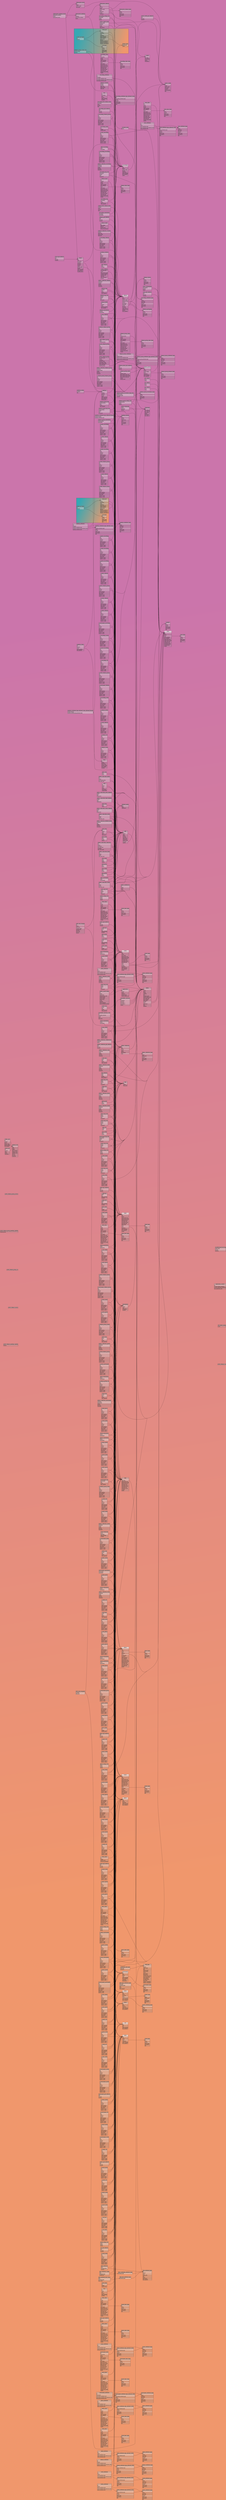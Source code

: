 // Automatically generated, do not edit, except to compensate for the lack of MBS-13668.
// - Database schema sequence: 29
digraph soup {
    tooltip = "All tables for MusicBrainz and the Cover Art Archive"
    graph [
        bgcolor = "#cb75ab:#f0976c"
        concentrate = true
        gradientangle = 330
        pack = true
        rankdir = "LR"
    ];
    node [
        shape = plain
    ];

    // Tables
    "alternative_medium" [
        label = <
            <table border="0" cellspacing="0" cellborder="1">
                <tr><td bgcolor="#bbbbbb77"><font point-size="17">alternative_medium</font></td></tr>
                <tr><td bgcolor="#eeeeee77" align="left" port="id"><font point-size="14"><u>id</u></font></td></tr>
                <tr><td bgcolor="#eeeeee55" align="left" port="medium"><font point-size="14">medium</font></td></tr>
                <tr><td bgcolor="#eeeeee55" align="left" port="alternative_release"><font point-size="14">alternative_release</font></td></tr>
                <tr><td bgcolor="#bbbbbb33" align="left" port="name"><font point-size="14">name</font></td></tr>
            </table>
        >
    ];
    "alternative_medium_track" [
        label = <
            <table border="0" cellspacing="0" cellborder="1">
                <tr><td bgcolor="#bbbbbb77"><font point-size="17">alternative_medium_track</font></td></tr>
                <tr><td bgcolor="#eeeeee77" align="left" port="alternative_medium"><font point-size="14"><u>alternative_medium</u></font></td></tr>
                <tr><td bgcolor="#eeeeee77" align="left" port="track"><font point-size="14"><u>track</u></font></td></tr>
                <tr><td bgcolor="#eeeeee55" align="left" port="alternative_track"><font point-size="14">alternative_track</font></td></tr>
            </table>
        >
    ];
    "alternative_release" [
        label = <
            <table border="0" cellspacing="0" cellborder="1">
                <tr><td bgcolor="#bbbbbb77"><font point-size="17">alternative_release</font></td></tr>
                <tr><td bgcolor="#eeeeee77" align="left" port="id"><font point-size="14"><u>id</u></font></td></tr>
                <tr><td bgcolor="#bbbbbb33" align="left" port="gid"><font point-size="14">gid</font></td></tr>
                <tr><td bgcolor="#eeeeee55" align="left" port="release"><font point-size="14">release</font></td></tr>
                <tr><td bgcolor="#bbbbbb33" align="left" port="name"><font point-size="14">name</font></td></tr>
                <tr><td bgcolor="#eeeeee55" align="left" port="artist_credit"><font point-size="14">artist_credit</font></td></tr>
                <tr><td bgcolor="#eeeeee55" align="left" port="type"><font point-size="14">type</font></td></tr>
                <tr><td bgcolor="#eeeeee55" align="left" port="language"><font point-size="14">language</font></td></tr>
                <tr><td bgcolor="#eeeeee55" align="left" port="script"><font point-size="14">script</font></td></tr>
                <tr><td bgcolor="#bbbbbb33" align="left" port="comment"><font point-size="14">comment</font></td></tr>
            </table>
        >
    ];
    "alternative_release_type" [
        label = <
            <table border="0" cellspacing="0" cellborder="1">
                <tr><td bgcolor="#bbbbbb77"><font point-size="17">alternative_release_type</font></td></tr>
                <tr><td bgcolor="#eeeeee77" align="left" port="id"><font point-size="14"><u>id</u></font></td></tr>
                <tr><td bgcolor="#bbbbbb33" align="left" port="name"><font point-size="14">name</font></td></tr>
                <tr><td bgcolor="#eeeeee55" align="left" port="parent"><font point-size="14">parent</font></td></tr>
                <tr><td bgcolor="#bbbbbb33" align="left" port="child_order"><font point-size="14">child_order</font></td></tr>
                <tr><td bgcolor="#bbbbbb33" align="left" port="description"><font point-size="14">description</font></td></tr>
                <tr><td bgcolor="#bbbbbb33" align="left" port="gid"><font point-size="14">gid</font></td></tr>
            </table>
        >
    ];
    "alternative_track" [
        label = <
            <table border="0" cellspacing="0" cellborder="1">
                <tr><td bgcolor="#bbbbbb77"><font point-size="17">alternative_track</font></td></tr>
                <tr><td bgcolor="#eeeeee77" align="left" port="id"><font point-size="14"><u>id</u></font></td></tr>
                <tr><td bgcolor="#bbbbbb33" align="left" port="name"><font point-size="14">name</font></td></tr>
                <tr><td bgcolor="#eeeeee55" align="left" port="artist_credit"><font point-size="14">artist_credit</font></td></tr>
                <tr><td bgcolor="#bbbbbb33" align="left" port="ref_count"><font point-size="14">ref_count</font></td></tr>
            </table>
        >
    ];
    "annotation" [
        label = <
            <table border="0" cellspacing="0" cellborder="1">
                <tr><td bgcolor="#bbbbbb77"><font point-size="17">annotation</font></td></tr>
                <tr><td bgcolor="#eeeeee77" align="left" port="id"><font point-size="14"><u>id</u></font></td></tr>
                <tr><td bgcolor="#eeeeee55" align="left" port="editor"><font point-size="14">editor</font></td></tr>
                <tr><td bgcolor="#bbbbbb33" align="left" port="text"><font point-size="14">text</font></td></tr>
                <tr><td bgcolor="#bbbbbb33" align="left" port="changelog"><font point-size="14">changelog</font></td></tr>
                <tr><td bgcolor="#bbbbbb33" align="left" port="created"><font point-size="14">created</font></td></tr>
            </table>
        >
    ];
    "application" [
        label = <
            <table border="0" cellspacing="0" cellborder="1">
                <tr><td bgcolor="#bbbbbb77"><font point-size="17">application</font></td></tr>
                <tr><td bgcolor="#eeeeee77" align="left" port="id"><font point-size="14"><u>id</u></font></td></tr>
                <tr><td bgcolor="#eeeeee55" align="left" port="owner"><font point-size="14">owner</font></td></tr>
                <tr><td bgcolor="#bbbbbb33" align="left" port="name"><font point-size="14">name</font></td></tr>
                <tr><td bgcolor="#bbbbbb33" align="left" port="oauth_id"><font point-size="14">oauth_id</font></td></tr>
                <tr><td bgcolor="#bbbbbb33" align="left" port="oauth_secret"><font point-size="14">oauth_secret</font></td></tr>
                <tr><td bgcolor="#bbbbbb33" align="left" port="oauth_redirect_uri"><font point-size="14">oauth_redirect_uri</font></td></tr>
            </table>
        >
    ];
    "area" [
        label = <
            <table border="0" cellspacing="0" cellborder="1">
                <tr><td bgcolor="#eeeeeebb"><font point-size="17">area</font></td></tr>
                <tr><td bgcolor="#eeeeee77" align="left" port="id"><font point-size="14"><u>id</u></font></td></tr>
                <tr><td bgcolor="#bbbbbb33" align="left" port="gid"><font point-size="14">gid</font></td></tr>
                <tr><td bgcolor="#bbbbbb33" align="left" port="name"><font point-size="14">name</font></td></tr>
                <tr><td bgcolor="#eeeeee55" align="left" port="type"><font point-size="14">type</font></td></tr>
                <tr><td bgcolor="#bbbbbb33" align="left" port="edits_pending"><font point-size="14">edits_pending</font></td></tr>
                <tr><td bgcolor="#bbbbbb33" align="left" port="last_updated"><font point-size="14">last_updated</font></td></tr>
                <tr><td bgcolor="#bbbbbb33" align="left" port="begin_date_year"><font point-size="14">begin_date_year</font></td></tr>
                <tr><td bgcolor="#bbbbbb33" align="left" port="begin_date_month"><font point-size="14">begin_date_month</font></td></tr>
                <tr><td bgcolor="#bbbbbb33" align="left" port="begin_date_day"><font point-size="14">begin_date_day</font></td></tr>
                <tr><td bgcolor="#bbbbbb33" align="left" port="end_date_year"><font point-size="14">end_date_year</font></td></tr>
                <tr><td bgcolor="#bbbbbb33" align="left" port="end_date_month"><font point-size="14">end_date_month</font></td></tr>
                <tr><td bgcolor="#bbbbbb33" align="left" port="end_date_day"><font point-size="14">end_date_day</font></td></tr>
                <tr><td bgcolor="#bbbbbb33" align="left" port="ended"><font point-size="14">ended</font></td></tr>
            </table>
        >
    ];
    "area_alias" [
        label = <
            <table border="0" cellspacing="0" cellborder="1">
                <tr><td bgcolor="#bbbbbb77"><font point-size="17">area_alias</font></td></tr>
                <tr><td bgcolor="#eeeeee77" align="left" port="id"><font point-size="14"><u>id</u></font></td></tr>
                <tr><td bgcolor="#eeeeee55" align="left" port="area"><font point-size="14">area</font></td></tr>
                <tr><td bgcolor="#bbbbbb33" align="left" port="name"><font point-size="14">name</font></td></tr>
                <tr><td bgcolor="#bbbbbb33" align="left" port="locale"><font point-size="14">locale</font></td></tr>
                <tr><td bgcolor="#bbbbbb33" align="left" port="edits_pending"><font point-size="14">edits_pending</font></td></tr>
                <tr><td bgcolor="#bbbbbb33" align="left" port="last_updated"><font point-size="14">last_updated</font></td></tr>
                <tr><td bgcolor="#eeeeee55" align="left" port="type"><font point-size="14">type</font></td></tr>
                <tr><td bgcolor="#bbbbbb33" align="left" port="sort_name"><font point-size="14">sort_name</font></td></tr>
                <tr><td bgcolor="#bbbbbb33" align="left" port="begin_date_year"><font point-size="14">begin_date_year</font></td></tr>
                <tr><td bgcolor="#bbbbbb33" align="left" port="begin_date_month"><font point-size="14">begin_date_month</font></td></tr>
                <tr><td bgcolor="#bbbbbb33" align="left" port="begin_date_day"><font point-size="14">begin_date_day</font></td></tr>
                <tr><td bgcolor="#bbbbbb33" align="left" port="end_date_year"><font point-size="14">end_date_year</font></td></tr>
                <tr><td bgcolor="#bbbbbb33" align="left" port="end_date_month"><font point-size="14">end_date_month</font></td></tr>
                <tr><td bgcolor="#bbbbbb33" align="left" port="end_date_day"><font point-size="14">end_date_day</font></td></tr>
                <tr><td bgcolor="#bbbbbb33" align="left" port="primary_for_locale"><font point-size="14">primary_for_locale</font></td></tr>
                <tr><td bgcolor="#bbbbbb33" align="left" port="ended"><font point-size="14">ended</font></td></tr>
            </table>
        >
    ];
    "area_alias_type" [
        label = <
            <table border="0" cellspacing="0" cellborder="1">
                <tr><td bgcolor="#bbbbbb77"><font point-size="17">area_alias_type</font></td></tr>
                <tr><td bgcolor="#eeeeee77" align="left" port="id"><font point-size="14"><u>id</u></font></td></tr>
                <tr><td bgcolor="#bbbbbb33" align="left" port="name"><font point-size="14">name</font></td></tr>
                <tr><td bgcolor="#eeeeee55" align="left" port="parent"><font point-size="14">parent</font></td></tr>
                <tr><td bgcolor="#bbbbbb33" align="left" port="child_order"><font point-size="14">child_order</font></td></tr>
                <tr><td bgcolor="#bbbbbb33" align="left" port="description"><font point-size="14">description</font></td></tr>
                <tr><td bgcolor="#bbbbbb33" align="left" port="gid"><font point-size="14">gid</font></td></tr>
            </table>
        >
    ];
    "area_annotation" [
        label = <
            <table border="0" cellspacing="0" cellborder="1">
                <tr><td bgcolor="#bbbbbb77"><font point-size="17">area_annotation</font></td></tr>
                <tr><td bgcolor="#eeeeee77" align="left" port="area"><font point-size="14"><u>area</u></font></td></tr>
                <tr><td bgcolor="#eeeeee77" align="left" port="annotation"><font point-size="14"><u>annotation</u></font></td></tr>
            </table>
        >
    ];
    "area_attribute" [
        label = <
            <table border="0" cellspacing="0" cellborder="1">
                <tr><td bgcolor="#bbbbbb77"><font point-size="17">area_attribute</font></td></tr>
                <tr><td bgcolor="#eeeeee77" align="left" port="id"><font point-size="14"><u>id</u></font></td></tr>
                <tr><td bgcolor="#eeeeee55" align="left" port="area"><font point-size="14">area</font></td></tr>
                <tr><td bgcolor="#eeeeee55" align="left" port="area_attribute_type"><font point-size="14">area_attribute_type</font></td></tr>
                <tr><td bgcolor="#eeeeee55" align="left" port="area_attribute_type_allowed_value"><font point-size="14">area_attribute_type_allowed_value</font></td></tr>
                <tr><td bgcolor="#bbbbbb33" align="left" port="area_attribute_text"><font point-size="14">area_attribute_text</font></td></tr>
            </table>
        >
    ];
    "area_attribute_type" [
        label = <
            <table border="0" cellspacing="0" cellborder="1">
                <tr><td bgcolor="#bbbbbb77"><font point-size="17">area_attribute_type</font></td></tr>
                <tr><td bgcolor="#eeeeee77" align="left" port="id"><font point-size="14"><u>id</u></font></td></tr>
                <tr><td bgcolor="#bbbbbb33" align="left" port="name"><font point-size="14">name</font></td></tr>
                <tr><td bgcolor="#bbbbbb33" align="left" port="comment"><font point-size="14">comment</font></td></tr>
                <tr><td bgcolor="#bbbbbb33" align="left" port="free_text"><font point-size="14">free_text</font></td></tr>
                <tr><td bgcolor="#eeeeee55" align="left" port="parent"><font point-size="14">parent</font></td></tr>
                <tr><td bgcolor="#bbbbbb33" align="left" port="child_order"><font point-size="14">child_order</font></td></tr>
                <tr><td bgcolor="#bbbbbb33" align="left" port="description"><font point-size="14">description</font></td></tr>
                <tr><td bgcolor="#bbbbbb33" align="left" port="gid"><font point-size="14">gid</font></td></tr>
            </table>
        >
    ];
    "area_attribute_type_allowed_value" [
        label = <
            <table border="0" cellspacing="0" cellborder="1">
                <tr><td bgcolor="#bbbbbb77"><font point-size="17">area_attribute_type_allowed_value</font></td></tr>
                <tr><td bgcolor="#eeeeee77" align="left" port="id"><font point-size="14"><u>id</u></font></td></tr>
                <tr><td bgcolor="#eeeeee55" align="left" port="area_attribute_type"><font point-size="14">area_attribute_type</font></td></tr>
                <tr><td bgcolor="#bbbbbb33" align="left" port="value"><font point-size="14">value</font></td></tr>
                <tr><td bgcolor="#eeeeee55" align="left" port="parent"><font point-size="14">parent</font></td></tr>
                <tr><td bgcolor="#bbbbbb33" align="left" port="child_order"><font point-size="14">child_order</font></td></tr>
                <tr><td bgcolor="#bbbbbb33" align="left" port="description"><font point-size="14">description</font></td></tr>
                <tr><td bgcolor="#bbbbbb33" align="left" port="gid"><font point-size="14">gid</font></td></tr>
            </table>
        >
    ];
    "area_containment" [
        label = <
            <table border="0" cellspacing="0" cellborder="1">
                <tr><td bgcolor="#bbbbbb77"><font point-size="17">area_containment</font></td></tr>
                <tr><td bgcolor="#eeeeee77" align="left" port="descendant"><font point-size="14"><u>descendant</u></font></td></tr>
                <tr><td bgcolor="#eeeeee77" align="left" port="parent"><font point-size="14"><u>parent</u></font></td></tr>
                <tr><td bgcolor="#bbbbbb33" align="left" port="depth"><font point-size="14">depth</font></td></tr>
            </table>
        >
    ];
    "area_gid_redirect" [
        label = <
            <table border="0" cellspacing="0" cellborder="1">
                <tr><td bgcolor="#bbbbbb77"><font point-size="17">area_gid_redirect</font></td></tr>
                <tr><td bgcolor="#eeeeee77" align="left" port="gid"><font point-size="14"><u>gid</u></font></td></tr>
                <tr><td bgcolor="#eeeeee55" align="left" port="new_id"><font point-size="14">new_id</font></td></tr>
                <tr><td bgcolor="#bbbbbb33" align="left" port="created"><font point-size="14">created</font></td></tr>
            </table>
        >
    ];
    "area_tag" [
        label = <
            <table border="0" cellspacing="0" cellborder="1">
                <tr><td bgcolor="#bbbbbb77"><font point-size="17">area_tag</font></td></tr>
                <tr><td bgcolor="#eeeeee77" align="left" port="area"><font point-size="14"><u>area</u></font></td></tr>
                <tr><td bgcolor="#eeeeee77" align="left" port="tag"><font point-size="14"><u>tag</u></font></td></tr>
                <tr><td bgcolor="#bbbbbb33" align="left" port="count"><font point-size="14">count</font></td></tr>
                <tr><td bgcolor="#bbbbbb33" align="left" port="last_updated"><font point-size="14">last_updated</font></td></tr>
            </table>
        >
    ];
    "area_tag_raw" [
        label = <
            <table border="0" cellspacing="0" cellborder="1">
                <tr><td bgcolor="#bbbbbb77"><font point-size="17">area_tag_raw</font></td></tr>
                <tr><td bgcolor="#eeeeee77" align="left" port="area"><font point-size="14"><u>area</u></font></td></tr>
                <tr><td bgcolor="#eeeeee77" align="left" port="editor"><font point-size="14"><u>editor</u></font></td></tr>
                <tr><td bgcolor="#eeeeee77" align="left" port="tag"><font point-size="14"><u>tag</u></font></td></tr>
                <tr><td bgcolor="#bbbbbb33" align="left" port="is_upvote"><font point-size="14">is_upvote</font></td></tr>
            </table>
        >
    ];
    "area_type" [
        label = <
            <table border="0" cellspacing="0" cellborder="1">
                <tr><td bgcolor="#bbbbbb77"><font point-size="17">area_type</font></td></tr>
                <tr><td bgcolor="#eeeeee77" align="left" port="id"><font point-size="14"><u>id</u></font></td></tr>
                <tr><td bgcolor="#bbbbbb33" align="left" port="name"><font point-size="14">name</font></td></tr>
                <tr><td bgcolor="#eeeeee55" align="left" port="parent"><font point-size="14">parent</font></td></tr>
                <tr><td bgcolor="#bbbbbb33" align="left" port="child_order"><font point-size="14">child_order</font></td></tr>
                <tr><td bgcolor="#bbbbbb33" align="left" port="description"><font point-size="14">description</font></td></tr>
                <tr><td bgcolor="#bbbbbb33" align="left" port="gid"><font point-size="14">gid</font></td></tr>
            </table>
        >
    ];
    "art_type" [
        label = <
            <table border="0" cellspacing="0" cellborder="1">
                <tr><td bgcolor="#bbbbbb77"><font point-size="17">art_type</font></td></tr>
                <tr><td bgcolor="#eeeeee77" align="left" port="id"><font point-size="14"><u>id</u></font></td></tr>
                <tr><td bgcolor="#bbbbbb33" align="left" port="name"><font point-size="14">name</font></td></tr>
                <tr><td bgcolor="#eeeeee55" align="left" port="parent"><font point-size="14">parent</font></td></tr>
                <tr><td bgcolor="#bbbbbb33" align="left" port="child_order"><font point-size="14">child_order</font></td></tr>
                <tr><td bgcolor="#bbbbbb33" align="left" port="description"><font point-size="14">description</font></td></tr>
                <tr><td bgcolor="#bbbbbb33" align="left" port="gid"><font point-size="14">gid</font></td></tr>
            </table>
        >
    ];
    "art_type_eaa" [
        label = <
            <table border="0" cellspacing="0" cellborder="1">
                <tr><td bgcolor="#bbbbbb77"><font point-size="17">art_type</font></td></tr>
                <tr><td bgcolor="#eeeeee77" align="left" port="id"><font point-size="14"><u>id</u></font></td></tr>
                <tr><td bgcolor="#bbbbbb33" align="left" port="name"><font point-size="14">name</font></td></tr>
                <tr><td bgcolor="#eeeeee55" align="left" port="parent"><font point-size="14">parent</font></td></tr>
                <tr><td bgcolor="#bbbbbb33" align="left" port="child_order"><font point-size="14">child_order</font></td></tr>
                <tr><td bgcolor="#bbbbbb33" align="left" port="description"><font point-size="14">description</font></td></tr>
                <tr><td bgcolor="#bbbbbb33" align="left" port="gid"><font point-size="14">gid</font></td></tr>
            </table>
        >
    ];
    "artist" [
        label = <
            <table border="0" cellspacing="0" cellborder="1">
                <tr><td bgcolor="#eeeeeebb"><font point-size="17">artist</font></td></tr>
                <tr><td bgcolor="#eeeeee77" align="left" port="id"><font point-size="14"><u>id</u></font></td></tr>
                <tr><td bgcolor="#bbbbbb33" align="left" port="gid"><font point-size="14">gid</font></td></tr>
                <tr><td bgcolor="#bbbbbb33" align="left" port="name"><font point-size="14">name</font></td></tr>
                <tr><td bgcolor="#bbbbbb33" align="left" port="sort_name"><font point-size="14">sort_name</font></td></tr>
                <tr><td bgcolor="#bbbbbb33" align="left" port="begin_date_year"><font point-size="14">begin_date_year</font></td></tr>
                <tr><td bgcolor="#bbbbbb33" align="left" port="begin_date_month"><font point-size="14">begin_date_month</font></td></tr>
                <tr><td bgcolor="#bbbbbb33" align="left" port="begin_date_day"><font point-size="14">begin_date_day</font></td></tr>
                <tr><td bgcolor="#bbbbbb33" align="left" port="end_date_year"><font point-size="14">end_date_year</font></td></tr>
                <tr><td bgcolor="#bbbbbb33" align="left" port="end_date_month"><font point-size="14">end_date_month</font></td></tr>
                <tr><td bgcolor="#bbbbbb33" align="left" port="end_date_day"><font point-size="14">end_date_day</font></td></tr>
                <tr><td bgcolor="#eeeeee55" align="left" port="type"><font point-size="14">type</font></td></tr>
                <tr><td bgcolor="#eeeeee55" align="left" port="area"><font point-size="14">area</font></td></tr>
                <tr><td bgcolor="#eeeeee55" align="left" port="gender"><font point-size="14">gender</font></td></tr>
                <tr><td bgcolor="#bbbbbb33" align="left" port="comment"><font point-size="14">comment</font></td></tr>
                <tr><td bgcolor="#bbbbbb33" align="left" port="edits_pending"><font point-size="14">edits_pending</font></td></tr>
                <tr><td bgcolor="#bbbbbb33" align="left" port="last_updated"><font point-size="14">last_updated</font></td></tr>
                <tr><td bgcolor="#bbbbbb33" align="left" port="ended"><font point-size="14">ended</font></td></tr>
            </table>
        >
    ];
    "artist_alias" [
        label = <
            <table border="0" cellspacing="0" cellborder="1">
                <tr><td bgcolor="#bbbbbb77"><font point-size="17">artist_alias</font></td></tr>
                <tr><td bgcolor="#eeeeee77" align="left" port="id"><font point-size="14"><u>id</u></font></td></tr>
                <tr><td bgcolor="#eeeeee55" align="left" port="artist"><font point-size="14">artist</font></td></tr>
                <tr><td bgcolor="#bbbbbb33" align="left" port="name"><font point-size="14">name</font></td></tr>
                <tr><td bgcolor="#bbbbbb33" align="left" port="locale"><font point-size="14">locale</font></td></tr>
                <tr><td bgcolor="#bbbbbb33" align="left" port="edits_pending"><font point-size="14">edits_pending</font></td></tr>
                <tr><td bgcolor="#bbbbbb33" align="left" port="last_updated"><font point-size="14">last_updated</font></td></tr>
                <tr><td bgcolor="#eeeeee55" align="left" port="type"><font point-size="14">type</font></td></tr>
                <tr><td bgcolor="#bbbbbb33" align="left" port="sort_name"><font point-size="14">sort_name</font></td></tr>
                <tr><td bgcolor="#bbbbbb33" align="left" port="begin_date_year"><font point-size="14">begin_date_year</font></td></tr>
                <tr><td bgcolor="#bbbbbb33" align="left" port="begin_date_month"><font point-size="14">begin_date_month</font></td></tr>
                <tr><td bgcolor="#bbbbbb33" align="left" port="begin_date_day"><font point-size="14">begin_date_day</font></td></tr>
                <tr><td bgcolor="#bbbbbb33" align="left" port="end_date_year"><font point-size="14">end_date_year</font></td></tr>
                <tr><td bgcolor="#bbbbbb33" align="left" port="end_date_month"><font point-size="14">end_date_month</font></td></tr>
                <tr><td bgcolor="#bbbbbb33" align="left" port="end_date_day"><font point-size="14">end_date_day</font></td></tr>
                <tr><td bgcolor="#bbbbbb33" align="left" port="primary_for_locale"><font point-size="14">primary_for_locale</font></td></tr>
                <tr><td bgcolor="#bbbbbb33" align="left" port="ended"><font point-size="14">ended</font></td></tr>
            </table>
        >
    ];
    "artist_alias_type" [
        label = <
            <table border="0" cellspacing="0" cellborder="1">
                <tr><td bgcolor="#bbbbbb77"><font point-size="17">artist_alias_type</font></td></tr>
                <tr><td bgcolor="#eeeeee77" align="left" port="id"><font point-size="14"><u>id</u></font></td></tr>
                <tr><td bgcolor="#bbbbbb33" align="left" port="name"><font point-size="14">name</font></td></tr>
                <tr><td bgcolor="#eeeeee55" align="left" port="parent"><font point-size="14">parent</font></td></tr>
                <tr><td bgcolor="#bbbbbb33" align="left" port="child_order"><font point-size="14">child_order</font></td></tr>
                <tr><td bgcolor="#bbbbbb33" align="left" port="description"><font point-size="14">description</font></td></tr>
                <tr><td bgcolor="#bbbbbb33" align="left" port="gid"><font point-size="14">gid</font></td></tr>
            </table>
        >
    ];
    "artist_annotation" [
        label = <
            <table border="0" cellspacing="0" cellborder="1">
                <tr><td bgcolor="#bbbbbb77"><font point-size="17">artist_annotation</font></td></tr>
                <tr><td bgcolor="#eeeeee77" align="left" port="artist"><font point-size="14"><u>artist</u></font></td></tr>
                <tr><td bgcolor="#eeeeee77" align="left" port="annotation"><font point-size="14"><u>annotation</u></font></td></tr>
            </table>
        >
    ];
    "artist_attribute" [
        label = <
            <table border="0" cellspacing="0" cellborder="1">
                <tr><td bgcolor="#bbbbbb77"><font point-size="17">artist_attribute</font></td></tr>
                <tr><td bgcolor="#eeeeee77" align="left" port="id"><font point-size="14"><u>id</u></font></td></tr>
                <tr><td bgcolor="#eeeeee55" align="left" port="artist"><font point-size="14">artist</font></td></tr>
                <tr><td bgcolor="#eeeeee55" align="left" port="artist_attribute_type"><font point-size="14">artist_attribute_type</font></td></tr>
                <tr><td bgcolor="#eeeeee55" align="left" port="artist_attribute_type_allowed_value"><font point-size="14">artist_attribute_type_allowed_value</font></td></tr>
                <tr><td bgcolor="#bbbbbb33" align="left" port="artist_attribute_text"><font point-size="14">artist_attribute_text</font></td></tr>
            </table>
        >
    ];
    "artist_attribute_type" [
        label = <
            <table border="0" cellspacing="0" cellborder="1">
                <tr><td bgcolor="#bbbbbb77"><font point-size="17">artist_attribute_type</font></td></tr>
                <tr><td bgcolor="#eeeeee77" align="left" port="id"><font point-size="14"><u>id</u></font></td></tr>
                <tr><td bgcolor="#bbbbbb33" align="left" port="name"><font point-size="14">name</font></td></tr>
                <tr><td bgcolor="#bbbbbb33" align="left" port="comment"><font point-size="14">comment</font></td></tr>
                <tr><td bgcolor="#bbbbbb33" align="left" port="free_text"><font point-size="14">free_text</font></td></tr>
                <tr><td bgcolor="#eeeeee55" align="left" port="parent"><font point-size="14">parent</font></td></tr>
                <tr><td bgcolor="#bbbbbb33" align="left" port="child_order"><font point-size="14">child_order</font></td></tr>
                <tr><td bgcolor="#bbbbbb33" align="left" port="description"><font point-size="14">description</font></td></tr>
                <tr><td bgcolor="#bbbbbb33" align="left" port="gid"><font point-size="14">gid</font></td></tr>
            </table>
        >
    ];
    "artist_attribute_type_allowed_value" [
        label = <
            <table border="0" cellspacing="0" cellborder="1">
                <tr><td bgcolor="#bbbbbb77"><font point-size="17">artist_attribute_type_allowed_value</font></td></tr>
                <tr><td bgcolor="#eeeeee77" align="left" port="id"><font point-size="14"><u>id</u></font></td></tr>
                <tr><td bgcolor="#eeeeee55" align="left" port="artist_attribute_type"><font point-size="14">artist_attribute_type</font></td></tr>
                <tr><td bgcolor="#bbbbbb33" align="left" port="value"><font point-size="14">value</font></td></tr>
                <tr><td bgcolor="#eeeeee55" align="left" port="parent"><font point-size="14">parent</font></td></tr>
                <tr><td bgcolor="#bbbbbb33" align="left" port="child_order"><font point-size="14">child_order</font></td></tr>
                <tr><td bgcolor="#bbbbbb33" align="left" port="description"><font point-size="14">description</font></td></tr>
                <tr><td bgcolor="#bbbbbb33" align="left" port="gid"><font point-size="14">gid</font></td></tr>
            </table>
        >
    ];
    "artist_credit" [
        label = <
            <table border="0" cellspacing="0" cellborder="1">
                <tr><td bgcolor="#bbbbbb77"><font point-size="17">artist_credit</font></td></tr>
                <tr><td bgcolor="#eeeeee77" align="left" port="id"><font point-size="14"><u>id</u></font></td></tr>
                <tr><td bgcolor="#bbbbbb33" align="left" port="name"><font point-size="14">name</font></td></tr>
                <tr><td bgcolor="#bbbbbb33" align="left" port="artist_count"><font point-size="14">artist_count</font></td></tr>
                <tr><td bgcolor="#bbbbbb33" align="left" port="ref_count"><font point-size="14">ref_count</font></td></tr>
                <tr><td bgcolor="#bbbbbb33" align="left" port="created"><font point-size="14">created</font></td></tr>
                <tr><td bgcolor="#bbbbbb33" align="left" port="edits_pending"><font point-size="14">edits_pending</font></td></tr>
                <tr><td bgcolor="#bbbbbb33" align="left" port="gid"><font point-size="14">gid</font></td></tr>
            </table>
        >
    ];
    "artist_credit_gid_redirect" [
        label = <
            <table border="0" cellspacing="0" cellborder="1">
                <tr><td bgcolor="#bbbbbb77"><font point-size="17">artist_credit_gid_redirect</font></td></tr>
                <tr><td bgcolor="#eeeeee77" align="left" port="gid"><font point-size="14"><u>gid</u></font></td></tr>
                <tr><td bgcolor="#eeeeee55" align="left" port="new_id"><font point-size="14">new_id</font></td></tr>
                <tr><td bgcolor="#bbbbbb33" align="left" port="created"><font point-size="14">created</font></td></tr>
            </table>
        >
    ];
    "artist_credit_name" [
        label = <
            <table border="0" cellspacing="0" cellborder="1">
                <tr><td bgcolor="#bbbbbb77"><font point-size="17">artist_credit_name</font></td></tr>
                <tr><td bgcolor="#eeeeee77" align="left" port="artist_credit"><font point-size="14"><u>artist_credit</u></font></td></tr>
                <tr><td bgcolor="#eeeeee77" align="left" port="position"><font point-size="14"><u>position</u></font></td></tr>
                <tr><td bgcolor="#eeeeee55" align="left" port="artist"><font point-size="14">artist</font></td></tr>
                <tr><td bgcolor="#bbbbbb33" align="left" port="name"><font point-size="14">name</font></td></tr>
                <tr><td bgcolor="#bbbbbb33" align="left" port="join_phrase"><font point-size="14">join_phrase</font></td></tr>
            </table>
        >
    ];
    "artist_gid_redirect" [
        label = <
            <table border="0" cellspacing="0" cellborder="1">
                <tr><td bgcolor="#bbbbbb77"><font point-size="17">artist_gid_redirect</font></td></tr>
                <tr><td bgcolor="#eeeeee77" align="left" port="gid"><font point-size="14"><u>gid</u></font></td></tr>
                <tr><td bgcolor="#eeeeee55" align="left" port="new_id"><font point-size="14">new_id</font></td></tr>
                <tr><td bgcolor="#bbbbbb33" align="left" port="created"><font point-size="14">created</font></td></tr>
            </table>
        >
    ];
    "artist_ipi" [
        label = <
            <table border="0" cellspacing="0" cellborder="1">
                <tr><td bgcolor="#bbbbbb77"><font point-size="17">artist_ipi</font></td></tr>
                <tr><td bgcolor="#eeeeee77" align="left" port="artist"><font point-size="14"><u>artist</u></font></td></tr>
                <tr><td bgcolor="#eeeeee77" align="left" port="ipi"><font point-size="14"><u>ipi</u></font></td></tr>
                <tr><td bgcolor="#bbbbbb33" align="left" port="edits_pending"><font point-size="14">edits_pending</font></td></tr>
                <tr><td bgcolor="#bbbbbb33" align="left" port="created"><font point-size="14">created</font></td></tr>
            </table>
        >
    ];
    "artist_isni" [
        label = <
            <table border="0" cellspacing="0" cellborder="1">
                <tr><td bgcolor="#bbbbbb77"><font point-size="17">artist_isni</font></td></tr>
                <tr><td bgcolor="#eeeeee77" align="left" port="artist"><font point-size="14"><u>artist</u></font></td></tr>
                <tr><td bgcolor="#eeeeee77" align="left" port="isni"><font point-size="14"><u>isni</u></font></td></tr>
                <tr><td bgcolor="#bbbbbb33" align="left" port="edits_pending"><font point-size="14">edits_pending</font></td></tr>
                <tr><td bgcolor="#bbbbbb33" align="left" port="created"><font point-size="14">created</font></td></tr>
            </table>
        >
    ];
    "artist_meta" [
        label = <
            <table border="0" cellspacing="0" cellborder="1">
                <tr><td bgcolor="#bbbbbb77"><font point-size="17">artist_meta</font></td></tr>
                <tr><td bgcolor="#eeeeee77" align="left" port="id"><font point-size="14"><u>id</u></font></td></tr>
                <tr><td bgcolor="#bbbbbb33" align="left" port="rating"><font point-size="14">rating</font></td></tr>
                <tr><td bgcolor="#bbbbbb33" align="left" port="rating_count"><font point-size="14">rating_count</font></td></tr>
            </table>
        >
    ];
    "artist_rating_raw" [
        label = <
            <table border="0" cellspacing="0" cellborder="1">
                <tr><td bgcolor="#bbbbbb77"><font point-size="17">artist_rating_raw</font></td></tr>
                <tr><td bgcolor="#eeeeee77" align="left" port="artist"><font point-size="14"><u>artist</u></font></td></tr>
                <tr><td bgcolor="#eeeeee77" align="left" port="editor"><font point-size="14"><u>editor</u></font></td></tr>
                <tr><td bgcolor="#bbbbbb33" align="left" port="rating"><font point-size="14">rating</font></td></tr>
            </table>
        >
    ];
    "artist_release" [
        label = <
            <table border="0" cellspacing="0" cellborder="1">
                <tr><td bgcolor="#bbbbbb77"><font point-size="17">artist_release</font></td></tr>
                <tr><td bgcolor="#bbbbbb33" align="left" port="is_track_artist"><font point-size="14">is_track_artist</font></td></tr>
                <tr><td bgcolor="#eeeeee55" align="left" port="artist"><font point-size="14">artist</font></td></tr>
                <tr><td bgcolor="#bbbbbb33" align="left" port="first_release_date"><font point-size="14">first_release_date</font></td></tr>
                <tr><td bgcolor="#bbbbbb33" align="left" port="catalog_numbers"><font point-size="14">catalog_numbers</font></td></tr>
                <tr><td bgcolor="#bbbbbb33" align="left" port="country_code"><font point-size="14">country_code</font></td></tr>
                <tr><td bgcolor="#bbbbbb33" align="left" port="barcode"><font point-size="14">barcode</font></td></tr>
                <tr><td bgcolor="#bbbbbb33" align="left" port="sort_character"><font point-size="14">sort_character</font></td></tr>
                <tr><td bgcolor="#eeeeee55" align="left" port="release"><font point-size="14">release</font></td></tr>
            </table>
        >
    ];
    "artist_release_group" [
        label = <
            <table border="0" cellspacing="0" cellborder="1">
                <tr><td bgcolor="#bbbbbb77"><font point-size="17">artist_release_group</font></td></tr>
                <tr><td bgcolor="#bbbbbb33" align="left" port="is_track_artist"><font point-size="14">is_track_artist</font></td></tr>
                <tr><td bgcolor="#eeeeee55" align="left" port="artist"><font point-size="14">artist</font></td></tr>
                <tr><td bgcolor="#bbbbbb33" align="left" port="unofficial"><font point-size="14">unofficial</font></td></tr>
                <tr><td bgcolor="#bbbbbb33" align="left" port="primary_type"><font point-size="14">primary_type</font></td></tr>
                <tr><td bgcolor="#bbbbbb33" align="left" port="secondary_types"><font point-size="14">secondary_types</font></td></tr>
                <tr><td bgcolor="#bbbbbb33" align="left" port="first_release_date"><font point-size="14">first_release_date</font></td></tr>
                <tr><td bgcolor="#bbbbbb33" align="left" port="sort_character"><font point-size="14">sort_character</font></td></tr>
                <tr><td bgcolor="#eeeeee55" align="left" port="release_group"><font point-size="14">release_group</font></td></tr>
            </table>
        >
    ];
    "artist_release_group_nonva" [
        label = <
            <table border="0" cellspacing="0" cellborder="1">
                <tr><td bgcolor="#bbbbbb77"><font point-size="17">artist_release_group_nonva</font></td></tr>
            </table>
        >
    ];
    "artist_release_group_pending_update" [
        label = <
            <table border="0" cellspacing="0" cellborder="1">
                <tr><td bgcolor="#bbbbbb77"><font point-size="17">artist_release_group_pending_update</font></td></tr>
                <tr><td bgcolor="#bbbbbb33" align="left" port="release_group"><font point-size="14">release_group</font></td></tr>
            </table>
        >
    ];
    "artist_release_group_va" [
        label = <
            <table border="0" cellspacing="0" cellborder="1">
                <tr><td bgcolor="#bbbbbb77"><font point-size="17">artist_release_group_va</font></td></tr>
            </table>
        >
    ];
    "artist_release_nonva" [
        label = <
            <table border="0" cellspacing="0" cellborder="1">
                <tr><td bgcolor="#bbbbbb77"><font point-size="17">artist_release_nonva</font></td></tr>
            </table>
        >
    ];
    "artist_release_pending_update" [
        label = <
            <table border="0" cellspacing="0" cellborder="1">
                <tr><td bgcolor="#bbbbbb77"><font point-size="17">artist_release_pending_update</font></td></tr>
                <tr><td bgcolor="#bbbbbb33" align="left" port="release"><font point-size="14">release</font></td></tr>
            </table>
        >
    ];
    "artist_release_va" [
        label = <
            <table border="0" cellspacing="0" cellborder="1">
                <tr><td bgcolor="#bbbbbb77"><font point-size="17">artist_release_va</font></td></tr>
            </table>
        >
    ];
    "artist_tag" [
        label = <
            <table border="0" cellspacing="0" cellborder="1">
                <tr><td bgcolor="#bbbbbb77"><font point-size="17">artist_tag</font></td></tr>
                <tr><td bgcolor="#eeeeee77" align="left" port="artist"><font point-size="14"><u>artist</u></font></td></tr>
                <tr><td bgcolor="#eeeeee77" align="left" port="tag"><font point-size="14"><u>tag</u></font></td></tr>
                <tr><td bgcolor="#bbbbbb33" align="left" port="count"><font point-size="14">count</font></td></tr>
                <tr><td bgcolor="#bbbbbb33" align="left" port="last_updated"><font point-size="14">last_updated</font></td></tr>
            </table>
        >
    ];
    "artist_tag_raw" [
        label = <
            <table border="0" cellspacing="0" cellborder="1">
                <tr><td bgcolor="#bbbbbb77"><font point-size="17">artist_tag_raw</font></td></tr>
                <tr><td bgcolor="#eeeeee77" align="left" port="artist"><font point-size="14"><u>artist</u></font></td></tr>
                <tr><td bgcolor="#eeeeee77" align="left" port="editor"><font point-size="14"><u>editor</u></font></td></tr>
                <tr><td bgcolor="#eeeeee77" align="left" port="tag"><font point-size="14"><u>tag</u></font></td></tr>
                <tr><td bgcolor="#bbbbbb33" align="left" port="is_upvote"><font point-size="14">is_upvote</font></td></tr>
            </table>
        >
    ];
    "artist_type" [
        label = <
            <table border="0" cellspacing="0" cellborder="1">
                <tr><td bgcolor="#bbbbbb77"><font point-size="17">artist_type</font></td></tr>
                <tr><td bgcolor="#eeeeee77" align="left" port="id"><font point-size="14"><u>id</u></font></td></tr>
                <tr><td bgcolor="#bbbbbb33" align="left" port="name"><font point-size="14">name</font></td></tr>
                <tr><td bgcolor="#eeeeee55" align="left" port="parent"><font point-size="14">parent</font></td></tr>
                <tr><td bgcolor="#bbbbbb33" align="left" port="child_order"><font point-size="14">child_order</font></td></tr>
                <tr><td bgcolor="#bbbbbb33" align="left" port="description"><font point-size="14">description</font></td></tr>
                <tr><td bgcolor="#bbbbbb33" align="left" port="gid"><font point-size="14">gid</font></td></tr>
            </table>
        >
    ];
    "autoeditor_election" [
        label = <
            <table border="0" cellspacing="0" cellborder="1">
                <tr><td bgcolor="#bbbbbb77"><font point-size="17">autoeditor_election</font></td></tr>
                <tr><td bgcolor="#eeeeee77" align="left" port="id"><font point-size="14"><u>id</u></font></td></tr>
                <tr><td bgcolor="#eeeeee55" align="left" port="candidate"><font point-size="14">candidate</font></td></tr>
                <tr><td bgcolor="#eeeeee55" align="left" port="proposer"><font point-size="14">proposer</font></td></tr>
                <tr><td bgcolor="#eeeeee55" align="left" port="seconder_1"><font point-size="14">seconder_1</font></td></tr>
                <tr><td bgcolor="#eeeeee55" align="left" port="seconder_2"><font point-size="14">seconder_2</font></td></tr>
                <tr><td bgcolor="#bbbbbb33" align="left" port="status"><font point-size="14">status</font></td></tr>
            </table>
        >
    ];
    "autoeditor_election_vote" [
        label = <
            <table border="0" cellspacing="0" cellborder="1">
                <tr><td bgcolor="#bbbbbb77"><font point-size="17">autoeditor_election_vote</font></td></tr>
                <tr><td bgcolor="#eeeeee77" align="left" port="id"><font point-size="14"><u>id</u></font></td></tr>
                <tr><td bgcolor="#eeeeee55" align="left" port="autoeditor_election"><font point-size="14">autoeditor_election</font></td></tr>
                <tr><td bgcolor="#eeeeee55" align="left" port="voter"><font point-size="14">voter</font></td></tr>
                <tr><td bgcolor="#bbbbbb33" align="left" port="vote"><font point-size="14">vote</font></td></tr>
                <tr><td bgcolor="#bbbbbb33" align="left" port="vote_time"><font point-size="14">vote_time</font></td></tr>
            </table>
        >
    ];
    "cdtoc" [
        label = <
            <table border="0" cellspacing="0" cellborder="1">
                <tr><td bgcolor="#bbbbbb77"><font point-size="17">cdtoc</font></td></tr>
                <tr><td bgcolor="#eeeeee77" align="left" port="id"><font point-size="14"><u>id</u></font></td></tr>
                <tr><td bgcolor="#bbbbbb33" align="left" port="discid"><font point-size="14">discid</font></td></tr>
                <tr><td bgcolor="#bbbbbb33" align="left" port="freedb_id"><font point-size="14">freedb_id</font></td></tr>
                <tr><td bgcolor="#bbbbbb33" align="left" port="track_count"><font point-size="14">track_count</font></td></tr>
                <tr><td bgcolor="#bbbbbb33" align="left" port="leadout_offset"><font point-size="14">leadout_offset</font></td></tr>
                <tr><td bgcolor="#bbbbbb33" align="left" port="track_offset"><font point-size="14">track_offset</font></td></tr>
                <tr><td bgcolor="#bbbbbb33" align="left" port="created"><font point-size="14">created</font></td></tr>
            </table>
        >
    ];
    "cdtoc_raw" [
        label = <
            <table border="0" cellspacing="0" cellborder="1">
                <tr><td bgcolor="#bbbbbb77"><font point-size="17">cdtoc_raw</font></td></tr>
                <tr><td bgcolor="#eeeeee77" align="left" port="id"><font point-size="14"><u>id</u></font></td></tr>
                <tr><td bgcolor="#eeeeee55" align="left" port="release"><font point-size="14">release</font></td></tr>
                <tr><td bgcolor="#bbbbbb33" align="left" port="discid"><font point-size="14">discid</font></td></tr>
                <tr><td bgcolor="#bbbbbb33" align="left" port="track_count"><font point-size="14">track_count</font></td></tr>
                <tr><td bgcolor="#bbbbbb33" align="left" port="leadout_offset"><font point-size="14">leadout_offset</font></td></tr>
                <tr><td bgcolor="#bbbbbb33" align="left" port="track_offset"><font point-size="14">track_offset</font></td></tr>
            </table>
        >
    ];
    "country_area" [
        label = <
            <table border="0" cellspacing="0" cellborder="1">
                <tr><td bgcolor="#bbbbbb77"><font point-size="17">country_area</font></td></tr>
                <tr><td bgcolor="#eeeeee77" align="left" port="area"><font point-size="14"><u>area</u></font></td></tr>
            </table>
        >
    ];
    "cover_art" [
        label = <
            <table border="0" cellspacing="0" cellborder="1">
                <tr><td bgcolor="#bbbbbb77"><font point-size="17">cover_art</font></td></tr>
                <tr><td bgcolor="#eeeeee77" align="left" port="id"><font point-size="14"><u>id</u></font></td></tr>
                <tr><td bgcolor="#eeeeee55" align="left" port="release"><font point-size="14">release</font></td></tr>
                <tr><td bgcolor="#bbbbbb33" align="left" port="comment"><font point-size="14">comment</font></td></tr>
                <tr><td bgcolor="#eeeeee55" align="left" port="edit"><font point-size="14">edit</font></td></tr>
                <tr><td bgcolor="#bbbbbb33" align="left" port="ordering"><font point-size="14">ordering</font></td></tr>
                <tr><td bgcolor="#bbbbbb33" align="left" port="date_uploaded"><font point-size="14">date_uploaded</font></td></tr>
                <tr><td bgcolor="#bbbbbb33" align="left" port="edits_pending"><font point-size="14">edits_pending</font></td></tr>
                <tr><td bgcolor="#eeeeee55" align="left" port="mime_type"><font point-size="14">mime_type</font></td></tr>
                <tr><td bgcolor="#bbbbbb33" align="left" port="filesize"><font point-size="14">filesize</font></td></tr>
                <tr><td bgcolor="#bbbbbb33" align="left" port="thumb_250_filesize"><font point-size="14">thumb_250_filesize</font></td></tr>
                <tr><td bgcolor="#bbbbbb33" align="left" port="thumb_500_filesize"><font point-size="14">thumb_500_filesize</font></td></tr>
                <tr><td bgcolor="#bbbbbb33" align="left" port="thumb_1200_filesize"><font point-size="14">thumb_1200_filesize</font></td></tr>
            </table>
        >
    ];
    "cover_art_type" [
        label = <
            <table border="0" cellspacing="0" cellborder="1">
                <tr><td bgcolor="#bbbbbb77"><font point-size="17">cover_art_type</font></td></tr>
                <tr><td bgcolor="#eeeeee77" align="left" port="id"><font point-size="14"><u>id</u></font></td></tr>
                <tr><td bgcolor="#eeeeee77" align="left" port="type_id"><font point-size="14"><u>type_id</u></font></td></tr>
            </table>
        >
    ];
    "deleted_entity" [
        label = <
            <table border="0" cellspacing="0" cellborder="1">
                <tr><td bgcolor="#bbbbbb77"><font point-size="17">deleted_entity</font></td></tr>
                <tr><td bgcolor="#eeeeee77" align="left" port="gid"><font point-size="14"><u>gid</u></font></td></tr>
                <tr><td bgcolor="#bbbbbb33" align="left" port="data"><font point-size="14">data</font></td></tr>
                <tr><td bgcolor="#bbbbbb33" align="left" port="deleted_at"><font point-size="14">deleted_at</font></td></tr>
            </table>
        >
    ];
    "edit" [
        label = <
            <table border="0" cellspacing="0" cellborder="1">
                <tr><td bgcolor="#bbbbbb77"><font point-size="17">edit</font></td></tr>
                <tr><td bgcolor="#eeeeee77" align="left" port="id"><font point-size="14"><u>id</u></font></td></tr>
                <tr><td bgcolor="#eeeeee55" align="left" port="editor"><font point-size="14">editor</font></td></tr>
                <tr><td bgcolor="#bbbbbb33" align="left" port="type"><font point-size="14">type</font></td></tr>
                <tr><td bgcolor="#bbbbbb33" align="left" port="status"><font point-size="14">status</font></td></tr>
                <tr><td bgcolor="#bbbbbb33" align="left" port="autoedit"><font point-size="14">autoedit</font></td></tr>
                <tr><td bgcolor="#bbbbbb33" align="left" port="open_time"><font point-size="14">open_time</font></td></tr>
                <tr><td bgcolor="#bbbbbb33" align="left" port="close_time"><font point-size="14">close_time</font></td></tr>
                <tr><td bgcolor="#bbbbbb33" align="left" port="expire_time"><font point-size="14">expire_time</font></td></tr>
                <tr><td bgcolor="#eeeeee55" align="left" port="language"><font point-size="14">language</font></td></tr>
                <tr><td bgcolor="#bbbbbb33" align="left" port="quality"><font point-size="14">quality</font></td></tr>
            </table>
        >
    ];
    "edit_area" [
        label = <
            <table border="0" cellspacing="0" cellborder="1">
                <tr><td bgcolor="#bbbbbb77"><font point-size="17">edit_area</font></td></tr>
                <tr><td bgcolor="#eeeeee77" align="left" port="edit"><font point-size="14"><u>edit</u></font></td></tr>
                <tr><td bgcolor="#eeeeee77" align="left" port="area"><font point-size="14"><u>area</u></font></td></tr>
            </table>
        >
    ];
    "edit_artist" [
        label = <
            <table border="0" cellspacing="0" cellborder="1">
                <tr><td bgcolor="#bbbbbb77"><font point-size="17">edit_artist</font></td></tr>
                <tr><td bgcolor="#eeeeee77" align="left" port="edit"><font point-size="14"><u>edit</u></font></td></tr>
                <tr><td bgcolor="#eeeeee77" align="left" port="artist"><font point-size="14"><u>artist</u></font></td></tr>
                <tr><td bgcolor="#bbbbbb33" align="left" port="status"><font point-size="14">status</font></td></tr>
            </table>
        >
    ];
    "edit_data" [
        label = <
            <table border="0" cellspacing="0" cellborder="1">
                <tr><td bgcolor="#bbbbbb77"><font point-size="17">edit_data</font></td></tr>
                <tr><td bgcolor="#eeeeee77" align="left" port="edit"><font point-size="14"><u>edit</u></font></td></tr>
                <tr><td bgcolor="#bbbbbb33" align="left" port="data"><font point-size="14">data</font></td></tr>
            </table>
        >
    ];
    "edit_event" [
        label = <
            <table border="0" cellspacing="0" cellborder="1">
                <tr><td bgcolor="#bbbbbb77"><font point-size="17">edit_event</font></td></tr>
                <tr><td bgcolor="#eeeeee77" align="left" port="edit"><font point-size="14"><u>edit</u></font></td></tr>
                <tr><td bgcolor="#eeeeee77" align="left" port="event"><font point-size="14"><u>event</u></font></td></tr>
            </table>
        >
    ];
    "edit_genre" [
        label = <
            <table border="0" cellspacing="0" cellborder="1">
                <tr><td bgcolor="#bbbbbb77"><font point-size="17">edit_genre</font></td></tr>
                <tr><td bgcolor="#eeeeee77" align="left" port="edit"><font point-size="14"><u>edit</u></font></td></tr>
                <tr><td bgcolor="#eeeeee77" align="left" port="genre"><font point-size="14"><u>genre</u></font></td></tr>
            </table>
        >
    ];
    "edit_instrument" [
        label = <
            <table border="0" cellspacing="0" cellborder="1">
                <tr><td bgcolor="#bbbbbb77"><font point-size="17">edit_instrument</font></td></tr>
                <tr><td bgcolor="#eeeeee77" align="left" port="edit"><font point-size="14"><u>edit</u></font></td></tr>
                <tr><td bgcolor="#eeeeee77" align="left" port="instrument"><font point-size="14"><u>instrument</u></font></td></tr>
            </table>
        >
    ];
    "edit_label" [
        label = <
            <table border="0" cellspacing="0" cellborder="1">
                <tr><td bgcolor="#bbbbbb77"><font point-size="17">edit_label</font></td></tr>
                <tr><td bgcolor="#eeeeee77" align="left" port="edit"><font point-size="14"><u>edit</u></font></td></tr>
                <tr><td bgcolor="#eeeeee77" align="left" port="label"><font point-size="14"><u>label</u></font></td></tr>
                <tr><td bgcolor="#bbbbbb33" align="left" port="status"><font point-size="14">status</font></td></tr>
            </table>
        >
    ];
    "edit_mood" [
        label = <
            <table border="0" cellspacing="0" cellborder="1">
                <tr><td bgcolor="#bbbbbb77"><font point-size="17">edit_mood</font></td></tr>
                <tr><td bgcolor="#eeeeee77" align="left" port="edit"><font point-size="14"><u>edit</u></font></td></tr>
                <tr><td bgcolor="#eeeeee77" align="left" port="mood"><font point-size="14"><u>mood</u></font></td></tr>
            </table>
        >
    ];
    "edit_note" [
        label = <
            <table border="0" cellspacing="0" cellborder="1">
                <tr><td bgcolor="#bbbbbb77"><font point-size="17">edit_note</font></td></tr>
                <tr><td bgcolor="#eeeeee77" align="left" port="id"><font point-size="14"><u>id</u></font></td></tr>
                <tr><td bgcolor="#eeeeee55" align="left" port="editor"><font point-size="14">editor</font></td></tr>
                <tr><td bgcolor="#eeeeee55" align="left" port="edit"><font point-size="14">edit</font></td></tr>
                <tr><td bgcolor="#bbbbbb33" align="left" port="text"><font point-size="14">text</font></td></tr>
                <tr><td bgcolor="#bbbbbb33" align="left" port="post_time"><font point-size="14">post_time</font></td></tr>
            </table>
        >
    ];
    "edit_note_change" [
        label = <
            <table border="0" cellspacing="0" cellborder="1">
                <tr><td bgcolor="#bbbbbb77"><font point-size="17">edit_note_change</font></td></tr>
                <tr><td bgcolor="#eeeeee77" align="left" port="id"><font point-size="14"><u>id</u></font></td></tr>
                <tr><td bgcolor="#bbbbbb33" align="left" port="status"><font point-size="14">status</font></td></tr>
                <tr><td bgcolor="#eeeeee55" align="left" port="edit_note"><font point-size="14">edit_note</font></td></tr>
                <tr><td bgcolor="#eeeeee55" align="left" port="change_editor"><font point-size="14">change_editor</font></td></tr>
                <tr><td bgcolor="#bbbbbb33" align="left" port="change_time"><font point-size="14">change_time</font></td></tr>
                <tr><td bgcolor="#bbbbbb33" align="left" port="old_note"><font point-size="14">old_note</font></td></tr>
                <tr><td bgcolor="#bbbbbb33" align="left" port="new_note"><font point-size="14">new_note</font></td></tr>
                <tr><td bgcolor="#bbbbbb33" align="left" port="reason"><font point-size="14">reason</font></td></tr>
            </table>
        >
    ];
    "edit_note_recipient" [
        label = <
            <table border="0" cellspacing="0" cellborder="1">
                <tr><td bgcolor="#bbbbbb77"><font point-size="17">edit_note_recipient</font></td></tr>
                <tr><td bgcolor="#eeeeee77" align="left" port="recipient"><font point-size="14"><u>recipient</u></font></td></tr>
                <tr><td bgcolor="#eeeeee77" align="left" port="edit_note"><font point-size="14"><u>edit_note</u></font></td></tr>
            </table>
        >
    ];
    "edit_place" [
        label = <
            <table border="0" cellspacing="0" cellborder="1">
                <tr><td bgcolor="#bbbbbb77"><font point-size="17">edit_place</font></td></tr>
                <tr><td bgcolor="#eeeeee77" align="left" port="edit"><font point-size="14"><u>edit</u></font></td></tr>
                <tr><td bgcolor="#eeeeee77" align="left" port="place"><font point-size="14"><u>place</u></font></td></tr>
            </table>
        >
    ];
    "edit_recording" [
        label = <
            <table border="0" cellspacing="0" cellborder="1">
                <tr><td bgcolor="#bbbbbb77"><font point-size="17">edit_recording</font></td></tr>
                <tr><td bgcolor="#eeeeee77" align="left" port="edit"><font point-size="14"><u>edit</u></font></td></tr>
                <tr><td bgcolor="#eeeeee77" align="left" port="recording"><font point-size="14"><u>recording</u></font></td></tr>
            </table>
        >
    ];
    "edit_release" [
        label = <
            <table border="0" cellspacing="0" cellborder="1">
                <tr><td bgcolor="#bbbbbb77"><font point-size="17">edit_release</font></td></tr>
                <tr><td bgcolor="#eeeeee77" align="left" port="edit"><font point-size="14"><u>edit</u></font></td></tr>
                <tr><td bgcolor="#eeeeee77" align="left" port="release"><font point-size="14"><u>release</u></font></td></tr>
            </table>
        >
    ];
    "edit_release_group" [
        label = <
            <table border="0" cellspacing="0" cellborder="1">
                <tr><td bgcolor="#bbbbbb77"><font point-size="17">edit_release_group</font></td></tr>
                <tr><td bgcolor="#eeeeee77" align="left" port="edit"><font point-size="14"><u>edit</u></font></td></tr>
                <tr><td bgcolor="#eeeeee77" align="left" port="release_group"><font point-size="14"><u>release_group</u></font></td></tr>
            </table>
        >
    ];
    "edit_series" [
        label = <
            <table border="0" cellspacing="0" cellborder="1">
                <tr><td bgcolor="#bbbbbb77"><font point-size="17">edit_series</font></td></tr>
                <tr><td bgcolor="#eeeeee77" align="left" port="edit"><font point-size="14"><u>edit</u></font></td></tr>
                <tr><td bgcolor="#eeeeee77" align="left" port="series"><font point-size="14"><u>series</u></font></td></tr>
            </table>
        >
    ];
    "edit_url" [
        label = <
            <table border="0" cellspacing="0" cellborder="1">
                <tr><td bgcolor="#bbbbbb77"><font point-size="17">edit_url</font></td></tr>
                <tr><td bgcolor="#eeeeee77" align="left" port="edit"><font point-size="14"><u>edit</u></font></td></tr>
                <tr><td bgcolor="#eeeeee77" align="left" port="url"><font point-size="14"><u>url</u></font></td></tr>
            </table>
        >
    ];
    "edit_work" [
        label = <
            <table border="0" cellspacing="0" cellborder="1">
                <tr><td bgcolor="#bbbbbb77"><font point-size="17">edit_work</font></td></tr>
                <tr><td bgcolor="#eeeeee77" align="left" port="edit"><font point-size="14"><u>edit</u></font></td></tr>
                <tr><td bgcolor="#eeeeee77" align="left" port="work"><font point-size="14"><u>work</u></font></td></tr>
            </table>
        >
    ];
    "editor" [
        label = <
            <table border="0" cellspacing="0" cellborder="1">
                <tr><td bgcolor="#bbbbbb77"><font point-size="17">editor</font></td></tr>
                <tr><td bgcolor="#eeeeee77" align="left" port="id"><font point-size="14"><u>id</u></font></td></tr>
                <tr><td bgcolor="#bbbbbb33" align="left" port="name"><font point-size="14">name</font></td></tr>
                <tr><td bgcolor="#bbbbbb33" align="left" port="privs"><font point-size="14">privs</font></td></tr>
                <tr><td bgcolor="#bbbbbb33" align="left" port="email"><font point-size="14">email</font></td></tr>
                <tr><td bgcolor="#bbbbbb33" align="left" port="website"><font point-size="14">website</font></td></tr>
                <tr><td bgcolor="#bbbbbb33" align="left" port="bio"><font point-size="14">bio</font></td></tr>
                <tr><td bgcolor="#bbbbbb33" align="left" port="member_since"><font point-size="14">member_since</font></td></tr>
                <tr><td bgcolor="#bbbbbb33" align="left" port="email_confirm_date"><font point-size="14">email_confirm_date</font></td></tr>
                <tr><td bgcolor="#bbbbbb33" align="left" port="last_login_date"><font point-size="14">last_login_date</font></td></tr>
                <tr><td bgcolor="#bbbbbb33" align="left" port="last_updated"><font point-size="14">last_updated</font></td></tr>
                <tr><td bgcolor="#bbbbbb33" align="left" port="birth_date"><font point-size="14">birth_date</font></td></tr>
                <tr><td bgcolor="#eeeeee55" align="left" port="gender"><font point-size="14">gender</font></td></tr>
                <tr><td bgcolor="#eeeeee55" align="left" port="area"><font point-size="14">area</font></td></tr>
                <tr><td bgcolor="#bbbbbb33" align="left" port="password"><font point-size="14">password</font></td></tr>
                <tr><td bgcolor="#bbbbbb33" align="left" port="ha1"><font point-size="14">ha1</font></td></tr>
                <tr><td bgcolor="#bbbbbb33" align="left" port="deleted"><font point-size="14">deleted</font></td></tr>
            </table>
        >
    ];
    "editor_collection" [
        label = <
            <table border="0" cellspacing="0" cellborder="1">
                <tr><td bgcolor="#bbbbbb77"><font point-size="17">editor_collection</font></td></tr>
                <tr><td bgcolor="#eeeeee77" align="left" port="id"><font point-size="14"><u>id</u></font></td></tr>
                <tr><td bgcolor="#bbbbbb33" align="left" port="gid"><font point-size="14">gid</font></td></tr>
                <tr><td bgcolor="#eeeeee55" align="left" port="editor"><font point-size="14">editor</font></td></tr>
                <tr><td bgcolor="#bbbbbb33" align="left" port="name"><font point-size="14">name</font></td></tr>
                <tr><td bgcolor="#bbbbbb33" align="left" port="public"><font point-size="14">public</font></td></tr>
                <tr><td bgcolor="#bbbbbb33" align="left" port="description"><font point-size="14">description</font></td></tr>
                <tr><td bgcolor="#eeeeee55" align="left" port="type"><font point-size="14">type</font></td></tr>
            </table>
        >
    ];
    "editor_collection_area" [
        label = <
            <table border="0" cellspacing="0" cellborder="1">
                <tr><td bgcolor="#bbbbbb77"><font point-size="17">editor_collection_area</font></td></tr>
                <tr><td bgcolor="#eeeeee77" align="left" port="collection"><font point-size="14"><u>collection</u></font></td></tr>
                <tr><td bgcolor="#eeeeee77" align="left" port="area"><font point-size="14"><u>area</u></font></td></tr>
                <tr><td bgcolor="#bbbbbb33" align="left" port="added"><font point-size="14">added</font></td></tr>
                <tr><td bgcolor="#bbbbbb33" align="left" port="position"><font point-size="14">position</font></td></tr>
                <tr><td bgcolor="#bbbbbb33" align="left" port="comment"><font point-size="14">comment</font></td></tr>
            </table>
        >
    ];
    "editor_collection_artist" [
        label = <
            <table border="0" cellspacing="0" cellborder="1">
                <tr><td bgcolor="#bbbbbb77"><font point-size="17">editor_collection_artist</font></td></tr>
                <tr><td bgcolor="#eeeeee77" align="left" port="collection"><font point-size="14"><u>collection</u></font></td></tr>
                <tr><td bgcolor="#eeeeee77" align="left" port="artist"><font point-size="14"><u>artist</u></font></td></tr>
                <tr><td bgcolor="#bbbbbb33" align="left" port="added"><font point-size="14">added</font></td></tr>
                <tr><td bgcolor="#bbbbbb33" align="left" port="position"><font point-size="14">position</font></td></tr>
                <tr><td bgcolor="#bbbbbb33" align="left" port="comment"><font point-size="14">comment</font></td></tr>
            </table>
        >
    ];
    "editor_collection_collaborator" [
        label = <
            <table border="0" cellspacing="0" cellborder="1">
                <tr><td bgcolor="#bbbbbb77"><font point-size="17">editor_collection_collaborator</font></td></tr>
                <tr><td bgcolor="#eeeeee77" align="left" port="collection"><font point-size="14"><u>collection</u></font></td></tr>
                <tr><td bgcolor="#eeeeee77" align="left" port="editor"><font point-size="14"><u>editor</u></font></td></tr>
            </table>
        >
    ];
    "editor_collection_deleted_entity" [
        label = <
            <table border="0" cellspacing="0" cellborder="1">
                <tr><td bgcolor="#bbbbbb77"><font point-size="17">editor_collection_deleted_entity</font></td></tr>
                <tr><td bgcolor="#eeeeee77" align="left" port="collection"><font point-size="14"><u>collection</u></font></td></tr>
                <tr><td bgcolor="#eeeeee77" align="left" port="gid"><font point-size="14"><u>gid</u></font></td></tr>
                <tr><td bgcolor="#bbbbbb33" align="left" port="added"><font point-size="14">added</font></td></tr>
                <tr><td bgcolor="#bbbbbb33" align="left" port="position"><font point-size="14">position</font></td></tr>
                <tr><td bgcolor="#bbbbbb33" align="left" port="comment"><font point-size="14">comment</font></td></tr>
            </table>
        >
    ];
    "editor_collection_event" [
        label = <
            <table border="0" cellspacing="0" cellborder="1">
                <tr><td bgcolor="#bbbbbb77"><font point-size="17">editor_collection_event</font></td></tr>
                <tr><td bgcolor="#eeeeee77" align="left" port="collection"><font point-size="14"><u>collection</u></font></td></tr>
                <tr><td bgcolor="#eeeeee77" align="left" port="event"><font point-size="14"><u>event</u></font></td></tr>
                <tr><td bgcolor="#bbbbbb33" align="left" port="added"><font point-size="14">added</font></td></tr>
                <tr><td bgcolor="#bbbbbb33" align="left" port="position"><font point-size="14">position</font></td></tr>
                <tr><td bgcolor="#bbbbbb33" align="left" port="comment"><font point-size="14">comment</font></td></tr>
            </table>
        >
    ];
    "editor_collection_genre" [
        label = <
            <table border="0" cellspacing="0" cellborder="1">
                <tr><td bgcolor="#bbbbbb77"><font point-size="17">editor_collection_genre</font></td></tr>
                <tr><td bgcolor="#eeeeee77" align="left" port="collection"><font point-size="14"><u>collection</u></font></td></tr>
                <tr><td bgcolor="#eeeeee77" align="left" port="genre"><font point-size="14"><u>genre</u></font></td></tr>
                <tr><td bgcolor="#bbbbbb33" align="left" port="added"><font point-size="14">added</font></td></tr>
                <tr><td bgcolor="#bbbbbb33" align="left" port="position"><font point-size="14">position</font></td></tr>
                <tr><td bgcolor="#bbbbbb33" align="left" port="comment"><font point-size="14">comment</font></td></tr>
            </table>
        >
    ];
    "editor_collection_gid_redirect" [
        label = <
            <table border="0" cellspacing="0" cellborder="1">
                <tr><td bgcolor="#bbbbbb77"><font point-size="17">editor_collection_gid_redirect</font></td></tr>
                <tr><td bgcolor="#eeeeee77" align="left" port="gid"><font point-size="14"><u>gid</u></font></td></tr>
                <tr><td bgcolor="#eeeeee55" align="left" port="new_id"><font point-size="14">new_id</font></td></tr>
                <tr><td bgcolor="#bbbbbb33" align="left" port="created"><font point-size="14">created</font></td></tr>
            </table>
        >
    ];
    "editor_collection_instrument" [
        label = <
            <table border="0" cellspacing="0" cellborder="1">
                <tr><td bgcolor="#bbbbbb77"><font point-size="17">editor_collection_instrument</font></td></tr>
                <tr><td bgcolor="#eeeeee77" align="left" port="collection"><font point-size="14"><u>collection</u></font></td></tr>
                <tr><td bgcolor="#eeeeee77" align="left" port="instrument"><font point-size="14"><u>instrument</u></font></td></tr>
                <tr><td bgcolor="#bbbbbb33" align="left" port="added"><font point-size="14">added</font></td></tr>
                <tr><td bgcolor="#bbbbbb33" align="left" port="position"><font point-size="14">position</font></td></tr>
                <tr><td bgcolor="#bbbbbb33" align="left" port="comment"><font point-size="14">comment</font></td></tr>
            </table>
        >
    ];
    "editor_collection_label" [
        label = <
            <table border="0" cellspacing="0" cellborder="1">
                <tr><td bgcolor="#bbbbbb77"><font point-size="17">editor_collection_label</font></td></tr>
                <tr><td bgcolor="#eeeeee77" align="left" port="collection"><font point-size="14"><u>collection</u></font></td></tr>
                <tr><td bgcolor="#eeeeee77" align="left" port="label"><font point-size="14"><u>label</u></font></td></tr>
                <tr><td bgcolor="#bbbbbb33" align="left" port="added"><font point-size="14">added</font></td></tr>
                <tr><td bgcolor="#bbbbbb33" align="left" port="position"><font point-size="14">position</font></td></tr>
                <tr><td bgcolor="#bbbbbb33" align="left" port="comment"><font point-size="14">comment</font></td></tr>
            </table>
        >
    ];
    "editor_collection_place" [
        label = <
            <table border="0" cellspacing="0" cellborder="1">
                <tr><td bgcolor="#bbbbbb77"><font point-size="17">editor_collection_place</font></td></tr>
                <tr><td bgcolor="#eeeeee77" align="left" port="collection"><font point-size="14"><u>collection</u></font></td></tr>
                <tr><td bgcolor="#eeeeee77" align="left" port="place"><font point-size="14"><u>place</u></font></td></tr>
                <tr><td bgcolor="#bbbbbb33" align="left" port="added"><font point-size="14">added</font></td></tr>
                <tr><td bgcolor="#bbbbbb33" align="left" port="position"><font point-size="14">position</font></td></tr>
                <tr><td bgcolor="#bbbbbb33" align="left" port="comment"><font point-size="14">comment</font></td></tr>
            </table>
        >
    ];
    "editor_collection_recording" [
        label = <
            <table border="0" cellspacing="0" cellborder="1">
                <tr><td bgcolor="#bbbbbb77"><font point-size="17">editor_collection_recording</font></td></tr>
                <tr><td bgcolor="#eeeeee77" align="left" port="collection"><font point-size="14"><u>collection</u></font></td></tr>
                <tr><td bgcolor="#eeeeee77" align="left" port="recording"><font point-size="14"><u>recording</u></font></td></tr>
                <tr><td bgcolor="#bbbbbb33" align="left" port="added"><font point-size="14">added</font></td></tr>
                <tr><td bgcolor="#bbbbbb33" align="left" port="position"><font point-size="14">position</font></td></tr>
                <tr><td bgcolor="#bbbbbb33" align="left" port="comment"><font point-size="14">comment</font></td></tr>
            </table>
        >
    ];
    "editor_collection_release" [
        label = <
            <table border="0" cellspacing="0" cellborder="1">
                <tr><td bgcolor="#bbbbbb77"><font point-size="17">editor_collection_release</font></td></tr>
                <tr><td bgcolor="#eeeeee77" align="left" port="collection"><font point-size="14"><u>collection</u></font></td></tr>
                <tr><td bgcolor="#eeeeee77" align="left" port="release"><font point-size="14"><u>release</u></font></td></tr>
                <tr><td bgcolor="#bbbbbb33" align="left" port="added"><font point-size="14">added</font></td></tr>
                <tr><td bgcolor="#bbbbbb33" align="left" port="position"><font point-size="14">position</font></td></tr>
                <tr><td bgcolor="#bbbbbb33" align="left" port="comment"><font point-size="14">comment</font></td></tr>
            </table>
        >
    ];
    "editor_collection_release_group" [
        label = <
            <table border="0" cellspacing="0" cellborder="1">
                <tr><td bgcolor="#bbbbbb77"><font point-size="17">editor_collection_release_group</font></td></tr>
                <tr><td bgcolor="#eeeeee77" align="left" port="collection"><font point-size="14"><u>collection</u></font></td></tr>
                <tr><td bgcolor="#eeeeee77" align="left" port="release_group"><font point-size="14"><u>release_group</u></font></td></tr>
                <tr><td bgcolor="#bbbbbb33" align="left" port="added"><font point-size="14">added</font></td></tr>
                <tr><td bgcolor="#bbbbbb33" align="left" port="position"><font point-size="14">position</font></td></tr>
                <tr><td bgcolor="#bbbbbb33" align="left" port="comment"><font point-size="14">comment</font></td></tr>
            </table>
        >
    ];
    "editor_collection_series" [
        label = <
            <table border="0" cellspacing="0" cellborder="1">
                <tr><td bgcolor="#bbbbbb77"><font point-size="17">editor_collection_series</font></td></tr>
                <tr><td bgcolor="#eeeeee77" align="left" port="collection"><font point-size="14"><u>collection</u></font></td></tr>
                <tr><td bgcolor="#eeeeee77" align="left" port="series"><font point-size="14"><u>series</u></font></td></tr>
                <tr><td bgcolor="#bbbbbb33" align="left" port="added"><font point-size="14">added</font></td></tr>
                <tr><td bgcolor="#bbbbbb33" align="left" port="position"><font point-size="14">position</font></td></tr>
                <tr><td bgcolor="#bbbbbb33" align="left" port="comment"><font point-size="14">comment</font></td></tr>
            </table>
        >
    ];
    "editor_collection_type" [
        label = <
            <table border="0" cellspacing="0" cellborder="1">
                <tr><td bgcolor="#bbbbbb77"><font point-size="17">editor_collection_type</font></td></tr>
                <tr><td bgcolor="#eeeeee77" align="left" port="id"><font point-size="14"><u>id</u></font></td></tr>
                <tr><td bgcolor="#bbbbbb33" align="left" port="name"><font point-size="14">name</font></td></tr>
                <tr><td bgcolor="#bbbbbb33" align="left" port="entity_type"><font point-size="14">entity_type</font></td></tr>
                <tr><td bgcolor="#eeeeee55" align="left" port="parent"><font point-size="14">parent</font></td></tr>
                <tr><td bgcolor="#bbbbbb33" align="left" port="child_order"><font point-size="14">child_order</font></td></tr>
                <tr><td bgcolor="#bbbbbb33" align="left" port="description"><font point-size="14">description</font></td></tr>
                <tr><td bgcolor="#bbbbbb33" align="left" port="gid"><font point-size="14">gid</font></td></tr>
            </table>
        >
    ];
    "editor_collection_work" [
        label = <
            <table border="0" cellspacing="0" cellborder="1">
                <tr><td bgcolor="#bbbbbb77"><font point-size="17">editor_collection_work</font></td></tr>
                <tr><td bgcolor="#eeeeee77" align="left" port="collection"><font point-size="14"><u>collection</u></font></td></tr>
                <tr><td bgcolor="#eeeeee77" align="left" port="work"><font point-size="14"><u>work</u></font></td></tr>
                <tr><td bgcolor="#bbbbbb33" align="left" port="added"><font point-size="14">added</font></td></tr>
                <tr><td bgcolor="#bbbbbb33" align="left" port="position"><font point-size="14">position</font></td></tr>
                <tr><td bgcolor="#bbbbbb33" align="left" port="comment"><font point-size="14">comment</font></td></tr>
            </table>
        >
    ];
    "editor_language" [
        label = <
            <table border="0" cellspacing="0" cellborder="1">
                <tr><td bgcolor="#bbbbbb77"><font point-size="17">editor_language</font></td></tr>
                <tr><td bgcolor="#eeeeee77" align="left" port="editor"><font point-size="14"><u>editor</u></font></td></tr>
                <tr><td bgcolor="#eeeeee77" align="left" port="language"><font point-size="14"><u>language</u></font></td></tr>
                <tr><td bgcolor="#bbbbbb33" align="left" port="fluency"><font point-size="14">fluency</font></td></tr>
            </table>
        >
    ];
    "editor_oauth_token" [
        label = <
            <table border="0" cellspacing="0" cellborder="1">
                <tr><td bgcolor="#bbbbbb77"><font point-size="17">editor_oauth_token</font></td></tr>
                <tr><td bgcolor="#eeeeee77" align="left" port="id"><font point-size="14"><u>id</u></font></td></tr>
                <tr><td bgcolor="#eeeeee55" align="left" port="editor"><font point-size="14">editor</font></td></tr>
                <tr><td bgcolor="#eeeeee55" align="left" port="application"><font point-size="14">application</font></td></tr>
                <tr><td bgcolor="#bbbbbb33" align="left" port="authorization_code"><font point-size="14">authorization_code</font></td></tr>
                <tr><td bgcolor="#bbbbbb33" align="left" port="refresh_token"><font point-size="14">refresh_token</font></td></tr>
                <tr><td bgcolor="#bbbbbb33" align="left" port="access_token"><font point-size="14">access_token</font></td></tr>
                <tr><td bgcolor="#bbbbbb33" align="left" port="expire_time"><font point-size="14">expire_time</font></td></tr>
                <tr><td bgcolor="#bbbbbb33" align="left" port="scope"><font point-size="14">scope</font></td></tr>
                <tr><td bgcolor="#bbbbbb33" align="left" port="granted"><font point-size="14">granted</font></td></tr>
                <tr><td bgcolor="#bbbbbb33" align="left" port="code_challenge"><font point-size="14">code_challenge</font></td></tr>
                <tr><td bgcolor="#bbbbbb33" align="left" port="code_challenge_method"><font point-size="14">code_challenge_method</font></td></tr>
            </table>
        >
    ];
    "editor_preference" [
        label = <
            <table border="0" cellspacing="0" cellborder="1">
                <tr><td bgcolor="#bbbbbb77"><font point-size="17">editor_preference</font></td></tr>
                <tr><td bgcolor="#eeeeee77" align="left" port="id"><font point-size="14"><u>id</u></font></td></tr>
                <tr><td bgcolor="#eeeeee55" align="left" port="editor"><font point-size="14">editor</font></td></tr>
                <tr><td bgcolor="#bbbbbb33" align="left" port="name"><font point-size="14">name</font></td></tr>
                <tr><td bgcolor="#bbbbbb33" align="left" port="value"><font point-size="14">value</font></td></tr>
            </table>
        >
    ];
    "editor_subscribe_artist" [
        label = <
            <table border="0" cellspacing="0" cellborder="1">
                <tr><td bgcolor="#bbbbbb77"><font point-size="17">editor_subscribe_artist</font></td></tr>
                <tr><td bgcolor="#eeeeee77" align="left" port="id"><font point-size="14"><u>id</u></font></td></tr>
                <tr><td bgcolor="#eeeeee55" align="left" port="editor"><font point-size="14">editor</font></td></tr>
                <tr><td bgcolor="#eeeeee55" align="left" port="artist"><font point-size="14">artist</font></td></tr>
                <tr><td bgcolor="#eeeeee55" align="left" port="last_edit_sent"><font point-size="14">last_edit_sent</font></td></tr>
            </table>
        >
    ];
    "editor_subscribe_artist_deleted" [
        label = <
            <table border="0" cellspacing="0" cellborder="1">
                <tr><td bgcolor="#bbbbbb77"><font point-size="17">editor_subscribe_artist_deleted</font></td></tr>
                <tr><td bgcolor="#eeeeee77" align="left" port="editor"><font point-size="14"><u>editor</u></font></td></tr>
                <tr><td bgcolor="#eeeeee77" align="left" port="gid"><font point-size="14"><u>gid</u></font></td></tr>
                <tr><td bgcolor="#eeeeee55" align="left" port="deleted_by"><font point-size="14">deleted_by</font></td></tr>
            </table>
        >
    ];
    "editor_subscribe_collection" [
        label = <
            <table border="0" cellspacing="0" cellborder="1">
                <tr><td bgcolor="#bbbbbb77"><font point-size="17">editor_subscribe_collection</font></td></tr>
                <tr><td bgcolor="#eeeeee77" align="left" port="id"><font point-size="14"><u>id</u></font></td></tr>
                <tr><td bgcolor="#eeeeee55" align="left" port="editor"><font point-size="14">editor</font></td></tr>
                <tr><td bgcolor="#eeeeee55" align="left" port="collection"><font point-size="14">collection</font></td></tr>
                <tr><td bgcolor="#eeeeee55" align="left" port="last_edit_sent"><font point-size="14">last_edit_sent</font></td></tr>
                <tr><td bgcolor="#bbbbbb33" align="left" port="available"><font point-size="14">available</font></td></tr>
                <tr><td bgcolor="#bbbbbb33" align="left" port="last_seen_name"><font point-size="14">last_seen_name</font></td></tr>
            </table>
        >
    ];
    "editor_subscribe_editor" [
        label = <
            <table border="0" cellspacing="0" cellborder="1">
                <tr><td bgcolor="#bbbbbb77"><font point-size="17">editor_subscribe_editor</font></td></tr>
                <tr><td bgcolor="#eeeeee77" align="left" port="id"><font point-size="14"><u>id</u></font></td></tr>
                <tr><td bgcolor="#eeeeee55" align="left" port="editor"><font point-size="14">editor</font></td></tr>
                <tr><td bgcolor="#eeeeee55" align="left" port="subscribed_editor"><font point-size="14">subscribed_editor</font></td></tr>
                <tr><td bgcolor="#eeeeee55" align="left" port="last_edit_sent"><font point-size="14">last_edit_sent</font></td></tr>
            </table>
        >
    ];
    "editor_subscribe_label" [
        label = <
            <table border="0" cellspacing="0" cellborder="1">
                <tr><td bgcolor="#bbbbbb77"><font point-size="17">editor_subscribe_label</font></td></tr>
                <tr><td bgcolor="#eeeeee77" align="left" port="id"><font point-size="14"><u>id</u></font></td></tr>
                <tr><td bgcolor="#eeeeee55" align="left" port="editor"><font point-size="14">editor</font></td></tr>
                <tr><td bgcolor="#eeeeee55" align="left" port="label"><font point-size="14">label</font></td></tr>
                <tr><td bgcolor="#eeeeee55" align="left" port="last_edit_sent"><font point-size="14">last_edit_sent</font></td></tr>
            </table>
        >
    ];
    "editor_subscribe_label_deleted" [
        label = <
            <table border="0" cellspacing="0" cellborder="1">
                <tr><td bgcolor="#bbbbbb77"><font point-size="17">editor_subscribe_label_deleted</font></td></tr>
                <tr><td bgcolor="#eeeeee77" align="left" port="editor"><font point-size="14"><u>editor</u></font></td></tr>
                <tr><td bgcolor="#eeeeee77" align="left" port="gid"><font point-size="14"><u>gid</u></font></td></tr>
                <tr><td bgcolor="#eeeeee55" align="left" port="deleted_by"><font point-size="14">deleted_by</font></td></tr>
            </table>
        >
    ];
    "editor_subscribe_series" [
        label = <
            <table border="0" cellspacing="0" cellborder="1">
                <tr><td bgcolor="#bbbbbb77"><font point-size="17">editor_subscribe_series</font></td></tr>
                <tr><td bgcolor="#eeeeee77" align="left" port="id"><font point-size="14"><u>id</u></font></td></tr>
                <tr><td bgcolor="#eeeeee55" align="left" port="editor"><font point-size="14">editor</font></td></tr>
                <tr><td bgcolor="#eeeeee55" align="left" port="series"><font point-size="14">series</font></td></tr>
                <tr><td bgcolor="#eeeeee55" align="left" port="last_edit_sent"><font point-size="14">last_edit_sent</font></td></tr>
            </table>
        >
    ];
    "editor_subscribe_series_deleted" [
        label = <
            <table border="0" cellspacing="0" cellborder="1">
                <tr><td bgcolor="#bbbbbb77"><font point-size="17">editor_subscribe_series_deleted</font></td></tr>
                <tr><td bgcolor="#eeeeee77" align="left" port="editor"><font point-size="14"><u>editor</u></font></td></tr>
                <tr><td bgcolor="#eeeeee77" align="left" port="gid"><font point-size="14"><u>gid</u></font></td></tr>
                <tr><td bgcolor="#eeeeee55" align="left" port="deleted_by"><font point-size="14">deleted_by</font></td></tr>
            </table>
        >
    ];
    "event" [
        label = <
            <table border="0" cellspacing="0" cellborder="1">
                <tr><td bgcolor="#eeeeeebb"><font point-size="17">event</font></td></tr>
                <tr><td bgcolor="#eeeeee77" align="left" port="id"><font point-size="14"><u>id</u></font></td></tr>
                <tr><td bgcolor="#bbbbbb33" align="left" port="gid"><font point-size="14">gid</font></td></tr>
                <tr><td bgcolor="#bbbbbb33" align="left" port="name"><font point-size="14">name</font></td></tr>
                <tr><td bgcolor="#bbbbbb33" align="left" port="begin_date_year"><font point-size="14">begin_date_year</font></td></tr>
                <tr><td bgcolor="#bbbbbb33" align="left" port="begin_date_month"><font point-size="14">begin_date_month</font></td></tr>
                <tr><td bgcolor="#bbbbbb33" align="left" port="begin_date_day"><font point-size="14">begin_date_day</font></td></tr>
                <tr><td bgcolor="#bbbbbb33" align="left" port="end_date_year"><font point-size="14">end_date_year</font></td></tr>
                <tr><td bgcolor="#bbbbbb33" align="left" port="end_date_month"><font point-size="14">end_date_month</font></td></tr>
                <tr><td bgcolor="#bbbbbb33" align="left" port="end_date_day"><font point-size="14">end_date_day</font></td></tr>
                <tr><td bgcolor="#bbbbbb33" align="left" port="time"><font point-size="14">time</font></td></tr>
                <tr><td bgcolor="#eeeeee55" align="left" port="type"><font point-size="14">type</font></td></tr>
                <tr><td bgcolor="#bbbbbb33" align="left" port="cancelled"><font point-size="14">cancelled</font></td></tr>
                <tr><td bgcolor="#bbbbbb33" align="left" port="setlist"><font point-size="14">setlist</font></td></tr>
                <tr><td bgcolor="#bbbbbb33" align="left" port="comment"><font point-size="14">comment</font></td></tr>
                <tr><td bgcolor="#bbbbbb33" align="left" port="edits_pending"><font point-size="14">edits_pending</font></td></tr>
                <tr><td bgcolor="#bbbbbb33" align="left" port="last_updated"><font point-size="14">last_updated</font></td></tr>
                <tr><td bgcolor="#bbbbbb33" align="left" port="ended"><font point-size="14">ended</font></td></tr>
            </table>
        >
    ];
    "event_alias" [
        label = <
            <table border="0" cellspacing="0" cellborder="1">
                <tr><td bgcolor="#bbbbbb77"><font point-size="17">event_alias</font></td></tr>
                <tr><td bgcolor="#eeeeee77" align="left" port="id"><font point-size="14"><u>id</u></font></td></tr>
                <tr><td bgcolor="#eeeeee55" align="left" port="event"><font point-size="14">event</font></td></tr>
                <tr><td bgcolor="#bbbbbb33" align="left" port="name"><font point-size="14">name</font></td></tr>
                <tr><td bgcolor="#bbbbbb33" align="left" port="locale"><font point-size="14">locale</font></td></tr>
                <tr><td bgcolor="#bbbbbb33" align="left" port="edits_pending"><font point-size="14">edits_pending</font></td></tr>
                <tr><td bgcolor="#bbbbbb33" align="left" port="last_updated"><font point-size="14">last_updated</font></td></tr>
                <tr><td bgcolor="#eeeeee55" align="left" port="type"><font point-size="14">type</font></td></tr>
                <tr><td bgcolor="#bbbbbb33" align="left" port="sort_name"><font point-size="14">sort_name</font></td></tr>
                <tr><td bgcolor="#bbbbbb33" align="left" port="begin_date_year"><font point-size="14">begin_date_year</font></td></tr>
                <tr><td bgcolor="#bbbbbb33" align="left" port="begin_date_month"><font point-size="14">begin_date_month</font></td></tr>
                <tr><td bgcolor="#bbbbbb33" align="left" port="begin_date_day"><font point-size="14">begin_date_day</font></td></tr>
                <tr><td bgcolor="#bbbbbb33" align="left" port="end_date_year"><font point-size="14">end_date_year</font></td></tr>
                <tr><td bgcolor="#bbbbbb33" align="left" port="end_date_month"><font point-size="14">end_date_month</font></td></tr>
                <tr><td bgcolor="#bbbbbb33" align="left" port="end_date_day"><font point-size="14">end_date_day</font></td></tr>
                <tr><td bgcolor="#bbbbbb33" align="left" port="primary_for_locale"><font point-size="14">primary_for_locale</font></td></tr>
                <tr><td bgcolor="#bbbbbb33" align="left" port="ended"><font point-size="14">ended</font></td></tr>
            </table>
        >
    ];
    "event_alias_type" [
        label = <
            <table border="0" cellspacing="0" cellborder="1">
                <tr><td bgcolor="#bbbbbb77"><font point-size="17">event_alias_type</font></td></tr>
                <tr><td bgcolor="#eeeeee77" align="left" port="id"><font point-size="14"><u>id</u></font></td></tr>
                <tr><td bgcolor="#bbbbbb33" align="left" port="name"><font point-size="14">name</font></td></tr>
                <tr><td bgcolor="#eeeeee55" align="left" port="parent"><font point-size="14">parent</font></td></tr>
                <tr><td bgcolor="#bbbbbb33" align="left" port="child_order"><font point-size="14">child_order</font></td></tr>
                <tr><td bgcolor="#bbbbbb33" align="left" port="description"><font point-size="14">description</font></td></tr>
                <tr><td bgcolor="#bbbbbb33" align="left" port="gid"><font point-size="14">gid</font></td></tr>
            </table>
        >
    ];
    "event_annotation" [
        label = <
            <table border="0" cellspacing="0" cellborder="1">
                <tr><td bgcolor="#bbbbbb77"><font point-size="17">event_annotation</font></td></tr>
                <tr><td bgcolor="#eeeeee77" align="left" port="event"><font point-size="14"><u>event</u></font></td></tr>
                <tr><td bgcolor="#eeeeee77" align="left" port="annotation"><font point-size="14"><u>annotation</u></font></td></tr>
            </table>
        >
    ];
    "event_art" [
        label = <
            <table border="0" cellspacing="0" cellborder="1">
                <tr><td bgcolor="#bbbbbb77"><font point-size="17">event_art</font></td></tr>
                <tr><td bgcolor="#eeeeee77" align="left" port="id"><font point-size="14"><u>id</u></font></td></tr>
                <tr><td bgcolor="#eeeeee55" align="left" port="event"><font point-size="14">event</font></td></tr>
                <tr><td bgcolor="#bbbbbb33" align="left" port="comment"><font point-size="14">comment</font></td></tr>
                <tr><td bgcolor="#eeeeee55" align="left" port="edit"><font point-size="14">edit</font></td></tr>
                <tr><td bgcolor="#bbbbbb33" align="left" port="ordering"><font point-size="14">ordering</font></td></tr>
                <tr><td bgcolor="#bbbbbb33" align="left" port="date_uploaded"><font point-size="14">date_uploaded</font></td></tr>
                <tr><td bgcolor="#bbbbbb33" align="left" port="edits_pending"><font point-size="14">edits_pending</font></td></tr>
                <tr><td bgcolor="#eeeeee55" align="left" port="mime_type"><font point-size="14">mime_type</font></td></tr>
                <tr><td bgcolor="#bbbbbb33" align="left" port="filesize"><font point-size="14">filesize</font></td></tr>
                <tr><td bgcolor="#bbbbbb33" align="left" port="thumb_250_filesize"><font point-size="14">thumb_250_filesize</font></td></tr>
                <tr><td bgcolor="#bbbbbb33" align="left" port="thumb_500_filesize"><font point-size="14">thumb_500_filesize</font></td></tr>
                <tr><td bgcolor="#bbbbbb33" align="left" port="thumb_1200_filesize"><font point-size="14">thumb_1200_filesize</font></td></tr>
            </table>
        >
    ];
    "event_art_type" [
        label = <
            <table border="0" cellspacing="0" cellborder="1">
                <tr><td bgcolor="#bbbbbb77"><font point-size="17">event_art_type</font></td></tr>
                <tr><td bgcolor="#eeeeee77" align="left" port="id"><font point-size="14"><u>id</u></font></td></tr>
                <tr><td bgcolor="#eeeeee77" align="left" port="type_id"><font point-size="14"><u>type_id</u></font></td></tr>
            </table>
        >
    ];
    "event_attribute" [
        label = <
            <table border="0" cellspacing="0" cellborder="1">
                <tr><td bgcolor="#bbbbbb77"><font point-size="17">event_attribute</font></td></tr>
                <tr><td bgcolor="#eeeeee77" align="left" port="id"><font point-size="14"><u>id</u></font></td></tr>
                <tr><td bgcolor="#eeeeee55" align="left" port="event"><font point-size="14">event</font></td></tr>
                <tr><td bgcolor="#eeeeee55" align="left" port="event_attribute_type"><font point-size="14">event_attribute_type</font></td></tr>
                <tr><td bgcolor="#eeeeee55" align="left" port="event_attribute_type_allowed_value"><font point-size="14">event_attribute_type_allowed_value</font></td></tr>
                <tr><td bgcolor="#bbbbbb33" align="left" port="event_attribute_text"><font point-size="14">event_attribute_text</font></td></tr>
            </table>
        >
    ];
    "event_attribute_type" [
        label = <
            <table border="0" cellspacing="0" cellborder="1">
                <tr><td bgcolor="#bbbbbb77"><font point-size="17">event_attribute_type</font></td></tr>
                <tr><td bgcolor="#eeeeee77" align="left" port="id"><font point-size="14"><u>id</u></font></td></tr>
                <tr><td bgcolor="#bbbbbb33" align="left" port="name"><font point-size="14">name</font></td></tr>
                <tr><td bgcolor="#bbbbbb33" align="left" port="comment"><font point-size="14">comment</font></td></tr>
                <tr><td bgcolor="#bbbbbb33" align="left" port="free_text"><font point-size="14">free_text</font></td></tr>
                <tr><td bgcolor="#eeeeee55" align="left" port="parent"><font point-size="14">parent</font></td></tr>
                <tr><td bgcolor="#bbbbbb33" align="left" port="child_order"><font point-size="14">child_order</font></td></tr>
                <tr><td bgcolor="#bbbbbb33" align="left" port="description"><font point-size="14">description</font></td></tr>
                <tr><td bgcolor="#bbbbbb33" align="left" port="gid"><font point-size="14">gid</font></td></tr>
            </table>
        >
    ];
    "event_attribute_type_allowed_value" [
        label = <
            <table border="0" cellspacing="0" cellborder="1">
                <tr><td bgcolor="#bbbbbb77"><font point-size="17">event_attribute_type_allowed_value</font></td></tr>
                <tr><td bgcolor="#eeeeee77" align="left" port="id"><font point-size="14"><u>id</u></font></td></tr>
                <tr><td bgcolor="#eeeeee55" align="left" port="event_attribute_type"><font point-size="14">event_attribute_type</font></td></tr>
                <tr><td bgcolor="#bbbbbb33" align="left" port="value"><font point-size="14">value</font></td></tr>
                <tr><td bgcolor="#eeeeee55" align="left" port="parent"><font point-size="14">parent</font></td></tr>
                <tr><td bgcolor="#bbbbbb33" align="left" port="child_order"><font point-size="14">child_order</font></td></tr>
                <tr><td bgcolor="#bbbbbb33" align="left" port="description"><font point-size="14">description</font></td></tr>
                <tr><td bgcolor="#bbbbbb33" align="left" port="gid"><font point-size="14">gid</font></td></tr>
            </table>
        >
    ];
    "event_gid_redirect" [
        label = <
            <table border="0" cellspacing="0" cellborder="1">
                <tr><td bgcolor="#bbbbbb77"><font point-size="17">event_gid_redirect</font></td></tr>
                <tr><td bgcolor="#eeeeee77" align="left" port="gid"><font point-size="14"><u>gid</u></font></td></tr>
                <tr><td bgcolor="#eeeeee55" align="left" port="new_id"><font point-size="14">new_id</font></td></tr>
                <tr><td bgcolor="#bbbbbb33" align="left" port="created"><font point-size="14">created</font></td></tr>
            </table>
        >
    ];
    "event_meta" [
        label = <
            <table border="0" cellspacing="0" cellborder="1">
                <tr><td bgcolor="#bbbbbb77"><font point-size="17">event_meta</font></td></tr>
                <tr><td bgcolor="#eeeeee77" align="left" port="id"><font point-size="14"><u>id</u></font></td></tr>
                <tr><td bgcolor="#bbbbbb33" align="left" port="rating"><font point-size="14">rating</font></td></tr>
                <tr><td bgcolor="#bbbbbb33" align="left" port="rating_count"><font point-size="14">rating_count</font></td></tr>
                <tr><td bgcolor="#bbbbbb33" align="left" port="event_art_presence"><font point-size="14">event_art_presence</font></td></tr>
            </table>
        >
    ];
    "event_rating_raw" [
        label = <
            <table border="0" cellspacing="0" cellborder="1">
                <tr><td bgcolor="#bbbbbb77"><font point-size="17">event_rating_raw</font></td></tr>
                <tr><td bgcolor="#eeeeee77" align="left" port="event"><font point-size="14"><u>event</u></font></td></tr>
                <tr><td bgcolor="#eeeeee77" align="left" port="editor"><font point-size="14"><u>editor</u></font></td></tr>
                <tr><td bgcolor="#bbbbbb33" align="left" port="rating"><font point-size="14">rating</font></td></tr>
            </table>
        >
    ];
    "event_tag" [
        label = <
            <table border="0" cellspacing="0" cellborder="1">
                <tr><td bgcolor="#bbbbbb77"><font point-size="17">event_tag</font></td></tr>
                <tr><td bgcolor="#eeeeee77" align="left" port="event"><font point-size="14"><u>event</u></font></td></tr>
                <tr><td bgcolor="#eeeeee77" align="left" port="tag"><font point-size="14"><u>tag</u></font></td></tr>
                <tr><td bgcolor="#bbbbbb33" align="left" port="count"><font point-size="14">count</font></td></tr>
                <tr><td bgcolor="#bbbbbb33" align="left" port="last_updated"><font point-size="14">last_updated</font></td></tr>
            </table>
        >
    ];
    "event_tag_raw" [
        label = <
            <table border="0" cellspacing="0" cellborder="1">
                <tr><td bgcolor="#bbbbbb77"><font point-size="17">event_tag_raw</font></td></tr>
                <tr><td bgcolor="#eeeeee77" align="left" port="event"><font point-size="14"><u>event</u></font></td></tr>
                <tr><td bgcolor="#eeeeee77" align="left" port="editor"><font point-size="14"><u>editor</u></font></td></tr>
                <tr><td bgcolor="#eeeeee77" align="left" port="tag"><font point-size="14"><u>tag</u></font></td></tr>
                <tr><td bgcolor="#bbbbbb33" align="left" port="is_upvote"><font point-size="14">is_upvote</font></td></tr>
            </table>
        >
    ];
    "event_type" [
        label = <
            <table border="0" cellspacing="0" cellborder="1">
                <tr><td bgcolor="#bbbbbb77"><font point-size="17">event_type</font></td></tr>
                <tr><td bgcolor="#eeeeee77" align="left" port="id"><font point-size="14"><u>id</u></font></td></tr>
                <tr><td bgcolor="#bbbbbb33" align="left" port="name"><font point-size="14">name</font></td></tr>
                <tr><td bgcolor="#eeeeee55" align="left" port="parent"><font point-size="14">parent</font></td></tr>
                <tr><td bgcolor="#bbbbbb33" align="left" port="child_order"><font point-size="14">child_order</font></td></tr>
                <tr><td bgcolor="#bbbbbb33" align="left" port="description"><font point-size="14">description</font></td></tr>
                <tr><td bgcolor="#bbbbbb33" align="left" port="gid"><font point-size="14">gid</font></td></tr>
            </table>
        >
    ];
    "gender" [
        label = <
            <table border="0" cellspacing="0" cellborder="1">
                <tr><td bgcolor="#bbbbbb77"><font point-size="17">gender</font></td></tr>
                <tr><td bgcolor="#eeeeee77" align="left" port="id"><font point-size="14"><u>id</u></font></td></tr>
                <tr><td bgcolor="#bbbbbb33" align="left" port="name"><font point-size="14">name</font></td></tr>
                <tr><td bgcolor="#eeeeee55" align="left" port="parent"><font point-size="14">parent</font></td></tr>
                <tr><td bgcolor="#bbbbbb33" align="left" port="child_order"><font point-size="14">child_order</font></td></tr>
                <tr><td bgcolor="#bbbbbb33" align="left" port="description"><font point-size="14">description</font></td></tr>
                <tr><td bgcolor="#bbbbbb33" align="left" port="gid"><font point-size="14">gid</font></td></tr>
            </table>
        >
    ];
    "genre" [
        label = <
            <table border="0" cellspacing="0" cellborder="1">
                <tr><td bgcolor="#eeeeeebb"><font point-size="17">genre</font></td></tr>
                <tr><td bgcolor="#eeeeee77" align="left" port="id"><font point-size="14"><u>id</u></font></td></tr>
                <tr><td bgcolor="#bbbbbb33" align="left" port="gid"><font point-size="14">gid</font></td></tr>
                <tr><td bgcolor="#bbbbbb33" align="left" port="name"><font point-size="14">name</font></td></tr>
                <tr><td bgcolor="#bbbbbb33" align="left" port="comment"><font point-size="14">comment</font></td></tr>
                <tr><td bgcolor="#bbbbbb33" align="left" port="edits_pending"><font point-size="14">edits_pending</font></td></tr>
                <tr><td bgcolor="#bbbbbb33" align="left" port="last_updated"><font point-size="14">last_updated</font></td></tr>
            </table>
        >
    ];
    "genre_alias" [
        label = <
            <table border="0" cellspacing="0" cellborder="1">
                <tr><td bgcolor="#bbbbbb77"><font point-size="17">genre_alias</font></td></tr>
                <tr><td bgcolor="#eeeeee77" align="left" port="id"><font point-size="14"><u>id</u></font></td></tr>
                <tr><td bgcolor="#eeeeee55" align="left" port="genre"><font point-size="14">genre</font></td></tr>
                <tr><td bgcolor="#bbbbbb33" align="left" port="name"><font point-size="14">name</font></td></tr>
                <tr><td bgcolor="#bbbbbb33" align="left" port="locale"><font point-size="14">locale</font></td></tr>
                <tr><td bgcolor="#bbbbbb33" align="left" port="edits_pending"><font point-size="14">edits_pending</font></td></tr>
                <tr><td bgcolor="#bbbbbb33" align="left" port="last_updated"><font point-size="14">last_updated</font></td></tr>
                <tr><td bgcolor="#eeeeee55" align="left" port="type"><font point-size="14">type</font></td></tr>
                <tr><td bgcolor="#bbbbbb33" align="left" port="sort_name"><font point-size="14">sort_name</font></td></tr>
                <tr><td bgcolor="#bbbbbb33" align="left" port="begin_date_year"><font point-size="14">begin_date_year</font></td></tr>
                <tr><td bgcolor="#bbbbbb33" align="left" port="begin_date_month"><font point-size="14">begin_date_month</font></td></tr>
                <tr><td bgcolor="#bbbbbb33" align="left" port="begin_date_day"><font point-size="14">begin_date_day</font></td></tr>
                <tr><td bgcolor="#bbbbbb33" align="left" port="end_date_year"><font point-size="14">end_date_year</font></td></tr>
                <tr><td bgcolor="#bbbbbb33" align="left" port="end_date_month"><font point-size="14">end_date_month</font></td></tr>
                <tr><td bgcolor="#bbbbbb33" align="left" port="end_date_day"><font point-size="14">end_date_day</font></td></tr>
                <tr><td bgcolor="#bbbbbb33" align="left" port="primary_for_locale"><font point-size="14">primary_for_locale</font></td></tr>
                <tr><td bgcolor="#bbbbbb33" align="left" port="ended"><font point-size="14">ended</font></td></tr>
            </table>
        >
    ];
    "genre_alias_type" [
        label = <
            <table border="0" cellspacing="0" cellborder="1">
                <tr><td bgcolor="#bbbbbb77"><font point-size="17">genre_alias_type</font></td></tr>
                <tr><td bgcolor="#eeeeee77" align="left" port="id"><font point-size="14"><u>id</u></font></td></tr>
                <tr><td bgcolor="#bbbbbb33" align="left" port="name"><font point-size="14">name</font></td></tr>
                <tr><td bgcolor="#eeeeee55" align="left" port="parent"><font point-size="14">parent</font></td></tr>
                <tr><td bgcolor="#bbbbbb33" align="left" port="child_order"><font point-size="14">child_order</font></td></tr>
                <tr><td bgcolor="#bbbbbb33" align="left" port="description"><font point-size="14">description</font></td></tr>
                <tr><td bgcolor="#bbbbbb33" align="left" port="gid"><font point-size="14">gid</font></td></tr>
            </table>
        >
    ];
    "genre_annotation" [
        label = <
            <table border="0" cellspacing="0" cellborder="1">
                <tr><td bgcolor="#bbbbbb77"><font point-size="17">genre_annotation</font></td></tr>
                <tr><td bgcolor="#eeeeee77" align="left" port="genre"><font point-size="14"><u>genre</u></font></td></tr>
                <tr><td bgcolor="#eeeeee77" align="left" port="annotation"><font point-size="14"><u>annotation</u></font></td></tr>
            </table>
        >
    ];
    "image_type" [
        label = <
            <table border="0" cellspacing="0" cellborder="1">
                <tr><td bgcolor="#bbbbbb77"><font point-size="17">image_type</font></td></tr>
                <tr><td bgcolor="#eeeeee77" align="left" port="mime_type"><font point-size="14"><u>mime_type</u></font></td></tr>
                <tr><td bgcolor="#bbbbbb33" align="left" port="suffix"><font point-size="14">suffix</font></td></tr>
            </table>
        >
    ];
    "instrument" [
        label = <
            <table border="0" cellspacing="0" cellborder="1">
                <tr><td bgcolor="#eeeeeebb"><font point-size="17">instrument</font></td></tr>
                <tr><td bgcolor="#eeeeee77" align="left" port="id"><font point-size="14"><u>id</u></font></td></tr>
                <tr><td bgcolor="#bbbbbb33" align="left" port="gid"><font point-size="14">gid</font></td></tr>
                <tr><td bgcolor="#bbbbbb33" align="left" port="name"><font point-size="14">name</font></td></tr>
                <tr><td bgcolor="#eeeeee55" align="left" port="type"><font point-size="14">type</font></td></tr>
                <tr><td bgcolor="#bbbbbb33" align="left" port="edits_pending"><font point-size="14">edits_pending</font></td></tr>
                <tr><td bgcolor="#bbbbbb33" align="left" port="last_updated"><font point-size="14">last_updated</font></td></tr>
                <tr><td bgcolor="#bbbbbb33" align="left" port="comment"><font point-size="14">comment</font></td></tr>
                <tr><td bgcolor="#bbbbbb33" align="left" port="description"><font point-size="14">description</font></td></tr>
            </table>
        >
    ];
    "instrument_alias" [
        label = <
            <table border="0" cellspacing="0" cellborder="1">
                <tr><td bgcolor="#bbbbbb77"><font point-size="17">instrument_alias</font></td></tr>
                <tr><td bgcolor="#eeeeee77" align="left" port="id"><font point-size="14"><u>id</u></font></td></tr>
                <tr><td bgcolor="#eeeeee55" align="left" port="instrument"><font point-size="14">instrument</font></td></tr>
                <tr><td bgcolor="#bbbbbb33" align="left" port="name"><font point-size="14">name</font></td></tr>
                <tr><td bgcolor="#bbbbbb33" align="left" port="locale"><font point-size="14">locale</font></td></tr>
                <tr><td bgcolor="#bbbbbb33" align="left" port="edits_pending"><font point-size="14">edits_pending</font></td></tr>
                <tr><td bgcolor="#bbbbbb33" align="left" port="last_updated"><font point-size="14">last_updated</font></td></tr>
                <tr><td bgcolor="#eeeeee55" align="left" port="type"><font point-size="14">type</font></td></tr>
                <tr><td bgcolor="#bbbbbb33" align="left" port="sort_name"><font point-size="14">sort_name</font></td></tr>
                <tr><td bgcolor="#bbbbbb33" align="left" port="begin_date_year"><font point-size="14">begin_date_year</font></td></tr>
                <tr><td bgcolor="#bbbbbb33" align="left" port="begin_date_month"><font point-size="14">begin_date_month</font></td></tr>
                <tr><td bgcolor="#bbbbbb33" align="left" port="begin_date_day"><font point-size="14">begin_date_day</font></td></tr>
                <tr><td bgcolor="#bbbbbb33" align="left" port="end_date_year"><font point-size="14">end_date_year</font></td></tr>
                <tr><td bgcolor="#bbbbbb33" align="left" port="end_date_month"><font point-size="14">end_date_month</font></td></tr>
                <tr><td bgcolor="#bbbbbb33" align="left" port="end_date_day"><font point-size="14">end_date_day</font></td></tr>
                <tr><td bgcolor="#bbbbbb33" align="left" port="primary_for_locale"><font point-size="14">primary_for_locale</font></td></tr>
                <tr><td bgcolor="#bbbbbb33" align="left" port="ended"><font point-size="14">ended</font></td></tr>
            </table>
        >
    ];
    "instrument_alias_type" [
        label = <
            <table border="0" cellspacing="0" cellborder="1">
                <tr><td bgcolor="#bbbbbb77"><font point-size="17">instrument_alias_type</font></td></tr>
                <tr><td bgcolor="#eeeeee77" align="left" port="id"><font point-size="14"><u>id</u></font></td></tr>
                <tr><td bgcolor="#bbbbbb33" align="left" port="name"><font point-size="14">name</font></td></tr>
                <tr><td bgcolor="#eeeeee55" align="left" port="parent"><font point-size="14">parent</font></td></tr>
                <tr><td bgcolor="#bbbbbb33" align="left" port="child_order"><font point-size="14">child_order</font></td></tr>
                <tr><td bgcolor="#bbbbbb33" align="left" port="description"><font point-size="14">description</font></td></tr>
                <tr><td bgcolor="#bbbbbb33" align="left" port="gid"><font point-size="14">gid</font></td></tr>
            </table>
        >
    ];
    "instrument_annotation" [
        label = <
            <table border="0" cellspacing="0" cellborder="1">
                <tr><td bgcolor="#bbbbbb77"><font point-size="17">instrument_annotation</font></td></tr>
                <tr><td bgcolor="#eeeeee77" align="left" port="instrument"><font point-size="14"><u>instrument</u></font></td></tr>
                <tr><td bgcolor="#eeeeee77" align="left" port="annotation"><font point-size="14"><u>annotation</u></font></td></tr>
            </table>
        >
    ];
    "instrument_attribute" [
        label = <
            <table border="0" cellspacing="0" cellborder="1">
                <tr><td bgcolor="#bbbbbb77"><font point-size="17">instrument_attribute</font></td></tr>
                <tr><td bgcolor="#eeeeee77" align="left" port="id"><font point-size="14"><u>id</u></font></td></tr>
                <tr><td bgcolor="#eeeeee55" align="left" port="instrument"><font point-size="14">instrument</font></td></tr>
                <tr><td bgcolor="#eeeeee55" align="left" port="instrument_attribute_type"><font point-size="14">instrument_attribute_type</font></td></tr>
                <tr><td bgcolor="#eeeeee55" align="left" port="instrument_attribute_type_allowed_value"><font point-size="14">instrument_attribute_type_allowed_value</font></td></tr>
                <tr><td bgcolor="#bbbbbb33" align="left" port="instrument_attribute_text"><font point-size="14">instrument_attribute_text</font></td></tr>
            </table>
        >
    ];
    "instrument_attribute_type" [
        label = <
            <table border="0" cellspacing="0" cellborder="1">
                <tr><td bgcolor="#bbbbbb77"><font point-size="17">instrument_attribute_type</font></td></tr>
                <tr><td bgcolor="#eeeeee77" align="left" port="id"><font point-size="14"><u>id</u></font></td></tr>
                <tr><td bgcolor="#bbbbbb33" align="left" port="name"><font point-size="14">name</font></td></tr>
                <tr><td bgcolor="#bbbbbb33" align="left" port="comment"><font point-size="14">comment</font></td></tr>
                <tr><td bgcolor="#bbbbbb33" align="left" port="free_text"><font point-size="14">free_text</font></td></tr>
                <tr><td bgcolor="#eeeeee55" align="left" port="parent"><font point-size="14">parent</font></td></tr>
                <tr><td bgcolor="#bbbbbb33" align="left" port="child_order"><font point-size="14">child_order</font></td></tr>
                <tr><td bgcolor="#bbbbbb33" align="left" port="description"><font point-size="14">description</font></td></tr>
                <tr><td bgcolor="#bbbbbb33" align="left" port="gid"><font point-size="14">gid</font></td></tr>
            </table>
        >
    ];
    "instrument_attribute_type_allowed_value" [
        label = <
            <table border="0" cellspacing="0" cellborder="1">
                <tr><td bgcolor="#bbbbbb77"><font point-size="17">instrument_attribute_type_allowed_value</font></td></tr>
                <tr><td bgcolor="#eeeeee77" align="left" port="id"><font point-size="14"><u>id</u></font></td></tr>
                <tr><td bgcolor="#eeeeee55" align="left" port="instrument_attribute_type"><font point-size="14">instrument_attribute_type</font></td></tr>
                <tr><td bgcolor="#bbbbbb33" align="left" port="value"><font point-size="14">value</font></td></tr>
                <tr><td bgcolor="#eeeeee55" align="left" port="parent"><font point-size="14">parent</font></td></tr>
                <tr><td bgcolor="#bbbbbb33" align="left" port="child_order"><font point-size="14">child_order</font></td></tr>
                <tr><td bgcolor="#bbbbbb33" align="left" port="description"><font point-size="14">description</font></td></tr>
                <tr><td bgcolor="#bbbbbb33" align="left" port="gid"><font point-size="14">gid</font></td></tr>
            </table>
        >
    ];
    "instrument_gid_redirect" [
        label = <
            <table border="0" cellspacing="0" cellborder="1">
                <tr><td bgcolor="#bbbbbb77"><font point-size="17">instrument_gid_redirect</font></td></tr>
                <tr><td bgcolor="#eeeeee77" align="left" port="gid"><font point-size="14"><u>gid</u></font></td></tr>
                <tr><td bgcolor="#eeeeee55" align="left" port="new_id"><font point-size="14">new_id</font></td></tr>
                <tr><td bgcolor="#bbbbbb33" align="left" port="created"><font point-size="14">created</font></td></tr>
            </table>
        >
    ];
    "instrument_tag" [
        label = <
            <table border="0" cellspacing="0" cellborder="1">
                <tr><td bgcolor="#bbbbbb77"><font point-size="17">instrument_tag</font></td></tr>
                <tr><td bgcolor="#eeeeee77" align="left" port="instrument"><font point-size="14"><u>instrument</u></font></td></tr>
                <tr><td bgcolor="#eeeeee77" align="left" port="tag"><font point-size="14"><u>tag</u></font></td></tr>
                <tr><td bgcolor="#bbbbbb33" align="left" port="count"><font point-size="14">count</font></td></tr>
                <tr><td bgcolor="#bbbbbb33" align="left" port="last_updated"><font point-size="14">last_updated</font></td></tr>
            </table>
        >
    ];
    "instrument_tag_raw" [
        label = <
            <table border="0" cellspacing="0" cellborder="1">
                <tr><td bgcolor="#bbbbbb77"><font point-size="17">instrument_tag_raw</font></td></tr>
                <tr><td bgcolor="#eeeeee77" align="left" port="instrument"><font point-size="14"><u>instrument</u></font></td></tr>
                <tr><td bgcolor="#eeeeee77" align="left" port="editor"><font point-size="14"><u>editor</u></font></td></tr>
                <tr><td bgcolor="#eeeeee77" align="left" port="tag"><font point-size="14"><u>tag</u></font></td></tr>
                <tr><td bgcolor="#bbbbbb33" align="left" port="is_upvote"><font point-size="14">is_upvote</font></td></tr>
            </table>
        >
    ];
    "instrument_type" [
        label = <
            <table border="0" cellspacing="0" cellborder="1">
                <tr><td bgcolor="#bbbbbb77"><font point-size="17">instrument_type</font></td></tr>
                <tr><td bgcolor="#eeeeee77" align="left" port="id"><font point-size="14"><u>id</u></font></td></tr>
                <tr><td bgcolor="#bbbbbb33" align="left" port="name"><font point-size="14">name</font></td></tr>
                <tr><td bgcolor="#eeeeee55" align="left" port="parent"><font point-size="14">parent</font></td></tr>
                <tr><td bgcolor="#bbbbbb33" align="left" port="child_order"><font point-size="14">child_order</font></td></tr>
                <tr><td bgcolor="#bbbbbb33" align="left" port="description"><font point-size="14">description</font></td></tr>
                <tr><td bgcolor="#bbbbbb33" align="left" port="gid"><font point-size="14">gid</font></td></tr>
            </table>
        >
    ];
    "iso_3166_1" [
        label = <
            <table border="0" cellspacing="0" cellborder="1">
                <tr><td bgcolor="#bbbbbb77"><font point-size="17">iso_3166_1</font></td></tr>
                <tr><td bgcolor="#eeeeee55" align="left" port="area"><font point-size="14">area</font></td></tr>
                <tr><td bgcolor="#eeeeee77" align="left" port="code"><font point-size="14"><u>code</u></font></td></tr>
            </table>
        >
    ];
    "iso_3166_2" [
        label = <
            <table border="0" cellspacing="0" cellborder="1">
                <tr><td bgcolor="#bbbbbb77"><font point-size="17">iso_3166_2</font></td></tr>
                <tr><td bgcolor="#eeeeee55" align="left" port="area"><font point-size="14">area</font></td></tr>
                <tr><td bgcolor="#eeeeee77" align="left" port="code"><font point-size="14"><u>code</u></font></td></tr>
            </table>
        >
    ];
    "iso_3166_3" [
        label = <
            <table border="0" cellspacing="0" cellborder="1">
                <tr><td bgcolor="#bbbbbb77"><font point-size="17">iso_3166_3</font></td></tr>
                <tr><td bgcolor="#eeeeee55" align="left" port="area"><font point-size="14">area</font></td></tr>
                <tr><td bgcolor="#eeeeee77" align="left" port="code"><font point-size="14"><u>code</u></font></td></tr>
            </table>
        >
    ];
    "isrc" [
        label = <
            <table border="0" cellspacing="0" cellborder="1">
                <tr><td bgcolor="#bbbbbb77"><font point-size="17">isrc</font></td></tr>
                <tr><td bgcolor="#eeeeee77" align="left" port="id"><font point-size="14"><u>id</u></font></td></tr>
                <tr><td bgcolor="#eeeeee55" align="left" port="recording"><font point-size="14">recording</font></td></tr>
                <tr><td bgcolor="#bbbbbb33" align="left" port="isrc"><font point-size="14">isrc</font></td></tr>
                <tr><td bgcolor="#bbbbbb33" align="left" port="source"><font point-size="14">source</font></td></tr>
                <tr><td bgcolor="#bbbbbb33" align="left" port="edits_pending"><font point-size="14">edits_pending</font></td></tr>
                <tr><td bgcolor="#bbbbbb33" align="left" port="created"><font point-size="14">created</font></td></tr>
            </table>
        >
    ];
    "iswc" [
        label = <
            <table border="0" cellspacing="0" cellborder="1">
                <tr><td bgcolor="#bbbbbb77"><font point-size="17">iswc</font></td></tr>
                <tr><td bgcolor="#eeeeee77" align="left" port="id"><font point-size="14"><u>id</u></font></td></tr>
                <tr><td bgcolor="#eeeeee55" align="left" port="work"><font point-size="14">work</font></td></tr>
                <tr><td bgcolor="#bbbbbb33" align="left" port="iswc"><font point-size="14">iswc</font></td></tr>
                <tr><td bgcolor="#bbbbbb33" align="left" port="source"><font point-size="14">source</font></td></tr>
                <tr><td bgcolor="#bbbbbb33" align="left" port="edits_pending"><font point-size="14">edits_pending</font></td></tr>
                <tr><td bgcolor="#bbbbbb33" align="left" port="created"><font point-size="14">created</font></td></tr>
            </table>
        >
    ];
    "l_area_area" [
        label = <
            <table border="0" cellspacing="0" cellborder="1">
                <tr><td bgcolor="#bbbbbb77"><font point-size="17">l_area_area</font></td></tr>
                <tr><td bgcolor="#eeeeee77" align="left" port="id"><font point-size="14"><u>id</u></font></td></tr>
                <tr><td bgcolor="#eeeeee55" align="left" port="link"><font point-size="14">link</font></td></tr>
                <tr><td bgcolor="#eeeeee55" align="left" port="entity0"><font point-size="14">entity0</font></td></tr>
                <tr><td bgcolor="#eeeeee55" align="left" port="entity1"><font point-size="14">entity1</font></td></tr>
                <tr><td bgcolor="#bbbbbb33" align="left" port="edits_pending"><font point-size="14">edits_pending</font></td></tr>
                <tr><td bgcolor="#bbbbbb33" align="left" port="last_updated"><font point-size="14">last_updated</font></td></tr>
                <tr><td bgcolor="#bbbbbb33" align="left" port="link_order"><font point-size="14">link_order</font></td></tr>
                <tr><td bgcolor="#bbbbbb33" align="left" port="entity0_credit"><font point-size="14">entity0_credit</font></td></tr>
                <tr><td bgcolor="#bbbbbb33" align="left" port="entity1_credit"><font point-size="14">entity1_credit</font></td></tr>
            </table>
        >
    ];
    "l_area_artist" [
        label = <
            <table border="0" cellspacing="0" cellborder="1">
                <tr><td bgcolor="#bbbbbb77"><font point-size="17">l_area_artist</font></td></tr>
                <tr><td bgcolor="#eeeeee77" align="left" port="id"><font point-size="14"><u>id</u></font></td></tr>
                <tr><td bgcolor="#eeeeee55" align="left" port="link"><font point-size="14">link</font></td></tr>
                <tr><td bgcolor="#eeeeee55" align="left" port="entity0"><font point-size="14">entity0</font></td></tr>
                <tr><td bgcolor="#eeeeee55" align="left" port="entity1"><font point-size="14">entity1</font></td></tr>
                <tr><td bgcolor="#bbbbbb33" align="left" port="edits_pending"><font point-size="14">edits_pending</font></td></tr>
                <tr><td bgcolor="#bbbbbb33" align="left" port="last_updated"><font point-size="14">last_updated</font></td></tr>
                <tr><td bgcolor="#bbbbbb33" align="left" port="link_order"><font point-size="14">link_order</font></td></tr>
                <tr><td bgcolor="#bbbbbb33" align="left" port="entity0_credit"><font point-size="14">entity0_credit</font></td></tr>
                <tr><td bgcolor="#bbbbbb33" align="left" port="entity1_credit"><font point-size="14">entity1_credit</font></td></tr>
            </table>
        >
    ];
    "l_area_event" [
        label = <
            <table border="0" cellspacing="0" cellborder="1">
                <tr><td bgcolor="#bbbbbb77"><font point-size="17">l_area_event</font></td></tr>
                <tr><td bgcolor="#eeeeee77" align="left" port="id"><font point-size="14"><u>id</u></font></td></tr>
                <tr><td bgcolor="#eeeeee55" align="left" port="link"><font point-size="14">link</font></td></tr>
                <tr><td bgcolor="#eeeeee55" align="left" port="entity0"><font point-size="14">entity0</font></td></tr>
                <tr><td bgcolor="#eeeeee55" align="left" port="entity1"><font point-size="14">entity1</font></td></tr>
                <tr><td bgcolor="#bbbbbb33" align="left" port="edits_pending"><font point-size="14">edits_pending</font></td></tr>
                <tr><td bgcolor="#bbbbbb33" align="left" port="last_updated"><font point-size="14">last_updated</font></td></tr>
                <tr><td bgcolor="#bbbbbb33" align="left" port="link_order"><font point-size="14">link_order</font></td></tr>
                <tr><td bgcolor="#bbbbbb33" align="left" port="entity0_credit"><font point-size="14">entity0_credit</font></td></tr>
                <tr><td bgcolor="#bbbbbb33" align="left" port="entity1_credit"><font point-size="14">entity1_credit</font></td></tr>
            </table>
        >
    ];
    "l_area_genre" [
        label = <
            <table border="0" cellspacing="0" cellborder="1">
                <tr><td bgcolor="#bbbbbb77"><font point-size="17">l_area_genre</font></td></tr>
                <tr><td bgcolor="#eeeeee77" align="left" port="id"><font point-size="14"><u>id</u></font></td></tr>
                <tr><td bgcolor="#eeeeee55" align="left" port="link"><font point-size="14">link</font></td></tr>
                <tr><td bgcolor="#eeeeee55" align="left" port="entity0"><font point-size="14">entity0</font></td></tr>
                <tr><td bgcolor="#eeeeee55" align="left" port="entity1"><font point-size="14">entity1</font></td></tr>
                <tr><td bgcolor="#bbbbbb33" align="left" port="edits_pending"><font point-size="14">edits_pending</font></td></tr>
                <tr><td bgcolor="#bbbbbb33" align="left" port="last_updated"><font point-size="14">last_updated</font></td></tr>
                <tr><td bgcolor="#bbbbbb33" align="left" port="link_order"><font point-size="14">link_order</font></td></tr>
                <tr><td bgcolor="#bbbbbb33" align="left" port="entity0_credit"><font point-size="14">entity0_credit</font></td></tr>
                <tr><td bgcolor="#bbbbbb33" align="left" port="entity1_credit"><font point-size="14">entity1_credit</font></td></tr>
            </table>
        >
    ];
    "l_area_instrument" [
        label = <
            <table border="0" cellspacing="0" cellborder="1">
                <tr><td bgcolor="#bbbbbb77"><font point-size="17">l_area_instrument</font></td></tr>
                <tr><td bgcolor="#eeeeee77" align="left" port="id"><font point-size="14"><u>id</u></font></td></tr>
                <tr><td bgcolor="#eeeeee55" align="left" port="link"><font point-size="14">link</font></td></tr>
                <tr><td bgcolor="#eeeeee55" align="left" port="entity0"><font point-size="14">entity0</font></td></tr>
                <tr><td bgcolor="#eeeeee55" align="left" port="entity1"><font point-size="14">entity1</font></td></tr>
                <tr><td bgcolor="#bbbbbb33" align="left" port="edits_pending"><font point-size="14">edits_pending</font></td></tr>
                <tr><td bgcolor="#bbbbbb33" align="left" port="last_updated"><font point-size="14">last_updated</font></td></tr>
                <tr><td bgcolor="#bbbbbb33" align="left" port="link_order"><font point-size="14">link_order</font></td></tr>
                <tr><td bgcolor="#bbbbbb33" align="left" port="entity0_credit"><font point-size="14">entity0_credit</font></td></tr>
                <tr><td bgcolor="#bbbbbb33" align="left" port="entity1_credit"><font point-size="14">entity1_credit</font></td></tr>
            </table>
        >
    ];
    "l_area_label" [
        label = <
            <table border="0" cellspacing="0" cellborder="1">
                <tr><td bgcolor="#bbbbbb77"><font point-size="17">l_area_label</font></td></tr>
                <tr><td bgcolor="#eeeeee77" align="left" port="id"><font point-size="14"><u>id</u></font></td></tr>
                <tr><td bgcolor="#eeeeee55" align="left" port="link"><font point-size="14">link</font></td></tr>
                <tr><td bgcolor="#eeeeee55" align="left" port="entity0"><font point-size="14">entity0</font></td></tr>
                <tr><td bgcolor="#eeeeee55" align="left" port="entity1"><font point-size="14">entity1</font></td></tr>
                <tr><td bgcolor="#bbbbbb33" align="left" port="edits_pending"><font point-size="14">edits_pending</font></td></tr>
                <tr><td bgcolor="#bbbbbb33" align="left" port="last_updated"><font point-size="14">last_updated</font></td></tr>
                <tr><td bgcolor="#bbbbbb33" align="left" port="link_order"><font point-size="14">link_order</font></td></tr>
                <tr><td bgcolor="#bbbbbb33" align="left" port="entity0_credit"><font point-size="14">entity0_credit</font></td></tr>
                <tr><td bgcolor="#bbbbbb33" align="left" port="entity1_credit"><font point-size="14">entity1_credit</font></td></tr>
            </table>
        >
    ];
    "l_area_mood" [
        label = <
            <table border="0" cellspacing="0" cellborder="1">
                <tr><td bgcolor="#bbbbbb77"><font point-size="17">l_area_mood</font></td></tr>
                <tr><td bgcolor="#eeeeee77" align="left" port="id"><font point-size="14"><u>id</u></font></td></tr>
                <tr><td bgcolor="#eeeeee55" align="left" port="link"><font point-size="14">link</font></td></tr>
                <tr><td bgcolor="#eeeeee55" align="left" port="entity0"><font point-size="14">entity0</font></td></tr>
                <tr><td bgcolor="#eeeeee55" align="left" port="entity1"><font point-size="14">entity1</font></td></tr>
                <tr><td bgcolor="#bbbbbb33" align="left" port="edits_pending"><font point-size="14">edits_pending</font></td></tr>
                <tr><td bgcolor="#bbbbbb33" align="left" port="last_updated"><font point-size="14">last_updated</font></td></tr>
                <tr><td bgcolor="#bbbbbb33" align="left" port="link_order"><font point-size="14">link_order</font></td></tr>
                <tr><td bgcolor="#bbbbbb33" align="left" port="entity0_credit"><font point-size="14">entity0_credit</font></td></tr>
                <tr><td bgcolor="#bbbbbb33" align="left" port="entity1_credit"><font point-size="14">entity1_credit</font></td></tr>
            </table>
        >
    ];
    "l_area_place" [
        label = <
            <table border="0" cellspacing="0" cellborder="1">
                <tr><td bgcolor="#bbbbbb77"><font point-size="17">l_area_place</font></td></tr>
                <tr><td bgcolor="#eeeeee77" align="left" port="id"><font point-size="14"><u>id</u></font></td></tr>
                <tr><td bgcolor="#eeeeee55" align="left" port="link"><font point-size="14">link</font></td></tr>
                <tr><td bgcolor="#eeeeee55" align="left" port="entity0"><font point-size="14">entity0</font></td></tr>
                <tr><td bgcolor="#eeeeee55" align="left" port="entity1"><font point-size="14">entity1</font></td></tr>
                <tr><td bgcolor="#bbbbbb33" align="left" port="edits_pending"><font point-size="14">edits_pending</font></td></tr>
                <tr><td bgcolor="#bbbbbb33" align="left" port="last_updated"><font point-size="14">last_updated</font></td></tr>
                <tr><td bgcolor="#bbbbbb33" align="left" port="link_order"><font point-size="14">link_order</font></td></tr>
                <tr><td bgcolor="#bbbbbb33" align="left" port="entity0_credit"><font point-size="14">entity0_credit</font></td></tr>
                <tr><td bgcolor="#bbbbbb33" align="left" port="entity1_credit"><font point-size="14">entity1_credit</font></td></tr>
            </table>
        >
    ];
    "l_area_recording" [
        label = <
            <table border="0" cellspacing="0" cellborder="1">
                <tr><td bgcolor="#bbbbbb77"><font point-size="17">l_area_recording</font></td></tr>
                <tr><td bgcolor="#eeeeee77" align="left" port="id"><font point-size="14"><u>id</u></font></td></tr>
                <tr><td bgcolor="#eeeeee55" align="left" port="link"><font point-size="14">link</font></td></tr>
                <tr><td bgcolor="#eeeeee55" align="left" port="entity0"><font point-size="14">entity0</font></td></tr>
                <tr><td bgcolor="#eeeeee55" align="left" port="entity1"><font point-size="14">entity1</font></td></tr>
                <tr><td bgcolor="#bbbbbb33" align="left" port="edits_pending"><font point-size="14">edits_pending</font></td></tr>
                <tr><td bgcolor="#bbbbbb33" align="left" port="last_updated"><font point-size="14">last_updated</font></td></tr>
                <tr><td bgcolor="#bbbbbb33" align="left" port="link_order"><font point-size="14">link_order</font></td></tr>
                <tr><td bgcolor="#bbbbbb33" align="left" port="entity0_credit"><font point-size="14">entity0_credit</font></td></tr>
                <tr><td bgcolor="#bbbbbb33" align="left" port="entity1_credit"><font point-size="14">entity1_credit</font></td></tr>
            </table>
        >
    ];
    "l_area_release" [
        label = <
            <table border="0" cellspacing="0" cellborder="1">
                <tr><td bgcolor="#bbbbbb77"><font point-size="17">l_area_release</font></td></tr>
                <tr><td bgcolor="#eeeeee77" align="left" port="id"><font point-size="14"><u>id</u></font></td></tr>
                <tr><td bgcolor="#eeeeee55" align="left" port="link"><font point-size="14">link</font></td></tr>
                <tr><td bgcolor="#eeeeee55" align="left" port="entity0"><font point-size="14">entity0</font></td></tr>
                <tr><td bgcolor="#eeeeee55" align="left" port="entity1"><font point-size="14">entity1</font></td></tr>
                <tr><td bgcolor="#bbbbbb33" align="left" port="edits_pending"><font point-size="14">edits_pending</font></td></tr>
                <tr><td bgcolor="#bbbbbb33" align="left" port="last_updated"><font point-size="14">last_updated</font></td></tr>
                <tr><td bgcolor="#bbbbbb33" align="left" port="link_order"><font point-size="14">link_order</font></td></tr>
                <tr><td bgcolor="#bbbbbb33" align="left" port="entity0_credit"><font point-size="14">entity0_credit</font></td></tr>
                <tr><td bgcolor="#bbbbbb33" align="left" port="entity1_credit"><font point-size="14">entity1_credit</font></td></tr>
            </table>
        >
    ];
    "l_area_release_group" [
        label = <
            <table border="0" cellspacing="0" cellborder="1">
                <tr><td bgcolor="#bbbbbb77"><font point-size="17">l_area_release_group</font></td></tr>
                <tr><td bgcolor="#eeeeee77" align="left" port="id"><font point-size="14"><u>id</u></font></td></tr>
                <tr><td bgcolor="#eeeeee55" align="left" port="link"><font point-size="14">link</font></td></tr>
                <tr><td bgcolor="#eeeeee55" align="left" port="entity0"><font point-size="14">entity0</font></td></tr>
                <tr><td bgcolor="#eeeeee55" align="left" port="entity1"><font point-size="14">entity1</font></td></tr>
                <tr><td bgcolor="#bbbbbb33" align="left" port="edits_pending"><font point-size="14">edits_pending</font></td></tr>
                <tr><td bgcolor="#bbbbbb33" align="left" port="last_updated"><font point-size="14">last_updated</font></td></tr>
                <tr><td bgcolor="#bbbbbb33" align="left" port="link_order"><font point-size="14">link_order</font></td></tr>
                <tr><td bgcolor="#bbbbbb33" align="left" port="entity0_credit"><font point-size="14">entity0_credit</font></td></tr>
                <tr><td bgcolor="#bbbbbb33" align="left" port="entity1_credit"><font point-size="14">entity1_credit</font></td></tr>
            </table>
        >
    ];
    "l_area_series" [
        label = <
            <table border="0" cellspacing="0" cellborder="1">
                <tr><td bgcolor="#bbbbbb77"><font point-size="17">l_area_series</font></td></tr>
                <tr><td bgcolor="#eeeeee77" align="left" port="id"><font point-size="14"><u>id</u></font></td></tr>
                <tr><td bgcolor="#eeeeee55" align="left" port="link"><font point-size="14">link</font></td></tr>
                <tr><td bgcolor="#eeeeee55" align="left" port="entity0"><font point-size="14">entity0</font></td></tr>
                <tr><td bgcolor="#eeeeee55" align="left" port="entity1"><font point-size="14">entity1</font></td></tr>
                <tr><td bgcolor="#bbbbbb33" align="left" port="edits_pending"><font point-size="14">edits_pending</font></td></tr>
                <tr><td bgcolor="#bbbbbb33" align="left" port="last_updated"><font point-size="14">last_updated</font></td></tr>
                <tr><td bgcolor="#bbbbbb33" align="left" port="link_order"><font point-size="14">link_order</font></td></tr>
                <tr><td bgcolor="#bbbbbb33" align="left" port="entity0_credit"><font point-size="14">entity0_credit</font></td></tr>
                <tr><td bgcolor="#bbbbbb33" align="left" port="entity1_credit"><font point-size="14">entity1_credit</font></td></tr>
            </table>
        >
    ];
    "l_area_url" [
        label = <
            <table border="0" cellspacing="0" cellborder="1">
                <tr><td bgcolor="#bbbbbb77"><font point-size="17">l_area_url</font></td></tr>
                <tr><td bgcolor="#eeeeee77" align="left" port="id"><font point-size="14"><u>id</u></font></td></tr>
                <tr><td bgcolor="#eeeeee55" align="left" port="link"><font point-size="14">link</font></td></tr>
                <tr><td bgcolor="#eeeeee55" align="left" port="entity0"><font point-size="14">entity0</font></td></tr>
                <tr><td bgcolor="#eeeeee55" align="left" port="entity1"><font point-size="14">entity1</font></td></tr>
                <tr><td bgcolor="#bbbbbb33" align="left" port="edits_pending"><font point-size="14">edits_pending</font></td></tr>
                <tr><td bgcolor="#bbbbbb33" align="left" port="last_updated"><font point-size="14">last_updated</font></td></tr>
                <tr><td bgcolor="#bbbbbb33" align="left" port="link_order"><font point-size="14">link_order</font></td></tr>
                <tr><td bgcolor="#bbbbbb33" align="left" port="entity0_credit"><font point-size="14">entity0_credit</font></td></tr>
                <tr><td bgcolor="#bbbbbb33" align="left" port="entity1_credit"><font point-size="14">entity1_credit</font></td></tr>
            </table>
        >
    ];
    "l_area_work" [
        label = <
            <table border="0" cellspacing="0" cellborder="1">
                <tr><td bgcolor="#bbbbbb77"><font point-size="17">l_area_work</font></td></tr>
                <tr><td bgcolor="#eeeeee77" align="left" port="id"><font point-size="14"><u>id</u></font></td></tr>
                <tr><td bgcolor="#eeeeee55" align="left" port="link"><font point-size="14">link</font></td></tr>
                <tr><td bgcolor="#eeeeee55" align="left" port="entity0"><font point-size="14">entity0</font></td></tr>
                <tr><td bgcolor="#eeeeee55" align="left" port="entity1"><font point-size="14">entity1</font></td></tr>
                <tr><td bgcolor="#bbbbbb33" align="left" port="edits_pending"><font point-size="14">edits_pending</font></td></tr>
                <tr><td bgcolor="#bbbbbb33" align="left" port="last_updated"><font point-size="14">last_updated</font></td></tr>
                <tr><td bgcolor="#bbbbbb33" align="left" port="link_order"><font point-size="14">link_order</font></td></tr>
                <tr><td bgcolor="#bbbbbb33" align="left" port="entity0_credit"><font point-size="14">entity0_credit</font></td></tr>
                <tr><td bgcolor="#bbbbbb33" align="left" port="entity1_credit"><font point-size="14">entity1_credit</font></td></tr>
            </table>
        >
    ];
    "l_artist_artist" [
        label = <
            <table border="0" cellspacing="0" cellborder="1">
                <tr><td bgcolor="#bbbbbb77"><font point-size="17">l_artist_artist</font></td></tr>
                <tr><td bgcolor="#eeeeee77" align="left" port="id"><font point-size="14"><u>id</u></font></td></tr>
                <tr><td bgcolor="#eeeeee55" align="left" port="link"><font point-size="14">link</font></td></tr>
                <tr><td bgcolor="#eeeeee55" align="left" port="entity0"><font point-size="14">entity0</font></td></tr>
                <tr><td bgcolor="#eeeeee55" align="left" port="entity1"><font point-size="14">entity1</font></td></tr>
                <tr><td bgcolor="#bbbbbb33" align="left" port="edits_pending"><font point-size="14">edits_pending</font></td></tr>
                <tr><td bgcolor="#bbbbbb33" align="left" port="last_updated"><font point-size="14">last_updated</font></td></tr>
                <tr><td bgcolor="#bbbbbb33" align="left" port="link_order"><font point-size="14">link_order</font></td></tr>
                <tr><td bgcolor="#bbbbbb33" align="left" port="entity0_credit"><font point-size="14">entity0_credit</font></td></tr>
                <tr><td bgcolor="#bbbbbb33" align="left" port="entity1_credit"><font point-size="14">entity1_credit</font></td></tr>
            </table>
        >
    ];
    "l_artist_event" [
        label = <
            <table border="0" cellspacing="0" cellborder="1">
                <tr><td bgcolor="#bbbbbb77"><font point-size="17">l_artist_event</font></td></tr>
                <tr><td bgcolor="#eeeeee77" align="left" port="id"><font point-size="14"><u>id</u></font></td></tr>
                <tr><td bgcolor="#eeeeee55" align="left" port="link"><font point-size="14">link</font></td></tr>
                <tr><td bgcolor="#eeeeee55" align="left" port="entity0"><font point-size="14">entity0</font></td></tr>
                <tr><td bgcolor="#eeeeee55" align="left" port="entity1"><font point-size="14">entity1</font></td></tr>
                <tr><td bgcolor="#bbbbbb33" align="left" port="edits_pending"><font point-size="14">edits_pending</font></td></tr>
                <tr><td bgcolor="#bbbbbb33" align="left" port="last_updated"><font point-size="14">last_updated</font></td></tr>
                <tr><td bgcolor="#bbbbbb33" align="left" port="link_order"><font point-size="14">link_order</font></td></tr>
                <tr><td bgcolor="#bbbbbb33" align="left" port="entity0_credit"><font point-size="14">entity0_credit</font></td></tr>
                <tr><td bgcolor="#bbbbbb33" align="left" port="entity1_credit"><font point-size="14">entity1_credit</font></td></tr>
            </table>
        >
    ];
    "l_artist_genre" [
        label = <
            <table border="0" cellspacing="0" cellborder="1">
                <tr><td bgcolor="#bbbbbb77"><font point-size="17">l_artist_genre</font></td></tr>
                <tr><td bgcolor="#eeeeee77" align="left" port="id"><font point-size="14"><u>id</u></font></td></tr>
                <tr><td bgcolor="#eeeeee55" align="left" port="link"><font point-size="14">link</font></td></tr>
                <tr><td bgcolor="#eeeeee55" align="left" port="entity0"><font point-size="14">entity0</font></td></tr>
                <tr><td bgcolor="#eeeeee55" align="left" port="entity1"><font point-size="14">entity1</font></td></tr>
                <tr><td bgcolor="#bbbbbb33" align="left" port="edits_pending"><font point-size="14">edits_pending</font></td></tr>
                <tr><td bgcolor="#bbbbbb33" align="left" port="last_updated"><font point-size="14">last_updated</font></td></tr>
                <tr><td bgcolor="#bbbbbb33" align="left" port="link_order"><font point-size="14">link_order</font></td></tr>
                <tr><td bgcolor="#bbbbbb33" align="left" port="entity0_credit"><font point-size="14">entity0_credit</font></td></tr>
                <tr><td bgcolor="#bbbbbb33" align="left" port="entity1_credit"><font point-size="14">entity1_credit</font></td></tr>
            </table>
        >
    ];
    "l_artist_instrument" [
        label = <
            <table border="0" cellspacing="0" cellborder="1">
                <tr><td bgcolor="#bbbbbb77"><font point-size="17">l_artist_instrument</font></td></tr>
                <tr><td bgcolor="#eeeeee77" align="left" port="id"><font point-size="14"><u>id</u></font></td></tr>
                <tr><td bgcolor="#eeeeee55" align="left" port="link"><font point-size="14">link</font></td></tr>
                <tr><td bgcolor="#eeeeee55" align="left" port="entity0"><font point-size="14">entity0</font></td></tr>
                <tr><td bgcolor="#eeeeee55" align="left" port="entity1"><font point-size="14">entity1</font></td></tr>
                <tr><td bgcolor="#bbbbbb33" align="left" port="edits_pending"><font point-size="14">edits_pending</font></td></tr>
                <tr><td bgcolor="#bbbbbb33" align="left" port="last_updated"><font point-size="14">last_updated</font></td></tr>
                <tr><td bgcolor="#bbbbbb33" align="left" port="link_order"><font point-size="14">link_order</font></td></tr>
                <tr><td bgcolor="#bbbbbb33" align="left" port="entity0_credit"><font point-size="14">entity0_credit</font></td></tr>
                <tr><td bgcolor="#bbbbbb33" align="left" port="entity1_credit"><font point-size="14">entity1_credit</font></td></tr>
            </table>
        >
    ];
    "l_artist_label" [
        label = <
            <table border="0" cellspacing="0" cellborder="1">
                <tr><td bgcolor="#bbbbbb77"><font point-size="17">l_artist_label</font></td></tr>
                <tr><td bgcolor="#eeeeee77" align="left" port="id"><font point-size="14"><u>id</u></font></td></tr>
                <tr><td bgcolor="#eeeeee55" align="left" port="link"><font point-size="14">link</font></td></tr>
                <tr><td bgcolor="#eeeeee55" align="left" port="entity0"><font point-size="14">entity0</font></td></tr>
                <tr><td bgcolor="#eeeeee55" align="left" port="entity1"><font point-size="14">entity1</font></td></tr>
                <tr><td bgcolor="#bbbbbb33" align="left" port="edits_pending"><font point-size="14">edits_pending</font></td></tr>
                <tr><td bgcolor="#bbbbbb33" align="left" port="last_updated"><font point-size="14">last_updated</font></td></tr>
                <tr><td bgcolor="#bbbbbb33" align="left" port="link_order"><font point-size="14">link_order</font></td></tr>
                <tr><td bgcolor="#bbbbbb33" align="left" port="entity0_credit"><font point-size="14">entity0_credit</font></td></tr>
                <tr><td bgcolor="#bbbbbb33" align="left" port="entity1_credit"><font point-size="14">entity1_credit</font></td></tr>
            </table>
        >
    ];
    "l_artist_mood" [
        label = <
            <table border="0" cellspacing="0" cellborder="1">
                <tr><td bgcolor="#bbbbbb77"><font point-size="17">l_artist_mood</font></td></tr>
                <tr><td bgcolor="#eeeeee77" align="left" port="id"><font point-size="14"><u>id</u></font></td></tr>
                <tr><td bgcolor="#eeeeee55" align="left" port="link"><font point-size="14">link</font></td></tr>
                <tr><td bgcolor="#eeeeee55" align="left" port="entity0"><font point-size="14">entity0</font></td></tr>
                <tr><td bgcolor="#eeeeee55" align="left" port="entity1"><font point-size="14">entity1</font></td></tr>
                <tr><td bgcolor="#bbbbbb33" align="left" port="edits_pending"><font point-size="14">edits_pending</font></td></tr>
                <tr><td bgcolor="#bbbbbb33" align="left" port="last_updated"><font point-size="14">last_updated</font></td></tr>
                <tr><td bgcolor="#bbbbbb33" align="left" port="link_order"><font point-size="14">link_order</font></td></tr>
                <tr><td bgcolor="#bbbbbb33" align="left" port="entity0_credit"><font point-size="14">entity0_credit</font></td></tr>
                <tr><td bgcolor="#bbbbbb33" align="left" port="entity1_credit"><font point-size="14">entity1_credit</font></td></tr>
            </table>
        >
    ];
    "l_artist_place" [
        label = <
            <table border="0" cellspacing="0" cellborder="1">
                <tr><td bgcolor="#bbbbbb77"><font point-size="17">l_artist_place</font></td></tr>
                <tr><td bgcolor="#eeeeee77" align="left" port="id"><font point-size="14"><u>id</u></font></td></tr>
                <tr><td bgcolor="#eeeeee55" align="left" port="link"><font point-size="14">link</font></td></tr>
                <tr><td bgcolor="#eeeeee55" align="left" port="entity0"><font point-size="14">entity0</font></td></tr>
                <tr><td bgcolor="#eeeeee55" align="left" port="entity1"><font point-size="14">entity1</font></td></tr>
                <tr><td bgcolor="#bbbbbb33" align="left" port="edits_pending"><font point-size="14">edits_pending</font></td></tr>
                <tr><td bgcolor="#bbbbbb33" align="left" port="last_updated"><font point-size="14">last_updated</font></td></tr>
                <tr><td bgcolor="#bbbbbb33" align="left" port="link_order"><font point-size="14">link_order</font></td></tr>
                <tr><td bgcolor="#bbbbbb33" align="left" port="entity0_credit"><font point-size="14">entity0_credit</font></td></tr>
                <tr><td bgcolor="#bbbbbb33" align="left" port="entity1_credit"><font point-size="14">entity1_credit</font></td></tr>
            </table>
        >
    ];
    "l_artist_recording" [
        label = <
            <table border="0" cellspacing="0" cellborder="1">
                <tr><td bgcolor="#bbbbbb77"><font point-size="17">l_artist_recording</font></td></tr>
                <tr><td bgcolor="#eeeeee77" align="left" port="id"><font point-size="14"><u>id</u></font></td></tr>
                <tr><td bgcolor="#eeeeee55" align="left" port="link"><font point-size="14">link</font></td></tr>
                <tr><td bgcolor="#eeeeee55" align="left" port="entity0"><font point-size="14">entity0</font></td></tr>
                <tr><td bgcolor="#eeeeee55" align="left" port="entity1"><font point-size="14">entity1</font></td></tr>
                <tr><td bgcolor="#bbbbbb33" align="left" port="edits_pending"><font point-size="14">edits_pending</font></td></tr>
                <tr><td bgcolor="#bbbbbb33" align="left" port="last_updated"><font point-size="14">last_updated</font></td></tr>
                <tr><td bgcolor="#bbbbbb33" align="left" port="link_order"><font point-size="14">link_order</font></td></tr>
                <tr><td bgcolor="#bbbbbb33" align="left" port="entity0_credit"><font point-size="14">entity0_credit</font></td></tr>
                <tr><td bgcolor="#bbbbbb33" align="left" port="entity1_credit"><font point-size="14">entity1_credit</font></td></tr>
            </table>
        >
    ];
    "l_artist_release" [
        label = <
            <table border="0" cellspacing="0" cellborder="1">
                <tr><td bgcolor="#bbbbbb77"><font point-size="17">l_artist_release</font></td></tr>
                <tr><td bgcolor="#eeeeee77" align="left" port="id"><font point-size="14"><u>id</u></font></td></tr>
                <tr><td bgcolor="#eeeeee55" align="left" port="link"><font point-size="14">link</font></td></tr>
                <tr><td bgcolor="#eeeeee55" align="left" port="entity0"><font point-size="14">entity0</font></td></tr>
                <tr><td bgcolor="#eeeeee55" align="left" port="entity1"><font point-size="14">entity1</font></td></tr>
                <tr><td bgcolor="#bbbbbb33" align="left" port="edits_pending"><font point-size="14">edits_pending</font></td></tr>
                <tr><td bgcolor="#bbbbbb33" align="left" port="last_updated"><font point-size="14">last_updated</font></td></tr>
                <tr><td bgcolor="#bbbbbb33" align="left" port="link_order"><font point-size="14">link_order</font></td></tr>
                <tr><td bgcolor="#bbbbbb33" align="left" port="entity0_credit"><font point-size="14">entity0_credit</font></td></tr>
                <tr><td bgcolor="#bbbbbb33" align="left" port="entity1_credit"><font point-size="14">entity1_credit</font></td></tr>
            </table>
        >
    ];
    "l_artist_release_group" [
        label = <
            <table border="0" cellspacing="0" cellborder="1">
                <tr><td bgcolor="#bbbbbb77"><font point-size="17">l_artist_release_group</font></td></tr>
                <tr><td bgcolor="#eeeeee77" align="left" port="id"><font point-size="14"><u>id</u></font></td></tr>
                <tr><td bgcolor="#eeeeee55" align="left" port="link"><font point-size="14">link</font></td></tr>
                <tr><td bgcolor="#eeeeee55" align="left" port="entity0"><font point-size="14">entity0</font></td></tr>
                <tr><td bgcolor="#eeeeee55" align="left" port="entity1"><font point-size="14">entity1</font></td></tr>
                <tr><td bgcolor="#bbbbbb33" align="left" port="edits_pending"><font point-size="14">edits_pending</font></td></tr>
                <tr><td bgcolor="#bbbbbb33" align="left" port="last_updated"><font point-size="14">last_updated</font></td></tr>
                <tr><td bgcolor="#bbbbbb33" align="left" port="link_order"><font point-size="14">link_order</font></td></tr>
                <tr><td bgcolor="#bbbbbb33" align="left" port="entity0_credit"><font point-size="14">entity0_credit</font></td></tr>
                <tr><td bgcolor="#bbbbbb33" align="left" port="entity1_credit"><font point-size="14">entity1_credit</font></td></tr>
            </table>
        >
    ];
    "l_artist_series" [
        label = <
            <table border="0" cellspacing="0" cellborder="1">
                <tr><td bgcolor="#bbbbbb77"><font point-size="17">l_artist_series</font></td></tr>
                <tr><td bgcolor="#eeeeee77" align="left" port="id"><font point-size="14"><u>id</u></font></td></tr>
                <tr><td bgcolor="#eeeeee55" align="left" port="link"><font point-size="14">link</font></td></tr>
                <tr><td bgcolor="#eeeeee55" align="left" port="entity0"><font point-size="14">entity0</font></td></tr>
                <tr><td bgcolor="#eeeeee55" align="left" port="entity1"><font point-size="14">entity1</font></td></tr>
                <tr><td bgcolor="#bbbbbb33" align="left" port="edits_pending"><font point-size="14">edits_pending</font></td></tr>
                <tr><td bgcolor="#bbbbbb33" align="left" port="last_updated"><font point-size="14">last_updated</font></td></tr>
                <tr><td bgcolor="#bbbbbb33" align="left" port="link_order"><font point-size="14">link_order</font></td></tr>
                <tr><td bgcolor="#bbbbbb33" align="left" port="entity0_credit"><font point-size="14">entity0_credit</font></td></tr>
                <tr><td bgcolor="#bbbbbb33" align="left" port="entity1_credit"><font point-size="14">entity1_credit</font></td></tr>
            </table>
        >
    ];
    "l_artist_url" [
        label = <
            <table border="0" cellspacing="0" cellborder="1">
                <tr><td bgcolor="#bbbbbb77"><font point-size="17">l_artist_url</font></td></tr>
                <tr><td bgcolor="#eeeeee77" align="left" port="id"><font point-size="14"><u>id</u></font></td></tr>
                <tr><td bgcolor="#eeeeee55" align="left" port="link"><font point-size="14">link</font></td></tr>
                <tr><td bgcolor="#eeeeee55" align="left" port="entity0"><font point-size="14">entity0</font></td></tr>
                <tr><td bgcolor="#eeeeee55" align="left" port="entity1"><font point-size="14">entity1</font></td></tr>
                <tr><td bgcolor="#bbbbbb33" align="left" port="edits_pending"><font point-size="14">edits_pending</font></td></tr>
                <tr><td bgcolor="#bbbbbb33" align="left" port="last_updated"><font point-size="14">last_updated</font></td></tr>
                <tr><td bgcolor="#bbbbbb33" align="left" port="link_order"><font point-size="14">link_order</font></td></tr>
                <tr><td bgcolor="#bbbbbb33" align="left" port="entity0_credit"><font point-size="14">entity0_credit</font></td></tr>
                <tr><td bgcolor="#bbbbbb33" align="left" port="entity1_credit"><font point-size="14">entity1_credit</font></td></tr>
            </table>
        >
    ];
    "l_artist_work" [
        label = <
            <table border="0" cellspacing="0" cellborder="1">
                <tr><td bgcolor="#bbbbbb77"><font point-size="17">l_artist_work</font></td></tr>
                <tr><td bgcolor="#eeeeee77" align="left" port="id"><font point-size="14"><u>id</u></font></td></tr>
                <tr><td bgcolor="#eeeeee55" align="left" port="link"><font point-size="14">link</font></td></tr>
                <tr><td bgcolor="#eeeeee55" align="left" port="entity0"><font point-size="14">entity0</font></td></tr>
                <tr><td bgcolor="#eeeeee55" align="left" port="entity1"><font point-size="14">entity1</font></td></tr>
                <tr><td bgcolor="#bbbbbb33" align="left" port="edits_pending"><font point-size="14">edits_pending</font></td></tr>
                <tr><td bgcolor="#bbbbbb33" align="left" port="last_updated"><font point-size="14">last_updated</font></td></tr>
                <tr><td bgcolor="#bbbbbb33" align="left" port="link_order"><font point-size="14">link_order</font></td></tr>
                <tr><td bgcolor="#bbbbbb33" align="left" port="entity0_credit"><font point-size="14">entity0_credit</font></td></tr>
                <tr><td bgcolor="#bbbbbb33" align="left" port="entity1_credit"><font point-size="14">entity1_credit</font></td></tr>
            </table>
        >
    ];
    "l_event_event" [
        label = <
            <table border="0" cellspacing="0" cellborder="1">
                <tr><td bgcolor="#bbbbbb77"><font point-size="17">l_event_event</font></td></tr>
                <tr><td bgcolor="#eeeeee77" align="left" port="id"><font point-size="14"><u>id</u></font></td></tr>
                <tr><td bgcolor="#eeeeee55" align="left" port="link"><font point-size="14">link</font></td></tr>
                <tr><td bgcolor="#eeeeee55" align="left" port="entity0"><font point-size="14">entity0</font></td></tr>
                <tr><td bgcolor="#eeeeee55" align="left" port="entity1"><font point-size="14">entity1</font></td></tr>
                <tr><td bgcolor="#bbbbbb33" align="left" port="edits_pending"><font point-size="14">edits_pending</font></td></tr>
                <tr><td bgcolor="#bbbbbb33" align="left" port="last_updated"><font point-size="14">last_updated</font></td></tr>
                <tr><td bgcolor="#bbbbbb33" align="left" port="link_order"><font point-size="14">link_order</font></td></tr>
                <tr><td bgcolor="#bbbbbb33" align="left" port="entity0_credit"><font point-size="14">entity0_credit</font></td></tr>
                <tr><td bgcolor="#bbbbbb33" align="left" port="entity1_credit"><font point-size="14">entity1_credit</font></td></tr>
            </table>
        >
    ];
    "l_event_genre" [
        label = <
            <table border="0" cellspacing="0" cellborder="1">
                <tr><td bgcolor="#bbbbbb77"><font point-size="17">l_event_genre</font></td></tr>
                <tr><td bgcolor="#eeeeee77" align="left" port="id"><font point-size="14"><u>id</u></font></td></tr>
                <tr><td bgcolor="#eeeeee55" align="left" port="link"><font point-size="14">link</font></td></tr>
                <tr><td bgcolor="#eeeeee55" align="left" port="entity0"><font point-size="14">entity0</font></td></tr>
                <tr><td bgcolor="#eeeeee55" align="left" port="entity1"><font point-size="14">entity1</font></td></tr>
                <tr><td bgcolor="#bbbbbb33" align="left" port="edits_pending"><font point-size="14">edits_pending</font></td></tr>
                <tr><td bgcolor="#bbbbbb33" align="left" port="last_updated"><font point-size="14">last_updated</font></td></tr>
                <tr><td bgcolor="#bbbbbb33" align="left" port="link_order"><font point-size="14">link_order</font></td></tr>
                <tr><td bgcolor="#bbbbbb33" align="left" port="entity0_credit"><font point-size="14">entity0_credit</font></td></tr>
                <tr><td bgcolor="#bbbbbb33" align="left" port="entity1_credit"><font point-size="14">entity1_credit</font></td></tr>
            </table>
        >
    ];
    "l_event_instrument" [
        label = <
            <table border="0" cellspacing="0" cellborder="1">
                <tr><td bgcolor="#bbbbbb77"><font point-size="17">l_event_instrument</font></td></tr>
                <tr><td bgcolor="#eeeeee77" align="left" port="id"><font point-size="14"><u>id</u></font></td></tr>
                <tr><td bgcolor="#eeeeee55" align="left" port="link"><font point-size="14">link</font></td></tr>
                <tr><td bgcolor="#eeeeee55" align="left" port="entity0"><font point-size="14">entity0</font></td></tr>
                <tr><td bgcolor="#eeeeee55" align="left" port="entity1"><font point-size="14">entity1</font></td></tr>
                <tr><td bgcolor="#bbbbbb33" align="left" port="edits_pending"><font point-size="14">edits_pending</font></td></tr>
                <tr><td bgcolor="#bbbbbb33" align="left" port="last_updated"><font point-size="14">last_updated</font></td></tr>
                <tr><td bgcolor="#bbbbbb33" align="left" port="link_order"><font point-size="14">link_order</font></td></tr>
                <tr><td bgcolor="#bbbbbb33" align="left" port="entity0_credit"><font point-size="14">entity0_credit</font></td></tr>
                <tr><td bgcolor="#bbbbbb33" align="left" port="entity1_credit"><font point-size="14">entity1_credit</font></td></tr>
            </table>
        >
    ];
    "l_event_label" [
        label = <
            <table border="0" cellspacing="0" cellborder="1">
                <tr><td bgcolor="#bbbbbb77"><font point-size="17">l_event_label</font></td></tr>
                <tr><td bgcolor="#eeeeee77" align="left" port="id"><font point-size="14"><u>id</u></font></td></tr>
                <tr><td bgcolor="#eeeeee55" align="left" port="link"><font point-size="14">link</font></td></tr>
                <tr><td bgcolor="#eeeeee55" align="left" port="entity0"><font point-size="14">entity0</font></td></tr>
                <tr><td bgcolor="#eeeeee55" align="left" port="entity1"><font point-size="14">entity1</font></td></tr>
                <tr><td bgcolor="#bbbbbb33" align="left" port="edits_pending"><font point-size="14">edits_pending</font></td></tr>
                <tr><td bgcolor="#bbbbbb33" align="left" port="last_updated"><font point-size="14">last_updated</font></td></tr>
                <tr><td bgcolor="#bbbbbb33" align="left" port="link_order"><font point-size="14">link_order</font></td></tr>
                <tr><td bgcolor="#bbbbbb33" align="left" port="entity0_credit"><font point-size="14">entity0_credit</font></td></tr>
                <tr><td bgcolor="#bbbbbb33" align="left" port="entity1_credit"><font point-size="14">entity1_credit</font></td></tr>
            </table>
        >
    ];
    "l_event_mood" [
        label = <
            <table border="0" cellspacing="0" cellborder="1">
                <tr><td bgcolor="#bbbbbb77"><font point-size="17">l_event_mood</font></td></tr>
                <tr><td bgcolor="#eeeeee77" align="left" port="id"><font point-size="14"><u>id</u></font></td></tr>
                <tr><td bgcolor="#eeeeee55" align="left" port="link"><font point-size="14">link</font></td></tr>
                <tr><td bgcolor="#eeeeee55" align="left" port="entity0"><font point-size="14">entity0</font></td></tr>
                <tr><td bgcolor="#eeeeee55" align="left" port="entity1"><font point-size="14">entity1</font></td></tr>
                <tr><td bgcolor="#bbbbbb33" align="left" port="edits_pending"><font point-size="14">edits_pending</font></td></tr>
                <tr><td bgcolor="#bbbbbb33" align="left" port="last_updated"><font point-size="14">last_updated</font></td></tr>
                <tr><td bgcolor="#bbbbbb33" align="left" port="link_order"><font point-size="14">link_order</font></td></tr>
                <tr><td bgcolor="#bbbbbb33" align="left" port="entity0_credit"><font point-size="14">entity0_credit</font></td></tr>
                <tr><td bgcolor="#bbbbbb33" align="left" port="entity1_credit"><font point-size="14">entity1_credit</font></td></tr>
            </table>
        >
    ];
    "l_event_place" [
        label = <
            <table border="0" cellspacing="0" cellborder="1">
                <tr><td bgcolor="#bbbbbb77"><font point-size="17">l_event_place</font></td></tr>
                <tr><td bgcolor="#eeeeee77" align="left" port="id"><font point-size="14"><u>id</u></font></td></tr>
                <tr><td bgcolor="#eeeeee55" align="left" port="link"><font point-size="14">link</font></td></tr>
                <tr><td bgcolor="#eeeeee55" align="left" port="entity0"><font point-size="14">entity0</font></td></tr>
                <tr><td bgcolor="#eeeeee55" align="left" port="entity1"><font point-size="14">entity1</font></td></tr>
                <tr><td bgcolor="#bbbbbb33" align="left" port="edits_pending"><font point-size="14">edits_pending</font></td></tr>
                <tr><td bgcolor="#bbbbbb33" align="left" port="last_updated"><font point-size="14">last_updated</font></td></tr>
                <tr><td bgcolor="#bbbbbb33" align="left" port="link_order"><font point-size="14">link_order</font></td></tr>
                <tr><td bgcolor="#bbbbbb33" align="left" port="entity0_credit"><font point-size="14">entity0_credit</font></td></tr>
                <tr><td bgcolor="#bbbbbb33" align="left" port="entity1_credit"><font point-size="14">entity1_credit</font></td></tr>
            </table>
        >
    ];
    "l_event_recording" [
        label = <
            <table border="0" cellspacing="0" cellborder="1">
                <tr><td bgcolor="#bbbbbb77"><font point-size="17">l_event_recording</font></td></tr>
                <tr><td bgcolor="#eeeeee77" align="left" port="id"><font point-size="14"><u>id</u></font></td></tr>
                <tr><td bgcolor="#eeeeee55" align="left" port="link"><font point-size="14">link</font></td></tr>
                <tr><td bgcolor="#eeeeee55" align="left" port="entity0"><font point-size="14">entity0</font></td></tr>
                <tr><td bgcolor="#eeeeee55" align="left" port="entity1"><font point-size="14">entity1</font></td></tr>
                <tr><td bgcolor="#bbbbbb33" align="left" port="edits_pending"><font point-size="14">edits_pending</font></td></tr>
                <tr><td bgcolor="#bbbbbb33" align="left" port="last_updated"><font point-size="14">last_updated</font></td></tr>
                <tr><td bgcolor="#bbbbbb33" align="left" port="link_order"><font point-size="14">link_order</font></td></tr>
                <tr><td bgcolor="#bbbbbb33" align="left" port="entity0_credit"><font point-size="14">entity0_credit</font></td></tr>
                <tr><td bgcolor="#bbbbbb33" align="left" port="entity1_credit"><font point-size="14">entity1_credit</font></td></tr>
            </table>
        >
    ];
    "l_event_release" [
        label = <
            <table border="0" cellspacing="0" cellborder="1">
                <tr><td bgcolor="#bbbbbb77"><font point-size="17">l_event_release</font></td></tr>
                <tr><td bgcolor="#eeeeee77" align="left" port="id"><font point-size="14"><u>id</u></font></td></tr>
                <tr><td bgcolor="#eeeeee55" align="left" port="link"><font point-size="14">link</font></td></tr>
                <tr><td bgcolor="#eeeeee55" align="left" port="entity0"><font point-size="14">entity0</font></td></tr>
                <tr><td bgcolor="#eeeeee55" align="left" port="entity1"><font point-size="14">entity1</font></td></tr>
                <tr><td bgcolor="#bbbbbb33" align="left" port="edits_pending"><font point-size="14">edits_pending</font></td></tr>
                <tr><td bgcolor="#bbbbbb33" align="left" port="last_updated"><font point-size="14">last_updated</font></td></tr>
                <tr><td bgcolor="#bbbbbb33" align="left" port="link_order"><font point-size="14">link_order</font></td></tr>
                <tr><td bgcolor="#bbbbbb33" align="left" port="entity0_credit"><font point-size="14">entity0_credit</font></td></tr>
                <tr><td bgcolor="#bbbbbb33" align="left" port="entity1_credit"><font point-size="14">entity1_credit</font></td></tr>
            </table>
        >
    ];
    "l_event_release_group" [
        label = <
            <table border="0" cellspacing="0" cellborder="1">
                <tr><td bgcolor="#bbbbbb77"><font point-size="17">l_event_release_group</font></td></tr>
                <tr><td bgcolor="#eeeeee77" align="left" port="id"><font point-size="14"><u>id</u></font></td></tr>
                <tr><td bgcolor="#eeeeee55" align="left" port="link"><font point-size="14">link</font></td></tr>
                <tr><td bgcolor="#eeeeee55" align="left" port="entity0"><font point-size="14">entity0</font></td></tr>
                <tr><td bgcolor="#eeeeee55" align="left" port="entity1"><font point-size="14">entity1</font></td></tr>
                <tr><td bgcolor="#bbbbbb33" align="left" port="edits_pending"><font point-size="14">edits_pending</font></td></tr>
                <tr><td bgcolor="#bbbbbb33" align="left" port="last_updated"><font point-size="14">last_updated</font></td></tr>
                <tr><td bgcolor="#bbbbbb33" align="left" port="link_order"><font point-size="14">link_order</font></td></tr>
                <tr><td bgcolor="#bbbbbb33" align="left" port="entity0_credit"><font point-size="14">entity0_credit</font></td></tr>
                <tr><td bgcolor="#bbbbbb33" align="left" port="entity1_credit"><font point-size="14">entity1_credit</font></td></tr>
            </table>
        >
    ];
    "l_event_series" [
        label = <
            <table border="0" cellspacing="0" cellborder="1">
                <tr><td bgcolor="#bbbbbb77"><font point-size="17">l_event_series</font></td></tr>
                <tr><td bgcolor="#eeeeee77" align="left" port="id"><font point-size="14"><u>id</u></font></td></tr>
                <tr><td bgcolor="#eeeeee55" align="left" port="link"><font point-size="14">link</font></td></tr>
                <tr><td bgcolor="#eeeeee55" align="left" port="entity0"><font point-size="14">entity0</font></td></tr>
                <tr><td bgcolor="#eeeeee55" align="left" port="entity1"><font point-size="14">entity1</font></td></tr>
                <tr><td bgcolor="#bbbbbb33" align="left" port="edits_pending"><font point-size="14">edits_pending</font></td></tr>
                <tr><td bgcolor="#bbbbbb33" align="left" port="last_updated"><font point-size="14">last_updated</font></td></tr>
                <tr><td bgcolor="#bbbbbb33" align="left" port="link_order"><font point-size="14">link_order</font></td></tr>
                <tr><td bgcolor="#bbbbbb33" align="left" port="entity0_credit"><font point-size="14">entity0_credit</font></td></tr>
                <tr><td bgcolor="#bbbbbb33" align="left" port="entity1_credit"><font point-size="14">entity1_credit</font></td></tr>
            </table>
        >
    ];
    "l_event_url" [
        label = <
            <table border="0" cellspacing="0" cellborder="1">
                <tr><td bgcolor="#bbbbbb77"><font point-size="17">l_event_url</font></td></tr>
                <tr><td bgcolor="#eeeeee77" align="left" port="id"><font point-size="14"><u>id</u></font></td></tr>
                <tr><td bgcolor="#eeeeee55" align="left" port="link"><font point-size="14">link</font></td></tr>
                <tr><td bgcolor="#eeeeee55" align="left" port="entity0"><font point-size="14">entity0</font></td></tr>
                <tr><td bgcolor="#eeeeee55" align="left" port="entity1"><font point-size="14">entity1</font></td></tr>
                <tr><td bgcolor="#bbbbbb33" align="left" port="edits_pending"><font point-size="14">edits_pending</font></td></tr>
                <tr><td bgcolor="#bbbbbb33" align="left" port="last_updated"><font point-size="14">last_updated</font></td></tr>
                <tr><td bgcolor="#bbbbbb33" align="left" port="link_order"><font point-size="14">link_order</font></td></tr>
                <tr><td bgcolor="#bbbbbb33" align="left" port="entity0_credit"><font point-size="14">entity0_credit</font></td></tr>
                <tr><td bgcolor="#bbbbbb33" align="left" port="entity1_credit"><font point-size="14">entity1_credit</font></td></tr>
            </table>
        >
    ];
    "l_event_work" [
        label = <
            <table border="0" cellspacing="0" cellborder="1">
                <tr><td bgcolor="#bbbbbb77"><font point-size="17">l_event_work</font></td></tr>
                <tr><td bgcolor="#eeeeee77" align="left" port="id"><font point-size="14"><u>id</u></font></td></tr>
                <tr><td bgcolor="#eeeeee55" align="left" port="link"><font point-size="14">link</font></td></tr>
                <tr><td bgcolor="#eeeeee55" align="left" port="entity0"><font point-size="14">entity0</font></td></tr>
                <tr><td bgcolor="#eeeeee55" align="left" port="entity1"><font point-size="14">entity1</font></td></tr>
                <tr><td bgcolor="#bbbbbb33" align="left" port="edits_pending"><font point-size="14">edits_pending</font></td></tr>
                <tr><td bgcolor="#bbbbbb33" align="left" port="last_updated"><font point-size="14">last_updated</font></td></tr>
                <tr><td bgcolor="#bbbbbb33" align="left" port="link_order"><font point-size="14">link_order</font></td></tr>
                <tr><td bgcolor="#bbbbbb33" align="left" port="entity0_credit"><font point-size="14">entity0_credit</font></td></tr>
                <tr><td bgcolor="#bbbbbb33" align="left" port="entity1_credit"><font point-size="14">entity1_credit</font></td></tr>
            </table>
        >
    ];
    "l_genre_genre" [
        label = <
            <table border="0" cellspacing="0" cellborder="1">
                <tr><td bgcolor="#bbbbbb77"><font point-size="17">l_genre_genre</font></td></tr>
                <tr><td bgcolor="#eeeeee77" align="left" port="id"><font point-size="14"><u>id</u></font></td></tr>
                <tr><td bgcolor="#eeeeee55" align="left" port="link"><font point-size="14">link</font></td></tr>
                <tr><td bgcolor="#eeeeee55" align="left" port="entity0"><font point-size="14">entity0</font></td></tr>
                <tr><td bgcolor="#eeeeee55" align="left" port="entity1"><font point-size="14">entity1</font></td></tr>
                <tr><td bgcolor="#bbbbbb33" align="left" port="edits_pending"><font point-size="14">edits_pending</font></td></tr>
                <tr><td bgcolor="#bbbbbb33" align="left" port="last_updated"><font point-size="14">last_updated</font></td></tr>
                <tr><td bgcolor="#bbbbbb33" align="left" port="link_order"><font point-size="14">link_order</font></td></tr>
                <tr><td bgcolor="#bbbbbb33" align="left" port="entity0_credit"><font point-size="14">entity0_credit</font></td></tr>
                <tr><td bgcolor="#bbbbbb33" align="left" port="entity1_credit"><font point-size="14">entity1_credit</font></td></tr>
            </table>
        >
    ];
    "l_genre_instrument" [
        label = <
            <table border="0" cellspacing="0" cellborder="1">
                <tr><td bgcolor="#bbbbbb77"><font point-size="17">l_genre_instrument</font></td></tr>
                <tr><td bgcolor="#eeeeee77" align="left" port="id"><font point-size="14"><u>id</u></font></td></tr>
                <tr><td bgcolor="#eeeeee55" align="left" port="link"><font point-size="14">link</font></td></tr>
                <tr><td bgcolor="#eeeeee55" align="left" port="entity0"><font point-size="14">entity0</font></td></tr>
                <tr><td bgcolor="#eeeeee55" align="left" port="entity1"><font point-size="14">entity1</font></td></tr>
                <tr><td bgcolor="#bbbbbb33" align="left" port="edits_pending"><font point-size="14">edits_pending</font></td></tr>
                <tr><td bgcolor="#bbbbbb33" align="left" port="last_updated"><font point-size="14">last_updated</font></td></tr>
                <tr><td bgcolor="#bbbbbb33" align="left" port="link_order"><font point-size="14">link_order</font></td></tr>
                <tr><td bgcolor="#bbbbbb33" align="left" port="entity0_credit"><font point-size="14">entity0_credit</font></td></tr>
                <tr><td bgcolor="#bbbbbb33" align="left" port="entity1_credit"><font point-size="14">entity1_credit</font></td></tr>
            </table>
        >
    ];
    "l_genre_label" [
        label = <
            <table border="0" cellspacing="0" cellborder="1">
                <tr><td bgcolor="#bbbbbb77"><font point-size="17">l_genre_label</font></td></tr>
                <tr><td bgcolor="#eeeeee77" align="left" port="id"><font point-size="14"><u>id</u></font></td></tr>
                <tr><td bgcolor="#eeeeee55" align="left" port="link"><font point-size="14">link</font></td></tr>
                <tr><td bgcolor="#eeeeee55" align="left" port="entity0"><font point-size="14">entity0</font></td></tr>
                <tr><td bgcolor="#eeeeee55" align="left" port="entity1"><font point-size="14">entity1</font></td></tr>
                <tr><td bgcolor="#bbbbbb33" align="left" port="edits_pending"><font point-size="14">edits_pending</font></td></tr>
                <tr><td bgcolor="#bbbbbb33" align="left" port="last_updated"><font point-size="14">last_updated</font></td></tr>
                <tr><td bgcolor="#bbbbbb33" align="left" port="link_order"><font point-size="14">link_order</font></td></tr>
                <tr><td bgcolor="#bbbbbb33" align="left" port="entity0_credit"><font point-size="14">entity0_credit</font></td></tr>
                <tr><td bgcolor="#bbbbbb33" align="left" port="entity1_credit"><font point-size="14">entity1_credit</font></td></tr>
            </table>
        >
    ];
    "l_genre_mood" [
        label = <
            <table border="0" cellspacing="0" cellborder="1">
                <tr><td bgcolor="#bbbbbb77"><font point-size="17">l_genre_mood</font></td></tr>
                <tr><td bgcolor="#eeeeee77" align="left" port="id"><font point-size="14"><u>id</u></font></td></tr>
                <tr><td bgcolor="#eeeeee55" align="left" port="link"><font point-size="14">link</font></td></tr>
                <tr><td bgcolor="#eeeeee55" align="left" port="entity0"><font point-size="14">entity0</font></td></tr>
                <tr><td bgcolor="#eeeeee55" align="left" port="entity1"><font point-size="14">entity1</font></td></tr>
                <tr><td bgcolor="#bbbbbb33" align="left" port="edits_pending"><font point-size="14">edits_pending</font></td></tr>
                <tr><td bgcolor="#bbbbbb33" align="left" port="last_updated"><font point-size="14">last_updated</font></td></tr>
                <tr><td bgcolor="#bbbbbb33" align="left" port="link_order"><font point-size="14">link_order</font></td></tr>
                <tr><td bgcolor="#bbbbbb33" align="left" port="entity0_credit"><font point-size="14">entity0_credit</font></td></tr>
                <tr><td bgcolor="#bbbbbb33" align="left" port="entity1_credit"><font point-size="14">entity1_credit</font></td></tr>
            </table>
        >
    ];
    "l_genre_place" [
        label = <
            <table border="0" cellspacing="0" cellborder="1">
                <tr><td bgcolor="#bbbbbb77"><font point-size="17">l_genre_place</font></td></tr>
                <tr><td bgcolor="#eeeeee77" align="left" port="id"><font point-size="14"><u>id</u></font></td></tr>
                <tr><td bgcolor="#eeeeee55" align="left" port="link"><font point-size="14">link</font></td></tr>
                <tr><td bgcolor="#eeeeee55" align="left" port="entity0"><font point-size="14">entity0</font></td></tr>
                <tr><td bgcolor="#eeeeee55" align="left" port="entity1"><font point-size="14">entity1</font></td></tr>
                <tr><td bgcolor="#bbbbbb33" align="left" port="edits_pending"><font point-size="14">edits_pending</font></td></tr>
                <tr><td bgcolor="#bbbbbb33" align="left" port="last_updated"><font point-size="14">last_updated</font></td></tr>
                <tr><td bgcolor="#bbbbbb33" align="left" port="link_order"><font point-size="14">link_order</font></td></tr>
                <tr><td bgcolor="#bbbbbb33" align="left" port="entity0_credit"><font point-size="14">entity0_credit</font></td></tr>
                <tr><td bgcolor="#bbbbbb33" align="left" port="entity1_credit"><font point-size="14">entity1_credit</font></td></tr>
            </table>
        >
    ];
    "l_genre_recording" [
        label = <
            <table border="0" cellspacing="0" cellborder="1">
                <tr><td bgcolor="#bbbbbb77"><font point-size="17">l_genre_recording</font></td></tr>
                <tr><td bgcolor="#eeeeee77" align="left" port="id"><font point-size="14"><u>id</u></font></td></tr>
                <tr><td bgcolor="#eeeeee55" align="left" port="link"><font point-size="14">link</font></td></tr>
                <tr><td bgcolor="#eeeeee55" align="left" port="entity0"><font point-size="14">entity0</font></td></tr>
                <tr><td bgcolor="#eeeeee55" align="left" port="entity1"><font point-size="14">entity1</font></td></tr>
                <tr><td bgcolor="#bbbbbb33" align="left" port="edits_pending"><font point-size="14">edits_pending</font></td></tr>
                <tr><td bgcolor="#bbbbbb33" align="left" port="last_updated"><font point-size="14">last_updated</font></td></tr>
                <tr><td bgcolor="#bbbbbb33" align="left" port="link_order"><font point-size="14">link_order</font></td></tr>
                <tr><td bgcolor="#bbbbbb33" align="left" port="entity0_credit"><font point-size="14">entity0_credit</font></td></tr>
                <tr><td bgcolor="#bbbbbb33" align="left" port="entity1_credit"><font point-size="14">entity1_credit</font></td></tr>
            </table>
        >
    ];
    "l_genre_release" [
        label = <
            <table border="0" cellspacing="0" cellborder="1">
                <tr><td bgcolor="#bbbbbb77"><font point-size="17">l_genre_release</font></td></tr>
                <tr><td bgcolor="#eeeeee77" align="left" port="id"><font point-size="14"><u>id</u></font></td></tr>
                <tr><td bgcolor="#eeeeee55" align="left" port="link"><font point-size="14">link</font></td></tr>
                <tr><td bgcolor="#eeeeee55" align="left" port="entity0"><font point-size="14">entity0</font></td></tr>
                <tr><td bgcolor="#eeeeee55" align="left" port="entity1"><font point-size="14">entity1</font></td></tr>
                <tr><td bgcolor="#bbbbbb33" align="left" port="edits_pending"><font point-size="14">edits_pending</font></td></tr>
                <tr><td bgcolor="#bbbbbb33" align="left" port="last_updated"><font point-size="14">last_updated</font></td></tr>
                <tr><td bgcolor="#bbbbbb33" align="left" port="link_order"><font point-size="14">link_order</font></td></tr>
                <tr><td bgcolor="#bbbbbb33" align="left" port="entity0_credit"><font point-size="14">entity0_credit</font></td></tr>
                <tr><td bgcolor="#bbbbbb33" align="left" port="entity1_credit"><font point-size="14">entity1_credit</font></td></tr>
            </table>
        >
    ];
    "l_genre_release_group" [
        label = <
            <table border="0" cellspacing="0" cellborder="1">
                <tr><td bgcolor="#bbbbbb77"><font point-size="17">l_genre_release_group</font></td></tr>
                <tr><td bgcolor="#eeeeee77" align="left" port="id"><font point-size="14"><u>id</u></font></td></tr>
                <tr><td bgcolor="#eeeeee55" align="left" port="link"><font point-size="14">link</font></td></tr>
                <tr><td bgcolor="#eeeeee55" align="left" port="entity0"><font point-size="14">entity0</font></td></tr>
                <tr><td bgcolor="#eeeeee55" align="left" port="entity1"><font point-size="14">entity1</font></td></tr>
                <tr><td bgcolor="#bbbbbb33" align="left" port="edits_pending"><font point-size="14">edits_pending</font></td></tr>
                <tr><td bgcolor="#bbbbbb33" align="left" port="last_updated"><font point-size="14">last_updated</font></td></tr>
                <tr><td bgcolor="#bbbbbb33" align="left" port="link_order"><font point-size="14">link_order</font></td></tr>
                <tr><td bgcolor="#bbbbbb33" align="left" port="entity0_credit"><font point-size="14">entity0_credit</font></td></tr>
                <tr><td bgcolor="#bbbbbb33" align="left" port="entity1_credit"><font point-size="14">entity1_credit</font></td></tr>
            </table>
        >
    ];
    "l_genre_series" [
        label = <
            <table border="0" cellspacing="0" cellborder="1">
                <tr><td bgcolor="#bbbbbb77"><font point-size="17">l_genre_series</font></td></tr>
                <tr><td bgcolor="#eeeeee77" align="left" port="id"><font point-size="14"><u>id</u></font></td></tr>
                <tr><td bgcolor="#eeeeee55" align="left" port="link"><font point-size="14">link</font></td></tr>
                <tr><td bgcolor="#eeeeee55" align="left" port="entity0"><font point-size="14">entity0</font></td></tr>
                <tr><td bgcolor="#eeeeee55" align="left" port="entity1"><font point-size="14">entity1</font></td></tr>
                <tr><td bgcolor="#bbbbbb33" align="left" port="edits_pending"><font point-size="14">edits_pending</font></td></tr>
                <tr><td bgcolor="#bbbbbb33" align="left" port="last_updated"><font point-size="14">last_updated</font></td></tr>
                <tr><td bgcolor="#bbbbbb33" align="left" port="link_order"><font point-size="14">link_order</font></td></tr>
                <tr><td bgcolor="#bbbbbb33" align="left" port="entity0_credit"><font point-size="14">entity0_credit</font></td></tr>
                <tr><td bgcolor="#bbbbbb33" align="left" port="entity1_credit"><font point-size="14">entity1_credit</font></td></tr>
            </table>
        >
    ];
    "l_genre_url" [
        label = <
            <table border="0" cellspacing="0" cellborder="1">
                <tr><td bgcolor="#bbbbbb77"><font point-size="17">l_genre_url</font></td></tr>
                <tr><td bgcolor="#eeeeee77" align="left" port="id"><font point-size="14"><u>id</u></font></td></tr>
                <tr><td bgcolor="#eeeeee55" align="left" port="link"><font point-size="14">link</font></td></tr>
                <tr><td bgcolor="#eeeeee55" align="left" port="entity0"><font point-size="14">entity0</font></td></tr>
                <tr><td bgcolor="#eeeeee55" align="left" port="entity1"><font point-size="14">entity1</font></td></tr>
                <tr><td bgcolor="#bbbbbb33" align="left" port="edits_pending"><font point-size="14">edits_pending</font></td></tr>
                <tr><td bgcolor="#bbbbbb33" align="left" port="last_updated"><font point-size="14">last_updated</font></td></tr>
                <tr><td bgcolor="#bbbbbb33" align="left" port="link_order"><font point-size="14">link_order</font></td></tr>
                <tr><td bgcolor="#bbbbbb33" align="left" port="entity0_credit"><font point-size="14">entity0_credit</font></td></tr>
                <tr><td bgcolor="#bbbbbb33" align="left" port="entity1_credit"><font point-size="14">entity1_credit</font></td></tr>
            </table>
        >
    ];
    "l_genre_work" [
        label = <
            <table border="0" cellspacing="0" cellborder="1">
                <tr><td bgcolor="#bbbbbb77"><font point-size="17">l_genre_work</font></td></tr>
                <tr><td bgcolor="#eeeeee77" align="left" port="id"><font point-size="14"><u>id</u></font></td></tr>
                <tr><td bgcolor="#eeeeee55" align="left" port="link"><font point-size="14">link</font></td></tr>
                <tr><td bgcolor="#eeeeee55" align="left" port="entity0"><font point-size="14">entity0</font></td></tr>
                <tr><td bgcolor="#eeeeee55" align="left" port="entity1"><font point-size="14">entity1</font></td></tr>
                <tr><td bgcolor="#bbbbbb33" align="left" port="edits_pending"><font point-size="14">edits_pending</font></td></tr>
                <tr><td bgcolor="#bbbbbb33" align="left" port="last_updated"><font point-size="14">last_updated</font></td></tr>
                <tr><td bgcolor="#bbbbbb33" align="left" port="link_order"><font point-size="14">link_order</font></td></tr>
                <tr><td bgcolor="#bbbbbb33" align="left" port="entity0_credit"><font point-size="14">entity0_credit</font></td></tr>
                <tr><td bgcolor="#bbbbbb33" align="left" port="entity1_credit"><font point-size="14">entity1_credit</font></td></tr>
            </table>
        >
    ];
    "l_instrument_instrument" [
        label = <
            <table border="0" cellspacing="0" cellborder="1">
                <tr><td bgcolor="#bbbbbb77"><font point-size="17">l_instrument_instrument</font></td></tr>
                <tr><td bgcolor="#eeeeee77" align="left" port="id"><font point-size="14"><u>id</u></font></td></tr>
                <tr><td bgcolor="#eeeeee55" align="left" port="link"><font point-size="14">link</font></td></tr>
                <tr><td bgcolor="#eeeeee55" align="left" port="entity0"><font point-size="14">entity0</font></td></tr>
                <tr><td bgcolor="#eeeeee55" align="left" port="entity1"><font point-size="14">entity1</font></td></tr>
                <tr><td bgcolor="#bbbbbb33" align="left" port="edits_pending"><font point-size="14">edits_pending</font></td></tr>
                <tr><td bgcolor="#bbbbbb33" align="left" port="last_updated"><font point-size="14">last_updated</font></td></tr>
                <tr><td bgcolor="#bbbbbb33" align="left" port="link_order"><font point-size="14">link_order</font></td></tr>
                <tr><td bgcolor="#bbbbbb33" align="left" port="entity0_credit"><font point-size="14">entity0_credit</font></td></tr>
                <tr><td bgcolor="#bbbbbb33" align="left" port="entity1_credit"><font point-size="14">entity1_credit</font></td></tr>
            </table>
        >
    ];
    "l_instrument_label" [
        label = <
            <table border="0" cellspacing="0" cellborder="1">
                <tr><td bgcolor="#bbbbbb77"><font point-size="17">l_instrument_label</font></td></tr>
                <tr><td bgcolor="#eeeeee77" align="left" port="id"><font point-size="14"><u>id</u></font></td></tr>
                <tr><td bgcolor="#eeeeee55" align="left" port="link"><font point-size="14">link</font></td></tr>
                <tr><td bgcolor="#eeeeee55" align="left" port="entity0"><font point-size="14">entity0</font></td></tr>
                <tr><td bgcolor="#eeeeee55" align="left" port="entity1"><font point-size="14">entity1</font></td></tr>
                <tr><td bgcolor="#bbbbbb33" align="left" port="edits_pending"><font point-size="14">edits_pending</font></td></tr>
                <tr><td bgcolor="#bbbbbb33" align="left" port="last_updated"><font point-size="14">last_updated</font></td></tr>
                <tr><td bgcolor="#bbbbbb33" align="left" port="link_order"><font point-size="14">link_order</font></td></tr>
                <tr><td bgcolor="#bbbbbb33" align="left" port="entity0_credit"><font point-size="14">entity0_credit</font></td></tr>
                <tr><td bgcolor="#bbbbbb33" align="left" port="entity1_credit"><font point-size="14">entity1_credit</font></td></tr>
            </table>
        >
    ];
    "l_instrument_mood" [
        label = <
            <table border="0" cellspacing="0" cellborder="1">
                <tr><td bgcolor="#bbbbbb77"><font point-size="17">l_instrument_mood</font></td></tr>
                <tr><td bgcolor="#eeeeee77" align="left" port="id"><font point-size="14"><u>id</u></font></td></tr>
                <tr><td bgcolor="#eeeeee55" align="left" port="link"><font point-size="14">link</font></td></tr>
                <tr><td bgcolor="#eeeeee55" align="left" port="entity0"><font point-size="14">entity0</font></td></tr>
                <tr><td bgcolor="#eeeeee55" align="left" port="entity1"><font point-size="14">entity1</font></td></tr>
                <tr><td bgcolor="#bbbbbb33" align="left" port="edits_pending"><font point-size="14">edits_pending</font></td></tr>
                <tr><td bgcolor="#bbbbbb33" align="left" port="last_updated"><font point-size="14">last_updated</font></td></tr>
                <tr><td bgcolor="#bbbbbb33" align="left" port="link_order"><font point-size="14">link_order</font></td></tr>
                <tr><td bgcolor="#bbbbbb33" align="left" port="entity0_credit"><font point-size="14">entity0_credit</font></td></tr>
                <tr><td bgcolor="#bbbbbb33" align="left" port="entity1_credit"><font point-size="14">entity1_credit</font></td></tr>
            </table>
        >
    ];
    "l_instrument_place" [
        label = <
            <table border="0" cellspacing="0" cellborder="1">
                <tr><td bgcolor="#bbbbbb77"><font point-size="17">l_instrument_place</font></td></tr>
                <tr><td bgcolor="#eeeeee77" align="left" port="id"><font point-size="14"><u>id</u></font></td></tr>
                <tr><td bgcolor="#eeeeee55" align="left" port="link"><font point-size="14">link</font></td></tr>
                <tr><td bgcolor="#eeeeee55" align="left" port="entity0"><font point-size="14">entity0</font></td></tr>
                <tr><td bgcolor="#eeeeee55" align="left" port="entity1"><font point-size="14">entity1</font></td></tr>
                <tr><td bgcolor="#bbbbbb33" align="left" port="edits_pending"><font point-size="14">edits_pending</font></td></tr>
                <tr><td bgcolor="#bbbbbb33" align="left" port="last_updated"><font point-size="14">last_updated</font></td></tr>
                <tr><td bgcolor="#bbbbbb33" align="left" port="link_order"><font point-size="14">link_order</font></td></tr>
                <tr><td bgcolor="#bbbbbb33" align="left" port="entity0_credit"><font point-size="14">entity0_credit</font></td></tr>
                <tr><td bgcolor="#bbbbbb33" align="left" port="entity1_credit"><font point-size="14">entity1_credit</font></td></tr>
            </table>
        >
    ];
    "l_instrument_recording" [
        label = <
            <table border="0" cellspacing="0" cellborder="1">
                <tr><td bgcolor="#bbbbbb77"><font point-size="17">l_instrument_recording</font></td></tr>
                <tr><td bgcolor="#eeeeee77" align="left" port="id"><font point-size="14"><u>id</u></font></td></tr>
                <tr><td bgcolor="#eeeeee55" align="left" port="link"><font point-size="14">link</font></td></tr>
                <tr><td bgcolor="#eeeeee55" align="left" port="entity0"><font point-size="14">entity0</font></td></tr>
                <tr><td bgcolor="#eeeeee55" align="left" port="entity1"><font point-size="14">entity1</font></td></tr>
                <tr><td bgcolor="#bbbbbb33" align="left" port="edits_pending"><font point-size="14">edits_pending</font></td></tr>
                <tr><td bgcolor="#bbbbbb33" align="left" port="last_updated"><font point-size="14">last_updated</font></td></tr>
                <tr><td bgcolor="#bbbbbb33" align="left" port="link_order"><font point-size="14">link_order</font></td></tr>
                <tr><td bgcolor="#bbbbbb33" align="left" port="entity0_credit"><font point-size="14">entity0_credit</font></td></tr>
                <tr><td bgcolor="#bbbbbb33" align="left" port="entity1_credit"><font point-size="14">entity1_credit</font></td></tr>
            </table>
        >
    ];
    "l_instrument_release" [
        label = <
            <table border="0" cellspacing="0" cellborder="1">
                <tr><td bgcolor="#bbbbbb77"><font point-size="17">l_instrument_release</font></td></tr>
                <tr><td bgcolor="#eeeeee77" align="left" port="id"><font point-size="14"><u>id</u></font></td></tr>
                <tr><td bgcolor="#eeeeee55" align="left" port="link"><font point-size="14">link</font></td></tr>
                <tr><td bgcolor="#eeeeee55" align="left" port="entity0"><font point-size="14">entity0</font></td></tr>
                <tr><td bgcolor="#eeeeee55" align="left" port="entity1"><font point-size="14">entity1</font></td></tr>
                <tr><td bgcolor="#bbbbbb33" align="left" port="edits_pending"><font point-size="14">edits_pending</font></td></tr>
                <tr><td bgcolor="#bbbbbb33" align="left" port="last_updated"><font point-size="14">last_updated</font></td></tr>
                <tr><td bgcolor="#bbbbbb33" align="left" port="link_order"><font point-size="14">link_order</font></td></tr>
                <tr><td bgcolor="#bbbbbb33" align="left" port="entity0_credit"><font point-size="14">entity0_credit</font></td></tr>
                <tr><td bgcolor="#bbbbbb33" align="left" port="entity1_credit"><font point-size="14">entity1_credit</font></td></tr>
            </table>
        >
    ];
    "l_instrument_release_group" [
        label = <
            <table border="0" cellspacing="0" cellborder="1">
                <tr><td bgcolor="#bbbbbb77"><font point-size="17">l_instrument_release_group</font></td></tr>
                <tr><td bgcolor="#eeeeee77" align="left" port="id"><font point-size="14"><u>id</u></font></td></tr>
                <tr><td bgcolor="#eeeeee55" align="left" port="link"><font point-size="14">link</font></td></tr>
                <tr><td bgcolor="#eeeeee55" align="left" port="entity0"><font point-size="14">entity0</font></td></tr>
                <tr><td bgcolor="#eeeeee55" align="left" port="entity1"><font point-size="14">entity1</font></td></tr>
                <tr><td bgcolor="#bbbbbb33" align="left" port="edits_pending"><font point-size="14">edits_pending</font></td></tr>
                <tr><td bgcolor="#bbbbbb33" align="left" port="last_updated"><font point-size="14">last_updated</font></td></tr>
                <tr><td bgcolor="#bbbbbb33" align="left" port="link_order"><font point-size="14">link_order</font></td></tr>
                <tr><td bgcolor="#bbbbbb33" align="left" port="entity0_credit"><font point-size="14">entity0_credit</font></td></tr>
                <tr><td bgcolor="#bbbbbb33" align="left" port="entity1_credit"><font point-size="14">entity1_credit</font></td></tr>
            </table>
        >
    ];
    "l_instrument_series" [
        label = <
            <table border="0" cellspacing="0" cellborder="1">
                <tr><td bgcolor="#bbbbbb77"><font point-size="17">l_instrument_series</font></td></tr>
                <tr><td bgcolor="#eeeeee77" align="left" port="id"><font point-size="14"><u>id</u></font></td></tr>
                <tr><td bgcolor="#eeeeee55" align="left" port="link"><font point-size="14">link</font></td></tr>
                <tr><td bgcolor="#eeeeee55" align="left" port="entity0"><font point-size="14">entity0</font></td></tr>
                <tr><td bgcolor="#eeeeee55" align="left" port="entity1"><font point-size="14">entity1</font></td></tr>
                <tr><td bgcolor="#bbbbbb33" align="left" port="edits_pending"><font point-size="14">edits_pending</font></td></tr>
                <tr><td bgcolor="#bbbbbb33" align="left" port="last_updated"><font point-size="14">last_updated</font></td></tr>
                <tr><td bgcolor="#bbbbbb33" align="left" port="link_order"><font point-size="14">link_order</font></td></tr>
                <tr><td bgcolor="#bbbbbb33" align="left" port="entity0_credit"><font point-size="14">entity0_credit</font></td></tr>
                <tr><td bgcolor="#bbbbbb33" align="left" port="entity1_credit"><font point-size="14">entity1_credit</font></td></tr>
            </table>
        >
    ];
    "l_instrument_url" [
        label = <
            <table border="0" cellspacing="0" cellborder="1">
                <tr><td bgcolor="#bbbbbb77"><font point-size="17">l_instrument_url</font></td></tr>
                <tr><td bgcolor="#eeeeee77" align="left" port="id"><font point-size="14"><u>id</u></font></td></tr>
                <tr><td bgcolor="#eeeeee55" align="left" port="link"><font point-size="14">link</font></td></tr>
                <tr><td bgcolor="#eeeeee55" align="left" port="entity0"><font point-size="14">entity0</font></td></tr>
                <tr><td bgcolor="#eeeeee55" align="left" port="entity1"><font point-size="14">entity1</font></td></tr>
                <tr><td bgcolor="#bbbbbb33" align="left" port="edits_pending"><font point-size="14">edits_pending</font></td></tr>
                <tr><td bgcolor="#bbbbbb33" align="left" port="last_updated"><font point-size="14">last_updated</font></td></tr>
                <tr><td bgcolor="#bbbbbb33" align="left" port="link_order"><font point-size="14">link_order</font></td></tr>
                <tr><td bgcolor="#bbbbbb33" align="left" port="entity0_credit"><font point-size="14">entity0_credit</font></td></tr>
                <tr><td bgcolor="#bbbbbb33" align="left" port="entity1_credit"><font point-size="14">entity1_credit</font></td></tr>
            </table>
        >
    ];
    "l_instrument_work" [
        label = <
            <table border="0" cellspacing="0" cellborder="1">
                <tr><td bgcolor="#bbbbbb77"><font point-size="17">l_instrument_work</font></td></tr>
                <tr><td bgcolor="#eeeeee77" align="left" port="id"><font point-size="14"><u>id</u></font></td></tr>
                <tr><td bgcolor="#eeeeee55" align="left" port="link"><font point-size="14">link</font></td></tr>
                <tr><td bgcolor="#eeeeee55" align="left" port="entity0"><font point-size="14">entity0</font></td></tr>
                <tr><td bgcolor="#eeeeee55" align="left" port="entity1"><font point-size="14">entity1</font></td></tr>
                <tr><td bgcolor="#bbbbbb33" align="left" port="edits_pending"><font point-size="14">edits_pending</font></td></tr>
                <tr><td bgcolor="#bbbbbb33" align="left" port="last_updated"><font point-size="14">last_updated</font></td></tr>
                <tr><td bgcolor="#bbbbbb33" align="left" port="link_order"><font point-size="14">link_order</font></td></tr>
                <tr><td bgcolor="#bbbbbb33" align="left" port="entity0_credit"><font point-size="14">entity0_credit</font></td></tr>
                <tr><td bgcolor="#bbbbbb33" align="left" port="entity1_credit"><font point-size="14">entity1_credit</font></td></tr>
            </table>
        >
    ];
    "l_label_label" [
        label = <
            <table border="0" cellspacing="0" cellborder="1">
                <tr><td bgcolor="#bbbbbb77"><font point-size="17">l_label_label</font></td></tr>
                <tr><td bgcolor="#eeeeee77" align="left" port="id"><font point-size="14"><u>id</u></font></td></tr>
                <tr><td bgcolor="#eeeeee55" align="left" port="link"><font point-size="14">link</font></td></tr>
                <tr><td bgcolor="#eeeeee55" align="left" port="entity0"><font point-size="14">entity0</font></td></tr>
                <tr><td bgcolor="#eeeeee55" align="left" port="entity1"><font point-size="14">entity1</font></td></tr>
                <tr><td bgcolor="#bbbbbb33" align="left" port="edits_pending"><font point-size="14">edits_pending</font></td></tr>
                <tr><td bgcolor="#bbbbbb33" align="left" port="last_updated"><font point-size="14">last_updated</font></td></tr>
                <tr><td bgcolor="#bbbbbb33" align="left" port="link_order"><font point-size="14">link_order</font></td></tr>
                <tr><td bgcolor="#bbbbbb33" align="left" port="entity0_credit"><font point-size="14">entity0_credit</font></td></tr>
                <tr><td bgcolor="#bbbbbb33" align="left" port="entity1_credit"><font point-size="14">entity1_credit</font></td></tr>
            </table>
        >
    ];
    "l_label_mood" [
        label = <
            <table border="0" cellspacing="0" cellborder="1">
                <tr><td bgcolor="#bbbbbb77"><font point-size="17">l_label_mood</font></td></tr>
                <tr><td bgcolor="#eeeeee77" align="left" port="id"><font point-size="14"><u>id</u></font></td></tr>
                <tr><td bgcolor="#eeeeee55" align="left" port="link"><font point-size="14">link</font></td></tr>
                <tr><td bgcolor="#eeeeee55" align="left" port="entity0"><font point-size="14">entity0</font></td></tr>
                <tr><td bgcolor="#eeeeee55" align="left" port="entity1"><font point-size="14">entity1</font></td></tr>
                <tr><td bgcolor="#bbbbbb33" align="left" port="edits_pending"><font point-size="14">edits_pending</font></td></tr>
                <tr><td bgcolor="#bbbbbb33" align="left" port="last_updated"><font point-size="14">last_updated</font></td></tr>
                <tr><td bgcolor="#bbbbbb33" align="left" port="link_order"><font point-size="14">link_order</font></td></tr>
                <tr><td bgcolor="#bbbbbb33" align="left" port="entity0_credit"><font point-size="14">entity0_credit</font></td></tr>
                <tr><td bgcolor="#bbbbbb33" align="left" port="entity1_credit"><font point-size="14">entity1_credit</font></td></tr>
            </table>
        >
    ];
    "l_label_place" [
        label = <
            <table border="0" cellspacing="0" cellborder="1">
                <tr><td bgcolor="#bbbbbb77"><font point-size="17">l_label_place</font></td></tr>
                <tr><td bgcolor="#eeeeee77" align="left" port="id"><font point-size="14"><u>id</u></font></td></tr>
                <tr><td bgcolor="#eeeeee55" align="left" port="link"><font point-size="14">link</font></td></tr>
                <tr><td bgcolor="#eeeeee55" align="left" port="entity0"><font point-size="14">entity0</font></td></tr>
                <tr><td bgcolor="#eeeeee55" align="left" port="entity1"><font point-size="14">entity1</font></td></tr>
                <tr><td bgcolor="#bbbbbb33" align="left" port="edits_pending"><font point-size="14">edits_pending</font></td></tr>
                <tr><td bgcolor="#bbbbbb33" align="left" port="last_updated"><font point-size="14">last_updated</font></td></tr>
                <tr><td bgcolor="#bbbbbb33" align="left" port="link_order"><font point-size="14">link_order</font></td></tr>
                <tr><td bgcolor="#bbbbbb33" align="left" port="entity0_credit"><font point-size="14">entity0_credit</font></td></tr>
                <tr><td bgcolor="#bbbbbb33" align="left" port="entity1_credit"><font point-size="14">entity1_credit</font></td></tr>
            </table>
        >
    ];
    "l_label_recording" [
        label = <
            <table border="0" cellspacing="0" cellborder="1">
                <tr><td bgcolor="#bbbbbb77"><font point-size="17">l_label_recording</font></td></tr>
                <tr><td bgcolor="#eeeeee77" align="left" port="id"><font point-size="14"><u>id</u></font></td></tr>
                <tr><td bgcolor="#eeeeee55" align="left" port="link"><font point-size="14">link</font></td></tr>
                <tr><td bgcolor="#eeeeee55" align="left" port="entity0"><font point-size="14">entity0</font></td></tr>
                <tr><td bgcolor="#eeeeee55" align="left" port="entity1"><font point-size="14">entity1</font></td></tr>
                <tr><td bgcolor="#bbbbbb33" align="left" port="edits_pending"><font point-size="14">edits_pending</font></td></tr>
                <tr><td bgcolor="#bbbbbb33" align="left" port="last_updated"><font point-size="14">last_updated</font></td></tr>
                <tr><td bgcolor="#bbbbbb33" align="left" port="link_order"><font point-size="14">link_order</font></td></tr>
                <tr><td bgcolor="#bbbbbb33" align="left" port="entity0_credit"><font point-size="14">entity0_credit</font></td></tr>
                <tr><td bgcolor="#bbbbbb33" align="left" port="entity1_credit"><font point-size="14">entity1_credit</font></td></tr>
            </table>
        >
    ];
    "l_label_release" [
        label = <
            <table border="0" cellspacing="0" cellborder="1">
                <tr><td bgcolor="#bbbbbb77"><font point-size="17">l_label_release</font></td></tr>
                <tr><td bgcolor="#eeeeee77" align="left" port="id"><font point-size="14"><u>id</u></font></td></tr>
                <tr><td bgcolor="#eeeeee55" align="left" port="link"><font point-size="14">link</font></td></tr>
                <tr><td bgcolor="#eeeeee55" align="left" port="entity0"><font point-size="14">entity0</font></td></tr>
                <tr><td bgcolor="#eeeeee55" align="left" port="entity1"><font point-size="14">entity1</font></td></tr>
                <tr><td bgcolor="#bbbbbb33" align="left" port="edits_pending"><font point-size="14">edits_pending</font></td></tr>
                <tr><td bgcolor="#bbbbbb33" align="left" port="last_updated"><font point-size="14">last_updated</font></td></tr>
                <tr><td bgcolor="#bbbbbb33" align="left" port="link_order"><font point-size="14">link_order</font></td></tr>
                <tr><td bgcolor="#bbbbbb33" align="left" port="entity0_credit"><font point-size="14">entity0_credit</font></td></tr>
                <tr><td bgcolor="#bbbbbb33" align="left" port="entity1_credit"><font point-size="14">entity1_credit</font></td></tr>
            </table>
        >
    ];
    "l_label_release_group" [
        label = <
            <table border="0" cellspacing="0" cellborder="1">
                <tr><td bgcolor="#bbbbbb77"><font point-size="17">l_label_release_group</font></td></tr>
                <tr><td bgcolor="#eeeeee77" align="left" port="id"><font point-size="14"><u>id</u></font></td></tr>
                <tr><td bgcolor="#eeeeee55" align="left" port="link"><font point-size="14">link</font></td></tr>
                <tr><td bgcolor="#eeeeee55" align="left" port="entity0"><font point-size="14">entity0</font></td></tr>
                <tr><td bgcolor="#eeeeee55" align="left" port="entity1"><font point-size="14">entity1</font></td></tr>
                <tr><td bgcolor="#bbbbbb33" align="left" port="edits_pending"><font point-size="14">edits_pending</font></td></tr>
                <tr><td bgcolor="#bbbbbb33" align="left" port="last_updated"><font point-size="14">last_updated</font></td></tr>
                <tr><td bgcolor="#bbbbbb33" align="left" port="link_order"><font point-size="14">link_order</font></td></tr>
                <tr><td bgcolor="#bbbbbb33" align="left" port="entity0_credit"><font point-size="14">entity0_credit</font></td></tr>
                <tr><td bgcolor="#bbbbbb33" align="left" port="entity1_credit"><font point-size="14">entity1_credit</font></td></tr>
            </table>
        >
    ];
    "l_label_series" [
        label = <
            <table border="0" cellspacing="0" cellborder="1">
                <tr><td bgcolor="#bbbbbb77"><font point-size="17">l_label_series</font></td></tr>
                <tr><td bgcolor="#eeeeee77" align="left" port="id"><font point-size="14"><u>id</u></font></td></tr>
                <tr><td bgcolor="#eeeeee55" align="left" port="link"><font point-size="14">link</font></td></tr>
                <tr><td bgcolor="#eeeeee55" align="left" port="entity0"><font point-size="14">entity0</font></td></tr>
                <tr><td bgcolor="#eeeeee55" align="left" port="entity1"><font point-size="14">entity1</font></td></tr>
                <tr><td bgcolor="#bbbbbb33" align="left" port="edits_pending"><font point-size="14">edits_pending</font></td></tr>
                <tr><td bgcolor="#bbbbbb33" align="left" port="last_updated"><font point-size="14">last_updated</font></td></tr>
                <tr><td bgcolor="#bbbbbb33" align="left" port="link_order"><font point-size="14">link_order</font></td></tr>
                <tr><td bgcolor="#bbbbbb33" align="left" port="entity0_credit"><font point-size="14">entity0_credit</font></td></tr>
                <tr><td bgcolor="#bbbbbb33" align="left" port="entity1_credit"><font point-size="14">entity1_credit</font></td></tr>
            </table>
        >
    ];
    "l_label_url" [
        label = <
            <table border="0" cellspacing="0" cellborder="1">
                <tr><td bgcolor="#bbbbbb77"><font point-size="17">l_label_url</font></td></tr>
                <tr><td bgcolor="#eeeeee77" align="left" port="id"><font point-size="14"><u>id</u></font></td></tr>
                <tr><td bgcolor="#eeeeee55" align="left" port="link"><font point-size="14">link</font></td></tr>
                <tr><td bgcolor="#eeeeee55" align="left" port="entity0"><font point-size="14">entity0</font></td></tr>
                <tr><td bgcolor="#eeeeee55" align="left" port="entity1"><font point-size="14">entity1</font></td></tr>
                <tr><td bgcolor="#bbbbbb33" align="left" port="edits_pending"><font point-size="14">edits_pending</font></td></tr>
                <tr><td bgcolor="#bbbbbb33" align="left" port="last_updated"><font point-size="14">last_updated</font></td></tr>
                <tr><td bgcolor="#bbbbbb33" align="left" port="link_order"><font point-size="14">link_order</font></td></tr>
                <tr><td bgcolor="#bbbbbb33" align="left" port="entity0_credit"><font point-size="14">entity0_credit</font></td></tr>
                <tr><td bgcolor="#bbbbbb33" align="left" port="entity1_credit"><font point-size="14">entity1_credit</font></td></tr>
            </table>
        >
    ];
    "l_label_work" [
        label = <
            <table border="0" cellspacing="0" cellborder="1">
                <tr><td bgcolor="#bbbbbb77"><font point-size="17">l_label_work</font></td></tr>
                <tr><td bgcolor="#eeeeee77" align="left" port="id"><font point-size="14"><u>id</u></font></td></tr>
                <tr><td bgcolor="#eeeeee55" align="left" port="link"><font point-size="14">link</font></td></tr>
                <tr><td bgcolor="#eeeeee55" align="left" port="entity0"><font point-size="14">entity0</font></td></tr>
                <tr><td bgcolor="#eeeeee55" align="left" port="entity1"><font point-size="14">entity1</font></td></tr>
                <tr><td bgcolor="#bbbbbb33" align="left" port="edits_pending"><font point-size="14">edits_pending</font></td></tr>
                <tr><td bgcolor="#bbbbbb33" align="left" port="last_updated"><font point-size="14">last_updated</font></td></tr>
                <tr><td bgcolor="#bbbbbb33" align="left" port="link_order"><font point-size="14">link_order</font></td></tr>
                <tr><td bgcolor="#bbbbbb33" align="left" port="entity0_credit"><font point-size="14">entity0_credit</font></td></tr>
                <tr><td bgcolor="#bbbbbb33" align="left" port="entity1_credit"><font point-size="14">entity1_credit</font></td></tr>
            </table>
        >
    ];
    "l_mood_mood" [
        label = <
            <table border="0" cellspacing="0" cellborder="1">
                <tr><td bgcolor="#bbbbbb77"><font point-size="17">l_mood_mood</font></td></tr>
                <tr><td bgcolor="#eeeeee77" align="left" port="id"><font point-size="14"><u>id</u></font></td></tr>
                <tr><td bgcolor="#eeeeee55" align="left" port="link"><font point-size="14">link</font></td></tr>
                <tr><td bgcolor="#eeeeee55" align="left" port="entity0"><font point-size="14">entity0</font></td></tr>
                <tr><td bgcolor="#eeeeee55" align="left" port="entity1"><font point-size="14">entity1</font></td></tr>
                <tr><td bgcolor="#bbbbbb33" align="left" port="edits_pending"><font point-size="14">edits_pending</font></td></tr>
                <tr><td bgcolor="#bbbbbb33" align="left" port="last_updated"><font point-size="14">last_updated</font></td></tr>
                <tr><td bgcolor="#bbbbbb33" align="left" port="link_order"><font point-size="14">link_order</font></td></tr>
                <tr><td bgcolor="#bbbbbb33" align="left" port="entity0_credit"><font point-size="14">entity0_credit</font></td></tr>
                <tr><td bgcolor="#bbbbbb33" align="left" port="entity1_credit"><font point-size="14">entity1_credit</font></td></tr>
            </table>
        >
    ];
    "l_mood_place" [
        label = <
            <table border="0" cellspacing="0" cellborder="1">
                <tr><td bgcolor="#bbbbbb77"><font point-size="17">l_mood_place</font></td></tr>
                <tr><td bgcolor="#eeeeee77" align="left" port="id"><font point-size="14"><u>id</u></font></td></tr>
                <tr><td bgcolor="#eeeeee55" align="left" port="link"><font point-size="14">link</font></td></tr>
                <tr><td bgcolor="#eeeeee55" align="left" port="entity0"><font point-size="14">entity0</font></td></tr>
                <tr><td bgcolor="#eeeeee55" align="left" port="entity1"><font point-size="14">entity1</font></td></tr>
                <tr><td bgcolor="#bbbbbb33" align="left" port="edits_pending"><font point-size="14">edits_pending</font></td></tr>
                <tr><td bgcolor="#bbbbbb33" align="left" port="last_updated"><font point-size="14">last_updated</font></td></tr>
                <tr><td bgcolor="#bbbbbb33" align="left" port="link_order"><font point-size="14">link_order</font></td></tr>
                <tr><td bgcolor="#bbbbbb33" align="left" port="entity0_credit"><font point-size="14">entity0_credit</font></td></tr>
                <tr><td bgcolor="#bbbbbb33" align="left" port="entity1_credit"><font point-size="14">entity1_credit</font></td></tr>
            </table>
        >
    ];
    "l_mood_recording" [
        label = <
            <table border="0" cellspacing="0" cellborder="1">
                <tr><td bgcolor="#bbbbbb77"><font point-size="17">l_mood_recording</font></td></tr>
                <tr><td bgcolor="#eeeeee77" align="left" port="id"><font point-size="14"><u>id</u></font></td></tr>
                <tr><td bgcolor="#eeeeee55" align="left" port="link"><font point-size="14">link</font></td></tr>
                <tr><td bgcolor="#eeeeee55" align="left" port="entity0"><font point-size="14">entity0</font></td></tr>
                <tr><td bgcolor="#eeeeee55" align="left" port="entity1"><font point-size="14">entity1</font></td></tr>
                <tr><td bgcolor="#bbbbbb33" align="left" port="edits_pending"><font point-size="14">edits_pending</font></td></tr>
                <tr><td bgcolor="#bbbbbb33" align="left" port="last_updated"><font point-size="14">last_updated</font></td></tr>
                <tr><td bgcolor="#bbbbbb33" align="left" port="link_order"><font point-size="14">link_order</font></td></tr>
                <tr><td bgcolor="#bbbbbb33" align="left" port="entity0_credit"><font point-size="14">entity0_credit</font></td></tr>
                <tr><td bgcolor="#bbbbbb33" align="left" port="entity1_credit"><font point-size="14">entity1_credit</font></td></tr>
            </table>
        >
    ];
    "l_mood_release" [
        label = <
            <table border="0" cellspacing="0" cellborder="1">
                <tr><td bgcolor="#bbbbbb77"><font point-size="17">l_mood_release</font></td></tr>
                <tr><td bgcolor="#eeeeee77" align="left" port="id"><font point-size="14"><u>id</u></font></td></tr>
                <tr><td bgcolor="#eeeeee55" align="left" port="link"><font point-size="14">link</font></td></tr>
                <tr><td bgcolor="#eeeeee55" align="left" port="entity0"><font point-size="14">entity0</font></td></tr>
                <tr><td bgcolor="#eeeeee55" align="left" port="entity1"><font point-size="14">entity1</font></td></tr>
                <tr><td bgcolor="#bbbbbb33" align="left" port="edits_pending"><font point-size="14">edits_pending</font></td></tr>
                <tr><td bgcolor="#bbbbbb33" align="left" port="last_updated"><font point-size="14">last_updated</font></td></tr>
                <tr><td bgcolor="#bbbbbb33" align="left" port="link_order"><font point-size="14">link_order</font></td></tr>
                <tr><td bgcolor="#bbbbbb33" align="left" port="entity0_credit"><font point-size="14">entity0_credit</font></td></tr>
                <tr><td bgcolor="#bbbbbb33" align="left" port="entity1_credit"><font point-size="14">entity1_credit</font></td></tr>
            </table>
        >
    ];
    "l_mood_release_group" [
        label = <
            <table border="0" cellspacing="0" cellborder="1">
                <tr><td bgcolor="#bbbbbb77"><font point-size="17">l_mood_release_group</font></td></tr>
                <tr><td bgcolor="#eeeeee77" align="left" port="id"><font point-size="14"><u>id</u></font></td></tr>
                <tr><td bgcolor="#eeeeee55" align="left" port="link"><font point-size="14">link</font></td></tr>
                <tr><td bgcolor="#eeeeee55" align="left" port="entity0"><font point-size="14">entity0</font></td></tr>
                <tr><td bgcolor="#eeeeee55" align="left" port="entity1"><font point-size="14">entity1</font></td></tr>
                <tr><td bgcolor="#bbbbbb33" align="left" port="edits_pending"><font point-size="14">edits_pending</font></td></tr>
                <tr><td bgcolor="#bbbbbb33" align="left" port="last_updated"><font point-size="14">last_updated</font></td></tr>
                <tr><td bgcolor="#bbbbbb33" align="left" port="link_order"><font point-size="14">link_order</font></td></tr>
                <tr><td bgcolor="#bbbbbb33" align="left" port="entity0_credit"><font point-size="14">entity0_credit</font></td></tr>
                <tr><td bgcolor="#bbbbbb33" align="left" port="entity1_credit"><font point-size="14">entity1_credit</font></td></tr>
            </table>
        >
    ];
    "l_mood_series" [
        label = <
            <table border="0" cellspacing="0" cellborder="1">
                <tr><td bgcolor="#bbbbbb77"><font point-size="17">l_mood_series</font></td></tr>
                <tr><td bgcolor="#eeeeee77" align="left" port="id"><font point-size="14"><u>id</u></font></td></tr>
                <tr><td bgcolor="#eeeeee55" align="left" port="link"><font point-size="14">link</font></td></tr>
                <tr><td bgcolor="#eeeeee55" align="left" port="entity0"><font point-size="14">entity0</font></td></tr>
                <tr><td bgcolor="#eeeeee55" align="left" port="entity1"><font point-size="14">entity1</font></td></tr>
                <tr><td bgcolor="#bbbbbb33" align="left" port="edits_pending"><font point-size="14">edits_pending</font></td></tr>
                <tr><td bgcolor="#bbbbbb33" align="left" port="last_updated"><font point-size="14">last_updated</font></td></tr>
                <tr><td bgcolor="#bbbbbb33" align="left" port="link_order"><font point-size="14">link_order</font></td></tr>
                <tr><td bgcolor="#bbbbbb33" align="left" port="entity0_credit"><font point-size="14">entity0_credit</font></td></tr>
                <tr><td bgcolor="#bbbbbb33" align="left" port="entity1_credit"><font point-size="14">entity1_credit</font></td></tr>
            </table>
        >
    ];
    "l_mood_url" [
        label = <
            <table border="0" cellspacing="0" cellborder="1">
                <tr><td bgcolor="#bbbbbb77"><font point-size="17">l_mood_url</font></td></tr>
                <tr><td bgcolor="#eeeeee77" align="left" port="id"><font point-size="14"><u>id</u></font></td></tr>
                <tr><td bgcolor="#eeeeee55" align="left" port="link"><font point-size="14">link</font></td></tr>
                <tr><td bgcolor="#eeeeee55" align="left" port="entity0"><font point-size="14">entity0</font></td></tr>
                <tr><td bgcolor="#eeeeee55" align="left" port="entity1"><font point-size="14">entity1</font></td></tr>
                <tr><td bgcolor="#bbbbbb33" align="left" port="edits_pending"><font point-size="14">edits_pending</font></td></tr>
                <tr><td bgcolor="#bbbbbb33" align="left" port="last_updated"><font point-size="14">last_updated</font></td></tr>
                <tr><td bgcolor="#bbbbbb33" align="left" port="link_order"><font point-size="14">link_order</font></td></tr>
                <tr><td bgcolor="#bbbbbb33" align="left" port="entity0_credit"><font point-size="14">entity0_credit</font></td></tr>
                <tr><td bgcolor="#bbbbbb33" align="left" port="entity1_credit"><font point-size="14">entity1_credit</font></td></tr>
            </table>
        >
    ];
    "l_mood_work" [
        label = <
            <table border="0" cellspacing="0" cellborder="1">
                <tr><td bgcolor="#bbbbbb77"><font point-size="17">l_mood_work</font></td></tr>
                <tr><td bgcolor="#eeeeee77" align="left" port="id"><font point-size="14"><u>id</u></font></td></tr>
                <tr><td bgcolor="#eeeeee55" align="left" port="link"><font point-size="14">link</font></td></tr>
                <tr><td bgcolor="#eeeeee55" align="left" port="entity0"><font point-size="14">entity0</font></td></tr>
                <tr><td bgcolor="#eeeeee55" align="left" port="entity1"><font point-size="14">entity1</font></td></tr>
                <tr><td bgcolor="#bbbbbb33" align="left" port="edits_pending"><font point-size="14">edits_pending</font></td></tr>
                <tr><td bgcolor="#bbbbbb33" align="left" port="last_updated"><font point-size="14">last_updated</font></td></tr>
                <tr><td bgcolor="#bbbbbb33" align="left" port="link_order"><font point-size="14">link_order</font></td></tr>
                <tr><td bgcolor="#bbbbbb33" align="left" port="entity0_credit"><font point-size="14">entity0_credit</font></td></tr>
                <tr><td bgcolor="#bbbbbb33" align="left" port="entity1_credit"><font point-size="14">entity1_credit</font></td></tr>
            </table>
        >
    ];
    "l_place_place" [
        label = <
            <table border="0" cellspacing="0" cellborder="1">
                <tr><td bgcolor="#bbbbbb77"><font point-size="17">l_place_place</font></td></tr>
                <tr><td bgcolor="#eeeeee77" align="left" port="id"><font point-size="14"><u>id</u></font></td></tr>
                <tr><td bgcolor="#eeeeee55" align="left" port="link"><font point-size="14">link</font></td></tr>
                <tr><td bgcolor="#eeeeee55" align="left" port="entity0"><font point-size="14">entity0</font></td></tr>
                <tr><td bgcolor="#eeeeee55" align="left" port="entity1"><font point-size="14">entity1</font></td></tr>
                <tr><td bgcolor="#bbbbbb33" align="left" port="edits_pending"><font point-size="14">edits_pending</font></td></tr>
                <tr><td bgcolor="#bbbbbb33" align="left" port="last_updated"><font point-size="14">last_updated</font></td></tr>
                <tr><td bgcolor="#bbbbbb33" align="left" port="link_order"><font point-size="14">link_order</font></td></tr>
                <tr><td bgcolor="#bbbbbb33" align="left" port="entity0_credit"><font point-size="14">entity0_credit</font></td></tr>
                <tr><td bgcolor="#bbbbbb33" align="left" port="entity1_credit"><font point-size="14">entity1_credit</font></td></tr>
            </table>
        >
    ];
    "l_place_recording" [
        label = <
            <table border="0" cellspacing="0" cellborder="1">
                <tr><td bgcolor="#bbbbbb77"><font point-size="17">l_place_recording</font></td></tr>
                <tr><td bgcolor="#eeeeee77" align="left" port="id"><font point-size="14"><u>id</u></font></td></tr>
                <tr><td bgcolor="#eeeeee55" align="left" port="link"><font point-size="14">link</font></td></tr>
                <tr><td bgcolor="#eeeeee55" align="left" port="entity0"><font point-size="14">entity0</font></td></tr>
                <tr><td bgcolor="#eeeeee55" align="left" port="entity1"><font point-size="14">entity1</font></td></tr>
                <tr><td bgcolor="#bbbbbb33" align="left" port="edits_pending"><font point-size="14">edits_pending</font></td></tr>
                <tr><td bgcolor="#bbbbbb33" align="left" port="last_updated"><font point-size="14">last_updated</font></td></tr>
                <tr><td bgcolor="#bbbbbb33" align="left" port="link_order"><font point-size="14">link_order</font></td></tr>
                <tr><td bgcolor="#bbbbbb33" align="left" port="entity0_credit"><font point-size="14">entity0_credit</font></td></tr>
                <tr><td bgcolor="#bbbbbb33" align="left" port="entity1_credit"><font point-size="14">entity1_credit</font></td></tr>
            </table>
        >
    ];
    "l_place_release" [
        label = <
            <table border="0" cellspacing="0" cellborder="1">
                <tr><td bgcolor="#bbbbbb77"><font point-size="17">l_place_release</font></td></tr>
                <tr><td bgcolor="#eeeeee77" align="left" port="id"><font point-size="14"><u>id</u></font></td></tr>
                <tr><td bgcolor="#eeeeee55" align="left" port="link"><font point-size="14">link</font></td></tr>
                <tr><td bgcolor="#eeeeee55" align="left" port="entity0"><font point-size="14">entity0</font></td></tr>
                <tr><td bgcolor="#eeeeee55" align="left" port="entity1"><font point-size="14">entity1</font></td></tr>
                <tr><td bgcolor="#bbbbbb33" align="left" port="edits_pending"><font point-size="14">edits_pending</font></td></tr>
                <tr><td bgcolor="#bbbbbb33" align="left" port="last_updated"><font point-size="14">last_updated</font></td></tr>
                <tr><td bgcolor="#bbbbbb33" align="left" port="link_order"><font point-size="14">link_order</font></td></tr>
                <tr><td bgcolor="#bbbbbb33" align="left" port="entity0_credit"><font point-size="14">entity0_credit</font></td></tr>
                <tr><td bgcolor="#bbbbbb33" align="left" port="entity1_credit"><font point-size="14">entity1_credit</font></td></tr>
            </table>
        >
    ];
    "l_place_release_group" [
        label = <
            <table border="0" cellspacing="0" cellborder="1">
                <tr><td bgcolor="#bbbbbb77"><font point-size="17">l_place_release_group</font></td></tr>
                <tr><td bgcolor="#eeeeee77" align="left" port="id"><font point-size="14"><u>id</u></font></td></tr>
                <tr><td bgcolor="#eeeeee55" align="left" port="link"><font point-size="14">link</font></td></tr>
                <tr><td bgcolor="#eeeeee55" align="left" port="entity0"><font point-size="14">entity0</font></td></tr>
                <tr><td bgcolor="#eeeeee55" align="left" port="entity1"><font point-size="14">entity1</font></td></tr>
                <tr><td bgcolor="#bbbbbb33" align="left" port="edits_pending"><font point-size="14">edits_pending</font></td></tr>
                <tr><td bgcolor="#bbbbbb33" align="left" port="last_updated"><font point-size="14">last_updated</font></td></tr>
                <tr><td bgcolor="#bbbbbb33" align="left" port="link_order"><font point-size="14">link_order</font></td></tr>
                <tr><td bgcolor="#bbbbbb33" align="left" port="entity0_credit"><font point-size="14">entity0_credit</font></td></tr>
                <tr><td bgcolor="#bbbbbb33" align="left" port="entity1_credit"><font point-size="14">entity1_credit</font></td></tr>
            </table>
        >
    ];
    "l_place_series" [
        label = <
            <table border="0" cellspacing="0" cellborder="1">
                <tr><td bgcolor="#bbbbbb77"><font point-size="17">l_place_series</font></td></tr>
                <tr><td bgcolor="#eeeeee77" align="left" port="id"><font point-size="14"><u>id</u></font></td></tr>
                <tr><td bgcolor="#eeeeee55" align="left" port="link"><font point-size="14">link</font></td></tr>
                <tr><td bgcolor="#eeeeee55" align="left" port="entity0"><font point-size="14">entity0</font></td></tr>
                <tr><td bgcolor="#eeeeee55" align="left" port="entity1"><font point-size="14">entity1</font></td></tr>
                <tr><td bgcolor="#bbbbbb33" align="left" port="edits_pending"><font point-size="14">edits_pending</font></td></tr>
                <tr><td bgcolor="#bbbbbb33" align="left" port="last_updated"><font point-size="14">last_updated</font></td></tr>
                <tr><td bgcolor="#bbbbbb33" align="left" port="link_order"><font point-size="14">link_order</font></td></tr>
                <tr><td bgcolor="#bbbbbb33" align="left" port="entity0_credit"><font point-size="14">entity0_credit</font></td></tr>
                <tr><td bgcolor="#bbbbbb33" align="left" port="entity1_credit"><font point-size="14">entity1_credit</font></td></tr>
            </table>
        >
    ];
    "l_place_url" [
        label = <
            <table border="0" cellspacing="0" cellborder="1">
                <tr><td bgcolor="#bbbbbb77"><font point-size="17">l_place_url</font></td></tr>
                <tr><td bgcolor="#eeeeee77" align="left" port="id"><font point-size="14"><u>id</u></font></td></tr>
                <tr><td bgcolor="#eeeeee55" align="left" port="link"><font point-size="14">link</font></td></tr>
                <tr><td bgcolor="#eeeeee55" align="left" port="entity0"><font point-size="14">entity0</font></td></tr>
                <tr><td bgcolor="#eeeeee55" align="left" port="entity1"><font point-size="14">entity1</font></td></tr>
                <tr><td bgcolor="#bbbbbb33" align="left" port="edits_pending"><font point-size="14">edits_pending</font></td></tr>
                <tr><td bgcolor="#bbbbbb33" align="left" port="last_updated"><font point-size="14">last_updated</font></td></tr>
                <tr><td bgcolor="#bbbbbb33" align="left" port="link_order"><font point-size="14">link_order</font></td></tr>
                <tr><td bgcolor="#bbbbbb33" align="left" port="entity0_credit"><font point-size="14">entity0_credit</font></td></tr>
                <tr><td bgcolor="#bbbbbb33" align="left" port="entity1_credit"><font point-size="14">entity1_credit</font></td></tr>
            </table>
        >
    ];
    "l_place_work" [
        label = <
            <table border="0" cellspacing="0" cellborder="1">
                <tr><td bgcolor="#bbbbbb77"><font point-size="17">l_place_work</font></td></tr>
                <tr><td bgcolor="#eeeeee77" align="left" port="id"><font point-size="14"><u>id</u></font></td></tr>
                <tr><td bgcolor="#eeeeee55" align="left" port="link"><font point-size="14">link</font></td></tr>
                <tr><td bgcolor="#eeeeee55" align="left" port="entity0"><font point-size="14">entity0</font></td></tr>
                <tr><td bgcolor="#eeeeee55" align="left" port="entity1"><font point-size="14">entity1</font></td></tr>
                <tr><td bgcolor="#bbbbbb33" align="left" port="edits_pending"><font point-size="14">edits_pending</font></td></tr>
                <tr><td bgcolor="#bbbbbb33" align="left" port="last_updated"><font point-size="14">last_updated</font></td></tr>
                <tr><td bgcolor="#bbbbbb33" align="left" port="link_order"><font point-size="14">link_order</font></td></tr>
                <tr><td bgcolor="#bbbbbb33" align="left" port="entity0_credit"><font point-size="14">entity0_credit</font></td></tr>
                <tr><td bgcolor="#bbbbbb33" align="left" port="entity1_credit"><font point-size="14">entity1_credit</font></td></tr>
            </table>
        >
    ];
    "l_recording_recording" [
        label = <
            <table border="0" cellspacing="0" cellborder="1">
                <tr><td bgcolor="#bbbbbb77"><font point-size="17">l_recording_recording</font></td></tr>
                <tr><td bgcolor="#eeeeee77" align="left" port="id"><font point-size="14"><u>id</u></font></td></tr>
                <tr><td bgcolor="#eeeeee55" align="left" port="link"><font point-size="14">link</font></td></tr>
                <tr><td bgcolor="#eeeeee55" align="left" port="entity0"><font point-size="14">entity0</font></td></tr>
                <tr><td bgcolor="#eeeeee55" align="left" port="entity1"><font point-size="14">entity1</font></td></tr>
                <tr><td bgcolor="#bbbbbb33" align="left" port="edits_pending"><font point-size="14">edits_pending</font></td></tr>
                <tr><td bgcolor="#bbbbbb33" align="left" port="last_updated"><font point-size="14">last_updated</font></td></tr>
                <tr><td bgcolor="#bbbbbb33" align="left" port="link_order"><font point-size="14">link_order</font></td></tr>
                <tr><td bgcolor="#bbbbbb33" align="left" port="entity0_credit"><font point-size="14">entity0_credit</font></td></tr>
                <tr><td bgcolor="#bbbbbb33" align="left" port="entity1_credit"><font point-size="14">entity1_credit</font></td></tr>
            </table>
        >
    ];
    "l_recording_release" [
        label = <
            <table border="0" cellspacing="0" cellborder="1">
                <tr><td bgcolor="#bbbbbb77"><font point-size="17">l_recording_release</font></td></tr>
                <tr><td bgcolor="#eeeeee77" align="left" port="id"><font point-size="14"><u>id</u></font></td></tr>
                <tr><td bgcolor="#eeeeee55" align="left" port="link"><font point-size="14">link</font></td></tr>
                <tr><td bgcolor="#eeeeee55" align="left" port="entity0"><font point-size="14">entity0</font></td></tr>
                <tr><td bgcolor="#eeeeee55" align="left" port="entity1"><font point-size="14">entity1</font></td></tr>
                <tr><td bgcolor="#bbbbbb33" align="left" port="edits_pending"><font point-size="14">edits_pending</font></td></tr>
                <tr><td bgcolor="#bbbbbb33" align="left" port="last_updated"><font point-size="14">last_updated</font></td></tr>
                <tr><td bgcolor="#bbbbbb33" align="left" port="link_order"><font point-size="14">link_order</font></td></tr>
                <tr><td bgcolor="#bbbbbb33" align="left" port="entity0_credit"><font point-size="14">entity0_credit</font></td></tr>
                <tr><td bgcolor="#bbbbbb33" align="left" port="entity1_credit"><font point-size="14">entity1_credit</font></td></tr>
            </table>
        >
    ];
    "l_recording_release_group" [
        label = <
            <table border="0" cellspacing="0" cellborder="1">
                <tr><td bgcolor="#bbbbbb77"><font point-size="17">l_recording_release_group</font></td></tr>
                <tr><td bgcolor="#eeeeee77" align="left" port="id"><font point-size="14"><u>id</u></font></td></tr>
                <tr><td bgcolor="#eeeeee55" align="left" port="link"><font point-size="14">link</font></td></tr>
                <tr><td bgcolor="#eeeeee55" align="left" port="entity0"><font point-size="14">entity0</font></td></tr>
                <tr><td bgcolor="#eeeeee55" align="left" port="entity1"><font point-size="14">entity1</font></td></tr>
                <tr><td bgcolor="#bbbbbb33" align="left" port="edits_pending"><font point-size="14">edits_pending</font></td></tr>
                <tr><td bgcolor="#bbbbbb33" align="left" port="last_updated"><font point-size="14">last_updated</font></td></tr>
                <tr><td bgcolor="#bbbbbb33" align="left" port="link_order"><font point-size="14">link_order</font></td></tr>
                <tr><td bgcolor="#bbbbbb33" align="left" port="entity0_credit"><font point-size="14">entity0_credit</font></td></tr>
                <tr><td bgcolor="#bbbbbb33" align="left" port="entity1_credit"><font point-size="14">entity1_credit</font></td></tr>
            </table>
        >
    ];
    "l_recording_series" [
        label = <
            <table border="0" cellspacing="0" cellborder="1">
                <tr><td bgcolor="#bbbbbb77"><font point-size="17">l_recording_series</font></td></tr>
                <tr><td bgcolor="#eeeeee77" align="left" port="id"><font point-size="14"><u>id</u></font></td></tr>
                <tr><td bgcolor="#eeeeee55" align="left" port="link"><font point-size="14">link</font></td></tr>
                <tr><td bgcolor="#eeeeee55" align="left" port="entity0"><font point-size="14">entity0</font></td></tr>
                <tr><td bgcolor="#eeeeee55" align="left" port="entity1"><font point-size="14">entity1</font></td></tr>
                <tr><td bgcolor="#bbbbbb33" align="left" port="edits_pending"><font point-size="14">edits_pending</font></td></tr>
                <tr><td bgcolor="#bbbbbb33" align="left" port="last_updated"><font point-size="14">last_updated</font></td></tr>
                <tr><td bgcolor="#bbbbbb33" align="left" port="link_order"><font point-size="14">link_order</font></td></tr>
                <tr><td bgcolor="#bbbbbb33" align="left" port="entity0_credit"><font point-size="14">entity0_credit</font></td></tr>
                <tr><td bgcolor="#bbbbbb33" align="left" port="entity1_credit"><font point-size="14">entity1_credit</font></td></tr>
            </table>
        >
    ];
    "l_recording_url" [
        label = <
            <table border="0" cellspacing="0" cellborder="1">
                <tr><td bgcolor="#bbbbbb77"><font point-size="17">l_recording_url</font></td></tr>
                <tr><td bgcolor="#eeeeee77" align="left" port="id"><font point-size="14"><u>id</u></font></td></tr>
                <tr><td bgcolor="#eeeeee55" align="left" port="link"><font point-size="14">link</font></td></tr>
                <tr><td bgcolor="#eeeeee55" align="left" port="entity0"><font point-size="14">entity0</font></td></tr>
                <tr><td bgcolor="#eeeeee55" align="left" port="entity1"><font point-size="14">entity1</font></td></tr>
                <tr><td bgcolor="#bbbbbb33" align="left" port="edits_pending"><font point-size="14">edits_pending</font></td></tr>
                <tr><td bgcolor="#bbbbbb33" align="left" port="last_updated"><font point-size="14">last_updated</font></td></tr>
                <tr><td bgcolor="#bbbbbb33" align="left" port="link_order"><font point-size="14">link_order</font></td></tr>
                <tr><td bgcolor="#bbbbbb33" align="left" port="entity0_credit"><font point-size="14">entity0_credit</font></td></tr>
                <tr><td bgcolor="#bbbbbb33" align="left" port="entity1_credit"><font point-size="14">entity1_credit</font></td></tr>
            </table>
        >
    ];
    "l_recording_work" [
        label = <
            <table border="0" cellspacing="0" cellborder="1">
                <tr><td bgcolor="#bbbbbb77"><font point-size="17">l_recording_work</font></td></tr>
                <tr><td bgcolor="#eeeeee77" align="left" port="id"><font point-size="14"><u>id</u></font></td></tr>
                <tr><td bgcolor="#eeeeee55" align="left" port="link"><font point-size="14">link</font></td></tr>
                <tr><td bgcolor="#eeeeee55" align="left" port="entity0"><font point-size="14">entity0</font></td></tr>
                <tr><td bgcolor="#eeeeee55" align="left" port="entity1"><font point-size="14">entity1</font></td></tr>
                <tr><td bgcolor="#bbbbbb33" align="left" port="edits_pending"><font point-size="14">edits_pending</font></td></tr>
                <tr><td bgcolor="#bbbbbb33" align="left" port="last_updated"><font point-size="14">last_updated</font></td></tr>
                <tr><td bgcolor="#bbbbbb33" align="left" port="link_order"><font point-size="14">link_order</font></td></tr>
                <tr><td bgcolor="#bbbbbb33" align="left" port="entity0_credit"><font point-size="14">entity0_credit</font></td></tr>
                <tr><td bgcolor="#bbbbbb33" align="left" port="entity1_credit"><font point-size="14">entity1_credit</font></td></tr>
            </table>
        >
    ];
    "l_release_group_release_group" [
        label = <
            <table border="0" cellspacing="0" cellborder="1">
                <tr><td bgcolor="#bbbbbb77"><font point-size="17">l_release_group_release_group</font></td></tr>
                <tr><td bgcolor="#eeeeee77" align="left" port="id"><font point-size="14"><u>id</u></font></td></tr>
                <tr><td bgcolor="#eeeeee55" align="left" port="link"><font point-size="14">link</font></td></tr>
                <tr><td bgcolor="#eeeeee55" align="left" port="entity0"><font point-size="14">entity0</font></td></tr>
                <tr><td bgcolor="#eeeeee55" align="left" port="entity1"><font point-size="14">entity1</font></td></tr>
                <tr><td bgcolor="#bbbbbb33" align="left" port="edits_pending"><font point-size="14">edits_pending</font></td></tr>
                <tr><td bgcolor="#bbbbbb33" align="left" port="last_updated"><font point-size="14">last_updated</font></td></tr>
                <tr><td bgcolor="#bbbbbb33" align="left" port="link_order"><font point-size="14">link_order</font></td></tr>
                <tr><td bgcolor="#bbbbbb33" align="left" port="entity0_credit"><font point-size="14">entity0_credit</font></td></tr>
                <tr><td bgcolor="#bbbbbb33" align="left" port="entity1_credit"><font point-size="14">entity1_credit</font></td></tr>
            </table>
        >
    ];
    "l_release_group_series" [
        label = <
            <table border="0" cellspacing="0" cellborder="1">
                <tr><td bgcolor="#bbbbbb77"><font point-size="17">l_release_group_series</font></td></tr>
                <tr><td bgcolor="#eeeeee77" align="left" port="id"><font point-size="14"><u>id</u></font></td></tr>
                <tr><td bgcolor="#eeeeee55" align="left" port="link"><font point-size="14">link</font></td></tr>
                <tr><td bgcolor="#eeeeee55" align="left" port="entity0"><font point-size="14">entity0</font></td></tr>
                <tr><td bgcolor="#eeeeee55" align="left" port="entity1"><font point-size="14">entity1</font></td></tr>
                <tr><td bgcolor="#bbbbbb33" align="left" port="edits_pending"><font point-size="14">edits_pending</font></td></tr>
                <tr><td bgcolor="#bbbbbb33" align="left" port="last_updated"><font point-size="14">last_updated</font></td></tr>
                <tr><td bgcolor="#bbbbbb33" align="left" port="link_order"><font point-size="14">link_order</font></td></tr>
                <tr><td bgcolor="#bbbbbb33" align="left" port="entity0_credit"><font point-size="14">entity0_credit</font></td></tr>
                <tr><td bgcolor="#bbbbbb33" align="left" port="entity1_credit"><font point-size="14">entity1_credit</font></td></tr>
            </table>
        >
    ];
    "l_release_group_url" [
        label = <
            <table border="0" cellspacing="0" cellborder="1">
                <tr><td bgcolor="#bbbbbb77"><font point-size="17">l_release_group_url</font></td></tr>
                <tr><td bgcolor="#eeeeee77" align="left" port="id"><font point-size="14"><u>id</u></font></td></tr>
                <tr><td bgcolor="#eeeeee55" align="left" port="link"><font point-size="14">link</font></td></tr>
                <tr><td bgcolor="#eeeeee55" align="left" port="entity0"><font point-size="14">entity0</font></td></tr>
                <tr><td bgcolor="#eeeeee55" align="left" port="entity1"><font point-size="14">entity1</font></td></tr>
                <tr><td bgcolor="#bbbbbb33" align="left" port="edits_pending"><font point-size="14">edits_pending</font></td></tr>
                <tr><td bgcolor="#bbbbbb33" align="left" port="last_updated"><font point-size="14">last_updated</font></td></tr>
                <tr><td bgcolor="#bbbbbb33" align="left" port="link_order"><font point-size="14">link_order</font></td></tr>
                <tr><td bgcolor="#bbbbbb33" align="left" port="entity0_credit"><font point-size="14">entity0_credit</font></td></tr>
                <tr><td bgcolor="#bbbbbb33" align="left" port="entity1_credit"><font point-size="14">entity1_credit</font></td></tr>
            </table>
        >
    ];
    "l_release_group_work" [
        label = <
            <table border="0" cellspacing="0" cellborder="1">
                <tr><td bgcolor="#bbbbbb77"><font point-size="17">l_release_group_work</font></td></tr>
                <tr><td bgcolor="#eeeeee77" align="left" port="id"><font point-size="14"><u>id</u></font></td></tr>
                <tr><td bgcolor="#eeeeee55" align="left" port="link"><font point-size="14">link</font></td></tr>
                <tr><td bgcolor="#eeeeee55" align="left" port="entity0"><font point-size="14">entity0</font></td></tr>
                <tr><td bgcolor="#eeeeee55" align="left" port="entity1"><font point-size="14">entity1</font></td></tr>
                <tr><td bgcolor="#bbbbbb33" align="left" port="edits_pending"><font point-size="14">edits_pending</font></td></tr>
                <tr><td bgcolor="#bbbbbb33" align="left" port="last_updated"><font point-size="14">last_updated</font></td></tr>
                <tr><td bgcolor="#bbbbbb33" align="left" port="link_order"><font point-size="14">link_order</font></td></tr>
                <tr><td bgcolor="#bbbbbb33" align="left" port="entity0_credit"><font point-size="14">entity0_credit</font></td></tr>
                <tr><td bgcolor="#bbbbbb33" align="left" port="entity1_credit"><font point-size="14">entity1_credit</font></td></tr>
            </table>
        >
    ];
    "l_release_release" [
        label = <
            <table border="0" cellspacing="0" cellborder="1">
                <tr><td bgcolor="#bbbbbb77"><font point-size="17">l_release_release</font></td></tr>
                <tr><td bgcolor="#eeeeee77" align="left" port="id"><font point-size="14"><u>id</u></font></td></tr>
                <tr><td bgcolor="#eeeeee55" align="left" port="link"><font point-size="14">link</font></td></tr>
                <tr><td bgcolor="#eeeeee55" align="left" port="entity0"><font point-size="14">entity0</font></td></tr>
                <tr><td bgcolor="#eeeeee55" align="left" port="entity1"><font point-size="14">entity1</font></td></tr>
                <tr><td bgcolor="#bbbbbb33" align="left" port="edits_pending"><font point-size="14">edits_pending</font></td></tr>
                <tr><td bgcolor="#bbbbbb33" align="left" port="last_updated"><font point-size="14">last_updated</font></td></tr>
                <tr><td bgcolor="#bbbbbb33" align="left" port="link_order"><font point-size="14">link_order</font></td></tr>
                <tr><td bgcolor="#bbbbbb33" align="left" port="entity0_credit"><font point-size="14">entity0_credit</font></td></tr>
                <tr><td bgcolor="#bbbbbb33" align="left" port="entity1_credit"><font point-size="14">entity1_credit</font></td></tr>
            </table>
        >
    ];
    "l_release_release_group" [
        label = <
            <table border="0" cellspacing="0" cellborder="1">
                <tr><td bgcolor="#bbbbbb77"><font point-size="17">l_release_release_group</font></td></tr>
                <tr><td bgcolor="#eeeeee77" align="left" port="id"><font point-size="14"><u>id</u></font></td></tr>
                <tr><td bgcolor="#eeeeee55" align="left" port="link"><font point-size="14">link</font></td></tr>
                <tr><td bgcolor="#eeeeee55" align="left" port="entity0"><font point-size="14">entity0</font></td></tr>
                <tr><td bgcolor="#eeeeee55" align="left" port="entity1"><font point-size="14">entity1</font></td></tr>
                <tr><td bgcolor="#bbbbbb33" align="left" port="edits_pending"><font point-size="14">edits_pending</font></td></tr>
                <tr><td bgcolor="#bbbbbb33" align="left" port="last_updated"><font point-size="14">last_updated</font></td></tr>
                <tr><td bgcolor="#bbbbbb33" align="left" port="link_order"><font point-size="14">link_order</font></td></tr>
                <tr><td bgcolor="#bbbbbb33" align="left" port="entity0_credit"><font point-size="14">entity0_credit</font></td></tr>
                <tr><td bgcolor="#bbbbbb33" align="left" port="entity1_credit"><font point-size="14">entity1_credit</font></td></tr>
            </table>
        >
    ];
    "l_release_series" [
        label = <
            <table border="0" cellspacing="0" cellborder="1">
                <tr><td bgcolor="#bbbbbb77"><font point-size="17">l_release_series</font></td></tr>
                <tr><td bgcolor="#eeeeee77" align="left" port="id"><font point-size="14"><u>id</u></font></td></tr>
                <tr><td bgcolor="#eeeeee55" align="left" port="link"><font point-size="14">link</font></td></tr>
                <tr><td bgcolor="#eeeeee55" align="left" port="entity0"><font point-size="14">entity0</font></td></tr>
                <tr><td bgcolor="#eeeeee55" align="left" port="entity1"><font point-size="14">entity1</font></td></tr>
                <tr><td bgcolor="#bbbbbb33" align="left" port="edits_pending"><font point-size="14">edits_pending</font></td></tr>
                <tr><td bgcolor="#bbbbbb33" align="left" port="last_updated"><font point-size="14">last_updated</font></td></tr>
                <tr><td bgcolor="#bbbbbb33" align="left" port="link_order"><font point-size="14">link_order</font></td></tr>
                <tr><td bgcolor="#bbbbbb33" align="left" port="entity0_credit"><font point-size="14">entity0_credit</font></td></tr>
                <tr><td bgcolor="#bbbbbb33" align="left" port="entity1_credit"><font point-size="14">entity1_credit</font></td></tr>
            </table>
        >
    ];
    "l_release_url" [
        label = <
            <table border="0" cellspacing="0" cellborder="1">
                <tr><td bgcolor="#bbbbbb77"><font point-size="17">l_release_url</font></td></tr>
                <tr><td bgcolor="#eeeeee77" align="left" port="id"><font point-size="14"><u>id</u></font></td></tr>
                <tr><td bgcolor="#eeeeee55" align="left" port="link"><font point-size="14">link</font></td></tr>
                <tr><td bgcolor="#eeeeee55" align="left" port="entity0"><font point-size="14">entity0</font></td></tr>
                <tr><td bgcolor="#eeeeee55" align="left" port="entity1"><font point-size="14">entity1</font></td></tr>
                <tr><td bgcolor="#bbbbbb33" align="left" port="edits_pending"><font point-size="14">edits_pending</font></td></tr>
                <tr><td bgcolor="#bbbbbb33" align="left" port="last_updated"><font point-size="14">last_updated</font></td></tr>
                <tr><td bgcolor="#bbbbbb33" align="left" port="link_order"><font point-size="14">link_order</font></td></tr>
                <tr><td bgcolor="#bbbbbb33" align="left" port="entity0_credit"><font point-size="14">entity0_credit</font></td></tr>
                <tr><td bgcolor="#bbbbbb33" align="left" port="entity1_credit"><font point-size="14">entity1_credit</font></td></tr>
            </table>
        >
    ];
    "l_release_work" [
        label = <
            <table border="0" cellspacing="0" cellborder="1">
                <tr><td bgcolor="#bbbbbb77"><font point-size="17">l_release_work</font></td></tr>
                <tr><td bgcolor="#eeeeee77" align="left" port="id"><font point-size="14"><u>id</u></font></td></tr>
                <tr><td bgcolor="#eeeeee55" align="left" port="link"><font point-size="14">link</font></td></tr>
                <tr><td bgcolor="#eeeeee55" align="left" port="entity0"><font point-size="14">entity0</font></td></tr>
                <tr><td bgcolor="#eeeeee55" align="left" port="entity1"><font point-size="14">entity1</font></td></tr>
                <tr><td bgcolor="#bbbbbb33" align="left" port="edits_pending"><font point-size="14">edits_pending</font></td></tr>
                <tr><td bgcolor="#bbbbbb33" align="left" port="last_updated"><font point-size="14">last_updated</font></td></tr>
                <tr><td bgcolor="#bbbbbb33" align="left" port="link_order"><font point-size="14">link_order</font></td></tr>
                <tr><td bgcolor="#bbbbbb33" align="left" port="entity0_credit"><font point-size="14">entity0_credit</font></td></tr>
                <tr><td bgcolor="#bbbbbb33" align="left" port="entity1_credit"><font point-size="14">entity1_credit</font></td></tr>
            </table>
        >
    ];
    "l_series_series" [
        label = <
            <table border="0" cellspacing="0" cellborder="1">
                <tr><td bgcolor="#bbbbbb77"><font point-size="17">l_series_series</font></td></tr>
                <tr><td bgcolor="#eeeeee77" align="left" port="id"><font point-size="14"><u>id</u></font></td></tr>
                <tr><td bgcolor="#eeeeee55" align="left" port="link"><font point-size="14">link</font></td></tr>
                <tr><td bgcolor="#eeeeee55" align="left" port="entity0"><font point-size="14">entity0</font></td></tr>
                <tr><td bgcolor="#eeeeee55" align="left" port="entity1"><font point-size="14">entity1</font></td></tr>
                <tr><td bgcolor="#bbbbbb33" align="left" port="edits_pending"><font point-size="14">edits_pending</font></td></tr>
                <tr><td bgcolor="#bbbbbb33" align="left" port="last_updated"><font point-size="14">last_updated</font></td></tr>
                <tr><td bgcolor="#bbbbbb33" align="left" port="link_order"><font point-size="14">link_order</font></td></tr>
                <tr><td bgcolor="#bbbbbb33" align="left" port="entity0_credit"><font point-size="14">entity0_credit</font></td></tr>
                <tr><td bgcolor="#bbbbbb33" align="left" port="entity1_credit"><font point-size="14">entity1_credit</font></td></tr>
            </table>
        >
    ];
    "l_series_url" [
        label = <
            <table border="0" cellspacing="0" cellborder="1">
                <tr><td bgcolor="#bbbbbb77"><font point-size="17">l_series_url</font></td></tr>
                <tr><td bgcolor="#eeeeee77" align="left" port="id"><font point-size="14"><u>id</u></font></td></tr>
                <tr><td bgcolor="#eeeeee55" align="left" port="link"><font point-size="14">link</font></td></tr>
                <tr><td bgcolor="#eeeeee55" align="left" port="entity0"><font point-size="14">entity0</font></td></tr>
                <tr><td bgcolor="#eeeeee55" align="left" port="entity1"><font point-size="14">entity1</font></td></tr>
                <tr><td bgcolor="#bbbbbb33" align="left" port="edits_pending"><font point-size="14">edits_pending</font></td></tr>
                <tr><td bgcolor="#bbbbbb33" align="left" port="last_updated"><font point-size="14">last_updated</font></td></tr>
                <tr><td bgcolor="#bbbbbb33" align="left" port="link_order"><font point-size="14">link_order</font></td></tr>
                <tr><td bgcolor="#bbbbbb33" align="left" port="entity0_credit"><font point-size="14">entity0_credit</font></td></tr>
                <tr><td bgcolor="#bbbbbb33" align="left" port="entity1_credit"><font point-size="14">entity1_credit</font></td></tr>
            </table>
        >
    ];
    "l_series_work" [
        label = <
            <table border="0" cellspacing="0" cellborder="1">
                <tr><td bgcolor="#bbbbbb77"><font point-size="17">l_series_work</font></td></tr>
                <tr><td bgcolor="#eeeeee77" align="left" port="id"><font point-size="14"><u>id</u></font></td></tr>
                <tr><td bgcolor="#eeeeee55" align="left" port="link"><font point-size="14">link</font></td></tr>
                <tr><td bgcolor="#eeeeee55" align="left" port="entity0"><font point-size="14">entity0</font></td></tr>
                <tr><td bgcolor="#eeeeee55" align="left" port="entity1"><font point-size="14">entity1</font></td></tr>
                <tr><td bgcolor="#bbbbbb33" align="left" port="edits_pending"><font point-size="14">edits_pending</font></td></tr>
                <tr><td bgcolor="#bbbbbb33" align="left" port="last_updated"><font point-size="14">last_updated</font></td></tr>
                <tr><td bgcolor="#bbbbbb33" align="left" port="link_order"><font point-size="14">link_order</font></td></tr>
                <tr><td bgcolor="#bbbbbb33" align="left" port="entity0_credit"><font point-size="14">entity0_credit</font></td></tr>
                <tr><td bgcolor="#bbbbbb33" align="left" port="entity1_credit"><font point-size="14">entity1_credit</font></td></tr>
            </table>
        >
    ];
    "l_url_url" [
        label = <
            <table border="0" cellspacing="0" cellborder="1">
                <tr><td bgcolor="#bbbbbb77"><font point-size="17">l_url_url</font></td></tr>
                <tr><td bgcolor="#eeeeee77" align="left" port="id"><font point-size="14"><u>id</u></font></td></tr>
                <tr><td bgcolor="#eeeeee55" align="left" port="link"><font point-size="14">link</font></td></tr>
                <tr><td bgcolor="#eeeeee55" align="left" port="entity0"><font point-size="14">entity0</font></td></tr>
                <tr><td bgcolor="#eeeeee55" align="left" port="entity1"><font point-size="14">entity1</font></td></tr>
                <tr><td bgcolor="#bbbbbb33" align="left" port="edits_pending"><font point-size="14">edits_pending</font></td></tr>
                <tr><td bgcolor="#bbbbbb33" align="left" port="last_updated"><font point-size="14">last_updated</font></td></tr>
                <tr><td bgcolor="#bbbbbb33" align="left" port="link_order"><font point-size="14">link_order</font></td></tr>
                <tr><td bgcolor="#bbbbbb33" align="left" port="entity0_credit"><font point-size="14">entity0_credit</font></td></tr>
                <tr><td bgcolor="#bbbbbb33" align="left" port="entity1_credit"><font point-size="14">entity1_credit</font></td></tr>
            </table>
        >
    ];
    "l_url_work" [
        label = <
            <table border="0" cellspacing="0" cellborder="1">
                <tr><td bgcolor="#bbbbbb77"><font point-size="17">l_url_work</font></td></tr>
                <tr><td bgcolor="#eeeeee77" align="left" port="id"><font point-size="14"><u>id</u></font></td></tr>
                <tr><td bgcolor="#eeeeee55" align="left" port="link"><font point-size="14">link</font></td></tr>
                <tr><td bgcolor="#eeeeee55" align="left" port="entity0"><font point-size="14">entity0</font></td></tr>
                <tr><td bgcolor="#eeeeee55" align="left" port="entity1"><font point-size="14">entity1</font></td></tr>
                <tr><td bgcolor="#bbbbbb33" align="left" port="edits_pending"><font point-size="14">edits_pending</font></td></tr>
                <tr><td bgcolor="#bbbbbb33" align="left" port="last_updated"><font point-size="14">last_updated</font></td></tr>
                <tr><td bgcolor="#bbbbbb33" align="left" port="link_order"><font point-size="14">link_order</font></td></tr>
                <tr><td bgcolor="#bbbbbb33" align="left" port="entity0_credit"><font point-size="14">entity0_credit</font></td></tr>
                <tr><td bgcolor="#bbbbbb33" align="left" port="entity1_credit"><font point-size="14">entity1_credit</font></td></tr>
            </table>
        >
    ];
    "l_work_work" [
        label = <
            <table border="0" cellspacing="0" cellborder="1">
                <tr><td bgcolor="#bbbbbb77"><font point-size="17">l_work_work</font></td></tr>
                <tr><td bgcolor="#eeeeee77" align="left" port="id"><font point-size="14"><u>id</u></font></td></tr>
                <tr><td bgcolor="#eeeeee55" align="left" port="link"><font point-size="14">link</font></td></tr>
                <tr><td bgcolor="#eeeeee55" align="left" port="entity0"><font point-size="14">entity0</font></td></tr>
                <tr><td bgcolor="#eeeeee55" align="left" port="entity1"><font point-size="14">entity1</font></td></tr>
                <tr><td bgcolor="#bbbbbb33" align="left" port="edits_pending"><font point-size="14">edits_pending</font></td></tr>
                <tr><td bgcolor="#bbbbbb33" align="left" port="last_updated"><font point-size="14">last_updated</font></td></tr>
                <tr><td bgcolor="#bbbbbb33" align="left" port="link_order"><font point-size="14">link_order</font></td></tr>
                <tr><td bgcolor="#bbbbbb33" align="left" port="entity0_credit"><font point-size="14">entity0_credit</font></td></tr>
                <tr><td bgcolor="#bbbbbb33" align="left" port="entity1_credit"><font point-size="14">entity1_credit</font></td></tr>
            </table>
        >
    ];
    "label" [
        label = <
            <table border="0" cellspacing="0" cellborder="1">
                <tr><td bgcolor="#eeeeeebb"><font point-size="17">label</font></td></tr>
                <tr><td bgcolor="#eeeeee77" align="left" port="id"><font point-size="14"><u>id</u></font></td></tr>
                <tr><td bgcolor="#bbbbbb33" align="left" port="gid"><font point-size="14">gid</font></td></tr>
                <tr><td bgcolor="#bbbbbb33" align="left" port="name"><font point-size="14">name</font></td></tr>
                <tr><td bgcolor="#bbbbbb33" align="left" port="begin_date_year"><font point-size="14">begin_date_year</font></td></tr>
                <tr><td bgcolor="#bbbbbb33" align="left" port="begin_date_month"><font point-size="14">begin_date_month</font></td></tr>
                <tr><td bgcolor="#bbbbbb33" align="left" port="begin_date_day"><font point-size="14">begin_date_day</font></td></tr>
                <tr><td bgcolor="#bbbbbb33" align="left" port="end_date_year"><font point-size="14">end_date_year</font></td></tr>
                <tr><td bgcolor="#bbbbbb33" align="left" port="end_date_month"><font point-size="14">end_date_month</font></td></tr>
                <tr><td bgcolor="#bbbbbb33" align="left" port="end_date_day"><font point-size="14">end_date_day</font></td></tr>
                <tr><td bgcolor="#bbbbbb33" align="left" port="label_code"><font point-size="14">label_code</font></td></tr>
                <tr><td bgcolor="#eeeeee55" align="left" port="type"><font point-size="14">type</font></td></tr>
                <tr><td bgcolor="#eeeeee55" align="left" port="area"><font point-size="14">area</font></td></tr>
                <tr><td bgcolor="#bbbbbb33" align="left" port="comment"><font point-size="14">comment</font></td></tr>
                <tr><td bgcolor="#bbbbbb33" align="left" port="edits_pending"><font point-size="14">edits_pending</font></td></tr>
                <tr><td bgcolor="#bbbbbb33" align="left" port="last_updated"><font point-size="14">last_updated</font></td></tr>
                <tr><td bgcolor="#bbbbbb33" align="left" port="ended"><font point-size="14">ended</font></td></tr>
            </table>
        >
    ];
    "label_alias" [
        label = <
            <table border="0" cellspacing="0" cellborder="1">
                <tr><td bgcolor="#bbbbbb77"><font point-size="17">label_alias</font></td></tr>
                <tr><td bgcolor="#eeeeee77" align="left" port="id"><font point-size="14"><u>id</u></font></td></tr>
                <tr><td bgcolor="#eeeeee55" align="left" port="label"><font point-size="14">label</font></td></tr>
                <tr><td bgcolor="#bbbbbb33" align="left" port="name"><font point-size="14">name</font></td></tr>
                <tr><td bgcolor="#bbbbbb33" align="left" port="locale"><font point-size="14">locale</font></td></tr>
                <tr><td bgcolor="#bbbbbb33" align="left" port="edits_pending"><font point-size="14">edits_pending</font></td></tr>
                <tr><td bgcolor="#bbbbbb33" align="left" port="last_updated"><font point-size="14">last_updated</font></td></tr>
                <tr><td bgcolor="#eeeeee55" align="left" port="type"><font point-size="14">type</font></td></tr>
                <tr><td bgcolor="#bbbbbb33" align="left" port="sort_name"><font point-size="14">sort_name</font></td></tr>
                <tr><td bgcolor="#bbbbbb33" align="left" port="begin_date_year"><font point-size="14">begin_date_year</font></td></tr>
                <tr><td bgcolor="#bbbbbb33" align="left" port="begin_date_month"><font point-size="14">begin_date_month</font></td></tr>
                <tr><td bgcolor="#bbbbbb33" align="left" port="begin_date_day"><font point-size="14">begin_date_day</font></td></tr>
                <tr><td bgcolor="#bbbbbb33" align="left" port="end_date_year"><font point-size="14">end_date_year</font></td></tr>
                <tr><td bgcolor="#bbbbbb33" align="left" port="end_date_month"><font point-size="14">end_date_month</font></td></tr>
                <tr><td bgcolor="#bbbbbb33" align="left" port="end_date_day"><font point-size="14">end_date_day</font></td></tr>
                <tr><td bgcolor="#bbbbbb33" align="left" port="primary_for_locale"><font point-size="14">primary_for_locale</font></td></tr>
                <tr><td bgcolor="#bbbbbb33" align="left" port="ended"><font point-size="14">ended</font></td></tr>
            </table>
        >
    ];
    "label_alias_type" [
        label = <
            <table border="0" cellspacing="0" cellborder="1">
                <tr><td bgcolor="#bbbbbb77"><font point-size="17">label_alias_type</font></td></tr>
                <tr><td bgcolor="#eeeeee77" align="left" port="id"><font point-size="14"><u>id</u></font></td></tr>
                <tr><td bgcolor="#bbbbbb33" align="left" port="name"><font point-size="14">name</font></td></tr>
                <tr><td bgcolor="#eeeeee55" align="left" port="parent"><font point-size="14">parent</font></td></tr>
                <tr><td bgcolor="#bbbbbb33" align="left" port="child_order"><font point-size="14">child_order</font></td></tr>
                <tr><td bgcolor="#bbbbbb33" align="left" port="description"><font point-size="14">description</font></td></tr>
                <tr><td bgcolor="#bbbbbb33" align="left" port="gid"><font point-size="14">gid</font></td></tr>
            </table>
        >
    ];
    "label_annotation" [
        label = <
            <table border="0" cellspacing="0" cellborder="1">
                <tr><td bgcolor="#bbbbbb77"><font point-size="17">label_annotation</font></td></tr>
                <tr><td bgcolor="#eeeeee77" align="left" port="label"><font point-size="14"><u>label</u></font></td></tr>
                <tr><td bgcolor="#eeeeee77" align="left" port="annotation"><font point-size="14"><u>annotation</u></font></td></tr>
            </table>
        >
    ];
    "label_attribute" [
        label = <
            <table border="0" cellspacing="0" cellborder="1">
                <tr><td bgcolor="#bbbbbb77"><font point-size="17">label_attribute</font></td></tr>
                <tr><td bgcolor="#eeeeee77" align="left" port="id"><font point-size="14"><u>id</u></font></td></tr>
                <tr><td bgcolor="#eeeeee55" align="left" port="label"><font point-size="14">label</font></td></tr>
                <tr><td bgcolor="#eeeeee55" align="left" port="label_attribute_type"><font point-size="14">label_attribute_type</font></td></tr>
                <tr><td bgcolor="#eeeeee55" align="left" port="label_attribute_type_allowed_value"><font point-size="14">label_attribute_type_allowed_value</font></td></tr>
                <tr><td bgcolor="#bbbbbb33" align="left" port="label_attribute_text"><font point-size="14">label_attribute_text</font></td></tr>
            </table>
        >
    ];
    "label_attribute_type" [
        label = <
            <table border="0" cellspacing="0" cellborder="1">
                <tr><td bgcolor="#bbbbbb77"><font point-size="17">label_attribute_type</font></td></tr>
                <tr><td bgcolor="#eeeeee77" align="left" port="id"><font point-size="14"><u>id</u></font></td></tr>
                <tr><td bgcolor="#bbbbbb33" align="left" port="name"><font point-size="14">name</font></td></tr>
                <tr><td bgcolor="#bbbbbb33" align="left" port="comment"><font point-size="14">comment</font></td></tr>
                <tr><td bgcolor="#bbbbbb33" align="left" port="free_text"><font point-size="14">free_text</font></td></tr>
                <tr><td bgcolor="#eeeeee55" align="left" port="parent"><font point-size="14">parent</font></td></tr>
                <tr><td bgcolor="#bbbbbb33" align="left" port="child_order"><font point-size="14">child_order</font></td></tr>
                <tr><td bgcolor="#bbbbbb33" align="left" port="description"><font point-size="14">description</font></td></tr>
                <tr><td bgcolor="#bbbbbb33" align="left" port="gid"><font point-size="14">gid</font></td></tr>
            </table>
        >
    ];
    "label_attribute_type_allowed_value" [
        label = <
            <table border="0" cellspacing="0" cellborder="1">
                <tr><td bgcolor="#bbbbbb77"><font point-size="17">label_attribute_type_allowed_value</font></td></tr>
                <tr><td bgcolor="#eeeeee77" align="left" port="id"><font point-size="14"><u>id</u></font></td></tr>
                <tr><td bgcolor="#eeeeee55" align="left" port="label_attribute_type"><font point-size="14">label_attribute_type</font></td></tr>
                <tr><td bgcolor="#bbbbbb33" align="left" port="value"><font point-size="14">value</font></td></tr>
                <tr><td bgcolor="#eeeeee55" align="left" port="parent"><font point-size="14">parent</font></td></tr>
                <tr><td bgcolor="#bbbbbb33" align="left" port="child_order"><font point-size="14">child_order</font></td></tr>
                <tr><td bgcolor="#bbbbbb33" align="left" port="description"><font point-size="14">description</font></td></tr>
                <tr><td bgcolor="#bbbbbb33" align="left" port="gid"><font point-size="14">gid</font></td></tr>
            </table>
        >
    ];
    "label_gid_redirect" [
        label = <
            <table border="0" cellspacing="0" cellborder="1">
                <tr><td bgcolor="#bbbbbb77"><font point-size="17">label_gid_redirect</font></td></tr>
                <tr><td bgcolor="#eeeeee77" align="left" port="gid"><font point-size="14"><u>gid</u></font></td></tr>
                <tr><td bgcolor="#eeeeee55" align="left" port="new_id"><font point-size="14">new_id</font></td></tr>
                <tr><td bgcolor="#bbbbbb33" align="left" port="created"><font point-size="14">created</font></td></tr>
            </table>
        >
    ];
    "label_ipi" [
        label = <
            <table border="0" cellspacing="0" cellborder="1">
                <tr><td bgcolor="#bbbbbb77"><font point-size="17">label_ipi</font></td></tr>
                <tr><td bgcolor="#eeeeee77" align="left" port="label"><font point-size="14"><u>label</u></font></td></tr>
                <tr><td bgcolor="#eeeeee77" align="left" port="ipi"><font point-size="14"><u>ipi</u></font></td></tr>
                <tr><td bgcolor="#bbbbbb33" align="left" port="edits_pending"><font point-size="14">edits_pending</font></td></tr>
                <tr><td bgcolor="#bbbbbb33" align="left" port="created"><font point-size="14">created</font></td></tr>
            </table>
        >
    ];
    "label_isni" [
        label = <
            <table border="0" cellspacing="0" cellborder="1">
                <tr><td bgcolor="#bbbbbb77"><font point-size="17">label_isni</font></td></tr>
                <tr><td bgcolor="#eeeeee77" align="left" port="label"><font point-size="14"><u>label</u></font></td></tr>
                <tr><td bgcolor="#eeeeee77" align="left" port="isni"><font point-size="14"><u>isni</u></font></td></tr>
                <tr><td bgcolor="#bbbbbb33" align="left" port="edits_pending"><font point-size="14">edits_pending</font></td></tr>
                <tr><td bgcolor="#bbbbbb33" align="left" port="created"><font point-size="14">created</font></td></tr>
            </table>
        >
    ];
    "label_meta" [
        label = <
            <table border="0" cellspacing="0" cellborder="1">
                <tr><td bgcolor="#bbbbbb77"><font point-size="17">label_meta</font></td></tr>
                <tr><td bgcolor="#eeeeee77" align="left" port="id"><font point-size="14"><u>id</u></font></td></tr>
                <tr><td bgcolor="#bbbbbb33" align="left" port="rating"><font point-size="14">rating</font></td></tr>
                <tr><td bgcolor="#bbbbbb33" align="left" port="rating_count"><font point-size="14">rating_count</font></td></tr>
            </table>
        >
    ];
    "label_rating_raw" [
        label = <
            <table border="0" cellspacing="0" cellborder="1">
                <tr><td bgcolor="#bbbbbb77"><font point-size="17">label_rating_raw</font></td></tr>
                <tr><td bgcolor="#eeeeee77" align="left" port="label"><font point-size="14"><u>label</u></font></td></tr>
                <tr><td bgcolor="#eeeeee77" align="left" port="editor"><font point-size="14"><u>editor</u></font></td></tr>
                <tr><td bgcolor="#bbbbbb33" align="left" port="rating"><font point-size="14">rating</font></td></tr>
            </table>
        >
    ];
    "label_tag" [
        label = <
            <table border="0" cellspacing="0" cellborder="1">
                <tr><td bgcolor="#bbbbbb77"><font point-size="17">label_tag</font></td></tr>
                <tr><td bgcolor="#eeeeee77" align="left" port="label"><font point-size="14"><u>label</u></font></td></tr>
                <tr><td bgcolor="#eeeeee77" align="left" port="tag"><font point-size="14"><u>tag</u></font></td></tr>
                <tr><td bgcolor="#bbbbbb33" align="left" port="count"><font point-size="14">count</font></td></tr>
                <tr><td bgcolor="#bbbbbb33" align="left" port="last_updated"><font point-size="14">last_updated</font></td></tr>
            </table>
        >
    ];
    "label_tag_raw" [
        label = <
            <table border="0" cellspacing="0" cellborder="1">
                <tr><td bgcolor="#bbbbbb77"><font point-size="17">label_tag_raw</font></td></tr>
                <tr><td bgcolor="#eeeeee77" align="left" port="label"><font point-size="14"><u>label</u></font></td></tr>
                <tr><td bgcolor="#eeeeee77" align="left" port="editor"><font point-size="14"><u>editor</u></font></td></tr>
                <tr><td bgcolor="#eeeeee77" align="left" port="tag"><font point-size="14"><u>tag</u></font></td></tr>
                <tr><td bgcolor="#bbbbbb33" align="left" port="is_upvote"><font point-size="14">is_upvote</font></td></tr>
            </table>
        >
    ];
    "label_type" [
        label = <
            <table border="0" cellspacing="0" cellborder="1">
                <tr><td bgcolor="#bbbbbb77"><font point-size="17">label_type</font></td></tr>
                <tr><td bgcolor="#eeeeee77" align="left" port="id"><font point-size="14"><u>id</u></font></td></tr>
                <tr><td bgcolor="#bbbbbb33" align="left" port="name"><font point-size="14">name</font></td></tr>
                <tr><td bgcolor="#eeeeee55" align="left" port="parent"><font point-size="14">parent</font></td></tr>
                <tr><td bgcolor="#bbbbbb33" align="left" port="child_order"><font point-size="14">child_order</font></td></tr>
                <tr><td bgcolor="#bbbbbb33" align="left" port="description"><font point-size="14">description</font></td></tr>
                <tr><td bgcolor="#bbbbbb33" align="left" port="gid"><font point-size="14">gid</font></td></tr>
            </table>
        >
    ];
    "language" [
        label = <
            <table border="0" cellspacing="0" cellborder="1">
                <tr><td bgcolor="#bbbbbb77"><font point-size="17">language</font></td></tr>
                <tr><td bgcolor="#eeeeee77" align="left" port="id"><font point-size="14"><u>id</u></font></td></tr>
                <tr><td bgcolor="#bbbbbb33" align="left" port="iso_code_2t"><font point-size="14">iso_code_2t</font></td></tr>
                <tr><td bgcolor="#bbbbbb33" align="left" port="iso_code_2b"><font point-size="14">iso_code_2b</font></td></tr>
                <tr><td bgcolor="#bbbbbb33" align="left" port="iso_code_1"><font point-size="14">iso_code_1</font></td></tr>
                <tr><td bgcolor="#bbbbbb33" align="left" port="name"><font point-size="14">name</font></td></tr>
                <tr><td bgcolor="#bbbbbb33" align="left" port="frequency"><font point-size="14">frequency</font></td></tr>
                <tr><td bgcolor="#bbbbbb33" align="left" port="iso_code_3"><font point-size="14">iso_code_3</font></td></tr>
            </table>
        >
    ];
    "link" [
        label = <
            <table border="0" cellspacing="0" cellborder="1">
                <tr><td bgcolor="#bbbbbb77"><font point-size="17">link</font></td></tr>
                <tr><td bgcolor="#eeeeee77" align="left" port="id"><font point-size="14"><u>id</u></font></td></tr>
                <tr><td bgcolor="#eeeeee55" align="left" port="link_type"><font point-size="14">link_type</font></td></tr>
                <tr><td bgcolor="#bbbbbb33" align="left" port="begin_date_year"><font point-size="14">begin_date_year</font></td></tr>
                <tr><td bgcolor="#bbbbbb33" align="left" port="begin_date_month"><font point-size="14">begin_date_month</font></td></tr>
                <tr><td bgcolor="#bbbbbb33" align="left" port="begin_date_day"><font point-size="14">begin_date_day</font></td></tr>
                <tr><td bgcolor="#bbbbbb33" align="left" port="end_date_year"><font point-size="14">end_date_year</font></td></tr>
                <tr><td bgcolor="#bbbbbb33" align="left" port="end_date_month"><font point-size="14">end_date_month</font></td></tr>
                <tr><td bgcolor="#bbbbbb33" align="left" port="end_date_day"><font point-size="14">end_date_day</font></td></tr>
                <tr><td bgcolor="#bbbbbb33" align="left" port="attribute_count"><font point-size="14">attribute_count</font></td></tr>
                <tr><td bgcolor="#bbbbbb33" align="left" port="created"><font point-size="14">created</font></td></tr>
                <tr><td bgcolor="#bbbbbb33" align="left" port="ended"><font point-size="14">ended</font></td></tr>
            </table>
        >
    ];
    "link_attribute" [
        label = <
            <table border="0" cellspacing="0" cellborder="1">
                <tr><td bgcolor="#bbbbbb77"><font point-size="17">link_attribute</font></td></tr>
                <tr><td bgcolor="#eeeeee77" align="left" port="link"><font point-size="14"><u>link</u></font></td></tr>
                <tr><td bgcolor="#eeeeee77" align="left" port="attribute_type"><font point-size="14"><u>attribute_type</u></font></td></tr>
                <tr><td bgcolor="#bbbbbb33" align="left" port="created"><font point-size="14">created</font></td></tr>
            </table>
        >
    ];
    "link_attribute_credit" [
        label = <
            <table border="0" cellspacing="0" cellborder="1">
                <tr><td bgcolor="#bbbbbb77"><font point-size="17">link_attribute_credit</font></td></tr>
                <tr><td bgcolor="#eeeeee77" align="left" port="link"><font point-size="14"><u>link</u></font></td></tr>
                <tr><td bgcolor="#eeeeee77" align="left" port="attribute_type"><font point-size="14"><u>attribute_type</u></font></td></tr>
                <tr><td bgcolor="#bbbbbb33" align="left" port="credited_as"><font point-size="14">credited_as</font></td></tr>
            </table>
        >
    ];
    "link_attribute_text_value" [
        label = <
            <table border="0" cellspacing="0" cellborder="1">
                <tr><td bgcolor="#bbbbbb77"><font point-size="17">link_attribute_text_value</font></td></tr>
                <tr><td bgcolor="#eeeeee77" align="left" port="link"><font point-size="14"><u>link</u></font></td></tr>
                <tr><td bgcolor="#eeeeee77" align="left" port="attribute_type"><font point-size="14"><u>attribute_type</u></font></td></tr>
                <tr><td bgcolor="#bbbbbb33" align="left" port="text_value"><font point-size="14">text_value</font></td></tr>
            </table>
        >
    ];
    "link_attribute_type" [
        label = <
            <table border="0" cellspacing="0" cellborder="1">
                <tr><td bgcolor="#bbbbbb77"><font point-size="17">link_attribute_type</font></td></tr>
                <tr><td bgcolor="#eeeeee77" align="left" port="id"><font point-size="14"><u>id</u></font></td></tr>
                <tr><td bgcolor="#eeeeee55" align="left" port="parent"><font point-size="14">parent</font></td></tr>
                <tr><td bgcolor="#eeeeee55" align="left" port="root"><font point-size="14">root</font></td></tr>
                <tr><td bgcolor="#bbbbbb33" align="left" port="child_order"><font point-size="14">child_order</font></td></tr>
                <tr><td bgcolor="#bbbbbb33" align="left" port="gid"><font point-size="14">gid</font></td></tr>
                <tr><td bgcolor="#bbbbbb33" align="left" port="name"><font point-size="14">name</font></td></tr>
                <tr><td bgcolor="#bbbbbb33" align="left" port="description"><font point-size="14">description</font></td></tr>
                <tr><td bgcolor="#bbbbbb33" align="left" port="last_updated"><font point-size="14">last_updated</font></td></tr>
            </table>
        >
    ];
    "link_creditable_attribute_type" [
        label = <
            <table border="0" cellspacing="0" cellborder="1">
                <tr><td bgcolor="#bbbbbb77"><font point-size="17">link_creditable_attribute_type</font></td></tr>
                <tr><td bgcolor="#eeeeee77" align="left" port="attribute_type"><font point-size="14"><u>attribute_type</u></font></td></tr>
            </table>
        >
    ];
    "link_text_attribute_type" [
        label = <
            <table border="0" cellspacing="0" cellborder="1">
                <tr><td bgcolor="#bbbbbb77"><font point-size="17">link_text_attribute_type</font></td></tr>
                <tr><td bgcolor="#eeeeee77" align="left" port="attribute_type"><font point-size="14"><u>attribute_type</u></font></td></tr>
            </table>
        >
    ];
    "link_type" [
        label = <
            <table border="0" cellspacing="0" cellborder="1">
                <tr><td bgcolor="#bbbbbb77"><font point-size="17">link_type</font></td></tr>
                <tr><td bgcolor="#eeeeee77" align="left" port="id"><font point-size="14"><u>id</u></font></td></tr>
                <tr><td bgcolor="#eeeeee55" align="left" port="parent"><font point-size="14">parent</font></td></tr>
                <tr><td bgcolor="#bbbbbb33" align="left" port="child_order"><font point-size="14">child_order</font></td></tr>
                <tr><td bgcolor="#bbbbbb33" align="left" port="gid"><font point-size="14">gid</font></td></tr>
                <tr><td bgcolor="#bbbbbb33" align="left" port="entity_type0"><font point-size="14">entity_type0</font></td></tr>
                <tr><td bgcolor="#bbbbbb33" align="left" port="entity_type1"><font point-size="14">entity_type1</font></td></tr>
                <tr><td bgcolor="#bbbbbb33" align="left" port="name"><font point-size="14">name</font></td></tr>
                <tr><td bgcolor="#bbbbbb33" align="left" port="description"><font point-size="14">description</font></td></tr>
                <tr><td bgcolor="#bbbbbb33" align="left" port="link_phrase"><font point-size="14">link_phrase</font></td></tr>
                <tr><td bgcolor="#bbbbbb33" align="left" port="reverse_link_phrase"><font point-size="14">reverse_link_phrase</font></td></tr>
                <tr><td bgcolor="#bbbbbb33" align="left" port="long_link_phrase"><font point-size="14">long_link_phrase</font></td></tr>
                <tr><td bgcolor="#bbbbbb33" align="left" port="last_updated"><font point-size="14">last_updated</font></td></tr>
                <tr><td bgcolor="#bbbbbb33" align="left" port="is_deprecated"><font point-size="14">is_deprecated</font></td></tr>
                <tr><td bgcolor="#bbbbbb33" align="left" port="has_dates"><font point-size="14">has_dates</font></td></tr>
                <tr><td bgcolor="#bbbbbb33" align="left" port="entity0_cardinality"><font point-size="14">entity0_cardinality</font></td></tr>
                <tr><td bgcolor="#bbbbbb33" align="left" port="entity1_cardinality"><font point-size="14">entity1_cardinality</font></td></tr>
            </table>
        >
    ];
    "link_type_attribute_type" [
        label = <
            <table border="0" cellspacing="0" cellborder="1">
                <tr><td bgcolor="#bbbbbb77"><font point-size="17">link_type_attribute_type</font></td></tr>
                <tr><td bgcolor="#eeeeee77" align="left" port="link_type"><font point-size="14"><u>link_type</u></font></td></tr>
                <tr><td bgcolor="#eeeeee77" align="left" port="attribute_type"><font point-size="14"><u>attribute_type</u></font></td></tr>
                <tr><td bgcolor="#bbbbbb33" align="left" port="min"><font point-size="14">min</font></td></tr>
                <tr><td bgcolor="#bbbbbb33" align="left" port="max"><font point-size="14">max</font></td></tr>
                <tr><td bgcolor="#bbbbbb33" align="left" port="last_updated"><font point-size="14">last_updated</font></td></tr>
            </table>
        >
    ];
    "medium" [
        label = <
            <table border="0" cellspacing="0" cellborder="1">
                <tr><td bgcolor="#bbbbbb77"><font point-size="17">medium</font></td></tr>
                <tr><td bgcolor="#eeeeee77" align="left" port="id"><font point-size="14"><u>id</u></font></td></tr>
                <tr><td bgcolor="#eeeeee55" align="left" port="release"><font point-size="14">release</font></td></tr>
                <tr><td bgcolor="#bbbbbb33" align="left" port="position"><font point-size="14">position</font></td></tr>
                <tr><td bgcolor="#eeeeee55" align="left" port="format"><font point-size="14">format</font></td></tr>
                <tr><td bgcolor="#bbbbbb33" align="left" port="name"><font point-size="14">name</font></td></tr>
                <tr><td bgcolor="#bbbbbb33" align="left" port="edits_pending"><font point-size="14">edits_pending</font></td></tr>
                <tr><td bgcolor="#bbbbbb33" align="left" port="last_updated"><font point-size="14">last_updated</font></td></tr>
                <tr><td bgcolor="#bbbbbb33" align="left" port="track_count"><font point-size="14">track_count</font></td></tr>
            </table>
        >
    ];
    "medium_attribute" [
        label = <
            <table border="0" cellspacing="0" cellborder="1">
                <tr><td bgcolor="#bbbbbb77"><font point-size="17">medium_attribute</font></td></tr>
                <tr><td bgcolor="#eeeeee77" align="left" port="id"><font point-size="14"><u>id</u></font></td></tr>
                <tr><td bgcolor="#eeeeee55" align="left" port="medium"><font point-size="14">medium</font></td></tr>
                <tr><td bgcolor="#eeeeee55" align="left" port="medium_attribute_type"><font point-size="14">medium_attribute_type</font></td></tr>
                <tr><td bgcolor="#eeeeee55" align="left" port="medium_attribute_type_allowed_value"><font point-size="14">medium_attribute_type_allowed_value</font></td></tr>
                <tr><td bgcolor="#bbbbbb33" align="left" port="medium_attribute_text"><font point-size="14">medium_attribute_text</font></td></tr>
            </table>
        >
    ];
    "medium_attribute_type" [
        label = <
            <table border="0" cellspacing="0" cellborder="1">
                <tr><td bgcolor="#bbbbbb77"><font point-size="17">medium_attribute_type</font></td></tr>
                <tr><td bgcolor="#eeeeee77" align="left" port="id"><font point-size="14"><u>id</u></font></td></tr>
                <tr><td bgcolor="#bbbbbb33" align="left" port="name"><font point-size="14">name</font></td></tr>
                <tr><td bgcolor="#bbbbbb33" align="left" port="comment"><font point-size="14">comment</font></td></tr>
                <tr><td bgcolor="#bbbbbb33" align="left" port="free_text"><font point-size="14">free_text</font></td></tr>
                <tr><td bgcolor="#eeeeee55" align="left" port="parent"><font point-size="14">parent</font></td></tr>
                <tr><td bgcolor="#bbbbbb33" align="left" port="child_order"><font point-size="14">child_order</font></td></tr>
                <tr><td bgcolor="#bbbbbb33" align="left" port="description"><font point-size="14">description</font></td></tr>
                <tr><td bgcolor="#bbbbbb33" align="left" port="gid"><font point-size="14">gid</font></td></tr>
            </table>
        >
    ];
    "medium_attribute_type_allowed_format" [
        label = <
            <table border="0" cellspacing="0" cellborder="1">
                <tr><td bgcolor="#bbbbbb77"><font point-size="17">medium_attribute_type_allowed_format</font></td></tr>
                <tr><td bgcolor="#eeeeee77" align="left" port="medium_format"><font point-size="14"><u>medium_format</u></font></td></tr>
                <tr><td bgcolor="#eeeeee77" align="left" port="medium_attribute_type"><font point-size="14"><u>medium_attribute_type</u></font></td></tr>
            </table>
        >
    ];
    "medium_attribute_type_allowed_value" [
        label = <
            <table border="0" cellspacing="0" cellborder="1">
                <tr><td bgcolor="#bbbbbb77"><font point-size="17">medium_attribute_type_allowed_value</font></td></tr>
                <tr><td bgcolor="#eeeeee77" align="left" port="id"><font point-size="14"><u>id</u></font></td></tr>
                <tr><td bgcolor="#eeeeee55" align="left" port="medium_attribute_type"><font point-size="14">medium_attribute_type</font></td></tr>
                <tr><td bgcolor="#bbbbbb33" align="left" port="value"><font point-size="14">value</font></td></tr>
                <tr><td bgcolor="#eeeeee55" align="left" port="parent"><font point-size="14">parent</font></td></tr>
                <tr><td bgcolor="#bbbbbb33" align="left" port="child_order"><font point-size="14">child_order</font></td></tr>
                <tr><td bgcolor="#bbbbbb33" align="left" port="description"><font point-size="14">description</font></td></tr>
                <tr><td bgcolor="#bbbbbb33" align="left" port="gid"><font point-size="14">gid</font></td></tr>
            </table>
        >
    ];
    "medium_attribute_type_allowed_value_allowed_format" [
        label = <
            <table border="0" cellspacing="0" cellborder="1">
                <tr><td bgcolor="#bbbbbb77"><font point-size="17">medium_attribute_type_allowed_value_allowed_format</font></td></tr>
                <tr><td bgcolor="#eeeeee77" align="left" port="medium_format"><font point-size="14"><u>medium_format</u></font></td></tr>
                <tr><td bgcolor="#eeeeee77" align="left" port="medium_attribute_type_allowed_value"><font point-size="14"><u>medium_attribute_type_allowed_value</u></font></td></tr>
            </table>
        >
    ];
    "medium_cdtoc" [
        label = <
            <table border="0" cellspacing="0" cellborder="1">
                <tr><td bgcolor="#bbbbbb77"><font point-size="17">medium_cdtoc</font></td></tr>
                <tr><td bgcolor="#eeeeee77" align="left" port="id"><font point-size="14"><u>id</u></font></td></tr>
                <tr><td bgcolor="#eeeeee55" align="left" port="medium"><font point-size="14">medium</font></td></tr>
                <tr><td bgcolor="#eeeeee55" align="left" port="cdtoc"><font point-size="14">cdtoc</font></td></tr>
                <tr><td bgcolor="#bbbbbb33" align="left" port="edits_pending"><font point-size="14">edits_pending</font></td></tr>
                <tr><td bgcolor="#bbbbbb33" align="left" port="last_updated"><font point-size="14">last_updated</font></td></tr>
            </table>
        >
    ];
    "medium_format" [
        label = <
            <table border="0" cellspacing="0" cellborder="1">
                <tr><td bgcolor="#bbbbbb77"><font point-size="17">medium_format</font></td></tr>
                <tr><td bgcolor="#eeeeee77" align="left" port="id"><font point-size="14"><u>id</u></font></td></tr>
                <tr><td bgcolor="#bbbbbb33" align="left" port="name"><font point-size="14">name</font></td></tr>
                <tr><td bgcolor="#eeeeee55" align="left" port="parent"><font point-size="14">parent</font></td></tr>
                <tr><td bgcolor="#bbbbbb33" align="left" port="child_order"><font point-size="14">child_order</font></td></tr>
                <tr><td bgcolor="#bbbbbb33" align="left" port="year"><font point-size="14">year</font></td></tr>
                <tr><td bgcolor="#bbbbbb33" align="left" port="has_discids"><font point-size="14">has_discids</font></td></tr>
                <tr><td bgcolor="#bbbbbb33" align="left" port="description"><font point-size="14">description</font></td></tr>
                <tr><td bgcolor="#bbbbbb33" align="left" port="gid"><font point-size="14">gid</font></td></tr>
            </table>
        >
    ];
    "medium_index" [
        label = <
            <table border="0" cellspacing="0" cellborder="1">
                <tr><td bgcolor="#bbbbbb77"><font point-size="17">medium_index</font></td></tr>
                <tr><td bgcolor="#eeeeee77" align="left" port="medium"><font point-size="14"><u>medium</u></font></td></tr>
                <tr><td bgcolor="#bbbbbb33" align="left" port="toc"><font point-size="14">toc</font></td></tr>
            </table>
        >
    ];
    "mood" [
        label = <
            <table border="0" cellspacing="0" cellborder="1">
                <tr><td bgcolor="#bbbbbb77"><font point-size="17">mood</font></td></tr>
                <tr><td bgcolor="#eeeeee77" align="left" port="id"><font point-size="14"><u>id</u></font></td></tr>
                <tr><td bgcolor="#bbbbbb33" align="left" port="gid"><font point-size="14">gid</font></td></tr>
                <tr><td bgcolor="#bbbbbb33" align="left" port="name"><font point-size="14">name</font></td></tr>
                <tr><td bgcolor="#bbbbbb33" align="left" port="comment"><font point-size="14">comment</font></td></tr>
                <tr><td bgcolor="#bbbbbb33" align="left" port="edits_pending"><font point-size="14">edits_pending</font></td></tr>
                <tr><td bgcolor="#bbbbbb33" align="left" port="last_updated"><font point-size="14">last_updated</font></td></tr>
            </table>
        >
    ];
    "mood_alias" [
        label = <
            <table border="0" cellspacing="0" cellborder="1">
                <tr><td bgcolor="#bbbbbb77"><font point-size="17">mood_alias</font></td></tr>
                <tr><td bgcolor="#eeeeee77" align="left" port="id"><font point-size="14"><u>id</u></font></td></tr>
                <tr><td bgcolor="#eeeeee55" align="left" port="mood"><font point-size="14">mood</font></td></tr>
                <tr><td bgcolor="#bbbbbb33" align="left" port="name"><font point-size="14">name</font></td></tr>
                <tr><td bgcolor="#bbbbbb33" align="left" port="locale"><font point-size="14">locale</font></td></tr>
                <tr><td bgcolor="#bbbbbb33" align="left" port="edits_pending"><font point-size="14">edits_pending</font></td></tr>
                <tr><td bgcolor="#bbbbbb33" align="left" port="last_updated"><font point-size="14">last_updated</font></td></tr>
                <tr><td bgcolor="#eeeeee55" align="left" port="type"><font point-size="14">type</font></td></tr>
                <tr><td bgcolor="#bbbbbb33" align="left" port="sort_name"><font point-size="14">sort_name</font></td></tr>
                <tr><td bgcolor="#bbbbbb33" align="left" port="begin_date_year"><font point-size="14">begin_date_year</font></td></tr>
                <tr><td bgcolor="#bbbbbb33" align="left" port="begin_date_month"><font point-size="14">begin_date_month</font></td></tr>
                <tr><td bgcolor="#bbbbbb33" align="left" port="begin_date_day"><font point-size="14">begin_date_day</font></td></tr>
                <tr><td bgcolor="#bbbbbb33" align="left" port="end_date_year"><font point-size="14">end_date_year</font></td></tr>
                <tr><td bgcolor="#bbbbbb33" align="left" port="end_date_month"><font point-size="14">end_date_month</font></td></tr>
                <tr><td bgcolor="#bbbbbb33" align="left" port="end_date_day"><font point-size="14">end_date_day</font></td></tr>
                <tr><td bgcolor="#bbbbbb33" align="left" port="primary_for_locale"><font point-size="14">primary_for_locale</font></td></tr>
                <tr><td bgcolor="#bbbbbb33" align="left" port="ended"><font point-size="14">ended</font></td></tr>
            </table>
        >
    ];
    "mood_alias_type" [
        label = <
            <table border="0" cellspacing="0" cellborder="1">
                <tr><td bgcolor="#bbbbbb77"><font point-size="17">mood_alias_type</font></td></tr>
                <tr><td bgcolor="#eeeeee77" align="left" port="id"><font point-size="14"><u>id</u></font></td></tr>
                <tr><td bgcolor="#bbbbbb33" align="left" port="name"><font point-size="14">name</font></td></tr>
                <tr><td bgcolor="#eeeeee55" align="left" port="parent"><font point-size="14">parent</font></td></tr>
                <tr><td bgcolor="#bbbbbb33" align="left" port="child_order"><font point-size="14">child_order</font></td></tr>
                <tr><td bgcolor="#bbbbbb33" align="left" port="description"><font point-size="14">description</font></td></tr>
                <tr><td bgcolor="#bbbbbb33" align="left" port="gid"><font point-size="14">gid</font></td></tr>
            </table>
        >
    ];
    "mood_annotation" [
        label = <
            <table border="0" cellspacing="0" cellborder="1">
                <tr><td bgcolor="#bbbbbb77"><font point-size="17">mood_annotation</font></td></tr>
                <tr><td bgcolor="#eeeeee77" align="left" port="mood"><font point-size="14"><u>mood</u></font></td></tr>
                <tr><td bgcolor="#eeeeee77" align="left" port="annotation"><font point-size="14"><u>annotation</u></font></td></tr>
            </table>
        >
    ];
    "old_editor_name" [
        label = <
            <table border="0" cellspacing="0" cellborder="1">
                <tr><td bgcolor="#bbbbbb77"><font point-size="17">old_editor_name</font></td></tr>
                <tr><td bgcolor="#bbbbbb33" align="left" port="name"><font point-size="14">name</font></td></tr>
            </table>
        >
    ];
    "orderable_link_type" [
        label = <
            <table border="0" cellspacing="0" cellborder="1">
                <tr><td bgcolor="#bbbbbb77"><font point-size="17">orderable_link_type</font></td></tr>
                <tr><td bgcolor="#eeeeee77" align="left" port="link_type"><font point-size="14"><u>link_type</u></font></td></tr>
                <tr><td bgcolor="#bbbbbb33" align="left" port="direction"><font point-size="14">direction</font></td></tr>
            </table>
        >
    ];
    "place" [
        label = <
            <table border="0" cellspacing="0" cellborder="1">
                <tr><td bgcolor="#eeeeeebb"><font point-size="17">place</font></td></tr>
                <tr><td bgcolor="#eeeeee77" align="left" port="id"><font point-size="14"><u>id</u></font></td></tr>
                <tr><td bgcolor="#bbbbbb33" align="left" port="gid"><font point-size="14">gid</font></td></tr>
                <tr><td bgcolor="#bbbbbb33" align="left" port="name"><font point-size="14">name</font></td></tr>
                <tr><td bgcolor="#eeeeee55" align="left" port="type"><font point-size="14">type</font></td></tr>
                <tr><td bgcolor="#bbbbbb33" align="left" port="address"><font point-size="14">address</font></td></tr>
                <tr><td bgcolor="#eeeeee55" align="left" port="area"><font point-size="14">area</font></td></tr>
                <tr><td bgcolor="#bbbbbb33" align="left" port="coordinates"><font point-size="14">coordinates</font></td></tr>
                <tr><td bgcolor="#bbbbbb33" align="left" port="comment"><font point-size="14">comment</font></td></tr>
                <tr><td bgcolor="#bbbbbb33" align="left" port="edits_pending"><font point-size="14">edits_pending</font></td></tr>
                <tr><td bgcolor="#bbbbbb33" align="left" port="last_updated"><font point-size="14">last_updated</font></td></tr>
                <tr><td bgcolor="#bbbbbb33" align="left" port="begin_date_year"><font point-size="14">begin_date_year</font></td></tr>
                <tr><td bgcolor="#bbbbbb33" align="left" port="begin_date_month"><font point-size="14">begin_date_month</font></td></tr>
                <tr><td bgcolor="#bbbbbb33" align="left" port="begin_date_day"><font point-size="14">begin_date_day</font></td></tr>
                <tr><td bgcolor="#bbbbbb33" align="left" port="end_date_year"><font point-size="14">end_date_year</font></td></tr>
                <tr><td bgcolor="#bbbbbb33" align="left" port="end_date_month"><font point-size="14">end_date_month</font></td></tr>
                <tr><td bgcolor="#bbbbbb33" align="left" port="end_date_day"><font point-size="14">end_date_day</font></td></tr>
                <tr><td bgcolor="#bbbbbb33" align="left" port="ended"><font point-size="14">ended</font></td></tr>
            </table>
        >
    ];
    "place_alias" [
        label = <
            <table border="0" cellspacing="0" cellborder="1">
                <tr><td bgcolor="#bbbbbb77"><font point-size="17">place_alias</font></td></tr>
                <tr><td bgcolor="#eeeeee77" align="left" port="id"><font point-size="14"><u>id</u></font></td></tr>
                <tr><td bgcolor="#eeeeee55" align="left" port="place"><font point-size="14">place</font></td></tr>
                <tr><td bgcolor="#bbbbbb33" align="left" port="name"><font point-size="14">name</font></td></tr>
                <tr><td bgcolor="#bbbbbb33" align="left" port="locale"><font point-size="14">locale</font></td></tr>
                <tr><td bgcolor="#bbbbbb33" align="left" port="edits_pending"><font point-size="14">edits_pending</font></td></tr>
                <tr><td bgcolor="#bbbbbb33" align="left" port="last_updated"><font point-size="14">last_updated</font></td></tr>
                <tr><td bgcolor="#eeeeee55" align="left" port="type"><font point-size="14">type</font></td></tr>
                <tr><td bgcolor="#bbbbbb33" align="left" port="sort_name"><font point-size="14">sort_name</font></td></tr>
                <tr><td bgcolor="#bbbbbb33" align="left" port="begin_date_year"><font point-size="14">begin_date_year</font></td></tr>
                <tr><td bgcolor="#bbbbbb33" align="left" port="begin_date_month"><font point-size="14">begin_date_month</font></td></tr>
                <tr><td bgcolor="#bbbbbb33" align="left" port="begin_date_day"><font point-size="14">begin_date_day</font></td></tr>
                <tr><td bgcolor="#bbbbbb33" align="left" port="end_date_year"><font point-size="14">end_date_year</font></td></tr>
                <tr><td bgcolor="#bbbbbb33" align="left" port="end_date_month"><font point-size="14">end_date_month</font></td></tr>
                <tr><td bgcolor="#bbbbbb33" align="left" port="end_date_day"><font point-size="14">end_date_day</font></td></tr>
                <tr><td bgcolor="#bbbbbb33" align="left" port="primary_for_locale"><font point-size="14">primary_for_locale</font></td></tr>
                <tr><td bgcolor="#bbbbbb33" align="left" port="ended"><font point-size="14">ended</font></td></tr>
            </table>
        >
    ];
    "place_alias_type" [
        label = <
            <table border="0" cellspacing="0" cellborder="1">
                <tr><td bgcolor="#bbbbbb77"><font point-size="17">place_alias_type</font></td></tr>
                <tr><td bgcolor="#eeeeee77" align="left" port="id"><font point-size="14"><u>id</u></font></td></tr>
                <tr><td bgcolor="#bbbbbb33" align="left" port="name"><font point-size="14">name</font></td></tr>
                <tr><td bgcolor="#eeeeee55" align="left" port="parent"><font point-size="14">parent</font></td></tr>
                <tr><td bgcolor="#bbbbbb33" align="left" port="child_order"><font point-size="14">child_order</font></td></tr>
                <tr><td bgcolor="#bbbbbb33" align="left" port="description"><font point-size="14">description</font></td></tr>
                <tr><td bgcolor="#bbbbbb33" align="left" port="gid"><font point-size="14">gid</font></td></tr>
            </table>
        >
    ];
    "place_annotation" [
        label = <
            <table border="0" cellspacing="0" cellborder="1">
                <tr><td bgcolor="#bbbbbb77"><font point-size="17">place_annotation</font></td></tr>
                <tr><td bgcolor="#eeeeee77" align="left" port="place"><font point-size="14"><u>place</u></font></td></tr>
                <tr><td bgcolor="#eeeeee77" align="left" port="annotation"><font point-size="14"><u>annotation</u></font></td></tr>
            </table>
        >
    ];
    "place_attribute" [
        label = <
            <table border="0" cellspacing="0" cellborder="1">
                <tr><td bgcolor="#bbbbbb77"><font point-size="17">place_attribute</font></td></tr>
                <tr><td bgcolor="#eeeeee77" align="left" port="id"><font point-size="14"><u>id</u></font></td></tr>
                <tr><td bgcolor="#eeeeee55" align="left" port="place"><font point-size="14">place</font></td></tr>
                <tr><td bgcolor="#eeeeee55" align="left" port="place_attribute_type"><font point-size="14">place_attribute_type</font></td></tr>
                <tr><td bgcolor="#eeeeee55" align="left" port="place_attribute_type_allowed_value"><font point-size="14">place_attribute_type_allowed_value</font></td></tr>
                <tr><td bgcolor="#bbbbbb33" align="left" port="place_attribute_text"><font point-size="14">place_attribute_text</font></td></tr>
            </table>
        >
    ];
    "place_attribute_type" [
        label = <
            <table border="0" cellspacing="0" cellborder="1">
                <tr><td bgcolor="#bbbbbb77"><font point-size="17">place_attribute_type</font></td></tr>
                <tr><td bgcolor="#eeeeee77" align="left" port="id"><font point-size="14"><u>id</u></font></td></tr>
                <tr><td bgcolor="#bbbbbb33" align="left" port="name"><font point-size="14">name</font></td></tr>
                <tr><td bgcolor="#bbbbbb33" align="left" port="comment"><font point-size="14">comment</font></td></tr>
                <tr><td bgcolor="#bbbbbb33" align="left" port="free_text"><font point-size="14">free_text</font></td></tr>
                <tr><td bgcolor="#eeeeee55" align="left" port="parent"><font point-size="14">parent</font></td></tr>
                <tr><td bgcolor="#bbbbbb33" align="left" port="child_order"><font point-size="14">child_order</font></td></tr>
                <tr><td bgcolor="#bbbbbb33" align="left" port="description"><font point-size="14">description</font></td></tr>
                <tr><td bgcolor="#bbbbbb33" align="left" port="gid"><font point-size="14">gid</font></td></tr>
            </table>
        >
    ];
    "place_attribute_type_allowed_value" [
        label = <
            <table border="0" cellspacing="0" cellborder="1">
                <tr><td bgcolor="#bbbbbb77"><font point-size="17">place_attribute_type_allowed_value</font></td></tr>
                <tr><td bgcolor="#eeeeee77" align="left" port="id"><font point-size="14"><u>id</u></font></td></tr>
                <tr><td bgcolor="#eeeeee55" align="left" port="place_attribute_type"><font point-size="14">place_attribute_type</font></td></tr>
                <tr><td bgcolor="#bbbbbb33" align="left" port="value"><font point-size="14">value</font></td></tr>
                <tr><td bgcolor="#eeeeee55" align="left" port="parent"><font point-size="14">parent</font></td></tr>
                <tr><td bgcolor="#bbbbbb33" align="left" port="child_order"><font point-size="14">child_order</font></td></tr>
                <tr><td bgcolor="#bbbbbb33" align="left" port="description"><font point-size="14">description</font></td></tr>
                <tr><td bgcolor="#bbbbbb33" align="left" port="gid"><font point-size="14">gid</font></td></tr>
            </table>
        >
    ];
    "place_gid_redirect" [
        label = <
            <table border="0" cellspacing="0" cellborder="1">
                <tr><td bgcolor="#bbbbbb77"><font point-size="17">place_gid_redirect</font></td></tr>
                <tr><td bgcolor="#eeeeee77" align="left" port="gid"><font point-size="14"><u>gid</u></font></td></tr>
                <tr><td bgcolor="#eeeeee55" align="left" port="new_id"><font point-size="14">new_id</font></td></tr>
                <tr><td bgcolor="#bbbbbb33" align="left" port="created"><font point-size="14">created</font></td></tr>
            </table>
        >
    ];
    "place_meta" [
        label = <
            <table border="0" cellspacing="0" cellborder="1">
                <tr><td bgcolor="#bbbbbb77"><font point-size="17">place_meta</font></td></tr>
                <tr><td bgcolor="#eeeeee77" align="left" port="id"><font point-size="14"><u>id</u></font></td></tr>
                <tr><td bgcolor="#bbbbbb33" align="left" port="rating"><font point-size="14">rating</font></td></tr>
                <tr><td bgcolor="#bbbbbb33" align="left" port="rating_count"><font point-size="14">rating_count</font></td></tr>
            </table>
        >
    ];
    "place_rating_raw" [
        label = <
            <table border="0" cellspacing="0" cellborder="1">
                <tr><td bgcolor="#bbbbbb77"><font point-size="17">place_rating_raw</font></td></tr>
                <tr><td bgcolor="#eeeeee77" align="left" port="place"><font point-size="14"><u>place</u></font></td></tr>
                <tr><td bgcolor="#eeeeee77" align="left" port="editor"><font point-size="14"><u>editor</u></font></td></tr>
                <tr><td bgcolor="#bbbbbb33" align="left" port="rating"><font point-size="14">rating</font></td></tr>
            </table>
        >
    ];
    "place_tag" [
        label = <
            <table border="0" cellspacing="0" cellborder="1">
                <tr><td bgcolor="#bbbbbb77"><font point-size="17">place_tag</font></td></tr>
                <tr><td bgcolor="#eeeeee77" align="left" port="place"><font point-size="14"><u>place</u></font></td></tr>
                <tr><td bgcolor="#eeeeee77" align="left" port="tag"><font point-size="14"><u>tag</u></font></td></tr>
                <tr><td bgcolor="#bbbbbb33" align="left" port="count"><font point-size="14">count</font></td></tr>
                <tr><td bgcolor="#bbbbbb33" align="left" port="last_updated"><font point-size="14">last_updated</font></td></tr>
            </table>
        >
    ];
    "place_tag_raw" [
        label = <
            <table border="0" cellspacing="0" cellborder="1">
                <tr><td bgcolor="#bbbbbb77"><font point-size="17">place_tag_raw</font></td></tr>
                <tr><td bgcolor="#eeeeee77" align="left" port="place"><font point-size="14"><u>place</u></font></td></tr>
                <tr><td bgcolor="#eeeeee77" align="left" port="editor"><font point-size="14"><u>editor</u></font></td></tr>
                <tr><td bgcolor="#eeeeee77" align="left" port="tag"><font point-size="14"><u>tag</u></font></td></tr>
                <tr><td bgcolor="#bbbbbb33" align="left" port="is_upvote"><font point-size="14">is_upvote</font></td></tr>
            </table>
        >
    ];
    "place_type" [
        label = <
            <table border="0" cellspacing="0" cellborder="1">
                <tr><td bgcolor="#bbbbbb77"><font point-size="17">place_type</font></td></tr>
                <tr><td bgcolor="#eeeeee77" align="left" port="id"><font point-size="14"><u>id</u></font></td></tr>
                <tr><td bgcolor="#bbbbbb33" align="left" port="name"><font point-size="14">name</font></td></tr>
                <tr><td bgcolor="#eeeeee55" align="left" port="parent"><font point-size="14">parent</font></td></tr>
                <tr><td bgcolor="#bbbbbb33" align="left" port="child_order"><font point-size="14">child_order</font></td></tr>
                <tr><td bgcolor="#bbbbbb33" align="left" port="description"><font point-size="14">description</font></td></tr>
                <tr><td bgcolor="#bbbbbb33" align="left" port="gid"><font point-size="14">gid</font></td></tr>
            </table>
        >
    ];
    "recording" [
        label = <
            <table border="0" cellspacing="0" cellborder="1">
                <tr><td bgcolor="#eeeeeebb"><font point-size="17">recording</font></td></tr>
                <tr><td bgcolor="#eeeeee77" align="left" port="id"><font point-size="14"><u>id</u></font></td></tr>
                <tr><td bgcolor="#bbbbbb33" align="left" port="gid"><font point-size="14">gid</font></td></tr>
                <tr><td bgcolor="#bbbbbb33" align="left" port="name"><font point-size="14">name</font></td></tr>
                <tr><td bgcolor="#eeeeee55" align="left" port="artist_credit"><font point-size="14">artist_credit</font></td></tr>
                <tr><td bgcolor="#bbbbbb33" align="left" port="length"><font point-size="14">length</font></td></tr>
                <tr><td bgcolor="#bbbbbb33" align="left" port="comment"><font point-size="14">comment</font></td></tr>
                <tr><td bgcolor="#bbbbbb33" align="left" port="edits_pending"><font point-size="14">edits_pending</font></td></tr>
                <tr><td bgcolor="#bbbbbb33" align="left" port="last_updated"><font point-size="14">last_updated</font></td></tr>
                <tr><td bgcolor="#bbbbbb33" align="left" port="video"><font point-size="14">video</font></td></tr>
            </table>
        >
    ];
    "recording_alias" [
        label = <
            <table border="0" cellspacing="0" cellborder="1">
                <tr><td bgcolor="#bbbbbb77"><font point-size="17">recording_alias</font></td></tr>
                <tr><td bgcolor="#eeeeee77" align="left" port="id"><font point-size="14"><u>id</u></font></td></tr>
                <tr><td bgcolor="#eeeeee55" align="left" port="recording"><font point-size="14">recording</font></td></tr>
                <tr><td bgcolor="#bbbbbb33" align="left" port="name"><font point-size="14">name</font></td></tr>
                <tr><td bgcolor="#bbbbbb33" align="left" port="locale"><font point-size="14">locale</font></td></tr>
                <tr><td bgcolor="#bbbbbb33" align="left" port="edits_pending"><font point-size="14">edits_pending</font></td></tr>
                <tr><td bgcolor="#bbbbbb33" align="left" port="last_updated"><font point-size="14">last_updated</font></td></tr>
                <tr><td bgcolor="#eeeeee55" align="left" port="type"><font point-size="14">type</font></td></tr>
                <tr><td bgcolor="#bbbbbb33" align="left" port="sort_name"><font point-size="14">sort_name</font></td></tr>
                <tr><td bgcolor="#bbbbbb33" align="left" port="begin_date_year"><font point-size="14">begin_date_year</font></td></tr>
                <tr><td bgcolor="#bbbbbb33" align="left" port="begin_date_month"><font point-size="14">begin_date_month</font></td></tr>
                <tr><td bgcolor="#bbbbbb33" align="left" port="begin_date_day"><font point-size="14">begin_date_day</font></td></tr>
                <tr><td bgcolor="#bbbbbb33" align="left" port="end_date_year"><font point-size="14">end_date_year</font></td></tr>
                <tr><td bgcolor="#bbbbbb33" align="left" port="end_date_month"><font point-size="14">end_date_month</font></td></tr>
                <tr><td bgcolor="#bbbbbb33" align="left" port="end_date_day"><font point-size="14">end_date_day</font></td></tr>
                <tr><td bgcolor="#bbbbbb33" align="left" port="primary_for_locale"><font point-size="14">primary_for_locale</font></td></tr>
                <tr><td bgcolor="#bbbbbb33" align="left" port="ended"><font point-size="14">ended</font></td></tr>
            </table>
        >
    ];
    "recording_alias_type" [
        label = <
            <table border="0" cellspacing="0" cellborder="1">
                <tr><td bgcolor="#bbbbbb77"><font point-size="17">recording_alias_type</font></td></tr>
                <tr><td bgcolor="#eeeeee77" align="left" port="id"><font point-size="14"><u>id</u></font></td></tr>
                <tr><td bgcolor="#bbbbbb33" align="left" port="name"><font point-size="14">name</font></td></tr>
                <tr><td bgcolor="#eeeeee55" align="left" port="parent"><font point-size="14">parent</font></td></tr>
                <tr><td bgcolor="#bbbbbb33" align="left" port="child_order"><font point-size="14">child_order</font></td></tr>
                <tr><td bgcolor="#bbbbbb33" align="left" port="description"><font point-size="14">description</font></td></tr>
                <tr><td bgcolor="#bbbbbb33" align="left" port="gid"><font point-size="14">gid</font></td></tr>
            </table>
        >
    ];
    "recording_annotation" [
        label = <
            <table border="0" cellspacing="0" cellborder="1">
                <tr><td bgcolor="#bbbbbb77"><font point-size="17">recording_annotation</font></td></tr>
                <tr><td bgcolor="#eeeeee77" align="left" port="recording"><font point-size="14"><u>recording</u></font></td></tr>
                <tr><td bgcolor="#eeeeee77" align="left" port="annotation"><font point-size="14"><u>annotation</u></font></td></tr>
            </table>
        >
    ];
    "recording_attribute" [
        label = <
            <table border="0" cellspacing="0" cellborder="1">
                <tr><td bgcolor="#bbbbbb77"><font point-size="17">recording_attribute</font></td></tr>
                <tr><td bgcolor="#eeeeee77" align="left" port="id"><font point-size="14"><u>id</u></font></td></tr>
                <tr><td bgcolor="#eeeeee55" align="left" port="recording"><font point-size="14">recording</font></td></tr>
                <tr><td bgcolor="#eeeeee55" align="left" port="recording_attribute_type"><font point-size="14">recording_attribute_type</font></td></tr>
                <tr><td bgcolor="#eeeeee55" align="left" port="recording_attribute_type_allowed_value"><font point-size="14">recording_attribute_type_allowed_value</font></td></tr>
                <tr><td bgcolor="#bbbbbb33" align="left" port="recording_attribute_text"><font point-size="14">recording_attribute_text</font></td></tr>
            </table>
        >
    ];
    "recording_attribute_type" [
        label = <
            <table border="0" cellspacing="0" cellborder="1">
                <tr><td bgcolor="#bbbbbb77"><font point-size="17">recording_attribute_type</font></td></tr>
                <tr><td bgcolor="#eeeeee77" align="left" port="id"><font point-size="14"><u>id</u></font></td></tr>
                <tr><td bgcolor="#bbbbbb33" align="left" port="name"><font point-size="14">name</font></td></tr>
                <tr><td bgcolor="#bbbbbb33" align="left" port="comment"><font point-size="14">comment</font></td></tr>
                <tr><td bgcolor="#bbbbbb33" align="left" port="free_text"><font point-size="14">free_text</font></td></tr>
                <tr><td bgcolor="#eeeeee55" align="left" port="parent"><font point-size="14">parent</font></td></tr>
                <tr><td bgcolor="#bbbbbb33" align="left" port="child_order"><font point-size="14">child_order</font></td></tr>
                <tr><td bgcolor="#bbbbbb33" align="left" port="description"><font point-size="14">description</font></td></tr>
                <tr><td bgcolor="#bbbbbb33" align="left" port="gid"><font point-size="14">gid</font></td></tr>
            </table>
        >
    ];
    "recording_attribute_type_allowed_value" [
        label = <
            <table border="0" cellspacing="0" cellborder="1">
                <tr><td bgcolor="#bbbbbb77"><font point-size="17">recording_attribute_type_allowed_value</font></td></tr>
                <tr><td bgcolor="#eeeeee77" align="left" port="id"><font point-size="14"><u>id</u></font></td></tr>
                <tr><td bgcolor="#eeeeee55" align="left" port="recording_attribute_type"><font point-size="14">recording_attribute_type</font></td></tr>
                <tr><td bgcolor="#bbbbbb33" align="left" port="value"><font point-size="14">value</font></td></tr>
                <tr><td bgcolor="#eeeeee55" align="left" port="parent"><font point-size="14">parent</font></td></tr>
                <tr><td bgcolor="#bbbbbb33" align="left" port="child_order"><font point-size="14">child_order</font></td></tr>
                <tr><td bgcolor="#bbbbbb33" align="left" port="description"><font point-size="14">description</font></td></tr>
                <tr><td bgcolor="#bbbbbb33" align="left" port="gid"><font point-size="14">gid</font></td></tr>
            </table>
        >
    ];
    "recording_first_release_date" [
        label = <
            <table border="0" cellspacing="0" cellborder="1">
                <tr><td bgcolor="#bbbbbb77"><font point-size="17">recording_first_release_date</font></td></tr>
                <tr><td bgcolor="#eeeeee77" align="left" port="recording"><font point-size="14"><u>recording</u></font></td></tr>
                <tr><td bgcolor="#bbbbbb33" align="left" port="year"><font point-size="14">year</font></td></tr>
                <tr><td bgcolor="#bbbbbb33" align="left" port="month"><font point-size="14">month</font></td></tr>
                <tr><td bgcolor="#bbbbbb33" align="left" port="day"><font point-size="14">day</font></td></tr>
            </table>
        >
    ];
    "recording_gid_redirect" [
        label = <
            <table border="0" cellspacing="0" cellborder="1">
                <tr><td bgcolor="#bbbbbb77"><font point-size="17">recording_gid_redirect</font></td></tr>
                <tr><td bgcolor="#eeeeee77" align="left" port="gid"><font point-size="14"><u>gid</u></font></td></tr>
                <tr><td bgcolor="#eeeeee55" align="left" port="new_id"><font point-size="14">new_id</font></td></tr>
                <tr><td bgcolor="#bbbbbb33" align="left" port="created"><font point-size="14">created</font></td></tr>
            </table>
        >
    ];
    "recording_meta" [
        label = <
            <table border="0" cellspacing="0" cellborder="1">
                <tr><td bgcolor="#bbbbbb77"><font point-size="17">recording_meta</font></td></tr>
                <tr><td bgcolor="#eeeeee77" align="left" port="id"><font point-size="14"><u>id</u></font></td></tr>
                <tr><td bgcolor="#bbbbbb33" align="left" port="rating"><font point-size="14">rating</font></td></tr>
                <tr><td bgcolor="#bbbbbb33" align="left" port="rating_count"><font point-size="14">rating_count</font></td></tr>
            </table>
        >
    ];
    "recording_rating_raw" [
        label = <
            <table border="0" cellspacing="0" cellborder="1">
                <tr><td bgcolor="#bbbbbb77"><font point-size="17">recording_rating_raw</font></td></tr>
                <tr><td bgcolor="#eeeeee77" align="left" port="recording"><font point-size="14"><u>recording</u></font></td></tr>
                <tr><td bgcolor="#eeeeee77" align="left" port="editor"><font point-size="14"><u>editor</u></font></td></tr>
                <tr><td bgcolor="#bbbbbb33" align="left" port="rating"><font point-size="14">rating</font></td></tr>
            </table>
        >
    ];
    "recording_tag" [
        label = <
            <table border="0" cellspacing="0" cellborder="1">
                <tr><td bgcolor="#bbbbbb77"><font point-size="17">recording_tag</font></td></tr>
                <tr><td bgcolor="#eeeeee77" align="left" port="recording"><font point-size="14"><u>recording</u></font></td></tr>
                <tr><td bgcolor="#eeeeee77" align="left" port="tag"><font point-size="14"><u>tag</u></font></td></tr>
                <tr><td bgcolor="#bbbbbb33" align="left" port="count"><font point-size="14">count</font></td></tr>
                <tr><td bgcolor="#bbbbbb33" align="left" port="last_updated"><font point-size="14">last_updated</font></td></tr>
            </table>
        >
    ];
    "recording_tag_raw" [
        label = <
            <table border="0" cellspacing="0" cellborder="1">
                <tr><td bgcolor="#bbbbbb77"><font point-size="17">recording_tag_raw</font></td></tr>
                <tr><td bgcolor="#eeeeee77" align="left" port="recording"><font point-size="14"><u>recording</u></font></td></tr>
                <tr><td bgcolor="#eeeeee77" align="left" port="editor"><font point-size="14"><u>editor</u></font></td></tr>
                <tr><td bgcolor="#eeeeee77" align="left" port="tag"><font point-size="14"><u>tag</u></font></td></tr>
                <tr><td bgcolor="#bbbbbb33" align="left" port="is_upvote"><font point-size="14">is_upvote</font></td></tr>
            </table>
        >
    ];
    "release" [
        label = <
            <table border="0" cellspacing="0" cellborder="1">
                <tr><td bgcolor="#eeeeeebb"><font point-size="17">release</font></td></tr>
                <tr><td bgcolor="#eeeeee77" align="left" port="id"><font point-size="14"><u>id</u></font></td></tr>
                <tr><td bgcolor="#bbbbbb33" align="left" port="gid"><font point-size="14">gid</font></td></tr>
                <tr><td bgcolor="#bbbbbb33" align="left" port="name"><font point-size="14">name</font></td></tr>
                <tr><td bgcolor="#eeeeee55" align="left" port="artist_credit"><font point-size="14">artist_credit</font></td></tr>
                <tr><td bgcolor="#eeeeee55" align="left" port="release_group"><font point-size="14">release_group</font></td></tr>
                <tr><td bgcolor="#eeeeee55" align="left" port="status"><font point-size="14">status</font></td></tr>
                <tr><td bgcolor="#eeeeee55" align="left" port="packaging"><font point-size="14">packaging</font></td></tr>
                <tr><td bgcolor="#eeeeee55" align="left" port="language"><font point-size="14">language</font></td></tr>
                <tr><td bgcolor="#eeeeee55" align="left" port="script"><font point-size="14">script</font></td></tr>
                <tr><td bgcolor="#bbbbbb33" align="left" port="barcode"><font point-size="14">barcode</font></td></tr>
                <tr><td bgcolor="#bbbbbb33" align="left" port="comment"><font point-size="14">comment</font></td></tr>
                <tr><td bgcolor="#bbbbbb33" align="left" port="edits_pending"><font point-size="14">edits_pending</font></td></tr>
                <tr><td bgcolor="#bbbbbb33" align="left" port="quality"><font point-size="14">quality</font></td></tr>
                <tr><td bgcolor="#bbbbbb33" align="left" port="last_updated"><font point-size="14">last_updated</font></td></tr>
            </table>
        >
    ];
    "release_alias" [
        label = <
            <table border="0" cellspacing="0" cellborder="1">
                <tr><td bgcolor="#bbbbbb77"><font point-size="17">release_alias</font></td></tr>
                <tr><td bgcolor="#eeeeee77" align="left" port="id"><font point-size="14"><u>id</u></font></td></tr>
                <tr><td bgcolor="#eeeeee55" align="left" port="release"><font point-size="14">release</font></td></tr>
                <tr><td bgcolor="#bbbbbb33" align="left" port="name"><font point-size="14">name</font></td></tr>
                <tr><td bgcolor="#bbbbbb33" align="left" port="locale"><font point-size="14">locale</font></td></tr>
                <tr><td bgcolor="#bbbbbb33" align="left" port="edits_pending"><font point-size="14">edits_pending</font></td></tr>
                <tr><td bgcolor="#bbbbbb33" align="left" port="last_updated"><font point-size="14">last_updated</font></td></tr>
                <tr><td bgcolor="#eeeeee55" align="left" port="type"><font point-size="14">type</font></td></tr>
                <tr><td bgcolor="#bbbbbb33" align="left" port="sort_name"><font point-size="14">sort_name</font></td></tr>
                <tr><td bgcolor="#bbbbbb33" align="left" port="begin_date_year"><font point-size="14">begin_date_year</font></td></tr>
                <tr><td bgcolor="#bbbbbb33" align="left" port="begin_date_month"><font point-size="14">begin_date_month</font></td></tr>
                <tr><td bgcolor="#bbbbbb33" align="left" port="begin_date_day"><font point-size="14">begin_date_day</font></td></tr>
                <tr><td bgcolor="#bbbbbb33" align="left" port="end_date_year"><font point-size="14">end_date_year</font></td></tr>
                <tr><td bgcolor="#bbbbbb33" align="left" port="end_date_month"><font point-size="14">end_date_month</font></td></tr>
                <tr><td bgcolor="#bbbbbb33" align="left" port="end_date_day"><font point-size="14">end_date_day</font></td></tr>
                <tr><td bgcolor="#bbbbbb33" align="left" port="primary_for_locale"><font point-size="14">primary_for_locale</font></td></tr>
                <tr><td bgcolor="#bbbbbb33" align="left" port="ended"><font point-size="14">ended</font></td></tr>
            </table>
        >
    ];
    "release_alias_type" [
        label = <
            <table border="0" cellspacing="0" cellborder="1">
                <tr><td bgcolor="#bbbbbb77"><font point-size="17">release_alias_type</font></td></tr>
                <tr><td bgcolor="#eeeeee77" align="left" port="id"><font point-size="14"><u>id</u></font></td></tr>
                <tr><td bgcolor="#bbbbbb33" align="left" port="name"><font point-size="14">name</font></td></tr>
                <tr><td bgcolor="#eeeeee55" align="left" port="parent"><font point-size="14">parent</font></td></tr>
                <tr><td bgcolor="#bbbbbb33" align="left" port="child_order"><font point-size="14">child_order</font></td></tr>
                <tr><td bgcolor="#bbbbbb33" align="left" port="description"><font point-size="14">description</font></td></tr>
                <tr><td bgcolor="#bbbbbb33" align="left" port="gid"><font point-size="14">gid</font></td></tr>
            </table>
        >
    ];
    "release_annotation" [
        label = <
            <table border="0" cellspacing="0" cellborder="1">
                <tr><td bgcolor="#bbbbbb77"><font point-size="17">release_annotation</font></td></tr>
                <tr><td bgcolor="#eeeeee77" align="left" port="release"><font point-size="14"><u>release</u></font></td></tr>
                <tr><td bgcolor="#eeeeee77" align="left" port="annotation"><font point-size="14"><u>annotation</u></font></td></tr>
            </table>
        >
    ];
    "release_attribute" [
        label = <
            <table border="0" cellspacing="0" cellborder="1">
                <tr><td bgcolor="#bbbbbb77"><font point-size="17">release_attribute</font></td></tr>
                <tr><td bgcolor="#eeeeee77" align="left" port="id"><font point-size="14"><u>id</u></font></td></tr>
                <tr><td bgcolor="#eeeeee55" align="left" port="release"><font point-size="14">release</font></td></tr>
                <tr><td bgcolor="#eeeeee55" align="left" port="release_attribute_type"><font point-size="14">release_attribute_type</font></td></tr>
                <tr><td bgcolor="#eeeeee55" align="left" port="release_attribute_type_allowed_value"><font point-size="14">release_attribute_type_allowed_value</font></td></tr>
                <tr><td bgcolor="#bbbbbb33" align="left" port="release_attribute_text"><font point-size="14">release_attribute_text</font></td></tr>
            </table>
        >
    ];
    "release_attribute_type" [
        label = <
            <table border="0" cellspacing="0" cellborder="1">
                <tr><td bgcolor="#bbbbbb77"><font point-size="17">release_attribute_type</font></td></tr>
                <tr><td bgcolor="#eeeeee77" align="left" port="id"><font point-size="14"><u>id</u></font></td></tr>
                <tr><td bgcolor="#bbbbbb33" align="left" port="name"><font point-size="14">name</font></td></tr>
                <tr><td bgcolor="#bbbbbb33" align="left" port="comment"><font point-size="14">comment</font></td></tr>
                <tr><td bgcolor="#bbbbbb33" align="left" port="free_text"><font point-size="14">free_text</font></td></tr>
                <tr><td bgcolor="#eeeeee55" align="left" port="parent"><font point-size="14">parent</font></td></tr>
                <tr><td bgcolor="#bbbbbb33" align="left" port="child_order"><font point-size="14">child_order</font></td></tr>
                <tr><td bgcolor="#bbbbbb33" align="left" port="description"><font point-size="14">description</font></td></tr>
                <tr><td bgcolor="#bbbbbb33" align="left" port="gid"><font point-size="14">gid</font></td></tr>
            </table>
        >
    ];
    "release_attribute_type_allowed_value" [
        label = <
            <table border="0" cellspacing="0" cellborder="1">
                <tr><td bgcolor="#bbbbbb77"><font point-size="17">release_attribute_type_allowed_value</font></td></tr>
                <tr><td bgcolor="#eeeeee77" align="left" port="id"><font point-size="14"><u>id</u></font></td></tr>
                <tr><td bgcolor="#eeeeee55" align="left" port="release_attribute_type"><font point-size="14">release_attribute_type</font></td></tr>
                <tr><td bgcolor="#bbbbbb33" align="left" port="value"><font point-size="14">value</font></td></tr>
                <tr><td bgcolor="#eeeeee55" align="left" port="parent"><font point-size="14">parent</font></td></tr>
                <tr><td bgcolor="#bbbbbb33" align="left" port="child_order"><font point-size="14">child_order</font></td></tr>
                <tr><td bgcolor="#bbbbbb33" align="left" port="description"><font point-size="14">description</font></td></tr>
                <tr><td bgcolor="#bbbbbb33" align="left" port="gid"><font point-size="14">gid</font></td></tr>
            </table>
        >
    ];
    "release_country" [
        label = <
            <table border="0" cellspacing="0" cellborder="1">
                <tr><td bgcolor="#bbbbbb77"><font point-size="17">release_country</font></td></tr>
                <tr><td bgcolor="#eeeeee77" align="left" port="release"><font point-size="14"><u>release</u></font></td></tr>
                <tr><td bgcolor="#eeeeee77" align="left" port="country"><font point-size="14"><u>country</u></font></td></tr>
                <tr><td bgcolor="#bbbbbb33" align="left" port="date_year"><font point-size="14">date_year</font></td></tr>
                <tr><td bgcolor="#bbbbbb33" align="left" port="date_month"><font point-size="14">date_month</font></td></tr>
                <tr><td bgcolor="#bbbbbb33" align="left" port="date_day"><font point-size="14">date_day</font></td></tr>
            </table>
        >
    ];
    "release_first_release_date" [
        label = <
            <table border="0" cellspacing="0" cellborder="1">
                <tr><td bgcolor="#bbbbbb77"><font point-size="17">release_first_release_date</font></td></tr>
                <tr><td bgcolor="#eeeeee77" align="left" port="release"><font point-size="14"><u>release</u></font></td></tr>
                <tr><td bgcolor="#bbbbbb33" align="left" port="year"><font point-size="14">year</font></td></tr>
                <tr><td bgcolor="#bbbbbb33" align="left" port="month"><font point-size="14">month</font></td></tr>
                <tr><td bgcolor="#bbbbbb33" align="left" port="day"><font point-size="14">day</font></td></tr>
            </table>
        >
    ];
    "release_gid_redirect" [
        label = <
            <table border="0" cellspacing="0" cellborder="1">
                <tr><td bgcolor="#bbbbbb77"><font point-size="17">release_gid_redirect</font></td></tr>
                <tr><td bgcolor="#eeeeee77" align="left" port="gid"><font point-size="14"><u>gid</u></font></td></tr>
                <tr><td bgcolor="#eeeeee55" align="left" port="new_id"><font point-size="14">new_id</font></td></tr>
                <tr><td bgcolor="#bbbbbb33" align="left" port="created"><font point-size="14">created</font></td></tr>
            </table>
        >
    ];
    "release_group" [
        label = <
            <table border="0" cellspacing="0" cellborder="1">
                <tr><td bgcolor="#eeeeeebb"><font point-size="17">release_group</font></td></tr>
                <tr><td bgcolor="#eeeeee77" align="left" port="id"><font point-size="14"><u>id</u></font></td></tr>
                <tr><td bgcolor="#bbbbbb33" align="left" port="gid"><font point-size="14">gid</font></td></tr>
                <tr><td bgcolor="#bbbbbb33" align="left" port="name"><font point-size="14">name</font></td></tr>
                <tr><td bgcolor="#eeeeee55" align="left" port="artist_credit"><font point-size="14">artist_credit</font></td></tr>
                <tr><td bgcolor="#eeeeee55" align="left" port="type"><font point-size="14">type</font></td></tr>
                <tr><td bgcolor="#bbbbbb33" align="left" port="comment"><font point-size="14">comment</font></td></tr>
                <tr><td bgcolor="#bbbbbb33" align="left" port="edits_pending"><font point-size="14">edits_pending</font></td></tr>
                <tr><td bgcolor="#bbbbbb33" align="left" port="last_updated"><font point-size="14">last_updated</font></td></tr>
            </table>
        >
    ];
    "release_group_alias" [
        label = <
            <table border="0" cellspacing="0" cellborder="1">
                <tr><td bgcolor="#bbbbbb77"><font point-size="17">release_group_alias</font></td></tr>
                <tr><td bgcolor="#eeeeee77" align="left" port="id"><font point-size="14"><u>id</u></font></td></tr>
                <tr><td bgcolor="#eeeeee55" align="left" port="release_group"><font point-size="14">release_group</font></td></tr>
                <tr><td bgcolor="#bbbbbb33" align="left" port="name"><font point-size="14">name</font></td></tr>
                <tr><td bgcolor="#bbbbbb33" align="left" port="locale"><font point-size="14">locale</font></td></tr>
                <tr><td bgcolor="#bbbbbb33" align="left" port="edits_pending"><font point-size="14">edits_pending</font></td></tr>
                <tr><td bgcolor="#bbbbbb33" align="left" port="last_updated"><font point-size="14">last_updated</font></td></tr>
                <tr><td bgcolor="#eeeeee55" align="left" port="type"><font point-size="14">type</font></td></tr>
                <tr><td bgcolor="#bbbbbb33" align="left" port="sort_name"><font point-size="14">sort_name</font></td></tr>
                <tr><td bgcolor="#bbbbbb33" align="left" port="begin_date_year"><font point-size="14">begin_date_year</font></td></tr>
                <tr><td bgcolor="#bbbbbb33" align="left" port="begin_date_month"><font point-size="14">begin_date_month</font></td></tr>
                <tr><td bgcolor="#bbbbbb33" align="left" port="begin_date_day"><font point-size="14">begin_date_day</font></td></tr>
                <tr><td bgcolor="#bbbbbb33" align="left" port="end_date_year"><font point-size="14">end_date_year</font></td></tr>
                <tr><td bgcolor="#bbbbbb33" align="left" port="end_date_month"><font point-size="14">end_date_month</font></td></tr>
                <tr><td bgcolor="#bbbbbb33" align="left" port="end_date_day"><font point-size="14">end_date_day</font></td></tr>
                <tr><td bgcolor="#bbbbbb33" align="left" port="primary_for_locale"><font point-size="14">primary_for_locale</font></td></tr>
                <tr><td bgcolor="#bbbbbb33" align="left" port="ended"><font point-size="14">ended</font></td></tr>
            </table>
        >
    ];
    "release_group_alias_type" [
        label = <
            <table border="0" cellspacing="0" cellborder="1">
                <tr><td bgcolor="#bbbbbb77"><font point-size="17">release_group_alias_type</font></td></tr>
                <tr><td bgcolor="#eeeeee77" align="left" port="id"><font point-size="14"><u>id</u></font></td></tr>
                <tr><td bgcolor="#bbbbbb33" align="left" port="name"><font point-size="14">name</font></td></tr>
                <tr><td bgcolor="#eeeeee55" align="left" port="parent"><font point-size="14">parent</font></td></tr>
                <tr><td bgcolor="#bbbbbb33" align="left" port="child_order"><font point-size="14">child_order</font></td></tr>
                <tr><td bgcolor="#bbbbbb33" align="left" port="description"><font point-size="14">description</font></td></tr>
                <tr><td bgcolor="#bbbbbb33" align="left" port="gid"><font point-size="14">gid</font></td></tr>
            </table>
        >
    ];
    "release_group_annotation" [
        label = <
            <table border="0" cellspacing="0" cellborder="1">
                <tr><td bgcolor="#bbbbbb77"><font point-size="17">release_group_annotation</font></td></tr>
                <tr><td bgcolor="#eeeeee77" align="left" port="release_group"><font point-size="14"><u>release_group</u></font></td></tr>
                <tr><td bgcolor="#eeeeee77" align="left" port="annotation"><font point-size="14"><u>annotation</u></font></td></tr>
            </table>
        >
    ];
    "release_group_attribute" [
        label = <
            <table border="0" cellspacing="0" cellborder="1">
                <tr><td bgcolor="#bbbbbb77"><font point-size="17">release_group_attribute</font></td></tr>
                <tr><td bgcolor="#eeeeee77" align="left" port="id"><font point-size="14"><u>id</u></font></td></tr>
                <tr><td bgcolor="#eeeeee55" align="left" port="release_group"><font point-size="14">release_group</font></td></tr>
                <tr><td bgcolor="#eeeeee55" align="left" port="release_group_attribute_type"><font point-size="14">release_group_attribute_type</font></td></tr>
                <tr><td bgcolor="#eeeeee55" align="left" port="release_group_attribute_type_allowed_value"><font point-size="14">release_group_attribute_type_allowed_value</font></td></tr>
                <tr><td bgcolor="#bbbbbb33" align="left" port="release_group_attribute_text"><font point-size="14">release_group_attribute_text</font></td></tr>
            </table>
        >
    ];
    "release_group_attribute_type" [
        label = <
            <table border="0" cellspacing="0" cellborder="1">
                <tr><td bgcolor="#bbbbbb77"><font point-size="17">release_group_attribute_type</font></td></tr>
                <tr><td bgcolor="#eeeeee77" align="left" port="id"><font point-size="14"><u>id</u></font></td></tr>
                <tr><td bgcolor="#bbbbbb33" align="left" port="name"><font point-size="14">name</font></td></tr>
                <tr><td bgcolor="#bbbbbb33" align="left" port="comment"><font point-size="14">comment</font></td></tr>
                <tr><td bgcolor="#bbbbbb33" align="left" port="free_text"><font point-size="14">free_text</font></td></tr>
                <tr><td bgcolor="#eeeeee55" align="left" port="parent"><font point-size="14">parent</font></td></tr>
                <tr><td bgcolor="#bbbbbb33" align="left" port="child_order"><font point-size="14">child_order</font></td></tr>
                <tr><td bgcolor="#bbbbbb33" align="left" port="description"><font point-size="14">description</font></td></tr>
                <tr><td bgcolor="#bbbbbb33" align="left" port="gid"><font point-size="14">gid</font></td></tr>
            </table>
        >
    ];
    "release_group_attribute_type_allowed_value" [
        label = <
            <table border="0" cellspacing="0" cellborder="1">
                <tr><td bgcolor="#bbbbbb77"><font point-size="17">release_group_attribute_type_allowed_value</font></td></tr>
                <tr><td bgcolor="#eeeeee77" align="left" port="id"><font point-size="14"><u>id</u></font></td></tr>
                <tr><td bgcolor="#eeeeee55" align="left" port="release_group_attribute_type"><font point-size="14">release_group_attribute_type</font></td></tr>
                <tr><td bgcolor="#bbbbbb33" align="left" port="value"><font point-size="14">value</font></td></tr>
                <tr><td bgcolor="#eeeeee55" align="left" port="parent"><font point-size="14">parent</font></td></tr>
                <tr><td bgcolor="#bbbbbb33" align="left" port="child_order"><font point-size="14">child_order</font></td></tr>
                <tr><td bgcolor="#bbbbbb33" align="left" port="description"><font point-size="14">description</font></td></tr>
                <tr><td bgcolor="#bbbbbb33" align="left" port="gid"><font point-size="14">gid</font></td></tr>
            </table>
        >
    ];
    "release_group_cover_art" [
        label = <
            <table border="0" cellspacing="0" cellborder="1">
                <tr><td bgcolor="#bbbbbb77"><font point-size="17">release_group_cover_art</font></td></tr>
                <tr><td bgcolor="#eeeeee77" align="left" port="release_group"><font point-size="14"><u>release_group</u></font></td></tr>
                <tr><td bgcolor="#eeeeee55" align="left" port="release"><font point-size="14">release</font></td></tr>
            </table>
        >
    ];
    "release_group_gid_redirect" [
        label = <
            <table border="0" cellspacing="0" cellborder="1">
                <tr><td bgcolor="#bbbbbb77"><font point-size="17">release_group_gid_redirect</font></td></tr>
                <tr><td bgcolor="#eeeeee77" align="left" port="gid"><font point-size="14"><u>gid</u></font></td></tr>
                <tr><td bgcolor="#eeeeee55" align="left" port="new_id"><font point-size="14">new_id</font></td></tr>
                <tr><td bgcolor="#bbbbbb33" align="left" port="created"><font point-size="14">created</font></td></tr>
            </table>
        >
    ];
    "release_group_meta" [
        label = <
            <table border="0" cellspacing="0" cellborder="1">
                <tr><td bgcolor="#bbbbbb77"><font point-size="17">release_group_meta</font></td></tr>
                <tr><td bgcolor="#eeeeee77" align="left" port="id"><font point-size="14"><u>id</u></font></td></tr>
                <tr><td bgcolor="#bbbbbb33" align="left" port="release_count"><font point-size="14">release_count</font></td></tr>
                <tr><td bgcolor="#bbbbbb33" align="left" port="first_release_date_year"><font point-size="14">first_release_date_year</font></td></tr>
                <tr><td bgcolor="#bbbbbb33" align="left" port="first_release_date_month"><font point-size="14">first_release_date_month</font></td></tr>
                <tr><td bgcolor="#bbbbbb33" align="left" port="first_release_date_day"><font point-size="14">first_release_date_day</font></td></tr>
                <tr><td bgcolor="#bbbbbb33" align="left" port="rating"><font point-size="14">rating</font></td></tr>
                <tr><td bgcolor="#bbbbbb33" align="left" port="rating_count"><font point-size="14">rating_count</font></td></tr>
            </table>
        >
    ];
    "release_group_primary_type" [
        label = <
            <table border="0" cellspacing="0" cellborder="1">
                <tr><td bgcolor="#bbbbbb77"><font point-size="17">release_group_primary_type</font></td></tr>
                <tr><td bgcolor="#eeeeee77" align="left" port="id"><font point-size="14"><u>id</u></font></td></tr>
                <tr><td bgcolor="#bbbbbb33" align="left" port="name"><font point-size="14">name</font></td></tr>
                <tr><td bgcolor="#eeeeee55" align="left" port="parent"><font point-size="14">parent</font></td></tr>
                <tr><td bgcolor="#bbbbbb33" align="left" port="child_order"><font point-size="14">child_order</font></td></tr>
                <tr><td bgcolor="#bbbbbb33" align="left" port="description"><font point-size="14">description</font></td></tr>
                <tr><td bgcolor="#bbbbbb33" align="left" port="gid"><font point-size="14">gid</font></td></tr>
            </table>
        >
    ];
    "release_group_rating_raw" [
        label = <
            <table border="0" cellspacing="0" cellborder="1">
                <tr><td bgcolor="#bbbbbb77"><font point-size="17">release_group_rating_raw</font></td></tr>
                <tr><td bgcolor="#eeeeee77" align="left" port="release_group"><font point-size="14"><u>release_group</u></font></td></tr>
                <tr><td bgcolor="#eeeeee77" align="left" port="editor"><font point-size="14"><u>editor</u></font></td></tr>
                <tr><td bgcolor="#bbbbbb33" align="left" port="rating"><font point-size="14">rating</font></td></tr>
            </table>
        >
    ];
    "release_group_secondary_type" [
        label = <
            <table border="0" cellspacing="0" cellborder="1">
                <tr><td bgcolor="#bbbbbb77"><font point-size="17">release_group_secondary_type</font></td></tr>
                <tr><td bgcolor="#eeeeee77" align="left" port="id"><font point-size="14"><u>id</u></font></td></tr>
                <tr><td bgcolor="#bbbbbb33" align="left" port="name"><font point-size="14">name</font></td></tr>
                <tr><td bgcolor="#eeeeee55" align="left" port="parent"><font point-size="14">parent</font></td></tr>
                <tr><td bgcolor="#bbbbbb33" align="left" port="child_order"><font point-size="14">child_order</font></td></tr>
                <tr><td bgcolor="#bbbbbb33" align="left" port="description"><font point-size="14">description</font></td></tr>
                <tr><td bgcolor="#bbbbbb33" align="left" port="gid"><font point-size="14">gid</font></td></tr>
            </table>
        >
    ];
    "release_group_secondary_type_join" [
        label = <
            <table border="0" cellspacing="0" cellborder="1">
                <tr><td bgcolor="#bbbbbb77"><font point-size="17">release_group_secondary_type_join</font></td></tr>
                <tr><td bgcolor="#eeeeee77" align="left" port="release_group"><font point-size="14"><u>release_group</u></font></td></tr>
                <tr><td bgcolor="#eeeeee77" align="left" port="secondary_type"><font point-size="14"><u>secondary_type</u></font></td></tr>
                <tr><td bgcolor="#bbbbbb33" align="left" port="created"><font point-size="14">created</font></td></tr>
            </table>
        >
    ];
    "release_group_tag" [
        label = <
            <table border="0" cellspacing="0" cellborder="1">
                <tr><td bgcolor="#bbbbbb77"><font point-size="17">release_group_tag</font></td></tr>
                <tr><td bgcolor="#eeeeee77" align="left" port="release_group"><font point-size="14"><u>release_group</u></font></td></tr>
                <tr><td bgcolor="#eeeeee77" align="left" port="tag"><font point-size="14"><u>tag</u></font></td></tr>
                <tr><td bgcolor="#bbbbbb33" align="left" port="count"><font point-size="14">count</font></td></tr>
                <tr><td bgcolor="#bbbbbb33" align="left" port="last_updated"><font point-size="14">last_updated</font></td></tr>
            </table>
        >
    ];
    "release_group_tag_raw" [
        label = <
            <table border="0" cellspacing="0" cellborder="1">
                <tr><td bgcolor="#bbbbbb77"><font point-size="17">release_group_tag_raw</font></td></tr>
                <tr><td bgcolor="#eeeeee77" align="left" port="release_group"><font point-size="14"><u>release_group</u></font></td></tr>
                <tr><td bgcolor="#eeeeee77" align="left" port="editor"><font point-size="14"><u>editor</u></font></td></tr>
                <tr><td bgcolor="#eeeeee77" align="left" port="tag"><font point-size="14"><u>tag</u></font></td></tr>
                <tr><td bgcolor="#bbbbbb33" align="left" port="is_upvote"><font point-size="14">is_upvote</font></td></tr>
            </table>
        >
    ];
    "release_label" [
        label = <
            <table border="0" cellspacing="0" cellborder="1">
                <tr><td bgcolor="#bbbbbb77"><font point-size="17">release_label</font></td></tr>
                <tr><td bgcolor="#eeeeee77" align="left" port="id"><font point-size="14"><u>id</u></font></td></tr>
                <tr><td bgcolor="#eeeeee55" align="left" port="release"><font point-size="14">release</font></td></tr>
                <tr><td bgcolor="#eeeeee55" align="left" port="label"><font point-size="14">label</font></td></tr>
                <tr><td bgcolor="#bbbbbb33" align="left" port="catalog_number"><font point-size="14">catalog_number</font></td></tr>
                <tr><td bgcolor="#bbbbbb33" align="left" port="last_updated"><font point-size="14">last_updated</font></td></tr>
            </table>
        >
    ];
    "release_meta" [
        label = <
            <table border="0" cellspacing="0" cellborder="1">
                <tr><td bgcolor="#bbbbbb77"><font point-size="17">release_meta</font></td></tr>
                <tr><td bgcolor="#eeeeee77" align="left" port="id"><font point-size="14"><u>id</u></font></td></tr>
                <tr><td bgcolor="#bbbbbb33" align="left" port="date_added"><font point-size="14">date_added</font></td></tr>
                <tr><td bgcolor="#bbbbbb33" align="left" port="info_url"><font point-size="14">info_url</font></td></tr>
                <tr><td bgcolor="#bbbbbb33" align="left" port="amazon_asin"><font point-size="14">amazon_asin</font></td></tr>
                <tr><td bgcolor="#bbbbbb33" align="left" port="cover_art_presence"><font point-size="14">cover_art_presence</font></td></tr>
            </table>
        >
    ];
    "release_packaging" [
        label = <
            <table border="0" cellspacing="0" cellborder="1">
                <tr><td bgcolor="#bbbbbb77"><font point-size="17">release_packaging</font></td></tr>
                <tr><td bgcolor="#eeeeee77" align="left" port="id"><font point-size="14"><u>id</u></font></td></tr>
                <tr><td bgcolor="#bbbbbb33" align="left" port="name"><font point-size="14">name</font></td></tr>
                <tr><td bgcolor="#eeeeee55" align="left" port="parent"><font point-size="14">parent</font></td></tr>
                <tr><td bgcolor="#bbbbbb33" align="left" port="child_order"><font point-size="14">child_order</font></td></tr>
                <tr><td bgcolor="#bbbbbb33" align="left" port="description"><font point-size="14">description</font></td></tr>
                <tr><td bgcolor="#bbbbbb33" align="left" port="gid"><font point-size="14">gid</font></td></tr>
            </table>
        >
    ];
    "release_raw" [
        label = <
            <table border="0" cellspacing="0" cellborder="1">
                <tr><td bgcolor="#bbbbbb77"><font point-size="17">release_raw</font></td></tr>
                <tr><td bgcolor="#eeeeee77" align="left" port="id"><font point-size="14"><u>id</u></font></td></tr>
                <tr><td bgcolor="#bbbbbb33" align="left" port="title"><font point-size="14">title</font></td></tr>
                <tr><td bgcolor="#bbbbbb33" align="left" port="artist"><font point-size="14">artist</font></td></tr>
                <tr><td bgcolor="#bbbbbb33" align="left" port="added"><font point-size="14">added</font></td></tr>
                <tr><td bgcolor="#bbbbbb33" align="left" port="last_modified"><font point-size="14">last_modified</font></td></tr>
                <tr><td bgcolor="#bbbbbb33" align="left" port="lookup_count"><font point-size="14">lookup_count</font></td></tr>
                <tr><td bgcolor="#bbbbbb33" align="left" port="modify_count"><font point-size="14">modify_count</font></td></tr>
                <tr><td bgcolor="#bbbbbb33" align="left" port="source"><font point-size="14">source</font></td></tr>
                <tr><td bgcolor="#bbbbbb33" align="left" port="barcode"><font point-size="14">barcode</font></td></tr>
                <tr><td bgcolor="#bbbbbb33" align="left" port="comment"><font point-size="14">comment</font></td></tr>
            </table>
        >
    ];
    "release_status" [
        label = <
            <table border="0" cellspacing="0" cellborder="1">
                <tr><td bgcolor="#bbbbbb77"><font point-size="17">release_status</font></td></tr>
                <tr><td bgcolor="#eeeeee77" align="left" port="id"><font point-size="14"><u>id</u></font></td></tr>
                <tr><td bgcolor="#bbbbbb33" align="left" port="name"><font point-size="14">name</font></td></tr>
                <tr><td bgcolor="#eeeeee55" align="left" port="parent"><font point-size="14">parent</font></td></tr>
                <tr><td bgcolor="#bbbbbb33" align="left" port="child_order"><font point-size="14">child_order</font></td></tr>
                <tr><td bgcolor="#bbbbbb33" align="left" port="description"><font point-size="14">description</font></td></tr>
                <tr><td bgcolor="#bbbbbb33" align="left" port="gid"><font point-size="14">gid</font></td></tr>
            </table>
        >
    ];
    "release_tag" [
        label = <
            <table border="0" cellspacing="0" cellborder="1">
                <tr><td bgcolor="#bbbbbb77"><font point-size="17">release_tag</font></td></tr>
                <tr><td bgcolor="#eeeeee77" align="left" port="release"><font point-size="14"><u>release</u></font></td></tr>
                <tr><td bgcolor="#eeeeee77" align="left" port="tag"><font point-size="14"><u>tag</u></font></td></tr>
                <tr><td bgcolor="#bbbbbb33" align="left" port="count"><font point-size="14">count</font></td></tr>
                <tr><td bgcolor="#bbbbbb33" align="left" port="last_updated"><font point-size="14">last_updated</font></td></tr>
            </table>
        >
    ];
    "release_tag_raw" [
        label = <
            <table border="0" cellspacing="0" cellborder="1">
                <tr><td bgcolor="#bbbbbb77"><font point-size="17">release_tag_raw</font></td></tr>
                <tr><td bgcolor="#eeeeee77" align="left" port="release"><font point-size="14"><u>release</u></font></td></tr>
                <tr><td bgcolor="#eeeeee77" align="left" port="editor"><font point-size="14"><u>editor</u></font></td></tr>
                <tr><td bgcolor="#eeeeee77" align="left" port="tag"><font point-size="14"><u>tag</u></font></td></tr>
                <tr><td bgcolor="#bbbbbb33" align="left" port="is_upvote"><font point-size="14">is_upvote</font></td></tr>
            </table>
        >
    ];
    "release_unknown_country" [
        label = <
            <table border="0" cellspacing="0" cellborder="1">
                <tr><td bgcolor="#bbbbbb77"><font point-size="17">release_unknown_country</font></td></tr>
                <tr><td bgcolor="#eeeeee77" align="left" port="release"><font point-size="14"><u>release</u></font></td></tr>
                <tr><td bgcolor="#bbbbbb33" align="left" port="date_year"><font point-size="14">date_year</font></td></tr>
                <tr><td bgcolor="#bbbbbb33" align="left" port="date_month"><font point-size="14">date_month</font></td></tr>
                <tr><td bgcolor="#bbbbbb33" align="left" port="date_day"><font point-size="14">date_day</font></td></tr>
            </table>
        >
    ];
    "replication_control" [
        label = <
            <table border="0" cellspacing="0" cellborder="1">
                <tr><td bgcolor="#bbbbbb77"><font point-size="17">replication_control</font></td></tr>
                <tr><td bgcolor="#eeeeee77" align="left" port="id"><font point-size="14"><u>id</u></font></td></tr>
                <tr><td bgcolor="#bbbbbb33" align="left" port="current_schema_sequence"><font point-size="14">current_schema_sequence</font></td></tr>
                <tr><td bgcolor="#bbbbbb33" align="left" port="current_replication_sequence"><font point-size="14">current_replication_sequence</font></td></tr>
                <tr><td bgcolor="#bbbbbb33" align="left" port="last_replication_date"><font point-size="14">last_replication_date</font></td></tr>
            </table>
        >
    ];
    "script" [
        label = <
            <table border="0" cellspacing="0" cellborder="1">
                <tr><td bgcolor="#bbbbbb77"><font point-size="17">script</font></td></tr>
                <tr><td bgcolor="#eeeeee77" align="left" port="id"><font point-size="14"><u>id</u></font></td></tr>
                <tr><td bgcolor="#bbbbbb33" align="left" port="iso_code"><font point-size="14">iso_code</font></td></tr>
                <tr><td bgcolor="#bbbbbb33" align="left" port="iso_number"><font point-size="14">iso_number</font></td></tr>
                <tr><td bgcolor="#bbbbbb33" align="left" port="name"><font point-size="14">name</font></td></tr>
                <tr><td bgcolor="#bbbbbb33" align="left" port="frequency"><font point-size="14">frequency</font></td></tr>
            </table>
        >
    ];
    "series" [
        label = <
            <table border="0" cellspacing="0" cellborder="1">
                <tr><td bgcolor="#eeeeeebb"><font point-size="17">series</font></td></tr>
                <tr><td bgcolor="#eeeeee77" align="left" port="id"><font point-size="14"><u>id</u></font></td></tr>
                <tr><td bgcolor="#bbbbbb33" align="left" port="gid"><font point-size="14">gid</font></td></tr>
                <tr><td bgcolor="#bbbbbb33" align="left" port="name"><font point-size="14">name</font></td></tr>
                <tr><td bgcolor="#bbbbbb33" align="left" port="comment"><font point-size="14">comment</font></td></tr>
                <tr><td bgcolor="#eeeeee55" align="left" port="type"><font point-size="14">type</font></td></tr>
                <tr><td bgcolor="#eeeeee55" align="left" port="ordering_type"><font point-size="14">ordering_type</font></td></tr>
                <tr><td bgcolor="#bbbbbb33" align="left" port="edits_pending"><font point-size="14">edits_pending</font></td></tr>
                <tr><td bgcolor="#bbbbbb33" align="left" port="last_updated"><font point-size="14">last_updated</font></td></tr>
            </table>
        >
    ];
    "series_alias" [
        label = <
            <table border="0" cellspacing="0" cellborder="1">
                <tr><td bgcolor="#bbbbbb77"><font point-size="17">series_alias</font></td></tr>
                <tr><td bgcolor="#eeeeee77" align="left" port="id"><font point-size="14"><u>id</u></font></td></tr>
                <tr><td bgcolor="#eeeeee55" align="left" port="series"><font point-size="14">series</font></td></tr>
                <tr><td bgcolor="#bbbbbb33" align="left" port="name"><font point-size="14">name</font></td></tr>
                <tr><td bgcolor="#bbbbbb33" align="left" port="locale"><font point-size="14">locale</font></td></tr>
                <tr><td bgcolor="#bbbbbb33" align="left" port="edits_pending"><font point-size="14">edits_pending</font></td></tr>
                <tr><td bgcolor="#bbbbbb33" align="left" port="last_updated"><font point-size="14">last_updated</font></td></tr>
                <tr><td bgcolor="#eeeeee55" align="left" port="type"><font point-size="14">type</font></td></tr>
                <tr><td bgcolor="#bbbbbb33" align="left" port="sort_name"><font point-size="14">sort_name</font></td></tr>
                <tr><td bgcolor="#bbbbbb33" align="left" port="begin_date_year"><font point-size="14">begin_date_year</font></td></tr>
                <tr><td bgcolor="#bbbbbb33" align="left" port="begin_date_month"><font point-size="14">begin_date_month</font></td></tr>
                <tr><td bgcolor="#bbbbbb33" align="left" port="begin_date_day"><font point-size="14">begin_date_day</font></td></tr>
                <tr><td bgcolor="#bbbbbb33" align="left" port="end_date_year"><font point-size="14">end_date_year</font></td></tr>
                <tr><td bgcolor="#bbbbbb33" align="left" port="end_date_month"><font point-size="14">end_date_month</font></td></tr>
                <tr><td bgcolor="#bbbbbb33" align="left" port="end_date_day"><font point-size="14">end_date_day</font></td></tr>
                <tr><td bgcolor="#bbbbbb33" align="left" port="primary_for_locale"><font point-size="14">primary_for_locale</font></td></tr>
                <tr><td bgcolor="#bbbbbb33" align="left" port="ended"><font point-size="14">ended</font></td></tr>
            </table>
        >
    ];
    "series_alias_type" [
        label = <
            <table border="0" cellspacing="0" cellborder="1">
                <tr><td bgcolor="#bbbbbb77"><font point-size="17">series_alias_type</font></td></tr>
                <tr><td bgcolor="#eeeeee77" align="left" port="id"><font point-size="14"><u>id</u></font></td></tr>
                <tr><td bgcolor="#bbbbbb33" align="left" port="name"><font point-size="14">name</font></td></tr>
                <tr><td bgcolor="#eeeeee55" align="left" port="parent"><font point-size="14">parent</font></td></tr>
                <tr><td bgcolor="#bbbbbb33" align="left" port="child_order"><font point-size="14">child_order</font></td></tr>
                <tr><td bgcolor="#bbbbbb33" align="left" port="description"><font point-size="14">description</font></td></tr>
                <tr><td bgcolor="#bbbbbb33" align="left" port="gid"><font point-size="14">gid</font></td></tr>
            </table>
        >
    ];
    "series_annotation" [
        label = <
            <table border="0" cellspacing="0" cellborder="1">
                <tr><td bgcolor="#bbbbbb77"><font point-size="17">series_annotation</font></td></tr>
                <tr><td bgcolor="#eeeeee77" align="left" port="series"><font point-size="14"><u>series</u></font></td></tr>
                <tr><td bgcolor="#eeeeee77" align="left" port="annotation"><font point-size="14"><u>annotation</u></font></td></tr>
            </table>
        >
    ];
    "series_attribute" [
        label = <
            <table border="0" cellspacing="0" cellborder="1">
                <tr><td bgcolor="#bbbbbb77"><font point-size="17">series_attribute</font></td></tr>
                <tr><td bgcolor="#eeeeee77" align="left" port="id"><font point-size="14"><u>id</u></font></td></tr>
                <tr><td bgcolor="#eeeeee55" align="left" port="series"><font point-size="14">series</font></td></tr>
                <tr><td bgcolor="#eeeeee55" align="left" port="series_attribute_type"><font point-size="14">series_attribute_type</font></td></tr>
                <tr><td bgcolor="#eeeeee55" align="left" port="series_attribute_type_allowed_value"><font point-size="14">series_attribute_type_allowed_value</font></td></tr>
                <tr><td bgcolor="#bbbbbb33" align="left" port="series_attribute_text"><font point-size="14">series_attribute_text</font></td></tr>
            </table>
        >
    ];
    "series_attribute_type" [
        label = <
            <table border="0" cellspacing="0" cellborder="1">
                <tr><td bgcolor="#bbbbbb77"><font point-size="17">series_attribute_type</font></td></tr>
                <tr><td bgcolor="#eeeeee77" align="left" port="id"><font point-size="14"><u>id</u></font></td></tr>
                <tr><td bgcolor="#bbbbbb33" align="left" port="name"><font point-size="14">name</font></td></tr>
                <tr><td bgcolor="#bbbbbb33" align="left" port="comment"><font point-size="14">comment</font></td></tr>
                <tr><td bgcolor="#bbbbbb33" align="left" port="free_text"><font point-size="14">free_text</font></td></tr>
                <tr><td bgcolor="#eeeeee55" align="left" port="parent"><font point-size="14">parent</font></td></tr>
                <tr><td bgcolor="#bbbbbb33" align="left" port="child_order"><font point-size="14">child_order</font></td></tr>
                <tr><td bgcolor="#bbbbbb33" align="left" port="description"><font point-size="14">description</font></td></tr>
                <tr><td bgcolor="#bbbbbb33" align="left" port="gid"><font point-size="14">gid</font></td></tr>
            </table>
        >
    ];
    "series_attribute_type_allowed_value" [
        label = <
            <table border="0" cellspacing="0" cellborder="1">
                <tr><td bgcolor="#bbbbbb77"><font point-size="17">series_attribute_type_allowed_value</font></td></tr>
                <tr><td bgcolor="#eeeeee77" align="left" port="id"><font point-size="14"><u>id</u></font></td></tr>
                <tr><td bgcolor="#eeeeee55" align="left" port="series_attribute_type"><font point-size="14">series_attribute_type</font></td></tr>
                <tr><td bgcolor="#bbbbbb33" align="left" port="value"><font point-size="14">value</font></td></tr>
                <tr><td bgcolor="#eeeeee55" align="left" port="parent"><font point-size="14">parent</font></td></tr>
                <tr><td bgcolor="#bbbbbb33" align="left" port="child_order"><font point-size="14">child_order</font></td></tr>
                <tr><td bgcolor="#bbbbbb33" align="left" port="description"><font point-size="14">description</font></td></tr>
                <tr><td bgcolor="#bbbbbb33" align="left" port="gid"><font point-size="14">gid</font></td></tr>
            </table>
        >
    ];
    "series_gid_redirect" [
        label = <
            <table border="0" cellspacing="0" cellborder="1">
                <tr><td bgcolor="#bbbbbb77"><font point-size="17">series_gid_redirect</font></td></tr>
                <tr><td bgcolor="#eeeeee77" align="left" port="gid"><font point-size="14"><u>gid</u></font></td></tr>
                <tr><td bgcolor="#eeeeee55" align="left" port="new_id"><font point-size="14">new_id</font></td></tr>
                <tr><td bgcolor="#bbbbbb33" align="left" port="created"><font point-size="14">created</font></td></tr>
            </table>
        >
    ];
    "series_ordering_type" [
        label = <
            <table border="0" cellspacing="0" cellborder="1">
                <tr><td bgcolor="#bbbbbb77"><font point-size="17">series_ordering_type</font></td></tr>
                <tr><td bgcolor="#eeeeee77" align="left" port="id"><font point-size="14"><u>id</u></font></td></tr>
                <tr><td bgcolor="#bbbbbb33" align="left" port="name"><font point-size="14">name</font></td></tr>
                <tr><td bgcolor="#eeeeee55" align="left" port="parent"><font point-size="14">parent</font></td></tr>
                <tr><td bgcolor="#bbbbbb33" align="left" port="child_order"><font point-size="14">child_order</font></td></tr>
                <tr><td bgcolor="#bbbbbb33" align="left" port="description"><font point-size="14">description</font></td></tr>
                <tr><td bgcolor="#bbbbbb33" align="left" port="gid"><font point-size="14">gid</font></td></tr>
            </table>
        >
    ];
    "series_tag" [
        label = <
            <table border="0" cellspacing="0" cellborder="1">
                <tr><td bgcolor="#bbbbbb77"><font point-size="17">series_tag</font></td></tr>
                <tr><td bgcolor="#eeeeee77" align="left" port="series"><font point-size="14"><u>series</u></font></td></tr>
                <tr><td bgcolor="#eeeeee77" align="left" port="tag"><font point-size="14"><u>tag</u></font></td></tr>
                <tr><td bgcolor="#bbbbbb33" align="left" port="count"><font point-size="14">count</font></td></tr>
                <tr><td bgcolor="#bbbbbb33" align="left" port="last_updated"><font point-size="14">last_updated</font></td></tr>
            </table>
        >
    ];
    "series_tag_raw" [
        label = <
            <table border="0" cellspacing="0" cellborder="1">
                <tr><td bgcolor="#bbbbbb77"><font point-size="17">series_tag_raw</font></td></tr>
                <tr><td bgcolor="#eeeeee77" align="left" port="series"><font point-size="14"><u>series</u></font></td></tr>
                <tr><td bgcolor="#eeeeee77" align="left" port="editor"><font point-size="14"><u>editor</u></font></td></tr>
                <tr><td bgcolor="#eeeeee77" align="left" port="tag"><font point-size="14"><u>tag</u></font></td></tr>
                <tr><td bgcolor="#bbbbbb33" align="left" port="is_upvote"><font point-size="14">is_upvote</font></td></tr>
            </table>
        >
    ];
    "series_type" [
        label = <
            <table border="0" cellspacing="0" cellborder="1">
                <tr><td bgcolor="#bbbbbb77"><font point-size="17">series_type</font></td></tr>
                <tr><td bgcolor="#eeeeee77" align="left" port="id"><font point-size="14"><u>id</u></font></td></tr>
                <tr><td bgcolor="#bbbbbb33" align="left" port="name"><font point-size="14">name</font></td></tr>
                <tr><td bgcolor="#bbbbbb33" align="left" port="entity_type"><font point-size="14">entity_type</font></td></tr>
                <tr><td bgcolor="#eeeeee55" align="left" port="parent"><font point-size="14">parent</font></td></tr>
                <tr><td bgcolor="#bbbbbb33" align="left" port="child_order"><font point-size="14">child_order</font></td></tr>
                <tr><td bgcolor="#bbbbbb33" align="left" port="description"><font point-size="14">description</font></td></tr>
                <tr><td bgcolor="#bbbbbb33" align="left" port="gid"><font point-size="14">gid</font></td></tr>
            </table>
        >
    ];
    "tag" [
        label = <
            <table border="0" cellspacing="0" cellborder="1">
                <tr><td bgcolor="#bbbbbb77"><font point-size="17">tag</font></td></tr>
                <tr><td bgcolor="#eeeeee77" align="left" port="id"><font point-size="14"><u>id</u></font></td></tr>
                <tr><td bgcolor="#bbbbbb33" align="left" port="name"><font point-size="14">name</font></td></tr>
                <tr><td bgcolor="#bbbbbb33" align="left" port="ref_count"><font point-size="14">ref_count</font></td></tr>
            </table>
        >
    ];
    "tag_relation" [
        label = <
            <table border="0" cellspacing="0" cellborder="1">
                <tr><td bgcolor="#bbbbbb77"><font point-size="17">tag_relation</font></td></tr>
                <tr><td bgcolor="#eeeeee77" align="left" port="tag1"><font point-size="14"><u>tag1</u></font></td></tr>
                <tr><td bgcolor="#eeeeee77" align="left" port="tag2"><font point-size="14"><u>tag2</u></font></td></tr>
                <tr><td bgcolor="#bbbbbb33" align="left" port="weight"><font point-size="14">weight</font></td></tr>
                <tr><td bgcolor="#bbbbbb33" align="left" port="last_updated"><font point-size="14">last_updated</font></td></tr>
            </table>
        >
    ];
    "track" [
        label = <
            <table border="0" cellspacing="0" cellborder="1">
                <tr><td bgcolor="#bbbbbb77"><font point-size="17">track</font></td></tr>
                <tr><td bgcolor="#eeeeee77" align="left" port="id"><font point-size="14"><u>id</u></font></td></tr>
                <tr><td bgcolor="#bbbbbb33" align="left" port="gid"><font point-size="14">gid</font></td></tr>
                <tr><td bgcolor="#eeeeee55" align="left" port="recording"><font point-size="14">recording</font></td></tr>
                <tr><td bgcolor="#eeeeee55" align="left" port="medium"><font point-size="14">medium</font></td></tr>
                <tr><td bgcolor="#bbbbbb33" align="left" port="position"><font point-size="14">position</font></td></tr>
                <tr><td bgcolor="#bbbbbb33" align="left" port="number"><font point-size="14">number</font></td></tr>
                <tr><td bgcolor="#bbbbbb33" align="left" port="name"><font point-size="14">name</font></td></tr>
                <tr><td bgcolor="#eeeeee55" align="left" port="artist_credit"><font point-size="14">artist_credit</font></td></tr>
                <tr><td bgcolor="#bbbbbb33" align="left" port="length"><font point-size="14">length</font></td></tr>
                <tr><td bgcolor="#bbbbbb33" align="left" port="edits_pending"><font point-size="14">edits_pending</font></td></tr>
                <tr><td bgcolor="#bbbbbb33" align="left" port="last_updated"><font point-size="14">last_updated</font></td></tr>
                <tr><td bgcolor="#bbbbbb33" align="left" port="is_data_track"><font point-size="14">is_data_track</font></td></tr>
            </table>
        >
    ];
    "track_gid_redirect" [
        label = <
            <table border="0" cellspacing="0" cellborder="1">
                <tr><td bgcolor="#bbbbbb77"><font point-size="17">track_gid_redirect</font></td></tr>
                <tr><td bgcolor="#eeeeee77" align="left" port="gid"><font point-size="14"><u>gid</u></font></td></tr>
                <tr><td bgcolor="#eeeeee55" align="left" port="new_id"><font point-size="14">new_id</font></td></tr>
                <tr><td bgcolor="#bbbbbb33" align="left" port="created"><font point-size="14">created</font></td></tr>
            </table>
        >
    ];
    "track_raw" [
        label = <
            <table border="0" cellspacing="0" cellborder="1">
                <tr><td bgcolor="#bbbbbb77"><font point-size="17">track_raw</font></td></tr>
                <tr><td bgcolor="#eeeeee77" align="left" port="id"><font point-size="14"><u>id</u></font></td></tr>
                <tr><td bgcolor="#eeeeee55" align="left" port="release"><font point-size="14">release</font></td></tr>
                <tr><td bgcolor="#bbbbbb33" align="left" port="title"><font point-size="14">title</font></td></tr>
                <tr><td bgcolor="#bbbbbb33" align="left" port="artist"><font point-size="14">artist</font></td></tr>
                <tr><td bgcolor="#bbbbbb33" align="left" port="sequence"><font point-size="14">sequence</font></td></tr>
            </table>
        >
    ];
    "unreferenced_row_log" [
        label = <
            <table border="0" cellspacing="0" cellborder="1">
                <tr><td bgcolor="#bbbbbb77"><font point-size="17">unreferenced_row_log</font></td></tr>
                <tr><td bgcolor="#eeeeee77" align="left" port="table_name"><font point-size="14"><u>table_name</u></font></td></tr>
                <tr><td bgcolor="#eeeeee77" align="left" port="row_id"><font point-size="14"><u>row_id</u></font></td></tr>
                <tr><td bgcolor="#bbbbbb33" align="left" port="inserted"><font point-size="14">inserted</font></td></tr>
            </table>
        >
    ];
    "url" [
        label = <
            <table border="0" cellspacing="0" cellborder="1">
                <tr><td bgcolor="#eeeeeebb"><font point-size="17">url</font></td></tr>
                <tr><td bgcolor="#eeeeee77" align="left" port="id"><font point-size="14"><u>id</u></font></td></tr>
                <tr><td bgcolor="#bbbbbb33" align="left" port="gid"><font point-size="14">gid</font></td></tr>
                <tr><td bgcolor="#bbbbbb33" align="left" port="url"><font point-size="14">url</font></td></tr>
                <tr><td bgcolor="#bbbbbb33" align="left" port="edits_pending"><font point-size="14">edits_pending</font></td></tr>
                <tr><td bgcolor="#bbbbbb33" align="left" port="last_updated"><font point-size="14">last_updated</font></td></tr>
            </table>
        >
    ];
    "url_gid_redirect" [
        label = <
            <table border="0" cellspacing="0" cellborder="1">
                <tr><td bgcolor="#bbbbbb77"><font point-size="17">url_gid_redirect</font></td></tr>
                <tr><td bgcolor="#eeeeee77" align="left" port="gid"><font point-size="14"><u>gid</u></font></td></tr>
                <tr><td bgcolor="#eeeeee55" align="left" port="new_id"><font point-size="14">new_id</font></td></tr>
                <tr><td bgcolor="#bbbbbb33" align="left" port="created"><font point-size="14">created</font></td></tr>
            </table>
        >
    ];
    "vote" [
        label = <
            <table border="0" cellspacing="0" cellborder="1">
                <tr><td bgcolor="#bbbbbb77"><font point-size="17">vote</font></td></tr>
                <tr><td bgcolor="#eeeeee77" align="left" port="id"><font point-size="14"><u>id</u></font></td></tr>
                <tr><td bgcolor="#eeeeee55" align="left" port="editor"><font point-size="14">editor</font></td></tr>
                <tr><td bgcolor="#eeeeee55" align="left" port="edit"><font point-size="14">edit</font></td></tr>
                <tr><td bgcolor="#bbbbbb33" align="left" port="vote"><font point-size="14">vote</font></td></tr>
                <tr><td bgcolor="#bbbbbb33" align="left" port="vote_time"><font point-size="14">vote_time</font></td></tr>
                <tr><td bgcolor="#bbbbbb33" align="left" port="superseded"><font point-size="14">superseded</font></td></tr>
            </table>
        >
    ];
    "work" [
        label = <
            <table border="0" cellspacing="0" cellborder="1">
                <tr><td bgcolor="#eeeeeebb"><font point-size="17">work</font></td></tr>
                <tr><td bgcolor="#eeeeee77" align="left" port="id"><font point-size="14"><u>id</u></font></td></tr>
                <tr><td bgcolor="#bbbbbb33" align="left" port="gid"><font point-size="14">gid</font></td></tr>
                <tr><td bgcolor="#bbbbbb33" align="left" port="name"><font point-size="14">name</font></td></tr>
                <tr><td bgcolor="#eeeeee55" align="left" port="type"><font point-size="14">type</font></td></tr>
                <tr><td bgcolor="#bbbbbb33" align="left" port="comment"><font point-size="14">comment</font></td></tr>
                <tr><td bgcolor="#bbbbbb33" align="left" port="edits_pending"><font point-size="14">edits_pending</font></td></tr>
                <tr><td bgcolor="#bbbbbb33" align="left" port="last_updated"><font point-size="14">last_updated</font></td></tr>
            </table>
        >
    ];
    "work_alias" [
        label = <
            <table border="0" cellspacing="0" cellborder="1">
                <tr><td bgcolor="#bbbbbb77"><font point-size="17">work_alias</font></td></tr>
                <tr><td bgcolor="#eeeeee77" align="left" port="id"><font point-size="14"><u>id</u></font></td></tr>
                <tr><td bgcolor="#eeeeee55" align="left" port="work"><font point-size="14">work</font></td></tr>
                <tr><td bgcolor="#bbbbbb33" align="left" port="name"><font point-size="14">name</font></td></tr>
                <tr><td bgcolor="#bbbbbb33" align="left" port="locale"><font point-size="14">locale</font></td></tr>
                <tr><td bgcolor="#bbbbbb33" align="left" port="edits_pending"><font point-size="14">edits_pending</font></td></tr>
                <tr><td bgcolor="#bbbbbb33" align="left" port="last_updated"><font point-size="14">last_updated</font></td></tr>
                <tr><td bgcolor="#eeeeee55" align="left" port="type"><font point-size="14">type</font></td></tr>
                <tr><td bgcolor="#bbbbbb33" align="left" port="sort_name"><font point-size="14">sort_name</font></td></tr>
                <tr><td bgcolor="#bbbbbb33" align="left" port="begin_date_year"><font point-size="14">begin_date_year</font></td></tr>
                <tr><td bgcolor="#bbbbbb33" align="left" port="begin_date_month"><font point-size="14">begin_date_month</font></td></tr>
                <tr><td bgcolor="#bbbbbb33" align="left" port="begin_date_day"><font point-size="14">begin_date_day</font></td></tr>
                <tr><td bgcolor="#bbbbbb33" align="left" port="end_date_year"><font point-size="14">end_date_year</font></td></tr>
                <tr><td bgcolor="#bbbbbb33" align="left" port="end_date_month"><font point-size="14">end_date_month</font></td></tr>
                <tr><td bgcolor="#bbbbbb33" align="left" port="end_date_day"><font point-size="14">end_date_day</font></td></tr>
                <tr><td bgcolor="#bbbbbb33" align="left" port="primary_for_locale"><font point-size="14">primary_for_locale</font></td></tr>
                <tr><td bgcolor="#bbbbbb33" align="left" port="ended"><font point-size="14">ended</font></td></tr>
            </table>
        >
    ];
    "work_alias_type" [
        label = <
            <table border="0" cellspacing="0" cellborder="1">
                <tr><td bgcolor="#bbbbbb77"><font point-size="17">work_alias_type</font></td></tr>
                <tr><td bgcolor="#eeeeee77" align="left" port="id"><font point-size="14"><u>id</u></font></td></tr>
                <tr><td bgcolor="#bbbbbb33" align="left" port="name"><font point-size="14">name</font></td></tr>
                <tr><td bgcolor="#eeeeee55" align="left" port="parent"><font point-size="14">parent</font></td></tr>
                <tr><td bgcolor="#bbbbbb33" align="left" port="child_order"><font point-size="14">child_order</font></td></tr>
                <tr><td bgcolor="#bbbbbb33" align="left" port="description"><font point-size="14">description</font></td></tr>
                <tr><td bgcolor="#bbbbbb33" align="left" port="gid"><font point-size="14">gid</font></td></tr>
            </table>
        >
    ];
    "work_annotation" [
        label = <
            <table border="0" cellspacing="0" cellborder="1">
                <tr><td bgcolor="#bbbbbb77"><font point-size="17">work_annotation</font></td></tr>
                <tr><td bgcolor="#eeeeee77" align="left" port="work"><font point-size="14"><u>work</u></font></td></tr>
                <tr><td bgcolor="#eeeeee77" align="left" port="annotation"><font point-size="14"><u>annotation</u></font></td></tr>
            </table>
        >
    ];
    "work_attribute" [
        label = <
            <table border="0" cellspacing="0" cellborder="1">
                <tr><td bgcolor="#bbbbbb77"><font point-size="17">work_attribute</font></td></tr>
                <tr><td bgcolor="#eeeeee77" align="left" port="id"><font point-size="14"><u>id</u></font></td></tr>
                <tr><td bgcolor="#eeeeee55" align="left" port="work"><font point-size="14">work</font></td></tr>
                <tr><td bgcolor="#eeeeee55" align="left" port="work_attribute_type"><font point-size="14">work_attribute_type</font></td></tr>
                <tr><td bgcolor="#eeeeee55" align="left" port="work_attribute_type_allowed_value"><font point-size="14">work_attribute_type_allowed_value</font></td></tr>
                <tr><td bgcolor="#bbbbbb33" align="left" port="work_attribute_text"><font point-size="14">work_attribute_text</font></td></tr>
            </table>
        >
    ];
    "work_attribute_type" [
        label = <
            <table border="0" cellspacing="0" cellborder="1">
                <tr><td bgcolor="#bbbbbb77"><font point-size="17">work_attribute_type</font></td></tr>
                <tr><td bgcolor="#eeeeee77" align="left" port="id"><font point-size="14"><u>id</u></font></td></tr>
                <tr><td bgcolor="#bbbbbb33" align="left" port="name"><font point-size="14">name</font></td></tr>
                <tr><td bgcolor="#bbbbbb33" align="left" port="comment"><font point-size="14">comment</font></td></tr>
                <tr><td bgcolor="#bbbbbb33" align="left" port="free_text"><font point-size="14">free_text</font></td></tr>
                <tr><td bgcolor="#eeeeee55" align="left" port="parent"><font point-size="14">parent</font></td></tr>
                <tr><td bgcolor="#bbbbbb33" align="left" port="child_order"><font point-size="14">child_order</font></td></tr>
                <tr><td bgcolor="#bbbbbb33" align="left" port="description"><font point-size="14">description</font></td></tr>
                <tr><td bgcolor="#bbbbbb33" align="left" port="gid"><font point-size="14">gid</font></td></tr>
            </table>
        >
    ];
    "work_attribute_type_allowed_value" [
        label = <
            <table border="0" cellspacing="0" cellborder="1">
                <tr><td bgcolor="#bbbbbb77"><font point-size="17">work_attribute_type_allowed_value</font></td></tr>
                <tr><td bgcolor="#eeeeee77" align="left" port="id"><font point-size="14"><u>id</u></font></td></tr>
                <tr><td bgcolor="#eeeeee55" align="left" port="work_attribute_type"><font point-size="14">work_attribute_type</font></td></tr>
                <tr><td bgcolor="#bbbbbb33" align="left" port="value"><font point-size="14">value</font></td></tr>
                <tr><td bgcolor="#eeeeee55" align="left" port="parent"><font point-size="14">parent</font></td></tr>
                <tr><td bgcolor="#bbbbbb33" align="left" port="child_order"><font point-size="14">child_order</font></td></tr>
                <tr><td bgcolor="#bbbbbb33" align="left" port="description"><font point-size="14">description</font></td></tr>
                <tr><td bgcolor="#bbbbbb33" align="left" port="gid"><font point-size="14">gid</font></td></tr>
            </table>
        >
    ];
    "work_gid_redirect" [
        label = <
            <table border="0" cellspacing="0" cellborder="1">
                <tr><td bgcolor="#bbbbbb77"><font point-size="17">work_gid_redirect</font></td></tr>
                <tr><td bgcolor="#eeeeee77" align="left" port="gid"><font point-size="14"><u>gid</u></font></td></tr>
                <tr><td bgcolor="#eeeeee55" align="left" port="new_id"><font point-size="14">new_id</font></td></tr>
                <tr><td bgcolor="#bbbbbb33" align="left" port="created"><font point-size="14">created</font></td></tr>
            </table>
        >
    ];
    "work_language" [
        label = <
            <table border="0" cellspacing="0" cellborder="1">
                <tr><td bgcolor="#bbbbbb77"><font point-size="17">work_language</font></td></tr>
                <tr><td bgcolor="#eeeeee77" align="left" port="work"><font point-size="14"><u>work</u></font></td></tr>
                <tr><td bgcolor="#eeeeee77" align="left" port="language"><font point-size="14"><u>language</u></font></td></tr>
                <tr><td bgcolor="#bbbbbb33" align="left" port="edits_pending"><font point-size="14">edits_pending</font></td></tr>
                <tr><td bgcolor="#bbbbbb33" align="left" port="created"><font point-size="14">created</font></td></tr>
            </table>
        >
    ];
    "work_meta" [
        label = <
            <table border="0" cellspacing="0" cellborder="1">
                <tr><td bgcolor="#bbbbbb77"><font point-size="17">work_meta</font></td></tr>
                <tr><td bgcolor="#eeeeee77" align="left" port="id"><font point-size="14"><u>id</u></font></td></tr>
                <tr><td bgcolor="#bbbbbb33" align="left" port="rating"><font point-size="14">rating</font></td></tr>
                <tr><td bgcolor="#bbbbbb33" align="left" port="rating_count"><font point-size="14">rating_count</font></td></tr>
            </table>
        >
    ];
    "work_rating_raw" [
        label = <
            <table border="0" cellspacing="0" cellborder="1">
                <tr><td bgcolor="#bbbbbb77"><font point-size="17">work_rating_raw</font></td></tr>
                <tr><td bgcolor="#eeeeee77" align="left" port="work"><font point-size="14"><u>work</u></font></td></tr>
                <tr><td bgcolor="#eeeeee77" align="left" port="editor"><font point-size="14"><u>editor</u></font></td></tr>
                <tr><td bgcolor="#bbbbbb33" align="left" port="rating"><font point-size="14">rating</font></td></tr>
            </table>
        >
    ];
    "work_tag" [
        label = <
            <table border="0" cellspacing="0" cellborder="1">
                <tr><td bgcolor="#bbbbbb77"><font point-size="17">work_tag</font></td></tr>
                <tr><td bgcolor="#eeeeee77" align="left" port="work"><font point-size="14"><u>work</u></font></td></tr>
                <tr><td bgcolor="#eeeeee77" align="left" port="tag"><font point-size="14"><u>tag</u></font></td></tr>
                <tr><td bgcolor="#bbbbbb33" align="left" port="count"><font point-size="14">count</font></td></tr>
                <tr><td bgcolor="#bbbbbb33" align="left" port="last_updated"><font point-size="14">last_updated</font></td></tr>
            </table>
        >
    ];
    "work_tag_raw" [
        label = <
            <table border="0" cellspacing="0" cellborder="1">
                <tr><td bgcolor="#bbbbbb77"><font point-size="17">work_tag_raw</font></td></tr>
                <tr><td bgcolor="#eeeeee77" align="left" port="work"><font point-size="14"><u>work</u></font></td></tr>
                <tr><td bgcolor="#eeeeee77" align="left" port="editor"><font point-size="14"><u>editor</u></font></td></tr>
                <tr><td bgcolor="#eeeeee77" align="left" port="tag"><font point-size="14"><u>tag</u></font></td></tr>
                <tr><td bgcolor="#bbbbbb33" align="left" port="is_upvote"><font point-size="14">is_upvote</font></td></tr>
            </table>
        >
    ];
    "work_type" [
        label = <
            <table border="0" cellspacing="0" cellborder="1">
                <tr><td bgcolor="#bbbbbb77"><font point-size="17">work_type</font></td></tr>
                <tr><td bgcolor="#eeeeee77" align="left" port="id"><font point-size="14"><u>id</u></font></td></tr>
                <tr><td bgcolor="#bbbbbb33" align="left" port="name"><font point-size="14">name</font></td></tr>
                <tr><td bgcolor="#eeeeee55" align="left" port="parent"><font point-size="14">parent</font></td></tr>
                <tr><td bgcolor="#bbbbbb33" align="left" port="child_order"><font point-size="14">child_order</font></td></tr>
                <tr><td bgcolor="#bbbbbb33" align="left" port="description"><font point-size="14">description</font></td></tr>
                <tr><td bgcolor="#bbbbbb33" align="left" port="gid"><font point-size="14">gid</font></td></tr>
            </table>
        >
    ];

  // Schemas other than 'musicbrainz'
    subgraph cluster_cover_art_archive {
        bgcolor = "#35a8b3:#f0976c"

        art_type;
        cover_art;
        cover_art_type;
        image_type;
        release_group_cover_art;
    }
    subgraph cluster_event_art_archive {
        bgcolor = "#35a8b3:#f0976c"

        art_type_eaa;
        event_art;
        event_art_type;
    }

    // References
    "alternative_medium":"medium" -> "medium":"id"
    "alternative_medium":"alternative_release" -> "alternative_release":"id"
    "alternative_medium_track":"alternative_medium" -> "alternative_medium":"id"
    "alternative_medium_track":"track" -> "track":"id"
    "alternative_medium_track":"alternative_track" -> "alternative_track":"id"
    "alternative_release":"release" -> "release":"id"
    "alternative_release":"artist_credit" -> "artist_credit":"id"
    "alternative_release":"type" -> "alternative_release_type":"id"
    "alternative_release":"language" -> "language":"id"
    "alternative_release":"script" -> "script":"id"
    "alternative_track":"artist_credit" -> "artist_credit":"id"
    "annotation":"editor" -> "editor":"id"
    "application":"owner" -> "editor":"id"
    "area":"type" -> "area_type":"id"
    "area_alias":"area" -> "area":"id"
    "area_alias":"type" -> "area_alias_type":"id"
    "area_annotation":"area" -> "area":"id"
    "area_annotation":"annotation" -> "annotation":"id"
    "area_attribute":"area" -> "area":"id"
    "area_attribute":"area_attribute_type" -> "area_attribute_type":"id"
    "area_attribute":"area_attribute_type_allowed_value" -> "area_attribute_type_allowed_value":"id"
    "area_attribute_type_allowed_value":"area_attribute_type" -> "area_attribute_type":"id"
    "area_containment":"descendant" -> "area":"id"
    "area_containment":"parent" -> "area":"id"
    "area_gid_redirect":"new_id" -> "area":"id"
    "area_tag":"area" -> "area":"id"
    "area_tag":"tag" -> "tag":"id"
    "area_tag_raw":"area" -> "area":"id"
    "area_tag_raw":"editor" -> "editor":"id"
    "area_tag_raw":"tag" -> "tag":"id"
    "artist":"type" -> "artist_type":"id"
    "artist":"area" -> "area":"id"
    "artist":"gender" -> "gender":"id"
    "artist_alias":"artist" -> "artist":"id"
    "artist_alias":"type" -> "artist_alias_type":"id"
    "artist_annotation":"artist" -> "artist":"id"
    "artist_annotation":"annotation" -> "annotation":"id"
    "artist_attribute":"artist" -> "artist":"id"
    "artist_attribute":"artist_attribute_type" -> "artist_attribute_type":"id"
    "artist_attribute":"artist_attribute_type_allowed_value" -> "artist_attribute_type_allowed_value":"id"
    "artist_attribute_type_allowed_value":"artist_attribute_type" -> "artist_attribute_type":"id"
    "artist_credit_gid_redirect":"new_id" -> "artist_credit":"id"
    "artist_credit_name":"artist_credit" -> "artist_credit":"id"
    "artist_credit_name":"artist" -> "artist":"id"
    "artist_gid_redirect":"new_id" -> "artist":"id"
    "artist_ipi":"artist" -> "artist":"id"
    "artist_isni":"artist" -> "artist":"id"
    "artist_meta":"id" -> "artist":"id"
    "artist_rating_raw":"artist" -> "artist":"id"
    "artist_rating_raw":"editor" -> "editor":"id"
    "artist_release":"artist" -> "artist":"id"
    "artist_release":"release" -> "release":"id"
    "artist_release_group":"artist" -> "artist":"id"
    "artist_release_group":"release_group" -> "release_group":"id"
    "artist_tag":"artist" -> "artist":"id"
    "artist_tag":"tag" -> "tag":"id"
    "artist_tag_raw":"artist" -> "artist":"id"
    "artist_tag_raw":"editor" -> "editor":"id"
    "artist_tag_raw":"tag" -> "tag":"id"
    "autoeditor_election":"candidate" -> "editor":"id"
    "autoeditor_election":"proposer" -> "editor":"id"
    "autoeditor_election":"seconder_1" -> "editor":"id"
    "autoeditor_election":"seconder_2" -> "editor":"id"
    "autoeditor_election_vote":"autoeditor_election" -> "autoeditor_election":"id"
    "autoeditor_election_vote":"voter" -> "editor":"id"
    "cdtoc_raw":"release" -> "release_raw":"id"
    "country_area":"area" -> "area":"id"
    "cover_art":"release" -> "release":"id"
    "cover_art":"edit" -> "edit":"id"
    "cover_art":"mime_type" -> "image_type":"mime_type"
    "cover_art_type":"id" -> "cover_art":"id"
    "cover_art_type":"type_id" -> "art_type":"id"
    "edit":"editor" -> "editor":"id"
    "edit":"language" -> "language":"id"
    "edit_area":"edit" -> "edit":"id"
    "edit_area":"area" -> "area":"id"
    "edit_artist":"edit" -> "edit":"id"
    "edit_artist":"artist" -> "artist":"id"
    "edit_data":"edit" -> "edit":"id"
    "edit_event":"edit" -> "edit":"id"
    "edit_event":"event" -> "event":"id"
    "edit_genre":"edit" -> "edit":"id"
    "edit_genre":"genre" -> "genre":"id"
    "edit_instrument":"edit" -> "edit":"id"
    "edit_instrument":"instrument" -> "instrument":"id"
    "edit_label":"edit" -> "edit":"id"
    "edit_label":"label" -> "label":"id"
    "edit_mood":"edit" -> "edit":"id"
    "edit_mood":"mood" -> "mood":"id"
    "edit_note":"editor" -> "editor":"id"
    "edit_note":"edit" -> "edit":"id"
    "edit_note_change":"edit_note" -> "edit_note":"id"
    "edit_note_change":"change_editor" -> "editor":"id"
    "edit_note_recipient":"recipient" -> "editor":"id"
    "edit_note_recipient":"edit_note" -> "edit_note":"id"
    "edit_place":"edit" -> "edit":"id"
    "edit_place":"place" -> "place":"id"
    "edit_recording":"edit" -> "edit":"id"
    "edit_recording":"recording" -> "recording":"id"
    "edit_release":"edit" -> "edit":"id"
    "edit_release":"release" -> "release":"id"
    "edit_release_group":"edit" -> "edit":"id"
    "edit_release_group":"release_group" -> "release_group":"id"
    "edit_series":"edit" -> "edit":"id"
    "edit_series":"series" -> "series":"id"
    "edit_url":"edit" -> "edit":"id"
    "edit_url":"url" -> "url":"id"
    "edit_work":"edit" -> "edit":"id"
    "edit_work":"work" -> "work":"id"
    "editor":"gender" -> "gender":"id"
    "editor":"area" -> "area":"id"
    "editor_collection":"editor" -> "editor":"id"
    "editor_collection":"type" -> "editor_collection_type":"id"
    "editor_collection_area":"collection" -> "editor_collection":"id"
    "editor_collection_area":"area" -> "area":"id"
    "editor_collection_artist":"collection" -> "editor_collection":"id"
    "editor_collection_artist":"artist" -> "artist":"id"
    "editor_collection_collaborator":"collection" -> "editor_collection":"id"
    "editor_collection_collaborator":"editor" -> "editor":"id"
    "editor_collection_deleted_entity":"collection" -> "editor_collection":"id"
    "editor_collection_deleted_entity":"gid" -> "deleted_entity":"gid"
    "editor_collection_event":"collection" -> "editor_collection":"id"
    "editor_collection_event":"event" -> "event":"id"
    "editor_collection_genre":"collection" -> "editor_collection":"id"
    "editor_collection_genre":"genre" -> "genre":"id"
    "editor_collection_gid_redirect":"new_id" -> "editor_collection":"id"
    "editor_collection_instrument":"collection" -> "editor_collection":"id"
    "editor_collection_instrument":"instrument" -> "instrument":"id"
    "editor_collection_label":"collection" -> "editor_collection":"id"
    "editor_collection_label":"label" -> "label":"id"
    "editor_collection_place":"collection" -> "editor_collection":"id"
    "editor_collection_place":"place" -> "place":"id"
    "editor_collection_recording":"collection" -> "editor_collection":"id"
    "editor_collection_recording":"recording" -> "recording":"id"
    "editor_collection_release":"collection" -> "editor_collection":"id"
    "editor_collection_release":"release" -> "release":"id"
    "editor_collection_release_group":"collection" -> "editor_collection":"id"
    "editor_collection_release_group":"release_group" -> "release_group":"id"
    "editor_collection_series":"collection" -> "editor_collection":"id"
    "editor_collection_series":"series" -> "series":"id"
    "editor_collection_work":"collection" -> "editor_collection":"id"
    "editor_collection_work":"work" -> "work":"id"
    "editor_language":"editor" -> "editor":"id"
    "editor_language":"language" -> "language":"id"
    "editor_oauth_token":"editor" -> "editor":"id"
    "editor_oauth_token":"application" -> "application":"id"
    "editor_preference":"editor" -> "editor":"id"
    "editor_subscribe_artist":"editor" -> "editor":"id"
    "editor_subscribe_artist":"artist" -> "artist":"id"
    "editor_subscribe_artist":"last_edit_sent" -> "edit":"id"
    "editor_subscribe_artist_deleted":"editor" -> "editor":"id"
    "editor_subscribe_artist_deleted":"gid" -> "deleted_entity":"gid"
    "editor_subscribe_artist_deleted":"deleted_by" -> "edit":"id"
    "editor_subscribe_collection":"editor" -> "editor":"id"
    "editor_subscribe_collection":"collection" -> "editor_collection":"id"
    "editor_subscribe_collection":"last_edit_sent" -> "edit":"id"
    "editor_subscribe_editor":"editor" -> "editor":"id"
    "editor_subscribe_editor":"subscribed_editor" -> "editor":"id"
    "editor_subscribe_editor":"last_edit_sent" -> "edit":"id"
    "editor_subscribe_label":"editor" -> "editor":"id"
    "editor_subscribe_label":"label" -> "label":"id"
    "editor_subscribe_label":"last_edit_sent" -> "edit":"id"
    "editor_subscribe_label_deleted":"editor" -> "editor":"id"
    "editor_subscribe_label_deleted":"gid" -> "deleted_entity":"gid"
    "editor_subscribe_label_deleted":"deleted_by" -> "edit":"id"
    "editor_subscribe_series":"editor" -> "editor":"id"
    "editor_subscribe_series":"series" -> "series":"id"
    "editor_subscribe_series":"last_edit_sent" -> "edit":"id"
    "editor_subscribe_series_deleted":"editor" -> "editor":"id"
    "editor_subscribe_series_deleted":"gid" -> "deleted_entity":"gid"
    "editor_subscribe_series_deleted":"deleted_by" -> "edit":"id"
    "event":"type" -> "event_type":"id"
    "event_alias":"event" -> "event":"id"
    "event_alias":"type" -> "event_alias_type":"id"
    "event_annotation":"event" -> "event":"id"
    "event_annotation":"annotation" -> "annotation":"id"
    "event_art":"event" -> "event":"id"
    "event_art":"edit" -> "edit":"id"
    "event_art":"mime_type" -> "image_type":"mime_type"
    "event_art_type":"id" -> "event_art":"id"
    "event_art_type":"type_id" -> "art_type_eaa":"id"
    "event_attribute":"event" -> "event":"id"
    "event_attribute":"event_attribute_type" -> "event_attribute_type":"id"
    "event_attribute":"event_attribute_type_allowed_value" -> "event_attribute_type_allowed_value":"id"
    "event_attribute_type_allowed_value":"event_attribute_type" -> "event_attribute_type":"id"
    "event_gid_redirect":"new_id" -> "event":"id"
    "event_meta":"id" -> "event":"id"
    "event_rating_raw":"event" -> "event":"id"
    "event_rating_raw":"editor" -> "editor":"id"
    "event_tag":"event" -> "event":"id"
    "event_tag":"tag" -> "tag":"id"
    "event_tag_raw":"event" -> "event":"id"
    "event_tag_raw":"editor" -> "editor":"id"
    "event_tag_raw":"tag" -> "tag":"id"
    "genre_alias":"genre" -> "genre":"id"
    "genre_alias":"type" -> "genre_alias_type":"id"
    "genre_annotation":"genre" -> "genre":"id"
    "genre_annotation":"annotation" -> "annotation":"id"
    "instrument":"type" -> "instrument_type":"id"
    "instrument_alias":"instrument" -> "instrument":"id"
    "instrument_alias":"type" -> "instrument_alias_type":"id"
    "instrument_annotation":"instrument" -> "instrument":"id"
    "instrument_annotation":"annotation" -> "annotation":"id"
    "instrument_attribute":"instrument" -> "instrument":"id"
    "instrument_attribute":"instrument_attribute_type" -> "instrument_attribute_type":"id"
    "instrument_attribute":"instrument_attribute_type_allowed_value" -> "instrument_attribute_type_allowed_value":"id"
    "instrument_attribute_type_allowed_value":"instrument_attribute_type" -> "instrument_attribute_type":"id"
    "instrument_gid_redirect":"new_id" -> "instrument":"id"
    "instrument_tag":"instrument" -> "instrument":"id"
    "instrument_tag":"tag" -> "tag":"id"
    "instrument_tag_raw":"instrument" -> "instrument":"id"
    "instrument_tag_raw":"editor" -> "editor":"id"
    "instrument_tag_raw":"tag" -> "tag":"id"
    "iso_3166_1":"area" -> "area":"id"
    "iso_3166_2":"area" -> "area":"id"
    "iso_3166_3":"area" -> "area":"id"
    "isrc":"recording" -> "recording":"id"
    "iswc":"work" -> "work":"id"
    "l_area_area":"link" -> "link":"id"
    "l_area_area":"entity0" -> "area":"id"
    "l_area_area":"entity1" -> "area":"id"
    "l_area_artist":"link" -> "link":"id"
    "l_area_artist":"entity0" -> "area":"id"
    "l_area_artist":"entity1" -> "artist":"id"
    "l_area_event":"link" -> "link":"id"
    "l_area_event":"entity0" -> "area":"id"
    "l_area_event":"entity1" -> "event":"id"
    "l_area_genre":"link" -> "link":"id"
    "l_area_genre":"entity0" -> "area":"id"
    "l_area_genre":"entity1" -> "genre":"id"
    "l_area_instrument":"link" -> "link":"id"
    "l_area_instrument":"entity0" -> "area":"id"
    "l_area_instrument":"entity1" -> "instrument":"id"
    "l_area_label":"link" -> "link":"id"
    "l_area_label":"entity0" -> "area":"id"
    "l_area_label":"entity1" -> "label":"id"
    "l_area_mood":"link" -> "link":"id"
    "l_area_mood":"entity0" -> "area":"id"
    "l_area_mood":"entity1" -> "mood":"id"
    "l_area_place":"link" -> "link":"id"
    "l_area_place":"entity0" -> "area":"id"
    "l_area_place":"entity1" -> "place":"id"
    "l_area_recording":"link" -> "link":"id"
    "l_area_recording":"entity0" -> "area":"id"
    "l_area_recording":"entity1" -> "recording":"id"
    "l_area_release":"link" -> "link":"id"
    "l_area_release":"entity0" -> "area":"id"
    "l_area_release":"entity1" -> "release":"id"
    "l_area_release_group":"link" -> "link":"id"
    "l_area_release_group":"entity0" -> "area":"id"
    "l_area_release_group":"entity1" -> "release_group":"id"
    "l_area_series":"link" -> "link":"id"
    "l_area_series":"entity0" -> "area":"id"
    "l_area_series":"entity1" -> "series":"id"
    "l_area_url":"link" -> "link":"id"
    "l_area_url":"entity0" -> "area":"id"
    "l_area_url":"entity1" -> "url":"id"
    "l_area_work":"link" -> "link":"id"
    "l_area_work":"entity0" -> "area":"id"
    "l_area_work":"entity1" -> "work":"id"
    "l_artist_artist":"link" -> "link":"id"
    "l_artist_artist":"entity0" -> "artist":"id"
    "l_artist_artist":"entity1" -> "artist":"id"
    "l_artist_event":"link" -> "link":"id"
    "l_artist_event":"entity0" -> "artist":"id"
    "l_artist_event":"entity1" -> "event":"id"
    "l_artist_genre":"link" -> "link":"id"
    "l_artist_genre":"entity0" -> "artist":"id"
    "l_artist_genre":"entity1" -> "genre":"id"
    "l_artist_instrument":"link" -> "link":"id"
    "l_artist_instrument":"entity0" -> "artist":"id"
    "l_artist_instrument":"entity1" -> "instrument":"id"
    "l_artist_label":"link" -> "link":"id"
    "l_artist_label":"entity0" -> "artist":"id"
    "l_artist_label":"entity1" -> "label":"id"
    "l_artist_mood":"link" -> "link":"id"
    "l_artist_mood":"entity0" -> "artist":"id"
    "l_artist_mood":"entity1" -> "mood":"id"
    "l_artist_place":"link" -> "link":"id"
    "l_artist_place":"entity0" -> "artist":"id"
    "l_artist_place":"entity1" -> "place":"id"
    "l_artist_recording":"link" -> "link":"id"
    "l_artist_recording":"entity0" -> "artist":"id"
    "l_artist_recording":"entity1" -> "recording":"id"
    "l_artist_release":"link" -> "link":"id"
    "l_artist_release":"entity0" -> "artist":"id"
    "l_artist_release":"entity1" -> "release":"id"
    "l_artist_release_group":"link" -> "link":"id"
    "l_artist_release_group":"entity0" -> "artist":"id"
    "l_artist_release_group":"entity1" -> "release_group":"id"
    "l_artist_series":"link" -> "link":"id"
    "l_artist_series":"entity0" -> "artist":"id"
    "l_artist_series":"entity1" -> "series":"id"
    "l_artist_url":"link" -> "link":"id"
    "l_artist_url":"entity0" -> "artist":"id"
    "l_artist_url":"entity1" -> "url":"id"
    "l_artist_work":"link" -> "link":"id"
    "l_artist_work":"entity0" -> "artist":"id"
    "l_artist_work":"entity1" -> "work":"id"
    "l_event_event":"link" -> "link":"id"
    "l_event_event":"entity0" -> "event":"id"
    "l_event_event":"entity1" -> "event":"id"
    "l_event_genre":"link" -> "link":"id"
    "l_event_genre":"entity0" -> "event":"id"
    "l_event_genre":"entity1" -> "genre":"id"
    "l_event_instrument":"link" -> "link":"id"
    "l_event_instrument":"entity0" -> "event":"id"
    "l_event_instrument":"entity1" -> "instrument":"id"
    "l_event_label":"link" -> "link":"id"
    "l_event_label":"entity0" -> "event":"id"
    "l_event_label":"entity1" -> "label":"id"
    "l_event_mood":"link" -> "link":"id"
    "l_event_mood":"entity0" -> "event":"id"
    "l_event_mood":"entity1" -> "mood":"id"
    "l_event_place":"link" -> "link":"id"
    "l_event_place":"entity0" -> "event":"id"
    "l_event_place":"entity1" -> "place":"id"
    "l_event_recording":"link" -> "link":"id"
    "l_event_recording":"entity0" -> "event":"id"
    "l_event_recording":"entity1" -> "recording":"id"
    "l_event_release":"link" -> "link":"id"
    "l_event_release":"entity0" -> "event":"id"
    "l_event_release":"entity1" -> "release":"id"
    "l_event_release_group":"link" -> "link":"id"
    "l_event_release_group":"entity0" -> "event":"id"
    "l_event_release_group":"entity1" -> "release_group":"id"
    "l_event_series":"link" -> "link":"id"
    "l_event_series":"entity0" -> "event":"id"
    "l_event_series":"entity1" -> "series":"id"
    "l_event_url":"link" -> "link":"id"
    "l_event_url":"entity0" -> "event":"id"
    "l_event_url":"entity1" -> "url":"id"
    "l_event_work":"link" -> "link":"id"
    "l_event_work":"entity0" -> "event":"id"
    "l_event_work":"entity1" -> "work":"id"
    "l_genre_genre":"link" -> "link":"id"
    "l_genre_genre":"entity0" -> "genre":"id"
    "l_genre_genre":"entity1" -> "genre":"id"
    "l_genre_instrument":"link" -> "link":"id"
    "l_genre_instrument":"entity0" -> "genre":"id"
    "l_genre_instrument":"entity1" -> "instrument":"id"
    "l_genre_label":"link" -> "link":"id"
    "l_genre_label":"entity0" -> "genre":"id"
    "l_genre_label":"entity1" -> "label":"id"
    "l_genre_mood":"link" -> "link":"id"
    "l_genre_mood":"entity0" -> "genre":"id"
    "l_genre_mood":"entity1" -> "mood":"id"
    "l_genre_place":"link" -> "link":"id"
    "l_genre_place":"entity0" -> "genre":"id"
    "l_genre_place":"entity1" -> "place":"id"
    "l_genre_recording":"link" -> "link":"id"
    "l_genre_recording":"entity0" -> "genre":"id"
    "l_genre_recording":"entity1" -> "recording":"id"
    "l_genre_release":"link" -> "link":"id"
    "l_genre_release":"entity0" -> "genre":"id"
    "l_genre_release":"entity1" -> "release":"id"
    "l_genre_release_group":"link" -> "link":"id"
    "l_genre_release_group":"entity0" -> "genre":"id"
    "l_genre_release_group":"entity1" -> "release_group":"id"
    "l_genre_series":"link" -> "link":"id"
    "l_genre_series":"entity0" -> "genre":"id"
    "l_genre_series":"entity1" -> "series":"id"
    "l_genre_url":"link" -> "link":"id"
    "l_genre_url":"entity0" -> "genre":"id"
    "l_genre_url":"entity1" -> "url":"id"
    "l_genre_work":"link" -> "link":"id"
    "l_genre_work":"entity0" -> "genre":"id"
    "l_genre_work":"entity1" -> "work":"id"
    "l_instrument_instrument":"link" -> "link":"id"
    "l_instrument_instrument":"entity0" -> "instrument":"id"
    "l_instrument_instrument":"entity1" -> "instrument":"id"
    "l_instrument_label":"link" -> "link":"id"
    "l_instrument_label":"entity0" -> "instrument":"id"
    "l_instrument_label":"entity1" -> "label":"id"
    "l_instrument_mood":"link" -> "link":"id"
    "l_instrument_mood":"entity0" -> "instrument":"id"
    "l_instrument_mood":"entity1" -> "mood":"id"
    "l_instrument_place":"link" -> "link":"id"
    "l_instrument_place":"entity0" -> "instrument":"id"
    "l_instrument_place":"entity1" -> "place":"id"
    "l_instrument_recording":"link" -> "link":"id"
    "l_instrument_recording":"entity0" -> "instrument":"id"
    "l_instrument_recording":"entity1" -> "recording":"id"
    "l_instrument_release":"link" -> "link":"id"
    "l_instrument_release":"entity0" -> "instrument":"id"
    "l_instrument_release":"entity1" -> "release":"id"
    "l_instrument_release_group":"link" -> "link":"id"
    "l_instrument_release_group":"entity0" -> "instrument":"id"
    "l_instrument_release_group":"entity1" -> "release_group":"id"
    "l_instrument_series":"link" -> "link":"id"
    "l_instrument_series":"entity0" -> "instrument":"id"
    "l_instrument_series":"entity1" -> "series":"id"
    "l_instrument_url":"link" -> "link":"id"
    "l_instrument_url":"entity0" -> "instrument":"id"
    "l_instrument_url":"entity1" -> "url":"id"
    "l_instrument_work":"link" -> "link":"id"
    "l_instrument_work":"entity0" -> "instrument":"id"
    "l_instrument_work":"entity1" -> "work":"id"
    "l_label_label":"link" -> "link":"id"
    "l_label_label":"entity0" -> "label":"id"
    "l_label_label":"entity1" -> "label":"id"
    "l_label_mood":"link" -> "link":"id"
    "l_label_mood":"entity0" -> "label":"id"
    "l_label_mood":"entity1" -> "mood":"id"
    "l_label_place":"link" -> "link":"id"
    "l_label_place":"entity0" -> "label":"id"
    "l_label_place":"entity1" -> "place":"id"
    "l_label_recording":"link" -> "link":"id"
    "l_label_recording":"entity0" -> "label":"id"
    "l_label_recording":"entity1" -> "recording":"id"
    "l_label_release":"link" -> "link":"id"
    "l_label_release":"entity0" -> "label":"id"
    "l_label_release":"entity1" -> "release":"id"
    "l_label_release_group":"link" -> "link":"id"
    "l_label_release_group":"entity0" -> "label":"id"
    "l_label_release_group":"entity1" -> "release_group":"id"
    "l_label_series":"link" -> "link":"id"
    "l_label_series":"entity0" -> "label":"id"
    "l_label_series":"entity1" -> "series":"id"
    "l_label_url":"link" -> "link":"id"
    "l_label_url":"entity0" -> "label":"id"
    "l_label_url":"entity1" -> "url":"id"
    "l_label_work":"link" -> "link":"id"
    "l_label_work":"entity0" -> "label":"id"
    "l_label_work":"entity1" -> "work":"id"
    "l_mood_mood":"link" -> "link":"id"
    "l_mood_mood":"entity0" -> "mood":"id"
    "l_mood_mood":"entity1" -> "mood":"id"
    "l_mood_place":"link" -> "link":"id"
    "l_mood_place":"entity0" -> "mood":"id"
    "l_mood_place":"entity1" -> "place":"id"
    "l_mood_recording":"link" -> "link":"id"
    "l_mood_recording":"entity0" -> "mood":"id"
    "l_mood_recording":"entity1" -> "recording":"id"
    "l_mood_release":"link" -> "link":"id"
    "l_mood_release":"entity0" -> "mood":"id"
    "l_mood_release":"entity1" -> "release":"id"
    "l_mood_release_group":"link" -> "link":"id"
    "l_mood_release_group":"entity0" -> "mood":"id"
    "l_mood_release_group":"entity1" -> "release_group":"id"
    "l_mood_series":"link" -> "link":"id"
    "l_mood_series":"entity0" -> "mood":"id"
    "l_mood_series":"entity1" -> "series":"id"
    "l_mood_url":"link" -> "link":"id"
    "l_mood_url":"entity0" -> "mood":"id"
    "l_mood_url":"entity1" -> "url":"id"
    "l_mood_work":"link" -> "link":"id"
    "l_mood_work":"entity0" -> "mood":"id"
    "l_mood_work":"entity1" -> "work":"id"
    "l_place_place":"link" -> "link":"id"
    "l_place_place":"entity0" -> "place":"id"
    "l_place_place":"entity1" -> "place":"id"
    "l_place_recording":"link" -> "link":"id"
    "l_place_recording":"entity0" -> "place":"id"
    "l_place_recording":"entity1" -> "recording":"id"
    "l_place_release":"link" -> "link":"id"
    "l_place_release":"entity0" -> "place":"id"
    "l_place_release":"entity1" -> "release":"id"
    "l_place_release_group":"link" -> "link":"id"
    "l_place_release_group":"entity0" -> "place":"id"
    "l_place_release_group":"entity1" -> "release_group":"id"
    "l_place_series":"link" -> "link":"id"
    "l_place_series":"entity0" -> "place":"id"
    "l_place_series":"entity1" -> "series":"id"
    "l_place_url":"link" -> "link":"id"
    "l_place_url":"entity0" -> "place":"id"
    "l_place_url":"entity1" -> "url":"id"
    "l_place_work":"link" -> "link":"id"
    "l_place_work":"entity0" -> "place":"id"
    "l_place_work":"entity1" -> "work":"id"
    "l_recording_recording":"link" -> "link":"id"
    "l_recording_recording":"entity0" -> "recording":"id"
    "l_recording_recording":"entity1" -> "recording":"id"
    "l_recording_release":"link" -> "link":"id"
    "l_recording_release":"entity0" -> "recording":"id"
    "l_recording_release":"entity1" -> "release":"id"
    "l_recording_release_group":"link" -> "link":"id"
    "l_recording_release_group":"entity0" -> "recording":"id"
    "l_recording_release_group":"entity1" -> "release_group":"id"
    "l_recording_series":"link" -> "link":"id"
    "l_recording_series":"entity0" -> "recording":"id"
    "l_recording_series":"entity1" -> "series":"id"
    "l_recording_url":"link" -> "link":"id"
    "l_recording_url":"entity0" -> "recording":"id"
    "l_recording_url":"entity1" -> "url":"id"
    "l_recording_work":"link" -> "link":"id"
    "l_recording_work":"entity0" -> "recording":"id"
    "l_recording_work":"entity1" -> "work":"id"
    "l_release_group_release_group":"link" -> "link":"id"
    "l_release_group_release_group":"entity0" -> "release_group":"id"
    "l_release_group_release_group":"entity1" -> "release_group":"id"
    "l_release_group_series":"link" -> "link":"id"
    "l_release_group_series":"entity0" -> "release_group":"id"
    "l_release_group_series":"entity1" -> "series":"id"
    "l_release_group_url":"link" -> "link":"id"
    "l_release_group_url":"entity0" -> "release_group":"id"
    "l_release_group_url":"entity1" -> "url":"id"
    "l_release_group_work":"link" -> "link":"id"
    "l_release_group_work":"entity0" -> "release_group":"id"
    "l_release_group_work":"entity1" -> "work":"id"
    "l_release_release":"link" -> "link":"id"
    "l_release_release":"entity0" -> "release":"id"
    "l_release_release":"entity1" -> "release":"id"
    "l_release_release_group":"link" -> "link":"id"
    "l_release_release_group":"entity0" -> "release":"id"
    "l_release_release_group":"entity1" -> "release_group":"id"
    "l_release_series":"link" -> "link":"id"
    "l_release_series":"entity0" -> "release":"id"
    "l_release_series":"entity1" -> "series":"id"
    "l_release_url":"link" -> "link":"id"
    "l_release_url":"entity0" -> "release":"id"
    "l_release_url":"entity1" -> "url":"id"
    "l_release_work":"link" -> "link":"id"
    "l_release_work":"entity0" -> "release":"id"
    "l_release_work":"entity1" -> "work":"id"
    "l_series_series":"link" -> "link":"id"
    "l_series_series":"entity0" -> "series":"id"
    "l_series_series":"entity1" -> "series":"id"
    "l_series_url":"link" -> "link":"id"
    "l_series_url":"entity0" -> "series":"id"
    "l_series_url":"entity1" -> "url":"id"
    "l_series_work":"link" -> "link":"id"
    "l_series_work":"entity0" -> "series":"id"
    "l_series_work":"entity1" -> "work":"id"
    "l_url_url":"link" -> "link":"id"
    "l_url_url":"entity0" -> "url":"id"
    "l_url_url":"entity1" -> "url":"id"
    "l_url_work":"link" -> "link":"id"
    "l_url_work":"entity0" -> "url":"id"
    "l_url_work":"entity1" -> "work":"id"
    "l_work_work":"link" -> "link":"id"
    "l_work_work":"entity0" -> "work":"id"
    "l_work_work":"entity1" -> "work":"id"
    "label":"type" -> "label_type":"id"
    "label":"area" -> "area":"id"
    "label_alias":"label" -> "label":"id"
    "label_alias":"type" -> "label_alias_type":"id"
    "label_annotation":"label" -> "label":"id"
    "label_annotation":"annotation" -> "annotation":"id"
    "label_attribute":"label" -> "label":"id"
    "label_attribute":"label_attribute_type" -> "label_attribute_type":"id"
    "label_attribute":"label_attribute_type_allowed_value" -> "label_attribute_type_allowed_value":"id"
    "label_attribute_type_allowed_value":"label_attribute_type" -> "label_attribute_type":"id"
    "label_gid_redirect":"new_id" -> "label":"id"
    "label_ipi":"label" -> "label":"id"
    "label_isni":"label" -> "label":"id"
    "label_meta":"id" -> "label":"id"
    "label_rating_raw":"label" -> "label":"id"
    "label_rating_raw":"editor" -> "editor":"id"
    "label_tag":"label" -> "label":"id"
    "label_tag":"tag" -> "tag":"id"
    "label_tag_raw":"label" -> "label":"id"
    "label_tag_raw":"editor" -> "editor":"id"
    "label_tag_raw":"tag" -> "tag":"id"
    "link":"link_type" -> "link_type":"id"
    "link_attribute":"link" -> "link":"id"
    "link_attribute":"attribute_type" -> "link_attribute_type":"id"
    "link_attribute_credit":"link" -> "link":"id"
    "link_attribute_credit":"attribute_type" -> "link_creditable_attribute_type":"attribute_type"
    "link_attribute_text_value":"link" -> "link":"id"
    "link_attribute_text_value":"attribute_type" -> "link_text_attribute_type":"attribute_type"
    "link_creditable_attribute_type":"attribute_type" -> "link_attribute_type":"id"
    "link_text_attribute_type":"attribute_type" -> "link_attribute_type":"id"
    "link_type_attribute_type":"link_type" -> "link_type":"id"
    "link_type_attribute_type":"attribute_type" -> "link_attribute_type":"id"
    "medium":"release" -> "release":"id"
    "medium":"format" -> "medium_format":"id"
    "medium_attribute":"medium" -> "medium":"id"
    "medium_attribute":"medium_attribute_type" -> "medium_attribute_type":"id"
    "medium_attribute":"medium_attribute_type_allowed_value" -> "medium_attribute_type_allowed_value":"id"
    "medium_attribute_type_allowed_format":"medium_format" -> "medium_format":"id"
    "medium_attribute_type_allowed_format":"medium_attribute_type" -> "medium_attribute_type":"id"
    "medium_attribute_type_allowed_value":"medium_attribute_type" -> "medium_attribute_type":"id"
    "medium_attribute_type_allowed_value_allowed_format":"medium_format" -> "medium_format":"id"
    "medium_attribute_type_allowed_value_allowed_format":"medium_attribute_type_allowed_value" -> "medium_attribute_type_allowed_value":"id"
    "medium_cdtoc":"medium" -> "medium":"id"
    "medium_cdtoc":"cdtoc" -> "cdtoc":"id"
    "medium_index":"medium" -> "medium":"id"
    "mood_alias":"mood" -> "mood":"id"
    "mood_alias":"type" -> "mood_alias_type":"id"
    "mood_annotation":"mood" -> "mood":"id"
    "mood_annotation":"annotation" -> "annotation":"id"
    "orderable_link_type":"link_type" -> "link_type":"id"
    "place":"type" -> "place_type":"id"
    "place":"area" -> "area":"id"
    "place_alias":"place" -> "place":"id"
    "place_alias":"type" -> "place_alias_type":"id"
    "place_annotation":"place" -> "place":"id"
    "place_annotation":"annotation" -> "annotation":"id"
    "place_attribute":"place" -> "place":"id"
    "place_attribute":"place_attribute_type" -> "place_attribute_type":"id"
    "place_attribute":"place_attribute_type_allowed_value" -> "place_attribute_type_allowed_value":"id"
    "place_attribute_type_allowed_value":"place_attribute_type" -> "place_attribute_type":"id"
    "place_gid_redirect":"new_id" -> "place":"id"
    "place_meta":"id" -> "place":"id"
    "place_rating_raw":"place" -> "place":"id"
    "place_rating_raw":"editor" -> "editor":"id"
    "place_tag":"place" -> "place":"id"
    "place_tag":"tag" -> "tag":"id"
    "place_tag_raw":"place" -> "place":"id"
    "place_tag_raw":"editor" -> "editor":"id"
    "place_tag_raw":"tag" -> "tag":"id"
    "recording":"artist_credit" -> "artist_credit":"id"
    "recording_alias":"recording" -> "recording":"id"
    "recording_alias":"type" -> "recording_alias_type":"id"
    "recording_annotation":"recording" -> "recording":"id"
    "recording_annotation":"annotation" -> "annotation":"id"
    "recording_attribute":"recording" -> "recording":"id"
    "recording_attribute":"recording_attribute_type" -> "recording_attribute_type":"id"
    "recording_attribute":"recording_attribute_type_allowed_value" -> "recording_attribute_type_allowed_value":"id"
    "recording_attribute_type_allowed_value":"recording_attribute_type" -> "recording_attribute_type":"id"
    "recording_first_release_date":"recording" -> "recording":"id"
    "recording_gid_redirect":"new_id" -> "recording":"id"
    "recording_meta":"id" -> "recording":"id"
    "recording_rating_raw":"recording" -> "recording":"id"
    "recording_rating_raw":"editor" -> "editor":"id"
    "recording_tag":"recording" -> "recording":"id"
    "recording_tag":"tag" -> "tag":"id"
    "recording_tag_raw":"recording" -> "recording":"id"
    "recording_tag_raw":"editor" -> "editor":"id"
    "recording_tag_raw":"tag" -> "tag":"id"
    "release":"artist_credit" -> "artist_credit":"id"
    "release":"release_group" -> "release_group":"id"
    "release":"status" -> "release_status":"id"
    "release":"packaging" -> "release_packaging":"id"
    "release":"language" -> "language":"id"
    "release":"script" -> "script":"id"
    "release_alias":"release" -> "release":"id"
    "release_alias":"type" -> "release_alias_type":"id"
    "release_annotation":"release" -> "release":"id"
    "release_annotation":"annotation" -> "annotation":"id"
    "release_attribute":"release" -> "release":"id"
    "release_attribute":"release_attribute_type" -> "release_attribute_type":"id"
    "release_attribute":"release_attribute_type_allowed_value" -> "release_attribute_type_allowed_value":"id"
    "release_attribute_type_allowed_value":"release_attribute_type" -> "release_attribute_type":"id"
    "release_country":"release" -> "release":"id"
    "release_country":"country" -> "country_area":"area"
    "release_first_release_date":"release" -> "release":"id"
    "release_gid_redirect":"new_id" -> "release":"id"
    "release_group":"artist_credit" -> "artist_credit":"id"
    "release_group":"type" -> "release_group_primary_type":"id"
    "release_group_alias":"release_group" -> "release_group":"id"
    "release_group_alias":"type" -> "release_group_alias_type":"id"
    "release_group_annotation":"release_group" -> "release_group":"id"
    "release_group_annotation":"annotation" -> "annotation":"id"
    "release_group_attribute":"release_group" -> "release_group":"id"
    "release_group_attribute":"release_group_attribute_type" -> "release_group_attribute_type":"id"
    "release_group_attribute":"release_group_attribute_type_allowed_value" -> "release_group_attribute_type_allowed_value":"id"
    "release_group_attribute_type_allowed_value":"release_group_attribute_type" -> "release_group_attribute_type":"id"
    "release_group_cover_art":"release_group" -> "release_group":"id"
    "release_group_cover_art":"release" -> "release":"id"
    "release_group_gid_redirect":"new_id" -> "release_group":"id"
    "release_group_meta":"id" -> "release_group":"id"
    "release_group_rating_raw":"release_group" -> "release_group":"id"
    "release_group_rating_raw":"editor" -> "editor":"id"
    "release_group_secondary_type_join":"release_group" -> "release_group":"id"
    "release_group_secondary_type_join":"secondary_type" -> "release_group_secondary_type":"id"
    "release_group_tag":"release_group" -> "release_group":"id"
    "release_group_tag":"tag" -> "tag":"id"
    "release_group_tag_raw":"release_group" -> "release_group":"id"
    "release_group_tag_raw":"editor" -> "editor":"id"
    "release_group_tag_raw":"tag" -> "tag":"id"
    "release_label":"release" -> "release":"id"
    "release_label":"label" -> "label":"id"
    "release_meta":"id" -> "release":"id"
    "release_tag":"release" -> "release":"id"
    "release_tag":"tag" -> "tag":"id"
    "release_tag_raw":"release" -> "release":"id"
    "release_tag_raw":"editor" -> "editor":"id"
    "release_tag_raw":"tag" -> "tag":"id"
    "release_unknown_country":"release" -> "release":"id"
    "series":"type" -> "series_type":"id"
    "series":"ordering_type" -> "series_ordering_type":"id"
    "series_alias":"series" -> "series":"id"
    "series_alias":"type" -> "series_alias_type":"id"
    "series_annotation":"series" -> "series":"id"
    "series_annotation":"annotation" -> "annotation":"id"
    "series_attribute":"series" -> "series":"id"
    "series_attribute":"series_attribute_type" -> "series_attribute_type":"id"
    "series_attribute":"series_attribute_type_allowed_value" -> "series_attribute_type_allowed_value":"id"
    "series_attribute_type_allowed_value":"series_attribute_type" -> "series_attribute_type":"id"
    "series_gid_redirect":"new_id" -> "series":"id"
    "series_tag":"series" -> "series":"id"
    "series_tag":"tag" -> "tag":"id"
    "series_tag_raw":"series" -> "series":"id"
    "series_tag_raw":"editor" -> "editor":"id"
    "series_tag_raw":"tag" -> "tag":"id"
    "tag_relation":"tag1" -> "tag":"id"
    "tag_relation":"tag2" -> "tag":"id"
    "track":"recording" -> "recording":"id"
    "track":"medium" -> "medium":"id"
    "track":"artist_credit" -> "artist_credit":"id"
    "track_gid_redirect":"new_id" -> "track":"id"
    "track_raw":"release" -> "release_raw":"id"
    "url_gid_redirect":"new_id" -> "url":"id"
    "vote":"editor" -> "editor":"id"
    "vote":"edit" -> "edit":"id"
    "work":"type" -> "work_type":"id"
    "work_alias":"work" -> "work":"id"
    "work_alias":"type" -> "work_alias_type":"id"
    "work_annotation":"work" -> "work":"id"
    "work_annotation":"annotation" -> "annotation":"id"
    "work_attribute":"work" -> "work":"id"
    "work_attribute":"work_attribute_type" -> "work_attribute_type":"id"
    "work_attribute":"work_attribute_type_allowed_value" -> "work_attribute_type_allowed_value":"id"
    "work_attribute_type_allowed_value":"work_attribute_type" -> "work_attribute_type":"id"
    "work_gid_redirect":"new_id" -> "work":"id"
    "work_language":"work" -> "work":"id"
    "work_language":"language" -> "language":"id"
    "work_meta":"id" -> "work":"id"
    "work_rating_raw":"work" -> "work":"id"
    "work_rating_raw":"editor" -> "editor":"id"
    "work_tag":"work" -> "work":"id"
    "work_tag":"tag" -> "tag":"id"
    "work_tag_raw":"work" -> "work":"id"
    "work_tag_raw":"editor" -> "editor":"id"
    "work_tag_raw":"tag" -> "tag":"id"
}
